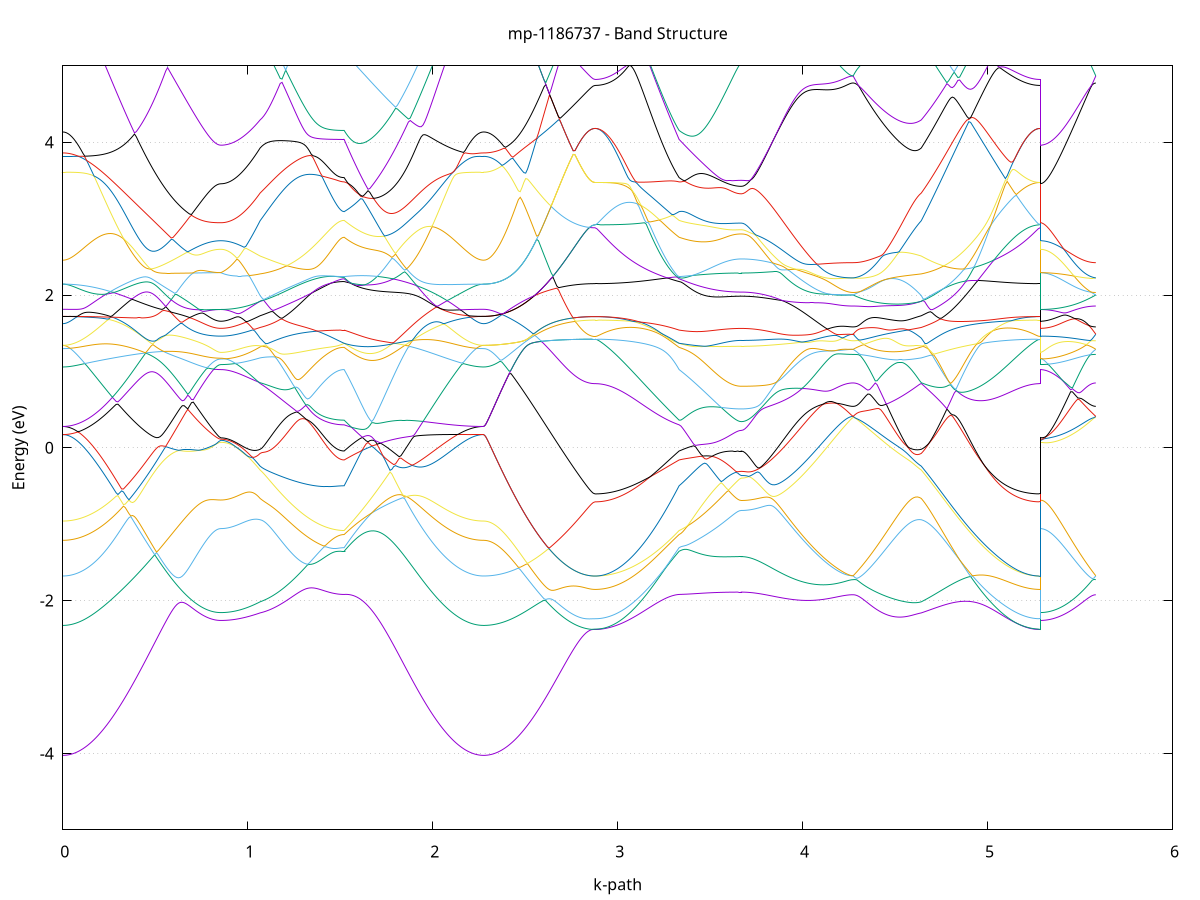 set title 'mp-1186737 - Band Structure'
set xlabel 'k-path'
set ylabel 'Energy (eV)'
set grid y
set yrange [-5:5]
set terminal png size 800,600
set output 'mp-1186737_bands_gnuplot.png'
plot '-' using 1:2 with lines notitle, '-' using 1:2 with lines notitle, '-' using 1:2 with lines notitle, '-' using 1:2 with lines notitle, '-' using 1:2 with lines notitle, '-' using 1:2 with lines notitle, '-' using 1:2 with lines notitle, '-' using 1:2 with lines notitle, '-' using 1:2 with lines notitle, '-' using 1:2 with lines notitle, '-' using 1:2 with lines notitle, '-' using 1:2 with lines notitle, '-' using 1:2 with lines notitle, '-' using 1:2 with lines notitle, '-' using 1:2 with lines notitle, '-' using 1:2 with lines notitle, '-' using 1:2 with lines notitle, '-' using 1:2 with lines notitle, '-' using 1:2 with lines notitle, '-' using 1:2 with lines notitle, '-' using 1:2 with lines notitle, '-' using 1:2 with lines notitle, '-' using 1:2 with lines notitle, '-' using 1:2 with lines notitle, '-' using 1:2 with lines notitle, '-' using 1:2 with lines notitle, '-' using 1:2 with lines notitle, '-' using 1:2 with lines notitle, '-' using 1:2 with lines notitle, '-' using 1:2 with lines notitle, '-' using 1:2 with lines notitle, '-' using 1:2 with lines notitle, '-' using 1:2 with lines notitle, '-' using 1:2 with lines notitle, '-' using 1:2 with lines notitle, '-' using 1:2 with lines notitle, '-' using 1:2 with lines notitle, '-' using 1:2 with lines notitle, '-' using 1:2 with lines notitle, '-' using 1:2 with lines notitle, '-' using 1:2 with lines notitle, '-' using 1:2 with lines notitle, '-' using 1:2 with lines notitle, '-' using 1:2 with lines notitle, '-' using 1:2 with lines notitle, '-' using 1:2 with lines notitle, '-' using 1:2 with lines notitle, '-' using 1:2 with lines notitle
0.000000 -39.747558
0.009938 -39.747458
0.019876 -39.747558
0.029815 -39.747458
0.039753 -39.747458
0.049691 -39.747458
0.059629 -39.747458
0.069568 -39.747458
0.079506 -39.747458
0.089444 -39.747458
0.099382 -39.747458
0.109321 -39.747458
0.119259 -39.747358
0.129197 -39.747358
0.139135 -39.747358
0.149074 -39.747358
0.159012 -39.747258
0.168950 -39.747258
0.178888 -39.747258
0.188827 -39.747258
0.198765 -39.747158
0.208703 -39.747158
0.218641 -39.747158
0.228580 -39.747058
0.238518 -39.747058
0.248456 -39.746958
0.258394 -39.746958
0.268333 -39.746958
0.278271 -39.746858
0.288209 -39.746858
0.298147 -39.746858
0.308086 -39.746758
0.318024 -39.746758
0.327962 -39.746658
0.337900 -39.746658
0.347839 -39.746558
0.357777 -39.746558
0.367715 -39.746558
0.377653 -39.746458
0.387592 -39.746458
0.397530 -39.746358
0.407468 -39.746358
0.417406 -39.746358
0.427345 -39.746258
0.437283 -39.746258
0.447221 -39.746158
0.457159 -39.746158
0.467098 -39.746058
0.477036 -39.746058
0.486974 -39.746058
0.496912 -39.745958
0.506851 -39.745958
0.516789 -39.745958
0.526727 -39.745858
0.536665 -39.745858
0.546604 -39.745758
0.556542 -39.745758
0.566480 -39.745758
0.576418 -39.745658
0.586357 -39.745658
0.596295 -39.745658
0.606233 -39.745658
0.616171 -39.745558
0.626110 -39.745558
0.636048 -39.745558
0.645986 -39.745458
0.655924 -39.745458
0.665862 -39.745458
0.675801 -39.745458
0.685739 -39.745358
0.695677 -39.745358
0.705615 -39.745358
0.715554 -39.745358
0.725492 -39.745358
0.735430 -39.745358
0.745368 -39.745358
0.755307 -39.745258
0.765245 -39.745258
0.775183 -39.745258
0.785121 -39.745258
0.795060 -39.745258
0.804998 -39.745258
0.814936 -39.745258
0.824874 -39.745258
0.834813 -39.745258
0.844751 -39.745258
0.854689 -39.745258
0.854689 -39.745258
0.864339 -39.745258
0.873989 -39.745258
0.883639 -39.745258
0.893288 -39.745258
0.902938 -39.745258
0.912588 -39.745258
0.922238 -39.745258
0.931888 -39.745258
0.941537 -39.745258
0.951187 -39.745258
0.960837 -39.745258
0.970487 -39.745258
0.980137 -39.745258
0.989786 -39.745258
0.999436 -39.745258
1.009086 -39.745358
1.018736 -39.745358
1.028386 -39.745358
1.038036 -39.745358
1.047685 -39.745358
1.057335 -39.745358
1.066985 -39.745358
1.066985 -39.745358
1.076860 -39.745358
1.086735 -39.745358
1.096609 -39.745458
1.106484 -39.745458
1.116359 -39.745458
1.126234 -39.745458
1.136109 -39.745458
1.145983 -39.745458
1.155858 -39.745458
1.165733 -39.745458
1.175608 -39.745558
1.185483 -39.745558
1.195357 -39.745558
1.205232 -39.745558
1.215107 -39.745558
1.224982 -39.745558
1.234857 -39.745658
1.244731 -39.745658
1.254606 -39.745658
1.264481 -39.745658
1.274356 -39.745658
1.284231 -39.745658
1.294105 -39.745758
1.303980 -39.745758
1.313855 -39.745758
1.323730 -39.745758
1.333604 -39.745758
1.343479 -39.745758
1.353354 -39.745758
1.363229 -39.745858
1.373104 -39.745858
1.382978 -39.745858
1.392853 -39.745858
1.402728 -39.745858
1.412603 -39.745858
1.422478 -39.745858
1.432352 -39.745858
1.442227 -39.745858
1.452102 -39.745858
1.461977 -39.745858
1.471852 -39.745958
1.481726 -39.745958
1.491601 -39.745958
1.501476 -39.745958
1.511351 -39.745958
1.521226 -39.745958
1.521226 -39.745958
1.531153 -39.745958
1.541080 -39.745958
1.551007 -39.745858
1.560935 -39.745858
1.570862 -39.745858
1.580789 -39.745858
1.590717 -39.745858
1.600644 -39.745858
1.610571 -39.745858
1.620498 -39.745858
1.630426 -39.745858
1.640353 -39.745858
1.650280 -39.745958
1.660207 -39.745958
1.670135 -39.745958
1.680062 -39.745958
1.689989 -39.745958
1.699916 -39.745958
1.709844 -39.745958
1.719771 -39.746058
1.729698 -39.746058
1.739626 -39.746058
1.749553 -39.746058
1.759480 -39.746058
1.769407 -39.746158
1.779335 -39.746158
1.789262 -39.746158
1.799189 -39.746158
1.809116 -39.746258
1.819044 -39.746258
1.828971 -39.746258
1.838898 -39.746358
1.848826 -39.746358
1.858753 -39.746358
1.868680 -39.746458
1.878607 -39.746458
1.888535 -39.746458
1.898462 -39.746558
1.908389 -39.746558
1.918316 -39.746558
1.928244 -39.746658
1.938171 -39.746658
1.948098 -39.746758
1.958025 -39.746758
1.967953 -39.746758
1.977880 -39.746858
1.987807 -39.746858
1.997735 -39.746858
2.007662 -39.746958
2.017589 -39.746958
2.027516 -39.747058
2.037444 -39.747058
2.047371 -39.747058
2.057298 -39.747158
2.067225 -39.747158
2.077153 -39.747158
2.087080 -39.747158
2.097007 -39.747258
2.106934 -39.747258
2.116862 -39.747258
2.126789 -39.747358
2.136716 -39.747358
2.146644 -39.747358
2.156571 -39.747358
2.166498 -39.747358
2.176425 -39.747458
2.186353 -39.747458
2.196280 -39.747458
2.206207 -39.747458
2.216134 -39.747458
2.226062 -39.747458
2.235989 -39.747458
2.245916 -39.747558
2.255843 -39.747558
2.265771 -39.747558
2.275698 -39.747558
2.275698 -39.747558
2.285573 -39.747558
2.295449 -39.747558
2.305325 -39.747558
2.315200 -39.747458
2.325076 -39.747458
2.334951 -39.747458
2.344827 -39.747458
2.354702 -39.747458
2.364578 -39.747458
2.374453 -39.747458
2.384329 -39.747458
2.394204 -39.747458
2.404080 -39.747458
2.413955 -39.747358
2.423831 -39.747358
2.433706 -39.747358
2.443582 -39.747358
2.453457 -39.747358
2.463333 -39.747358
2.473208 -39.747258
2.483084 -39.747258
2.492959 -39.747258
2.502835 -39.747258
2.512710 -39.747158
2.522586 -39.747158
2.532461 -39.747158
2.542337 -39.747158
2.552212 -39.747158
2.562088 -39.747058
2.571964 -39.747058
2.581839 -39.747058
2.591715 -39.747058
2.601590 -39.746958
2.611466 -39.746958
2.621341 -39.746958
2.631217 -39.746958
2.641092 -39.746858
2.650968 -39.746858
2.660843 -39.746858
2.670719 -39.746858
2.680594 -39.746758
2.690470 -39.746758
2.700345 -39.746758
2.710221 -39.746758
2.720096 -39.746758
2.729972 -39.746758
2.739847 -39.746658
2.749723 -39.746658
2.759598 -39.746658
2.769474 -39.746658
2.779349 -39.746658
2.789225 -39.746658
2.799100 -39.746658
2.808976 -39.746658
2.818851 -39.746658
2.828727 -39.746658
2.838602 -39.746558
2.848478 -39.746558
2.858354 -39.746558
2.868229 -39.746558
2.878105 -39.746558
2.878105 -39.746558
2.887979 -39.746558
2.897854 -39.746558
2.907729 -39.746558
2.917604 -39.746558
2.927479 -39.746558
2.937353 -39.746558
2.947228 -39.746558
2.957103 -39.746558
2.966978 -39.746558
2.976853 -39.746558
2.986727 -39.746558
2.996602 -39.746558
3.006477 -39.746458
3.016352 -39.746458
3.026227 -39.746458
3.036101 -39.746458
3.045976 -39.746458
3.055851 -39.746458
3.065726 -39.746358
3.075601 -39.746358
3.085475 -39.746358
3.095350 -39.746358
3.105225 -39.746358
3.115100 -39.746358
3.124975 -39.746258
3.134849 -39.746258
3.144724 -39.746258
3.154599 -39.746258
3.164474 -39.746158
3.174349 -39.746158
3.184223 -39.746158
3.194098 -39.746158
3.203973 -39.746158
3.213848 -39.746058
3.223723 -39.746058
3.233597 -39.746058
3.243472 -39.746058
3.253347 -39.746058
3.263222 -39.746058
3.273097 -39.745958
3.282971 -39.745958
3.292846 -39.745958
3.302721 -39.745958
3.312596 -39.745958
3.322471 -39.745958
3.332345 -39.745958
3.332345 -39.745958
3.342244 -39.745958
3.352142 -39.745958
3.362040 -39.745958
3.371938 -39.745958
3.381836 -39.745858
3.391734 -39.745858
3.401633 -39.745958
3.411531 -39.745858
3.421429 -39.745858
3.431327 -39.745858
3.441225 -39.745958
3.451124 -39.745858
3.461022 -39.745958
3.470920 -39.745958
3.480818 -39.745858
3.490716 -39.745958
3.500615 -39.745958
3.510513 -39.745958
3.520411 -39.745958
3.530309 -39.745958
3.540207 -39.745958
3.550106 -39.745958
3.560004 -39.745958
3.569902 -39.745958
3.579800 -39.745958
3.589698 -39.745958
3.599597 -39.745958
3.609495 -39.745958
3.619393 -39.745958
3.629291 -39.745958
3.639189 -39.745958
3.649087 -39.745958
3.658986 -39.745958
3.668884 -39.745958
3.668884 -39.745958
3.678791 -39.745958
3.688699 -39.745958
3.698606 -39.745958
3.708514 -39.745958
3.718421 -39.745958
3.728329 -39.745958
3.738236 -39.745958
3.748144 -39.745858
3.758051 -39.745858
3.767959 -39.745858
3.777866 -39.745858
3.787774 -39.745858
3.797681 -39.745858
3.807589 -39.745858
3.817496 -39.745858
3.827404 -39.745858
3.837311 -39.745758
3.847219 -39.745758
3.857126 -39.745758
3.867034 -39.745758
3.876941 -39.745758
3.886848 -39.745758
3.896756 -39.745758
3.906663 -39.745658
3.916571 -39.745658
3.926478 -39.745658
3.936386 -39.745658
3.946293 -39.745658
3.956201 -39.745658
3.966108 -39.745558
3.976016 -39.745558
3.985923 -39.745558
3.995831 -39.745558
4.005738 -39.745558
4.015646 -39.745458
4.025553 -39.745458
4.035461 -39.745458
4.045368 -39.745458
4.055276 -39.745458
4.065183 -39.745458
4.075091 -39.745358
4.084998 -39.745358
4.094906 -39.745358
4.104813 -39.745358
4.114721 -39.745358
4.124628 -39.745358
4.134536 -39.745358
4.144443 -39.745258
4.154351 -39.745258
4.164258 -39.745258
4.174166 -39.745258
4.184073 -39.745258
4.193980 -39.745258
4.203888 -39.745258
4.213795 -39.745258
4.223703 -39.745258
4.233610 -39.745258
4.243518 -39.745258
4.253425 -39.745258
4.263333 -39.745258
4.273240 -39.745258
4.273240 -39.745258
4.283200 -39.745258
4.293159 -39.745258
4.303119 -39.745258
4.313078 -39.745258
4.323038 -39.745258
4.332997 -39.745258
4.342957 -39.745258
4.352916 -39.745258
4.362876 -39.745258
4.372835 -39.745258
4.382795 -39.745258
4.392754 -39.745258
4.402714 -39.745258
4.412673 -39.745258
4.422633 -39.745258
4.432592 -39.745258
4.442552 -39.745258
4.452511 -39.745258
4.462471 -39.745258
4.472430 -39.745258
4.482390 -39.745258
4.492349 -39.745258
4.502308 -39.745258
4.512268 -39.745258
4.522227 -39.745258
4.532187 -39.745358
4.542146 -39.745358
4.552106 -39.745358
4.562065 -39.745358
4.572025 -39.745358
4.581984 -39.745358
4.591944 -39.745358
4.601903 -39.745358
4.611863 -39.745358
4.621822 -39.745358
4.631782 -39.745358
4.641741 -39.745358
4.641741 -39.745358
4.651624 -39.745358
4.661507 -39.745358
4.671390 -39.745458
4.681273 -39.745458
4.691156 -39.745458
4.701039 -39.745458
4.710922 -39.745458
4.720805 -39.745558
4.730688 -39.745558
4.740571 -39.745558
4.750454 -39.745558
4.760337 -39.745558
4.770220 -39.745658
4.780103 -39.745658
4.789986 -39.745658
4.799869 -39.745658
4.809752 -39.745658
4.819635 -39.745758
4.829518 -39.745758
4.839401 -39.745758
4.849284 -39.745758
4.859167 -39.745858
4.869050 -39.745858
4.878933 -39.745858
4.888816 -39.745858
4.898699 -39.745958
4.908582 -39.745958
4.918465 -39.745958
4.928348 -39.745958
4.938231 -39.746058
4.948114 -39.746058
4.957997 -39.746058
4.967879 -39.746058
4.977762 -39.746158
4.987645 -39.746158
4.997528 -39.746158
5.007411 -39.746158
5.017294 -39.746258
5.027177 -39.746258
5.037060 -39.746258
5.046943 -39.746258
5.056826 -39.746358
5.066709 -39.746358
5.076592 -39.746358
5.086475 -39.746358
5.096358 -39.746358
5.106241 -39.746458
5.116124 -39.746458
5.126007 -39.746458
5.135890 -39.746458
5.145773 -39.746458
5.155656 -39.746458
5.165539 -39.746558
5.175422 -39.746558
5.185305 -39.746558
5.195188 -39.746558
5.205071 -39.746558
5.214954 -39.746558
5.224837 -39.746558
5.234720 -39.746558
5.244603 -39.746558
5.254486 -39.746558
5.264369 -39.746558
5.274252 -39.746558
5.284135 -39.746558
5.284135 -39.745258
5.293851 -39.745258
5.303567 -39.745258
5.313283 -39.745258
5.323000 -39.745258
5.332716 -39.745258
5.342432 -39.745258
5.352148 -39.745258
5.361865 -39.745258
5.371581 -39.745258
5.381297 -39.745258
5.391013 -39.745258
5.400730 -39.745258
5.410446 -39.745258
5.420162 -39.745258
5.429878 -39.745258
5.439594 -39.745258
5.449311 -39.745258
5.459027 -39.745258
5.468743 -39.745258
5.478459 -39.745258
5.488176 -39.745258
5.497892 -39.745258
5.507608 -39.745258
5.517324 -39.745258
5.527041 -39.745258
5.536757 -39.745258
5.546473 -39.745258
5.556189 -39.745258
5.565906 -39.745258
5.575622 -39.745258
5.585338 -39.745258
e
0.000000 -36.129358
0.009938 -36.129358
0.019876 -36.129258
0.029815 -36.129158
0.039753 -36.129058
0.049691 -36.128858
0.059629 -36.128658
0.069568 -36.128458
0.079506 -36.128158
0.089444 -36.127758
0.099382 -36.127458
0.109321 -36.127058
0.119259 -36.126558
0.129197 -36.126058
0.139135 -36.125558
0.149074 -36.125058
0.159012 -36.124458
0.168950 -36.123858
0.178888 -36.123158
0.188827 -36.122458
0.198765 -36.121758
0.208703 -36.120958
0.218641 -36.120158
0.228580 -36.119358
0.238518 -36.118558
0.248456 -36.117658
0.258394 -36.116758
0.268333 -36.115758
0.278271 -36.114758
0.288209 -36.113758
0.298147 -36.112758
0.308086 -36.111758
0.318024 -36.110658
0.327962 -36.109558
0.337900 -36.108458
0.347839 -36.107358
0.357777 -36.106158
0.367715 -36.104958
0.377653 -36.103758
0.387592 -36.102558
0.397530 -36.101358
0.407468 -36.100058
0.417406 -36.098858
0.427345 -36.097558
0.437283 -36.096258
0.447221 -36.094958
0.457159 -36.093658
0.467098 -36.092358
0.477036 -36.090958
0.486974 -36.089658
0.496912 -36.088358
0.506851 -36.086958
0.516789 -36.085658
0.526727 -36.084258
0.536665 -36.082958
0.546604 -36.081658
0.556542 -36.080258
0.566480 -36.078958
0.576418 -36.077558
0.586357 -36.076258
0.596295 -36.074958
0.606233 -36.073658
0.616171 -36.072358
0.626110 -36.071058
0.636048 -36.069858
0.645986 -36.068558
0.655924 -36.067358
0.665862 -36.066158
0.675801 -36.064958
0.685739 -36.063858
0.695677 -36.062758
0.705615 -36.061658
0.715554 -36.060558
0.725492 -36.059558
0.735430 -36.058658
0.745368 -36.057758
0.755307 -36.056858
0.765245 -36.056058
0.775183 -36.055358
0.785121 -36.054658
0.795060 -36.054058
0.804998 -36.053558
0.814936 -36.053158
0.824874 -36.052858
0.834813 -36.052558
0.844751 -36.052458
0.854689 -36.052358
0.854689 -36.052358
0.864339 -36.052358
0.873989 -36.052358
0.883639 -36.052358
0.893288 -36.052358
0.902938 -36.052358
0.912588 -36.052358
0.922238 -36.052358
0.931888 -36.052458
0.941537 -36.052458
0.951187 -36.052458
0.960837 -36.052458
0.970487 -36.052458
0.980137 -36.052458
0.989786 -36.052458
0.999436 -36.052458
1.009086 -36.052458
1.018736 -36.052458
1.028386 -36.052558
1.038036 -36.052558
1.047685 -36.052558
1.057335 -36.052558
1.066985 -36.052558
1.066985 -36.052558
1.076860 -36.052558
1.086735 -36.052658
1.096609 -36.052758
1.106484 -36.052858
1.116359 -36.052958
1.126234 -36.053158
1.136109 -36.053358
1.145983 -36.053558
1.155858 -36.053758
1.165733 -36.053958
1.175608 -36.054258
1.185483 -36.054458
1.195357 -36.054758
1.205232 -36.055058
1.215107 -36.055358
1.224982 -36.055558
1.234857 -36.055858
1.244731 -36.056158
1.254606 -36.056458
1.264481 -36.056758
1.274356 -36.056958
1.284231 -36.057258
1.294105 -36.057558
1.303980 -36.057758
1.313855 -36.058058
1.323730 -36.058258
1.333604 -36.058558
1.343479 -36.058758
1.353354 -36.058958
1.363229 -36.059258
1.373104 -36.059458
1.382978 -36.059658
1.392853 -36.059758
1.402728 -36.059958
1.412603 -36.060158
1.422478 -36.060258
1.432352 -36.060358
1.442227 -36.060558
1.452102 -36.060658
1.461977 -36.060658
1.471852 -36.060758
1.481726 -36.060858
1.491601 -36.060858
1.501476 -36.060958
1.511351 -36.060958
1.521226 -36.060958
1.521226 -36.060958
1.531153 -36.061658
1.541080 -36.062358
1.551007 -36.063158
1.560935 -36.063958
1.570862 -36.064858
1.580789 -36.065658
1.590717 -36.066558
1.600644 -36.067558
1.610571 -36.068558
1.620498 -36.069558
1.630426 -36.070558
1.640353 -36.071658
1.650280 -36.072758
1.660207 -36.073858
1.670135 -36.074958
1.680062 -36.076158
1.689989 -36.077358
1.699916 -36.078558
1.709844 -36.079758
1.719771 -36.080958
1.729698 -36.082258
1.739626 -36.083458
1.749553 -36.084758
1.759480 -36.086058
1.769407 -36.087358
1.779335 -36.088658
1.789262 -36.089858
1.799189 -36.091158
1.809116 -36.092458
1.819044 -36.093758
1.828971 -36.095058
1.838898 -36.096358
1.848826 -36.097558
1.858753 -36.098858
1.868680 -36.100058
1.878607 -36.101358
1.888535 -36.102558
1.898462 -36.103758
1.908389 -36.104958
1.918316 -36.106158
1.928244 -36.107258
1.938171 -36.108458
1.948098 -36.109558
1.958025 -36.110658
1.967953 -36.111758
1.977880 -36.112758
1.987807 -36.113758
1.997735 -36.114758
2.007662 -36.115758
2.017589 -36.116758
2.027516 -36.117658
2.037444 -36.118458
2.047371 -36.119358
2.057298 -36.120158
2.067225 -36.120958
2.077153 -36.121758
2.087080 -36.122458
2.097007 -36.123158
2.106934 -36.123858
2.116862 -36.124458
2.126789 -36.125058
2.136716 -36.125558
2.146644 -36.126058
2.156571 -36.126558
2.166498 -36.127058
2.176425 -36.127458
2.186353 -36.127758
2.196280 -36.128158
2.206207 -36.128458
2.216134 -36.128658
2.226062 -36.128858
2.235989 -36.129058
2.245916 -36.129158
2.255843 -36.129258
2.265771 -36.129358
2.275698 -36.129358
2.275698 -36.129358
2.285573 -36.129358
2.295449 -36.129258
2.305325 -36.129158
2.315200 -36.129058
2.325076 -36.128858
2.334951 -36.128558
2.344827 -36.128258
2.354702 -36.127958
2.364578 -36.127658
2.374453 -36.127158
2.384329 -36.126758
2.394204 -36.126258
2.404080 -36.125758
2.413955 -36.125158
2.423831 -36.124558
2.433706 -36.123858
2.443582 -36.123158
2.453457 -36.122358
2.463333 -36.121658
2.473208 -36.120758
2.483084 -36.119958
2.492959 -36.119058
2.502835 -36.118158
2.512710 -36.117158
2.522586 -36.116158
2.532461 -36.115058
2.542337 -36.114058
2.552212 -36.112858
2.562088 -36.111758
2.571964 -36.110558
2.581839 -36.109358
2.591715 -36.108158
2.601590 -36.106858
2.611466 -36.105558
2.621341 -36.104258
2.631217 -36.102858
2.641092 -36.101458
2.650968 -36.100058
2.660843 -36.098658
2.670719 -36.097258
2.680594 -36.095758
2.690470 -36.094258
2.700345 -36.092758
2.710221 -36.091258
2.720096 -36.089658
2.729972 -36.088158
2.739847 -36.086558
2.749723 -36.085058
2.759598 -36.083458
2.769474 -36.081858
2.779349 -36.080358
2.789225 -36.078758
2.799100 -36.077258
2.808976 -36.075858
2.818851 -36.074358
2.828727 -36.073058
2.838602 -36.071858
2.848478 -36.070758
2.858354 -36.069958
2.868229 -36.069358
2.878105 -36.069158
2.878105 -36.069158
2.887979 -36.069158
2.897854 -36.069158
2.907729 -36.069058
2.917604 -36.068958
2.927479 -36.068758
2.937353 -36.068558
2.947228 -36.068358
2.957103 -36.068058
2.966978 -36.067758
2.976853 -36.067458
2.986727 -36.067158
2.996602 -36.066758
3.006477 -36.066358
3.016352 -36.065858
3.026227 -36.065358
3.036101 -36.064858
3.045976 -36.064258
3.055851 -36.063658
3.065726 -36.063058
3.075601 -36.062458
3.085475 -36.061758
3.095350 -36.061058
3.105225 -36.060358
3.115100 -36.059558
3.124975 -36.058758
3.134849 -36.057958
3.144724 -36.057158
3.154599 -36.056258
3.164474 -36.055358
3.174349 -36.054458
3.184223 -36.054458
3.194098 -36.054658
3.203973 -36.054958
3.213848 -36.055258
3.223723 -36.055558
3.233597 -36.055858
3.243472 -36.056258
3.253347 -36.056658
3.263222 -36.057058
3.273097 -36.057558
3.282971 -36.058058
3.292846 -36.058558
3.302721 -36.059058
3.312596 -36.059658
3.322471 -36.060258
3.332345 -36.060958
3.332345 -36.060958
3.342244 -36.061258
3.352142 -36.061758
3.362040 -36.062258
3.371938 -36.062758
3.381836 -36.063358
3.391734 -36.063958
3.401633 -36.064558
3.411531 -36.065158
3.421429 -36.065858
3.431327 -36.066458
3.441225 -36.067058
3.451124 -36.067658
3.461022 -36.068258
3.470920 -36.068858
3.480818 -36.069458
3.490716 -36.070058
3.500615 -36.070558
3.510513 -36.071058
3.520411 -36.071558
3.530309 -36.071958
3.540207 -36.072458
3.550106 -36.072858
3.560004 -36.073158
3.569902 -36.073558
3.579800 -36.073858
3.589698 -36.074158
3.599597 -36.074358
3.609495 -36.074558
3.619393 -36.074758
3.629291 -36.074958
3.639189 -36.075058
3.649087 -36.075158
3.658986 -36.075158
3.668884 -36.075158
3.668884 -36.075158
3.678791 -36.075158
3.688699 -36.075158
3.698606 -36.075058
3.708514 -36.075058
3.718421 -36.074958
3.728329 -36.074858
3.738236 -36.074658
3.748144 -36.074458
3.758051 -36.074358
3.767959 -36.074158
3.777866 -36.073858
3.787774 -36.073658
3.797681 -36.073358
3.807589 -36.073058
3.817496 -36.072758
3.827404 -36.072458
3.837311 -36.072058
3.847219 -36.071758
3.857126 -36.071358
3.867034 -36.070958
3.876941 -36.070558
3.886848 -36.070158
3.896756 -36.069658
3.906663 -36.069158
3.916571 -36.068758
3.926478 -36.068258
3.936386 -36.067758
3.946293 -36.067158
3.956201 -36.066658
3.966108 -36.066158
3.976016 -36.065558
3.985923 -36.065058
3.995831 -36.064458
4.005738 -36.063858
4.015646 -36.063358
4.025553 -36.062758
4.035461 -36.062158
4.045368 -36.061558
4.055276 -36.060958
4.065183 -36.060358
4.075091 -36.059758
4.084998 -36.059258
4.094906 -36.058658
4.104813 -36.058058
4.114721 -36.057558
4.124628 -36.057058
4.134536 -36.056458
4.144443 -36.055958
4.154351 -36.055558
4.164258 -36.055058
4.174166 -36.054658
4.184073 -36.054258
4.193980 -36.053858
4.203888 -36.053558
4.213795 -36.053258
4.223703 -36.052958
4.233610 -36.052758
4.243518 -36.052558
4.253425 -36.052458
4.263333 -36.052358
4.273240 -36.052358
4.273240 -36.052358
4.283200 -36.052358
4.293159 -36.052458
4.303119 -36.052458
4.313078 -36.052458
4.323038 -36.052558
4.332997 -36.052558
4.342957 -36.052658
4.352916 -36.052758
4.362876 -36.052758
4.372835 -36.052858
4.382795 -36.052958
4.392754 -36.052958
4.402714 -36.053058
4.412673 -36.053058
4.422633 -36.053158
4.432592 -36.053158
4.442552 -36.053258
4.452511 -36.053258
4.462471 -36.053258
4.472430 -36.053258
4.482390 -36.053258
4.492349 -36.053258
4.502308 -36.053258
4.512268 -36.053158
4.522227 -36.053158
4.532187 -36.053058
4.542146 -36.053058
4.552106 -36.052958
4.562065 -36.052958
4.572025 -36.052858
4.581984 -36.052758
4.591944 -36.052758
4.601903 -36.052658
4.611863 -36.052658
4.621822 -36.052558
4.631782 -36.052558
4.641741 -36.052558
4.641741 -36.052558
4.651624 -36.052558
4.661507 -36.052558
4.671390 -36.052558
4.681273 -36.052658
4.691156 -36.052658
4.701039 -36.052658
4.710922 -36.052658
4.720805 -36.052658
4.730688 -36.052658
4.740571 -36.052658
4.750454 -36.052658
4.760337 -36.052758
4.770220 -36.052758
4.780103 -36.052758
4.789986 -36.052758
4.799869 -36.052758
4.809752 -36.052758
4.819635 -36.052758
4.829518 -36.052758
4.839401 -36.052758
4.849284 -36.052758
4.859167 -36.052758
4.869050 -36.052758
4.878933 -36.052758
4.888816 -36.052758
4.898699 -36.052758
4.908582 -36.052758
4.918465 -36.052758
4.928348 -36.052758
4.938231 -36.052758
4.948114 -36.052758
4.957997 -36.052758
4.967879 -36.053358
4.977762 -36.054258
4.987645 -36.055058
4.997528 -36.055958
5.007411 -36.056758
5.017294 -36.057558
5.027177 -36.058358
5.037060 -36.059058
5.046943 -36.059858
5.056826 -36.060558
5.066709 -36.061258
5.076592 -36.061958
5.086475 -36.062558
5.096358 -36.063158
5.106241 -36.063758
5.116124 -36.064358
5.126007 -36.064858
5.135890 -36.065358
5.145773 -36.065858
5.155656 -36.066358
5.165539 -36.066758
5.175422 -36.067158
5.185305 -36.067458
5.195188 -36.067858
5.205071 -36.068058
5.214954 -36.068358
5.224837 -36.068558
5.234720 -36.068758
5.244603 -36.068958
5.254486 -36.069058
5.264369 -36.069158
5.274252 -36.069158
5.284135 -36.069158
5.284135 -36.052358
5.293851 -36.052358
5.303567 -36.052358
5.313283 -36.052358
5.323000 -36.052358
5.332716 -36.052358
5.342432 -36.052358
5.352148 -36.052358
5.361865 -36.052358
5.371581 -36.052358
5.381297 -36.052358
5.391013 -36.052358
5.400730 -36.052358
5.410446 -36.052358
5.420162 -36.052358
5.429878 -36.052358
5.439594 -36.052358
5.449311 -36.052358
5.459027 -36.052358
5.468743 -36.052358
5.478459 -36.052358
5.488176 -36.052358
5.497892 -36.052358
5.507608 -36.052358
5.517324 -36.052358
5.527041 -36.052358
5.536757 -36.052358
5.546473 -36.052358
5.556189 -36.052358
5.565906 -36.052358
5.575622 -36.052358
5.585338 -36.052358
e
0.000000 -35.989058
0.009938 -35.989058
0.019876 -35.989058
0.029815 -35.989058
0.039753 -35.989158
0.049691 -35.989158
0.059629 -35.989158
0.069568 -35.989258
0.079506 -35.989358
0.089444 -35.989358
0.099382 -35.989458
0.109321 -35.989558
0.119259 -35.989658
0.129197 -35.989758
0.139135 -35.989858
0.149074 -35.989958
0.159012 -35.990058
0.168950 -35.990158
0.178888 -35.990358
0.188827 -35.990458
0.198765 -35.990658
0.208703 -35.990858
0.218641 -35.990958
0.228580 -35.991158
0.238518 -35.991358
0.248456 -35.991558
0.258394 -35.991758
0.268333 -35.991958
0.278271 -35.992258
0.288209 -35.992458
0.298147 -35.992658
0.308086 -35.992958
0.318024 -35.993258
0.327962 -35.993458
0.337900 -35.993758
0.347839 -35.994058
0.357777 -35.994358
0.367715 -35.994658
0.377653 -35.995058
0.387592 -35.995358
0.397530 -35.995758
0.407468 -35.996058
0.417406 -35.996458
0.427345 -35.996858
0.437283 -35.997258
0.447221 -35.997658
0.457159 -35.998058
0.467098 -35.998458
0.477036 -35.998858
0.486974 -35.999358
0.496912 -35.999858
0.506851 -36.000258
0.516789 -36.000758
0.526727 -36.001258
0.536665 -36.001758
0.546604 -36.002258
0.556542 -36.002758
0.566480 -36.003358
0.576418 -36.004158
0.586357 -36.004958
0.596295 -36.005658
0.606233 -36.006458
0.616171 -36.007158
0.626110 -36.007858
0.636048 -36.008558
0.645986 -36.009158
0.655924 -36.009858
0.665862 -36.010458
0.675801 -36.010958
0.685739 -36.011558
0.695677 -36.012058
0.705615 -36.012558
0.715554 -36.013058
0.725492 -36.013458
0.735430 -36.013858
0.745368 -36.014258
0.755307 -36.014558
0.765245 -36.014958
0.775183 -36.015158
0.785121 -36.015558
0.795060 -36.015958
0.804998 -36.016258
0.814936 -36.016558
0.824874 -36.016758
0.834813 -36.016858
0.844751 -36.016958
0.854689 -36.017058
0.854689 -36.017058
0.864339 -36.016958
0.873989 -36.016958
0.883639 -36.016858
0.893288 -36.016758
0.902938 -36.016658
0.912588 -36.016858
0.922238 -36.017058
0.931888 -36.017358
0.941537 -36.017658
0.951187 -36.017958
0.960837 -36.018258
0.970487 -36.018658
0.980137 -36.019058
0.989786 -36.019458
0.999436 -36.019958
1.009086 -36.020458
1.018736 -36.020958
1.028386 -36.021558
1.038036 -36.022058
1.047685 -36.022758
1.057335 -36.023358
1.066985 -36.023958
1.066985 -36.023958
1.076860 -36.024458
1.086735 -36.024958
1.096609 -36.025458
1.106484 -36.025858
1.116359 -36.026358
1.126234 -36.026758
1.136109 -36.027258
1.145983 -36.027658
1.155858 -36.028058
1.165733 -36.028558
1.175608 -36.028958
1.185483 -36.029358
1.195357 -36.029758
1.205232 -36.030158
1.215107 -36.030558
1.224982 -36.030858
1.234857 -36.031258
1.244731 -36.031658
1.254606 -36.031958
1.264481 -36.032258
1.274356 -36.032658
1.284231 -36.032958
1.294105 -36.033258
1.303980 -36.033558
1.313855 -36.033858
1.323730 -36.034058
1.333604 -36.034358
1.343479 -36.034558
1.353354 -36.034858
1.363229 -36.035058
1.373104 -36.035258
1.382978 -36.035458
1.392853 -36.035658
1.402728 -36.035858
1.412603 -36.035958
1.422478 -36.036158
1.432352 -36.036258
1.442227 -36.036358
1.452102 -36.036458
1.461977 -36.036558
1.471852 -36.036658
1.481726 -36.036658
1.491601 -36.036758
1.501476 -36.036758
1.511351 -36.036758
1.521226 -36.036758
1.521226 -36.036758
1.531153 -36.035558
1.541080 -36.034258
1.551007 -36.033058
1.560935 -36.031758
1.570862 -36.030458
1.580789 -36.029158
1.590717 -36.027858
1.600644 -36.026458
1.610571 -36.025158
1.620498 -36.023858
1.630426 -36.022558
1.640353 -36.021158
1.650280 -36.019858
1.660207 -36.018558
1.670135 -36.017158
1.680062 -36.015858
1.689989 -36.014458
1.699916 -36.013158
1.709844 -36.011858
1.719771 -36.010458
1.729698 -36.009158
1.739626 -36.007858
1.749553 -36.006558
1.759480 -36.005258
1.769407 -36.003958
1.779335 -36.002658
1.789262 -36.001358
1.799189 -36.000058
1.809116 -35.998858
1.819044 -35.997558
1.828971 -35.996358
1.838898 -35.995158
1.848826 -35.994158
1.858753 -35.994058
1.868680 -35.993958
1.878607 -35.993758
1.888535 -35.993558
1.898462 -35.993458
1.908389 -35.993258
1.918316 -35.993158
1.928244 -35.992958
1.938171 -35.992758
1.948098 -35.992558
1.958025 -35.992458
1.967953 -35.992258
1.977880 -35.992058
1.987807 -35.991958
1.997735 -35.991758
2.007662 -35.991558
2.017589 -35.991458
2.027516 -35.991258
2.037444 -35.991158
2.047371 -35.990958
2.057298 -35.990858
2.067225 -35.990658
2.077153 -35.990558
2.087080 -35.990358
2.097007 -35.990258
2.106934 -35.990158
2.116862 -35.990058
2.126789 -35.989858
2.136716 -35.989758
2.146644 -35.989658
2.156571 -35.989658
2.166498 -35.989558
2.176425 -35.989458
2.186353 -35.989358
2.196280 -35.989358
2.206207 -35.989258
2.216134 -35.989158
2.226062 -35.989158
2.235989 -35.989158
2.245916 -35.989058
2.255843 -35.989058
2.265771 -35.989058
2.275698 -35.989058
2.275698 -35.989058
2.285573 -35.989058
2.295449 -35.989158
2.305325 -35.989258
2.315200 -35.989458
2.325076 -35.989658
2.334951 -35.989958
2.344827 -35.990258
2.354702 -35.990558
2.364578 -35.990958
2.374453 -35.991458
2.384329 -35.991958
2.394204 -35.992458
2.404080 -35.993058
2.413955 -35.993758
2.423831 -35.994358
2.433706 -35.995058
2.443582 -35.995858
2.453457 -35.996658
2.463333 -35.997558
2.473208 -35.998458
2.483084 -35.999358
2.492959 -36.000358
2.502835 -36.001358
2.512710 -36.002358
2.522586 -36.003458
2.532461 -36.004558
2.542337 -36.005758
2.552212 -36.006958
2.562088 -36.008158
2.571964 -36.009458
2.581839 -36.010758
2.591715 -36.012058
2.601590 -36.013358
2.611466 -36.014758
2.621341 -36.016158
2.631217 -36.017658
2.641092 -36.019058
2.650968 -36.020558
2.660843 -36.022058
2.670719 -36.023558
2.680594 -36.025158
2.690470 -36.026658
2.700345 -36.028258
2.710221 -36.029858
2.720096 -36.031458
2.729972 -36.033058
2.739847 -36.034658
2.749723 -36.036258
2.759598 -36.037858
2.769474 -36.039458
2.779349 -36.041058
2.789225 -36.042658
2.799100 -36.044258
2.808976 -36.045758
2.818851 -36.047158
2.828727 -36.048558
2.838602 -36.049758
2.848478 -36.050858
2.858354 -36.051758
2.868229 -36.052258
2.878105 -36.052458
2.878105 -36.052458
2.887979 -36.052458
2.897854 -36.052458
2.907729 -36.052458
2.917604 -36.052458
2.927479 -36.052458
2.937353 -36.052458
2.947228 -36.052458
2.957103 -36.052458
2.966978 -36.052458
2.976853 -36.052558
2.986727 -36.052558
2.996602 -36.052558
3.006477 -36.052558
3.016352 -36.052558
3.026227 -36.052658
3.036101 -36.052658
3.045976 -36.052758
3.055851 -36.052758
3.065726 -36.052858
3.075601 -36.052858
3.085475 -36.052958
3.095350 -36.053058
3.105225 -36.053158
3.115100 -36.053258
3.124975 -36.053358
3.134849 -36.053558
3.144724 -36.053658
3.154599 -36.053858
3.164474 -36.053958
3.174349 -36.054258
3.184223 -36.053458
3.194098 -36.052558
3.203973 -36.051558
3.213848 -36.050458
3.223723 -36.049458
3.233597 -36.048358
3.243472 -36.047358
3.253347 -36.046258
3.263222 -36.045058
3.273097 -36.043958
3.282971 -36.042858
3.292846 -36.041658
3.302721 -36.040458
3.312596 -36.039258
3.322471 -36.038058
3.332345 -36.036758
3.332345 -36.036758
3.342244 -36.036158
3.352142 -36.035558
3.362040 -36.034758
3.371938 -36.034058
3.381836 -36.033158
3.391734 -36.032358
3.401633 -36.031458
3.411531 -36.030658
3.421429 -36.029758
3.431327 -36.028858
3.441225 -36.028058
3.451124 -36.027258
3.461022 -36.026358
3.470920 -36.025558
3.480818 -36.024758
3.490716 -36.024058
3.500615 -36.023358
3.510513 -36.022658
3.520411 -36.021958
3.530309 -36.021258
3.540207 -36.020658
3.550106 -36.020158
3.560004 -36.019658
3.569902 -36.019158
3.579800 -36.018658
3.589698 -36.018258
3.599597 -36.017958
3.609495 -36.017558
3.619393 -36.017358
3.629291 -36.017158
3.639189 -36.016958
3.649087 -36.016858
3.658986 -36.016758
3.668884 -36.016758
3.668884 -36.016758
3.678791 -36.016758
3.688699 -36.016758
3.698606 -36.016758
3.708514 -36.016758
3.718421 -36.016758
3.728329 -36.016758
3.738236 -36.016758
3.748144 -36.016758
3.758051 -36.016758
3.767959 -36.016658
3.777866 -36.016658
3.787774 -36.016658
3.797681 -36.016658
3.807589 -36.016658
3.817496 -36.016658
3.827404 -36.016658
3.837311 -36.016658
3.847219 -36.016658
3.857126 -36.016658
3.867034 -36.016658
3.876941 -36.016658
3.886848 -36.016658
3.896756 -36.016658
3.906663 -36.016658
3.916571 -36.016658
3.926478 -36.016658
3.936386 -36.016658
3.946293 -36.016658
3.956201 -36.016658
3.966108 -36.016658
3.976016 -36.016658
3.985923 -36.016658
3.995831 -36.016658
4.005738 -36.016658
4.015646 -36.016658
4.025553 -36.016658
4.035461 -36.016658
4.045368 -36.016658
4.055276 -36.016658
4.065183 -36.016658
4.075091 -36.016658
4.084998 -36.016658
4.094906 -36.016658
4.104813 -36.016658
4.114721 -36.016658
4.124628 -36.016658
4.134536 -36.016658
4.144443 -36.016658
4.154351 -36.016658
4.164258 -36.016658
4.174166 -36.016658
4.184073 -36.016658
4.193980 -36.016658
4.203888 -36.016658
4.213795 -36.016658
4.223703 -36.016658
4.233610 -36.016658
4.243518 -36.016658
4.253425 -36.016658
4.263333 -36.016658
4.273240 -36.016658
4.273240 -36.016658
4.283200 -36.016658
4.293159 -36.016658
4.303119 -36.016658
4.313078 -36.016658
4.323038 -36.016558
4.332997 -36.016558
4.342957 -36.016558
4.352916 -36.016558
4.362876 -36.016558
4.372835 -36.016558
4.382795 -36.016658
4.392754 -36.016658
4.402714 -36.016758
4.412673 -36.016858
4.422633 -36.016958
4.432592 -36.017158
4.442552 -36.017258
4.452511 -36.017458
4.462471 -36.017658
4.472430 -36.017858
4.482390 -36.018158
4.492349 -36.018358
4.502308 -36.018658
4.512268 -36.018958
4.522227 -36.019258
4.532187 -36.019558
4.542146 -36.019958
4.552106 -36.020358
4.562065 -36.020658
4.572025 -36.021058
4.581984 -36.021458
4.591944 -36.021958
4.601903 -36.022358
4.611863 -36.022758
4.621822 -36.023158
4.631782 -36.023558
4.641741 -36.023958
4.641741 -36.023958
4.651624 -36.024658
4.661507 -36.025358
4.671390 -36.026158
4.681273 -36.026858
4.691156 -36.027658
4.701039 -36.028458
4.710922 -36.029258
4.720805 -36.030158
4.730688 -36.030958
4.740571 -36.031858
4.750454 -36.032758
4.760337 -36.033658
4.770220 -36.034558
4.780103 -36.035458
4.789986 -36.036458
4.799869 -36.037358
4.809752 -36.038258
4.819635 -36.039258
4.829518 -36.040258
4.839401 -36.041158
4.849284 -36.042158
4.859167 -36.043058
4.869050 -36.044058
4.878933 -36.045058
4.888816 -36.045958
4.898699 -36.046958
4.908582 -36.047858
4.918465 -36.048758
4.928348 -36.049758
4.938231 -36.050658
4.948114 -36.051558
4.957997 -36.052458
4.967879 -36.052758
4.977762 -36.052758
4.987645 -36.052658
4.997528 -36.052658
5.007411 -36.052658
5.017294 -36.052658
5.027177 -36.052658
5.037060 -36.052658
5.046943 -36.052658
5.056826 -36.052658
5.066709 -36.052658
5.076592 -36.052558
5.086475 -36.052558
5.096358 -36.052558
5.106241 -36.052558
5.116124 -36.052558
5.126007 -36.052558
5.135890 -36.052558
5.145773 -36.052558
5.155656 -36.052558
5.165539 -36.052458
5.175422 -36.052458
5.185305 -36.052458
5.195188 -36.052458
5.205071 -36.052458
5.214954 -36.052458
5.224837 -36.052458
5.234720 -36.052458
5.244603 -36.052458
5.254486 -36.052458
5.264369 -36.052458
5.274252 -36.052458
5.284135 -36.052458
5.284135 -36.017058
5.293851 -36.017058
5.303567 -36.017058
5.313283 -36.017058
5.323000 -36.017058
5.332716 -36.016958
5.342432 -36.016958
5.352148 -36.016958
5.361865 -36.016958
5.371581 -36.016958
5.381297 -36.016958
5.391013 -36.016958
5.400730 -36.016958
5.410446 -36.016958
5.420162 -36.016958
5.429878 -36.016958
5.439594 -36.016858
5.449311 -36.016858
5.459027 -36.016858
5.468743 -36.016858
5.478459 -36.016858
5.488176 -36.016858
5.497892 -36.016858
5.507608 -36.016758
5.517324 -36.016758
5.527041 -36.016758
5.536757 -36.016758
5.546473 -36.016758
5.556189 -36.016658
5.565906 -36.016658
5.575622 -36.016658
5.585338 -36.016658
e
0.000000 -35.965358
0.009938 -35.965358
0.019876 -35.965458
0.029815 -35.965558
0.039753 -35.965658
0.049691 -35.965758
0.059629 -35.965958
0.069568 -35.966158
0.079506 -35.966458
0.089444 -35.966758
0.099382 -35.967058
0.109321 -35.967358
0.119259 -35.967758
0.129197 -35.968158
0.139135 -35.968658
0.149074 -35.969158
0.159012 -35.969658
0.168950 -35.970158
0.178888 -35.970658
0.188827 -35.971258
0.198765 -35.971858
0.208703 -35.972558
0.218641 -35.973158
0.228580 -35.973858
0.238518 -35.974558
0.248456 -35.975358
0.258394 -35.976058
0.268333 -35.976858
0.278271 -35.977658
0.288209 -35.978458
0.298147 -35.979258
0.308086 -35.980058
0.318024 -35.980958
0.327962 -35.981858
0.337900 -35.982658
0.347839 -35.983558
0.357777 -35.984458
0.367715 -35.985358
0.377653 -35.986258
0.387592 -35.987258
0.397530 -35.988158
0.407468 -35.989058
0.417406 -35.989958
0.427345 -35.990958
0.437283 -35.991858
0.447221 -35.992758
0.457159 -35.993758
0.467098 -35.994658
0.477036 -35.995558
0.486974 -35.996458
0.496912 -35.997358
0.506851 -35.998258
0.516789 -35.999158
0.526727 -35.999958
0.536665 -36.000858
0.546604 -36.001758
0.556542 -36.002558
0.566480 -36.003358
0.576418 -36.003858
0.586357 -36.004458
0.596295 -36.004958
0.606233 -36.005558
0.616171 -36.006158
0.626110 -36.006758
0.636048 -36.007358
0.645986 -36.007858
0.655924 -36.008458
0.665862 -36.009058
0.675801 -36.009658
0.685739 -36.010258
0.695677 -36.010858
0.705615 -36.011458
0.715554 -36.012058
0.725492 -36.012658
0.735430 -36.013158
0.745368 -36.013658
0.755307 -36.014258
0.765245 -36.014658
0.775183 -36.015158
0.785121 -36.015458
0.795060 -36.015658
0.804998 -36.015858
0.814936 -36.015958
0.824874 -36.016158
0.834813 -36.016158
0.844751 -36.016258
0.854689 -36.016258
0.854689 -36.016258
0.864339 -36.016258
0.873989 -36.016358
0.883639 -36.016458
0.893288 -36.016558
0.902938 -36.016658
0.912588 -36.016458
0.922238 -36.016258
0.931888 -36.015958
0.941537 -36.015758
0.951187 -36.015458
0.960837 -36.015158
0.970487 -36.014758
0.980137 -36.014358
0.989786 -36.013958
0.999436 -36.013558
1.009086 -36.013058
1.018736 -36.012558
1.028386 -36.012058
1.038036 -36.011458
1.047685 -36.010858
1.057335 -36.010258
1.066985 -36.009658
1.066985 -36.009658
1.076860 -36.009158
1.086735 -36.008658
1.096609 -36.008158
1.106484 -36.007658
1.116359 -36.007058
1.126234 -36.006458
1.136109 -36.005858
1.145983 -36.005258
1.155858 -36.004658
1.165733 -36.004058
1.175608 -36.003358
1.185483 -36.002758
1.195357 -36.002158
1.205232 -36.001458
1.215107 -36.000858
1.224982 -36.000258
1.234857 -35.999658
1.244731 -35.999058
1.254606 -35.998458
1.264481 -35.997858
1.274356 -35.997258
1.284231 -35.996758
1.294105 -35.996158
1.303980 -35.995658
1.313855 -35.995158
1.323730 -35.994658
1.333604 -35.994158
1.343479 -35.993758
1.353354 -35.993258
1.363229 -35.992858
1.373104 -35.992458
1.382978 -35.992158
1.392853 -35.991758
1.402728 -35.991458
1.412603 -35.991158
1.422478 -35.990858
1.432352 -35.990658
1.442227 -35.990458
1.452102 -35.990258
1.461977 -35.990058
1.471852 -35.989958
1.481726 -35.989758
1.491601 -35.989658
1.501476 -35.989658
1.511351 -35.989558
1.521226 -35.989558
1.521226 -35.989558
1.531153 -35.990158
1.541080 -35.990658
1.551007 -35.991058
1.560935 -35.991558
1.570862 -35.991958
1.580789 -35.992358
1.590717 -35.992758
1.600644 -35.993058
1.610571 -35.993358
1.620498 -35.993658
1.630426 -35.993858
1.640353 -35.994158
1.650280 -35.994358
1.660207 -35.994458
1.670135 -35.994658
1.680062 -35.994758
1.689989 -35.994858
1.699916 -35.994958
1.709844 -35.995058
1.719771 -35.995058
1.729698 -35.995058
1.739626 -35.995058
1.749553 -35.995058
1.759480 -35.995058
1.769407 -35.994958
1.779335 -35.994958
1.789262 -35.994858
1.799189 -35.994758
1.809116 -35.994658
1.819044 -35.994558
1.828971 -35.994458
1.838898 -35.994358
1.848826 -35.993958
1.858753 -35.992758
1.868680 -35.991558
1.878607 -35.990458
1.888535 -35.989258
1.898462 -35.988158
1.908389 -35.987058
1.918316 -35.986058
1.928244 -35.984958
1.938171 -35.983958
1.948098 -35.982958
1.958025 -35.981958
1.967953 -35.980958
1.977880 -35.980058
1.987807 -35.979058
1.997735 -35.978158
2.007662 -35.977358
2.017589 -35.976458
2.027516 -35.975658
2.037444 -35.974858
2.047371 -35.974158
2.057298 -35.973458
2.067225 -35.972758
2.077153 -35.972058
2.087080 -35.971458
2.097007 -35.970758
2.106934 -35.970258
2.116862 -35.969658
2.126789 -35.969158
2.136716 -35.968658
2.146644 -35.968258
2.156571 -35.967758
2.166498 -35.967458
2.176425 -35.967058
2.186353 -35.966758
2.196280 -35.966458
2.206207 -35.966158
2.216134 -35.965958
2.226062 -35.965758
2.235989 -35.965658
2.245916 -35.965558
2.255843 -35.965458
2.265771 -35.965358
2.275698 -35.965358
2.275698 -35.965358
2.285573 -35.965358
2.295449 -35.965358
2.305325 -35.965358
2.315200 -35.965358
2.325076 -35.965358
2.334951 -35.965358
2.344827 -35.965358
2.354702 -35.965358
2.364578 -35.965358
2.374453 -35.965358
2.384329 -35.965358
2.394204 -35.965358
2.404080 -35.965458
2.413955 -35.965458
2.423831 -35.965458
2.433706 -35.965458
2.443582 -35.965458
2.453457 -35.965458
2.463333 -35.965458
2.473208 -35.965458
2.483084 -35.965458
2.492959 -35.965458
2.502835 -35.965458
2.512710 -35.965558
2.522586 -35.965558
2.532461 -35.965558
2.542337 -35.965558
2.552212 -35.965558
2.562088 -35.965558
2.571964 -35.965558
2.581839 -35.965558
2.591715 -35.965658
2.601590 -35.965658
2.611466 -35.965658
2.621341 -35.965658
2.631217 -35.965658
2.641092 -35.965658
2.650968 -35.965658
2.660843 -35.965658
2.670719 -35.965658
2.680594 -35.965758
2.690470 -35.965758
2.700345 -35.965758
2.710221 -35.965758
2.720096 -35.965758
2.729972 -35.965758
2.739847 -35.965758
2.749723 -35.965758
2.759598 -35.965758
2.769474 -35.965758
2.779349 -35.965758
2.789225 -35.965758
2.799100 -35.965758
2.808976 -35.965858
2.818851 -35.965858
2.828727 -35.965858
2.838602 -35.965858
2.848478 -35.965858
2.858354 -35.965858
2.868229 -35.965858
2.878105 -35.965858
2.878105 -35.965858
2.887979 -35.965858
2.897854 -35.965858
2.907729 -35.965958
2.917604 -35.966058
2.927479 -35.966258
2.937353 -35.966458
2.947228 -35.966658
2.957103 -35.966858
2.966978 -35.967158
2.976853 -35.967458
2.986727 -35.967858
2.996602 -35.968258
3.006477 -35.968658
3.016352 -35.969058
3.026227 -35.969558
3.036101 -35.969958
3.045976 -35.970558
3.055851 -35.971058
3.065726 -35.971558
3.075601 -35.972158
3.085475 -35.972758
3.095350 -35.973458
3.105225 -35.974058
3.115100 -35.974758
3.124975 -35.975358
3.134849 -35.976058
3.144724 -35.976758
3.154599 -35.977458
3.164474 -35.978158
3.174349 -35.978858
3.184223 -35.979658
3.194098 -35.980358
3.203973 -35.981058
3.213848 -35.981758
3.223723 -35.982458
3.233597 -35.983258
3.243472 -35.983958
3.253347 -35.984658
3.263222 -35.985258
3.273097 -35.985958
3.282971 -35.986658
3.292846 -35.987258
3.302721 -35.987858
3.312596 -35.988458
3.322471 -35.989058
3.332345 -35.989558
3.332345 -35.989558
3.342244 -35.989858
3.352142 -35.990058
3.362040 -35.990258
3.371938 -35.990558
3.381836 -35.990758
3.391734 -35.990958
3.401633 -35.991158
3.411531 -35.991358
3.421429 -35.991558
3.431327 -35.991858
3.441225 -35.992058
3.451124 -35.992258
3.461022 -35.992458
3.470920 -35.992558
3.480818 -35.992758
3.490716 -35.992958
3.500615 -35.993158
3.510513 -35.993358
3.520411 -35.993458
3.530309 -35.993658
3.540207 -35.993758
3.550106 -35.993958
3.560004 -35.994058
3.569902 -35.994258
3.579800 -35.994358
3.589698 -35.994458
3.599597 -35.994558
3.609495 -35.994658
3.619393 -35.994758
3.629291 -35.994758
3.639189 -35.994858
3.649087 -35.994858
3.658986 -35.994858
3.668884 -35.994858
3.668884 -35.994858
3.678791 -35.994858
3.688699 -35.994958
3.698606 -35.994958
3.708514 -35.995058
3.718421 -35.995158
3.728329 -35.995258
3.738236 -35.995358
3.748144 -35.995558
3.758051 -35.995758
3.767959 -35.995958
3.777866 -35.996158
3.787774 -35.996358
3.797681 -35.996558
3.807589 -35.996858
3.817496 -35.997158
3.827404 -35.997458
3.837311 -35.997758
3.847219 -35.998158
3.857126 -35.998458
3.867034 -35.998858
3.876941 -35.999258
3.886848 -35.999658
3.896756 -36.000058
3.906663 -36.000558
3.916571 -36.000958
3.926478 -36.001458
3.936386 -36.001958
3.946293 -36.002458
3.956201 -36.002958
3.966108 -36.003458
3.976016 -36.003958
3.985923 -36.004458
3.995831 -36.005058
4.005738 -36.005558
4.015646 -36.006158
4.025553 -36.006658
4.035461 -36.007258
4.045368 -36.007758
4.055276 -36.008358
4.065183 -36.008958
4.075091 -36.009458
4.084998 -36.010058
4.094906 -36.010558
4.104813 -36.011158
4.114721 -36.011658
4.124628 -36.012158
4.134536 -36.012658
4.144443 -36.013158
4.154351 -36.013658
4.164258 -36.014058
4.174166 -36.014458
4.184073 -36.014858
4.193980 -36.015258
4.203888 -36.015558
4.213795 -36.015858
4.223703 -36.016058
4.233610 -36.016258
4.243518 -36.016458
4.253425 -36.016558
4.263333 -36.016658
4.273240 -36.016658
4.273240 -36.016658
4.283200 -36.016658
4.293159 -36.016558
4.303119 -36.016558
4.313078 -36.016558
4.323038 -36.016558
4.332997 -36.016558
4.342957 -36.016458
4.352916 -36.016458
4.362876 -36.016358
4.372835 -36.016258
4.382795 -36.016158
4.392754 -36.016058
4.402714 -36.015858
4.412673 -36.015758
4.422633 -36.015658
4.432592 -36.015458
4.442552 -36.015258
4.452511 -36.015058
4.462471 -36.014858
4.472430 -36.014658
4.482390 -36.014458
4.492349 -36.014258
4.502308 -36.014058
4.512268 -36.013758
4.522227 -36.013558
4.532187 -36.013258
4.542146 -36.012958
4.552106 -36.012658
4.562065 -36.012358
4.572025 -36.012058
4.581984 -36.011758
4.591944 -36.011458
4.601903 -36.011158
4.611863 -36.010758
4.621822 -36.010358
4.631782 -36.010058
4.641741 -36.009658
4.641741 -36.009658
4.651624 -36.009058
4.661507 -36.008358
4.671390 -36.007658
4.681273 -36.006858
4.691156 -36.006158
4.701039 -36.005358
4.710922 -36.004558
4.720805 -36.003758
4.730688 -36.002958
4.740571 -36.002158
4.750454 -36.001258
4.760337 -36.000358
4.770220 -35.999558
4.780103 -35.998658
4.789986 -35.997758
4.799869 -35.996858
4.809752 -35.995958
4.819635 -35.995058
4.829518 -35.994058
4.839401 -35.993158
4.849284 -35.992258
4.859167 -35.991358
4.869050 -35.990358
4.878933 -35.989458
4.888816 -35.988558
4.898699 -35.987558
4.908582 -35.986658
4.918465 -35.985758
4.928348 -35.984858
4.938231 -35.983958
4.948114 -35.983058
4.957997 -35.982258
4.967879 -35.981358
4.977762 -35.980458
4.987645 -35.979658
4.997528 -35.978858
5.007411 -35.978058
5.017294 -35.977258
5.027177 -35.976458
5.037060 -35.975758
5.046943 -35.975058
5.056826 -35.974358
5.066709 -35.973658
5.076592 -35.972958
5.086475 -35.972358
5.096358 -35.971758
5.106241 -35.971158
5.116124 -35.970558
5.126007 -35.970058
5.135890 -35.969558
5.145773 -35.969058
5.155656 -35.968658
5.165539 -35.968258
5.175422 -35.967858
5.185305 -35.967558
5.195188 -35.967158
5.205071 -35.966858
5.214954 -35.966658
5.224837 -35.966458
5.234720 -35.966258
5.244603 -35.966058
5.254486 -35.965958
5.264369 -35.965858
5.274252 -35.965858
5.284135 -35.965858
5.284135 -36.016258
5.293851 -36.016258
5.303567 -36.016258
5.313283 -36.016258
5.323000 -36.016258
5.332716 -36.016258
5.342432 -36.016258
5.352148 -36.016258
5.361865 -36.016258
5.371581 -36.016358
5.381297 -36.016358
5.391013 -36.016358
5.400730 -36.016358
5.410446 -36.016358
5.420162 -36.016358
5.429878 -36.016358
5.439594 -36.016358
5.449311 -36.016358
5.459027 -36.016458
5.468743 -36.016458
5.478459 -36.016458
5.488176 -36.016458
5.497892 -36.016458
5.507608 -36.016458
5.517324 -36.016558
5.527041 -36.016558
5.536757 -36.016558
5.546473 -36.016558
5.556189 -36.016558
5.565906 -36.016558
5.575622 -36.016658
5.585338 -36.016658
e
0.000000 -18.745358
0.009938 -18.745258
0.019876 -18.744958
0.029815 -18.744358
0.039753 -18.743658
0.049691 -18.742658
0.059629 -18.741458
0.069568 -18.739958
0.079506 -18.738358
0.089444 -18.736458
0.099382 -18.734458
0.109321 -18.732158
0.119259 -18.729658
0.129197 -18.726958
0.139135 -18.724058
0.149074 -18.720958
0.159012 -18.717658
0.168950 -18.714058
0.178888 -18.710358
0.188827 -18.706558
0.198765 -18.702458
0.208703 -18.698158
0.218641 -18.693758
0.228580 -18.689258
0.238518 -18.684558
0.248456 -18.679658
0.258394 -18.674758
0.268333 -18.669858
0.278271 -18.664858
0.288209 -18.659958
0.298147 -18.655158
0.308086 -18.650758
0.318024 -18.646958
0.327962 -18.644158
0.337900 -18.642758
0.347839 -18.643058
0.357777 -18.644958
0.367715 -18.648358
0.377653 -18.652858
0.387592 -18.657958
0.397530 -18.663558
0.407468 -18.669458
0.417406 -18.675558
0.427345 -18.681758
0.437283 -18.687958
0.447221 -18.694158
0.457159 -18.700358
0.467098 -18.706558
0.477036 -18.712658
0.486974 -18.718758
0.496912 -18.724758
0.506851 -18.730658
0.516789 -18.736358
0.526727 -18.742058
0.536665 -18.747658
0.546604 -18.753058
0.556542 -18.758358
0.566480 -18.763558
0.576418 -18.768558
0.586357 -18.773458
0.596295 -18.778258
0.606233 -18.782858
0.616171 -18.787358
0.626110 -18.791558
0.636048 -18.795758
0.645986 -18.799758
0.655924 -18.803558
0.665862 -18.807158
0.675801 -18.810658
0.685739 -18.813858
0.695677 -18.817058
0.705615 -18.819958
0.715554 -18.822758
0.725492 -18.825258
0.735430 -18.827658
0.745368 -18.829858
0.755307 -18.831858
0.765245 -18.833758
0.775183 -18.835358
0.785121 -18.836858
0.795060 -18.838058
0.804998 -18.839158
0.814936 -18.839958
0.824874 -18.840658
0.834813 -18.841158
0.844751 -18.841458
0.854689 -18.841558
0.854689 -18.841558
0.864339 -18.841358
0.873989 -18.840758
0.883639 -18.839858
0.893288 -18.838558
0.902938 -18.836858
0.912588 -18.834758
0.922238 -18.832358
0.931888 -18.829558
0.941537 -18.826358
0.951187 -18.822858
0.960837 -18.818958
0.970487 -18.814758
0.980137 -18.810158
0.989786 -18.805258
0.999436 -18.799958
1.009086 -18.794358
1.018736 -18.788458
1.028386 -18.782158
1.038036 -18.775558
1.047685 -18.768758
1.057335 -18.761558
1.066985 -18.754058
1.066985 -18.754058
1.076860 -18.748458
1.086735 -18.742558
1.096609 -18.736458
1.106484 -18.730158
1.116359 -18.723658
1.126234 -18.716958
1.136109 -18.709958
1.145983 -18.702858
1.155858 -18.695558
1.165733 -18.688058
1.175608 -18.680458
1.185483 -18.672658
1.195357 -18.664658
1.205232 -18.656558
1.215107 -18.648358
1.224982 -18.639958
1.234857 -18.631558
1.244731 -18.622958
1.254606 -18.614358
1.264481 -18.605758
1.274356 -18.597058
1.284231 -18.588258
1.294105 -18.579558
1.303980 -18.570858
1.313855 -18.562158
1.323730 -18.557458
1.333604 -18.554358
1.343479 -18.551958
1.353354 -18.549958
1.363229 -18.548358
1.373104 -18.546858
1.382978 -18.545558
1.392853 -18.544458
1.402728 -18.543358
1.412603 -18.542258
1.422478 -18.541358
1.432352 -18.540558
1.442227 -18.539758
1.452102 -18.539058
1.461977 -18.538358
1.471852 -18.537858
1.481726 -18.537458
1.491601 -18.537058
1.501476 -18.536858
1.511351 -18.536658
1.521226 -18.536658
1.521226 -18.536658
1.531153 -18.528358
1.541080 -18.520058
1.551007 -18.511658
1.560935 -18.503158
1.570862 -18.494658
1.580789 -18.486058
1.590717 -18.479858
1.600644 -18.484358
1.610571 -18.488758
1.620498 -18.492958
1.630426 -18.497058
1.640353 -18.501058
1.650280 -18.504858
1.660207 -18.508658
1.670135 -18.512258
1.680062 -18.515658
1.689989 -18.519058
1.699916 -18.522358
1.709844 -18.525558
1.719771 -18.528758
1.729698 -18.531758
1.739626 -18.534858
1.749553 -18.537958
1.759480 -18.541058
1.769407 -18.544258
1.779335 -18.547558
1.789262 -18.550958
1.799189 -18.554558
1.809116 -18.558458
1.819044 -18.562558
1.828971 -18.567058
1.838898 -18.571758
1.848826 -18.576758
1.858753 -18.581958
1.868680 -18.587458
1.878607 -18.593158
1.888535 -18.598958
1.898462 -18.604858
1.908389 -18.610858
1.918316 -18.616958
1.928244 -18.622958
1.938171 -18.629058
1.948098 -18.635058
1.958025 -18.640958
1.967953 -18.646758
1.977880 -18.652558
1.987807 -18.658158
1.997735 -18.663758
2.007662 -18.669158
2.017589 -18.674358
2.027516 -18.679458
2.037444 -18.684458
2.047371 -18.689158
2.057298 -18.693858
2.067225 -18.698258
2.077153 -18.702558
2.087080 -18.706558
2.097007 -18.710458
2.106934 -18.714158
2.116862 -18.717658
2.126789 -18.720958
2.136716 -18.724058
2.146644 -18.726958
2.156571 -18.729658
2.166498 -18.732158
2.176425 -18.734458
2.186353 -18.736558
2.196280 -18.738358
2.206207 -18.740058
2.216134 -18.741458
2.226062 -18.742658
2.235989 -18.743658
2.245916 -18.744358
2.255843 -18.744958
2.265771 -18.745258
2.275698 -18.745358
2.275698 -18.745358
2.285573 -18.745258
2.295449 -18.744758
2.305325 -18.743858
2.315200 -18.742758
2.325076 -18.741258
2.334951 -18.739458
2.344827 -18.737258
2.354702 -18.734758
2.364578 -18.731958
2.374453 -18.728858
2.384329 -18.725358
2.394204 -18.721558
2.404080 -18.717458
2.413955 -18.713058
2.423831 -18.708358
2.433706 -18.703258
2.443582 -18.697858
2.453457 -18.692258
2.463333 -18.686258
2.473208 -18.679958
2.483084 -18.673358
2.492959 -18.666458
2.502835 -18.659358
2.512710 -18.651858
2.522586 -18.644158
2.532461 -18.636058
2.542337 -18.627858
2.552212 -18.634458
2.562088 -18.640858
2.571964 -18.647158
2.581839 -18.653258
2.591715 -18.659258
2.601590 -18.665058
2.611466 -18.670758
2.621341 -18.676158
2.631217 -18.681458
2.641092 -18.686558
2.650968 -18.691458
2.660843 -18.696158
2.670719 -18.700758
2.680594 -18.705058
2.690470 -18.709158
2.700345 -18.713158
2.710221 -18.716858
2.720096 -18.720458
2.729972 -18.723758
2.739847 -18.726958
2.749723 -18.729858
2.759598 -18.732558
2.769474 -18.735058
2.779349 -18.737358
2.789225 -18.739458
2.799100 -18.741258
2.808976 -18.742958
2.818851 -18.744358
2.828727 -18.745558
2.838602 -18.746558
2.848478 -18.747358
2.858354 -18.747858
2.868229 -18.748258
2.878105 -18.748358
2.878105 -18.748358
2.887979 -18.748258
2.897854 -18.747858
2.907729 -18.747358
2.917604 -18.746558
2.927479 -18.745558
2.937353 -18.744358
2.947228 -18.742858
2.957103 -18.741258
2.966978 -18.739358
2.976853 -18.737258
2.986727 -18.734958
2.996602 -18.732458
3.006477 -18.729758
3.016352 -18.726758
3.026227 -18.723658
3.036101 -18.720258
3.045976 -18.716658
3.055851 -18.712858
3.065726 -18.708958
3.075601 -18.704758
3.085475 -18.700358
3.095350 -18.695758
3.105225 -18.691058
3.115100 -18.686058
3.124975 -18.680958
3.134849 -18.675658
3.144724 -18.670158
3.154599 -18.664458
3.164474 -18.658558
3.174349 -18.652558
3.184223 -18.646358
3.194098 -18.640058
3.203973 -18.633558
3.213848 -18.626858
3.223723 -18.620058
3.233597 -18.613058
3.243472 -18.605958
3.253347 -18.598758
3.263222 -18.591358
3.273097 -18.583858
3.282971 -18.576258
3.292846 -18.568558
3.302721 -18.560758
3.312596 -18.552758
3.322471 -18.544758
3.332345 -18.536658
3.332345 -18.536658
3.342244 -18.532858
3.352142 -18.528958
3.362040 -18.524858
3.371938 -18.520658
3.381836 -18.516258
3.391734 -18.511658
3.401633 -18.506958
3.411531 -18.502058
3.421429 -18.497058
3.431327 -18.500758
3.441225 -18.504658
3.451124 -18.508258
3.461022 -18.511558
3.470920 -18.514458
3.480818 -18.517158
3.490716 -18.519458
3.500615 -18.521558
3.510513 -18.523258
3.520411 -18.524658
3.530309 -18.525858
3.540207 -18.526758
3.550106 -18.527358
3.560004 -18.527758
3.569902 -18.527858
3.579800 -18.527858
3.589698 -18.527758
3.599597 -18.527458
3.609495 -18.527058
3.619393 -18.526658
3.629291 -18.526258
3.639189 -18.525858
3.649087 -18.525558
3.658986 -18.525358
3.668884 -18.525258
3.668884 -18.525258
3.678791 -18.525658
3.688699 -18.526758
3.698606 -18.528558
3.708514 -18.531058
3.718421 -18.534158
3.728329 -18.537858
3.738236 -18.541958
3.748144 -18.546658
3.758051 -18.551658
3.767959 -18.556958
3.777866 -18.562558
3.787774 -18.568358
3.797681 -18.574458
3.807589 -18.580558
3.817496 -18.586758
3.827404 -18.593058
3.837311 -18.599458
3.847219 -18.605758
3.857126 -18.612058
3.867034 -18.618358
3.876941 -18.624558
3.886848 -18.630658
3.896756 -18.636758
3.906663 -18.642658
3.916571 -18.648458
3.926478 -18.654158
3.936386 -18.659658
3.946293 -18.665058
3.956201 -18.670258
3.966108 -18.675258
3.976016 -18.680158
3.985923 -18.684758
3.995831 -18.689258
4.005738 -18.693458
4.015646 -18.697558
4.025553 -18.701358
4.035461 -18.705058
4.045368 -18.708458
4.055276 -18.711658
4.065183 -18.714658
4.075091 -18.717358
4.084998 -18.719858
4.094906 -18.722158
4.104813 -18.724258
4.114721 -18.726058
4.124628 -18.727658
4.134536 -18.729058
4.144443 -18.730258
4.154351 -18.731258
4.164258 -18.731958
4.174166 -18.732558
4.184073 -18.732958
4.193980 -18.733158
4.203888 -18.733258
4.213795 -18.733158
4.223703 -18.733058
4.233610 -18.732858
4.243518 -18.732658
4.253425 -18.732458
4.263333 -18.732358
4.273240 -18.732258
4.273240 -18.732258
4.283200 -18.733358
4.293159 -18.736258
4.303119 -18.740558
4.313078 -18.745558
4.323038 -18.750958
4.332997 -18.756458
4.342957 -18.761858
4.352916 -18.767158
4.362876 -18.772158
4.372835 -18.776958
4.382795 -18.781358
4.392754 -18.785458
4.402714 -18.789158
4.412673 -18.792458
4.422633 -18.795358
4.432592 -18.797858
4.442552 -18.799958
4.452511 -18.801658
4.462471 -18.802858
4.472430 -18.803658
4.482390 -18.803958
4.492349 -18.803858
4.502308 -18.803358
4.512268 -18.802358
4.522227 -18.800858
4.532187 -18.799058
4.542146 -18.796658
4.552106 -18.793958
4.562065 -18.790758
4.572025 -18.787058
4.581984 -18.783058
4.591944 -18.778658
4.601903 -18.773958
4.611863 -18.768958
4.621822 -18.763858
4.631782 -18.758858
4.641741 -18.754058
4.641741 -18.754058
4.651624 -18.746158
4.661507 -18.737858
4.671390 -18.729358
4.681273 -18.720558
4.691156 -18.711558
4.701039 -18.702258
4.710922 -18.692658
4.720805 -18.682858
4.730688 -18.672958
4.740571 -18.662758
4.750454 -18.652358
4.760337 -18.641758
4.770220 -18.631058
4.780103 -18.620258
4.789986 -18.609258
4.799869 -18.598058
4.809752 -18.591358
4.819635 -18.589658
4.829518 -18.589958
4.839401 -18.591458
4.849284 -18.593758
4.859167 -18.596558
4.869050 -18.599858
4.878933 -18.603458
4.888816 -18.607258
4.898699 -18.611258
4.908582 -18.615358
4.918465 -18.619758
4.928348 -18.624158
4.938231 -18.628758
4.948114 -18.633358
4.957997 -18.638058
4.967879 -18.642858
4.977762 -18.647758
4.987645 -18.652558
4.997528 -18.657458
5.007411 -18.662358
5.017294 -18.667258
5.027177 -18.672158
5.037060 -18.676958
5.046943 -18.681758
5.056826 -18.686458
5.066709 -18.691058
5.076592 -18.695558
5.086475 -18.699958
5.096358 -18.704258
5.106241 -18.708458
5.116124 -18.712458
5.126007 -18.716258
5.135890 -18.719958
5.145773 -18.723358
5.155656 -18.726658
5.165539 -18.729758
5.175422 -18.732658
5.185305 -18.735358
5.195188 -18.737758
5.205071 -18.739958
5.214954 -18.741858
5.224837 -18.743558
5.234720 -18.745058
5.244603 -18.746158
5.254486 -18.747158
5.264369 -18.747758
5.274252 -18.748158
5.284135 -18.748358
5.284135 -18.841558
5.293851 -18.841458
5.303567 -18.840958
5.313283 -18.840258
5.323000 -18.839358
5.332716 -18.838058
5.342432 -18.836558
5.352148 -18.834758
5.361865 -18.832658
5.371581 -18.830258
5.381297 -18.827658
5.391013 -18.824758
5.400730 -18.821658
5.410446 -18.818258
5.420162 -18.814558
5.429878 -18.810658
5.439594 -18.806558
5.449311 -18.802158
5.459027 -18.797558
5.468743 -18.792658
5.478459 -18.787658
5.488176 -18.782358
5.497892 -18.776958
5.507608 -18.771358
5.517324 -18.765658
5.527041 -18.759758
5.536757 -18.753858
5.546473 -18.748058
5.556189 -18.742458
5.565906 -18.737458
5.575622 -18.733758
5.585338 -18.732258
e
0.000000 -18.436058
0.009938 -18.436258
0.019876 -18.436858
0.029815 -18.437958
0.039753 -18.439458
0.049691 -18.441458
0.059629 -18.443758
0.069568 -18.446458
0.079506 -18.449558
0.089444 -18.453058
0.099382 -18.456858
0.109321 -18.460958
0.119259 -18.465358
0.129197 -18.470158
0.139135 -18.475158
0.149074 -18.480358
0.159012 -18.485758
0.168950 -18.491458
0.178888 -18.497258
0.188827 -18.503258
0.198765 -18.509458
0.208703 -18.515658
0.218641 -18.522058
0.228580 -18.528458
0.238518 -18.534958
0.248456 -18.541458
0.258394 -18.547958
0.268333 -18.554358
0.278271 -18.560558
0.288209 -18.566658
0.298147 -18.572358
0.308086 -18.577658
0.318024 -18.582058
0.327962 -18.585358
0.337900 -18.587158
0.347839 -18.590858
0.357777 -18.598858
0.367715 -18.606858
0.377653 -18.614758
0.387592 -18.622558
0.397530 -18.630358
0.407468 -18.637958
0.417406 -18.645558
0.427345 -18.653058
0.437283 -18.660458
0.447221 -18.667658
0.457159 -18.674858
0.467098 -18.681858
0.477036 -18.688758
0.486974 -18.695558
0.496912 -18.702258
0.506851 -18.708758
0.516789 -18.715158
0.526727 -18.721358
0.536665 -18.727458
0.546604 -18.733358
0.556542 -18.739158
0.566480 -18.744758
0.576418 -18.750258
0.586357 -18.755558
0.596295 -18.760658
0.606233 -18.765658
0.616171 -18.770458
0.626110 -18.775058
0.636048 -18.779558
0.645986 -18.783758
0.655924 -18.787858
0.665862 -18.791758
0.675801 -18.795458
0.685739 -18.798958
0.695677 -18.802258
0.705615 -18.805458
0.715554 -18.808358
0.725492 -18.811058
0.735430 -18.813658
0.745368 -18.815958
0.755307 -18.818158
0.765245 -18.820058
0.775183 -18.821858
0.785121 -18.823358
0.795060 -18.824758
0.804998 -18.825858
0.814936 -18.826758
0.824874 -18.827458
0.834813 -18.827958
0.844751 -18.828358
0.854689 -18.828458
0.854689 -18.828458
0.864339 -18.828258
0.873989 -18.827658
0.883639 -18.826658
0.893288 -18.825258
0.902938 -18.823458
0.912588 -18.821358
0.922238 -18.818758
0.931888 -18.815858
0.941537 -18.812558
0.951187 -18.808858
0.960837 -18.804758
0.970487 -18.800358
0.980137 -18.795558
0.989786 -18.790458
0.999436 -18.784958
1.009086 -18.779158
1.018736 -18.773058
1.028386 -18.766558
1.038036 -18.759758
1.047685 -18.752658
1.057335 -18.745358
1.066985 -18.737658
1.066985 -18.737658
1.076860 -18.731958
1.086735 -18.725958
1.096609 -18.719758
1.106484 -18.713358
1.116359 -18.706758
1.126234 -18.699958
1.136109 -18.693058
1.145983 -18.685858
1.155858 -18.678558
1.165733 -18.671158
1.175608 -18.663558
1.185483 -18.655858
1.195357 -18.648058
1.205232 -18.640258
1.215107 -18.632258
1.224982 -18.624358
1.234857 -18.616358
1.244731 -18.608458
1.254606 -18.600658
1.264481 -18.593058
1.274356 -18.585658
1.284231 -18.578558
1.294105 -18.572058
1.303980 -18.566258
1.313855 -18.561358
1.323730 -18.553558
1.333604 -18.544958
1.343479 -18.536558
1.353354 -18.528258
1.363229 -18.520158
1.373104 -18.512258
1.382978 -18.504658
1.392853 -18.497258
1.402728 -18.490258
1.412603 -18.483558
1.422478 -18.479458
1.432352 -18.476258
1.442227 -18.473358
1.452102 -18.470958
1.461977 -18.468958
1.471852 -18.467158
1.481726 -18.465858
1.491601 -18.464758
1.501476 -18.464058
1.511351 -18.463558
1.521226 -18.463458
1.521226 -18.463458
1.531153 -18.461158
1.541080 -18.460458
1.551007 -18.460958
1.560935 -18.465558
1.570862 -18.470458
1.580789 -18.475258
1.590717 -18.477458
1.600644 -18.471358
1.610571 -18.473958
1.620498 -18.476558
1.630426 -18.479158
1.640353 -18.481658
1.650280 -18.484058
1.660207 -18.486258
1.670135 -18.488458
1.680062 -18.490458
1.689989 -18.492258
1.699916 -18.494058
1.709844 -18.495558
1.719771 -18.496958
1.729698 -18.498158
1.739626 -18.499158
1.749553 -18.500058
1.759480 -18.500758
1.769407 -18.501158
1.779335 -18.501458
1.789262 -18.501658
1.799189 -18.501558
1.809116 -18.501258
1.819044 -18.500858
1.828971 -18.500158
1.838898 -18.499358
1.848826 -18.498358
1.858753 -18.497158
1.868680 -18.495758
1.878607 -18.495758
1.888535 -18.496858
1.898462 -18.497458
1.908389 -18.497758
1.918316 -18.497658
1.928244 -18.497258
1.938171 -18.496558
1.948098 -18.495658
1.958025 -18.494558
1.967953 -18.493158
1.977880 -18.491658
1.987807 -18.489958
1.997735 -18.488058
2.007662 -18.486158
2.017589 -18.484058
2.027516 -18.481758
2.037444 -18.479458
2.047371 -18.477158
2.057298 -18.474658
2.067225 -18.472258
2.077153 -18.469658
2.087080 -18.467158
2.097007 -18.464658
2.106934 -18.462158
2.116862 -18.459658
2.126789 -18.457258
2.136716 -18.454858
2.146644 -18.452558
2.156571 -18.450358
2.166498 -18.448258
2.176425 -18.446258
2.186353 -18.444458
2.196280 -18.442758
2.206207 -18.441258
2.216134 -18.439858
2.226062 -18.438758
2.235989 -18.437758
2.245916 -18.436958
2.255843 -18.436458
2.265771 -18.436158
2.275698 -18.436058
2.275698 -18.436058
2.285573 -18.437258
2.295449 -18.440658
2.305325 -18.445758
2.315200 -18.452058
2.325076 -18.458958
2.334951 -18.466458
2.344827 -18.474158
2.354702 -18.482058
2.364578 -18.490158
2.374453 -18.498258
2.384329 -18.506358
2.394204 -18.514458
2.404080 -18.522658
2.413955 -18.530758
2.423831 -18.538758
2.433706 -18.546758
2.443582 -18.554658
2.453457 -18.562458
2.463333 -18.570158
2.473208 -18.577758
2.483084 -18.585358
2.492959 -18.592758
2.502835 -18.599958
2.512710 -18.607158
2.522586 -18.614158
2.532461 -18.621058
2.542337 -18.627858
2.552212 -18.634458
2.562088 -18.640858
2.571964 -18.647158
2.581839 -18.653258
2.591715 -18.659258
2.601590 -18.665058
2.611466 -18.670758
2.621341 -18.676158
2.631217 -18.681458
2.641092 -18.686558
2.650968 -18.691458
2.660843 -18.696158
2.670719 -18.700758
2.680594 -18.705058
2.690470 -18.709158
2.700345 -18.713158
2.710221 -18.716858
2.720096 -18.720458
2.729972 -18.723758
2.739847 -18.726958
2.749723 -18.729858
2.759598 -18.732558
2.769474 -18.735058
2.779349 -18.737358
2.789225 -18.739458
2.799100 -18.741258
2.808976 -18.742958
2.818851 -18.744358
2.828727 -18.745558
2.838602 -18.746558
2.848478 -18.747358
2.858354 -18.747858
2.868229 -18.748258
2.878105 -18.748358
2.878105 -18.748358
2.887979 -18.748158
2.897854 -18.747658
2.907729 -18.746858
2.917604 -18.745658
2.927479 -18.744158
2.937353 -18.742358
2.947228 -18.740258
2.957103 -18.737758
2.966978 -18.734958
2.976853 -18.731858
2.986727 -18.728458
2.996602 -18.724658
3.006477 -18.720558
3.016352 -18.716158
3.026227 -18.711458
3.036101 -18.706458
3.045976 -18.701158
3.055851 -18.695458
3.065726 -18.689558
3.075601 -18.683358
3.085475 -18.676758
3.095350 -18.669958
3.105225 -18.662858
3.115100 -18.655458
3.124975 -18.647858
3.134849 -18.639858
3.144724 -18.631658
3.154599 -18.623258
3.164474 -18.614558
3.174349 -18.605658
3.184223 -18.596458
3.194098 -18.587158
3.203973 -18.577558
3.213848 -18.567858
3.223723 -18.557958
3.233597 -18.547958
3.243472 -18.537858
3.253347 -18.527758
3.263222 -18.517658
3.273097 -18.507758
3.282971 -18.498158
3.292846 -18.488958
3.302721 -18.480558
3.312596 -18.473258
3.322471 -18.467458
3.332345 -18.463458
3.332345 -18.463458
3.342244 -18.462958
3.352142 -18.464658
3.362040 -18.468258
3.371938 -18.472858
3.381836 -18.477758
3.391734 -18.482658
3.401633 -18.487458
3.411531 -18.492158
3.421429 -18.496558
3.431327 -18.491858
3.441225 -18.486558
3.451124 -18.481158
3.461022 -18.475558
3.470920 -18.469858
3.480818 -18.464058
3.490716 -18.458158
3.500615 -18.452058
3.510513 -18.445958
3.520411 -18.439758
3.530309 -18.433458
3.540207 -18.427158
3.550106 -18.420858
3.560004 -18.414458
3.569902 -18.408658
3.579800 -18.410358
3.589698 -18.412658
3.599597 -18.415458
3.609495 -18.418458
3.619393 -18.421258
3.629291 -18.423758
3.639189 -18.425858
3.649087 -18.427358
3.658986 -18.428358
3.668884 -18.428658
3.668884 -18.428658
3.678791 -18.430258
3.688699 -18.434658
3.698606 -18.441058
3.708514 -18.448558
3.718421 -18.456858
3.728329 -18.465458
3.738236 -18.474358
3.748144 -18.483258
3.758051 -18.492258
3.767959 -18.501258
3.777866 -18.510258
3.787774 -18.519058
3.797681 -18.527858
3.807589 -18.536458
3.817496 -18.545058
3.827404 -18.553358
3.837311 -18.561658
3.847219 -18.569658
3.857126 -18.577558
3.867034 -18.585358
3.876941 -18.592858
3.886848 -18.600158
3.896756 -18.607358
3.906663 -18.614258
3.916571 -18.621058
3.926478 -18.627558
3.936386 -18.633858
3.946293 -18.639958
3.956201 -18.645758
3.966108 -18.651358
3.976016 -18.656758
3.985923 -18.661858
3.995831 -18.666758
4.005738 -18.671458
4.015646 -18.675858
4.025553 -18.679958
4.035461 -18.683858
4.045368 -18.687458
4.055276 -18.690858
4.065183 -18.693958
4.075091 -18.696858
4.084998 -18.699358
4.094906 -18.701658
4.104813 -18.703658
4.114721 -18.705458
4.124628 -18.706958
4.134536 -18.708158
4.144443 -18.709058
4.154351 -18.709758
4.164258 -18.710058
4.174166 -18.710158
4.184073 -18.710058
4.193980 -18.709558
4.203888 -18.708858
4.213795 -18.707858
4.223703 -18.706558
4.233610 -18.705058
4.243518 -18.703258
4.253425 -18.701358
4.263333 -18.699258
4.273240 -18.698058
4.273240 -18.698058
4.283200 -18.700658
4.293159 -18.706558
4.303119 -18.711958
4.313078 -18.716758
4.323038 -18.721158
4.332997 -18.725058
4.342957 -18.728758
4.352916 -18.732058
4.362876 -18.735258
4.372835 -18.738058
4.382795 -18.740758
4.392754 -18.743158
4.402714 -18.745358
4.412673 -18.747458
4.422633 -18.749258
4.432592 -18.750958
4.442552 -18.752358
4.452511 -18.753658
4.462471 -18.754758
4.472430 -18.755658
4.482390 -18.756358
4.492349 -18.756858
4.502308 -18.757158
4.512268 -18.757358
4.522227 -18.757258
4.532187 -18.757058
4.542146 -18.756658
4.552106 -18.756058
4.562065 -18.755258
4.572025 -18.754158
4.581984 -18.752958
4.591944 -18.751458
4.601903 -18.749758
4.611863 -18.747558
4.621822 -18.745058
4.631782 -18.741758
4.641741 -18.737658
4.641741 -18.737658
4.651624 -18.729558
4.661507 -18.721258
4.671390 -18.712558
4.681273 -18.703758
4.691156 -18.694658
4.701039 -18.685358
4.710922 -18.675958
4.720805 -18.666358
4.730688 -18.656658
4.740571 -18.646958
4.750454 -18.637258
4.760337 -18.627558
4.770220 -18.618258
4.780103 -18.609458
4.789986 -18.601558
4.799869 -18.595358
4.809752 -18.586858
4.819635 -18.575558
4.829518 -18.564158
4.839401 -18.552758
4.849284 -18.556658
4.859167 -18.561958
4.869050 -18.567458
4.878933 -18.573058
4.888816 -18.578658
4.898699 -18.584458
4.908582 -18.590358
4.918465 -18.596258
4.928348 -18.602258
4.938231 -18.608358
4.948114 -18.614358
4.957997 -18.620458
4.967879 -18.626558
4.977762 -18.632658
4.987645 -18.638758
4.997528 -18.644758
5.007411 -18.650658
5.017294 -18.656558
5.027177 -18.662458
5.037060 -18.668158
5.046943 -18.673758
5.056826 -18.679258
5.066709 -18.684558
5.076592 -18.689758
5.086475 -18.694858
5.096358 -18.699758
5.106241 -18.704358
5.116124 -18.708858
5.126007 -18.713158
5.135890 -18.717258
5.145773 -18.721158
5.155656 -18.724758
5.165539 -18.728158
5.175422 -18.731358
5.185305 -18.734258
5.195188 -18.736858
5.205071 -18.739258
5.214954 -18.741358
5.224837 -18.743158
5.234720 -18.744758
5.244603 -18.746058
5.254486 -18.747058
5.264369 -18.747758
5.274252 -18.748158
5.284135 -18.748358
5.284135 -18.828458
5.293851 -18.828258
5.303567 -18.827858
5.313283 -18.827058
5.323000 -18.826058
5.332716 -18.824658
5.342432 -18.823058
5.352148 -18.821158
5.361865 -18.818858
5.371581 -18.816358
5.381297 -18.813558
5.391013 -18.810458
5.400730 -18.807058
5.410446 -18.803458
5.420162 -18.799458
5.429878 -18.795258
5.439594 -18.790758
5.449311 -18.786058
5.459027 -18.780958
5.468743 -18.775658
5.478459 -18.770158
5.488176 -18.764358
5.497892 -18.758258
5.507608 -18.751958
5.517324 -18.745458
5.527041 -18.738658
5.536757 -18.731658
5.546473 -18.724458
5.556189 -18.717058
5.565906 -18.709458
5.575622 -18.701558
5.585338 -18.698058
e
0.000000 -18.436058
0.009938 -18.435858
0.019876 -18.435258
0.029815 -18.434258
0.039753 -18.432858
0.049691 -18.431058
0.059629 -18.428958
0.069568 -18.426358
0.079506 -18.423458
0.089444 -18.420158
0.099382 -18.416458
0.109321 -18.412358
0.119259 -18.412458
0.129197 -18.418658
0.139135 -18.425258
0.149074 -18.432058
0.159012 -18.439058
0.168950 -18.446358
0.178888 -18.453758
0.188827 -18.461258
0.198765 -18.469058
0.208703 -18.476858
0.218641 -18.484758
0.228580 -18.492758
0.238518 -18.500858
0.248456 -18.508958
0.258394 -18.517158
0.268333 -18.525358
0.278271 -18.533558
0.288209 -18.541858
0.298147 -18.550058
0.308086 -18.558258
0.318024 -18.566458
0.327962 -18.574658
0.337900 -18.582758
0.347839 -18.586958
0.357777 -18.584958
0.367715 -18.581258
0.377653 -18.576358
0.387592 -18.570558
0.397530 -18.564158
0.407468 -18.557158
0.417406 -18.549758
0.427345 -18.542058
0.437283 -18.534158
0.447221 -18.525958
0.457159 -18.517558
0.467098 -18.508958
0.477036 -18.500258
0.486974 -18.491358
0.496912 -18.482258
0.506851 -18.473158
0.516789 -18.463758
0.526727 -18.454358
0.536665 -18.444858
0.546604 -18.435158
0.556542 -18.431858
0.566480 -18.439058
0.576418 -18.446158
0.586357 -18.452958
0.596295 -18.459458
0.606233 -18.465758
0.616171 -18.471658
0.626110 -18.477358
0.636048 -18.482758
0.645986 -18.487858
0.655924 -18.492558
0.665862 -18.497058
0.675801 -18.501158
0.685739 -18.504858
0.695677 -18.508258
0.705615 -18.511358
0.715554 -18.514058
0.725492 -18.516458
0.735430 -18.518558
0.745368 -18.520258
0.755307 -18.521658
0.765245 -18.522858
0.775183 -18.523658
0.785121 -18.524258
0.795060 -18.524658
0.804998 -18.524758
0.814936 -18.524858
0.824874 -18.524758
0.834813 -18.524758
0.844751 -18.524658
0.854689 -18.524658
0.854689 -18.524658
0.864339 -18.524658
0.873989 -18.524658
0.883639 -18.524758
0.893288 -18.524858
0.902938 -18.525058
0.912588 -18.525258
0.922238 -18.525458
0.931888 -18.525758
0.941537 -18.526058
0.951187 -18.526458
0.960837 -18.526858
0.970487 -18.527258
0.980137 -18.527758
0.989786 -18.528358
0.999436 -18.528958
1.009086 -18.529558
1.018736 -18.530258
1.028386 -18.531058
1.038036 -18.531958
1.047685 -18.532858
1.057335 -18.533758
1.066985 -18.534858
1.066985 -18.534858
1.076860 -18.535658
1.086735 -18.536458
1.096609 -18.537358
1.106484 -18.538258
1.116359 -18.539158
1.126234 -18.540158
1.136109 -18.540958
1.145983 -18.541858
1.155858 -18.542658
1.165733 -18.543358
1.175608 -18.543958
1.185483 -18.544458
1.195357 -18.544858
1.205232 -18.545158
1.215107 -18.545358
1.224982 -18.545358
1.234857 -18.545158
1.244731 -18.544858
1.254606 -18.544358
1.264481 -18.543558
1.274356 -18.542458
1.284231 -18.540958
1.294105 -18.538958
1.303980 -18.536358
1.313855 -18.532858
1.323730 -18.528558
1.333604 -18.523558
1.343479 -18.518158
1.353354 -18.512558
1.363229 -18.506958
1.373104 -18.501558
1.382978 -18.496358
1.392853 -18.491558
1.402728 -18.487158
1.412603 -18.483058
1.422478 -18.477258
1.432352 -18.471458
1.442227 -18.466158
1.452102 -18.461258
1.461977 -18.457058
1.471852 -18.453358
1.481726 -18.450258
1.491601 -18.447958
1.501476 -18.446158
1.511351 -18.445158
1.521226 -18.444758
1.521226 -18.444758
1.531153 -18.450158
1.541080 -18.455458
1.551007 -18.460558
1.560935 -18.462258
1.570862 -18.464158
1.580789 -18.466358
1.590717 -18.468858
1.600644 -18.468758
1.610571 -18.460158
1.620498 -18.451458
1.630426 -18.442758
1.640353 -18.434058
1.650280 -18.425458
1.660207 -18.416858
1.670135 -18.408258
1.680062 -18.399858
1.689989 -18.391458
1.699916 -18.394658
1.709844 -18.403258
1.719771 -18.411558
1.729698 -18.419758
1.739626 -18.427758
1.749553 -18.435458
1.759480 -18.442958
1.769407 -18.450058
1.779335 -18.456758
1.789262 -18.463058
1.799189 -18.468958
1.809116 -18.474258
1.819044 -18.478958
1.828971 -18.483158
1.838898 -18.486858
1.848826 -18.489858
1.858753 -18.492358
1.868680 -18.494358
1.878607 -18.494158
1.888535 -18.492458
1.898462 -18.490458
1.908389 -18.488358
1.918316 -18.486058
1.928244 -18.483658
1.938171 -18.480958
1.948098 -18.478158
1.958025 -18.475258
1.967953 -18.472158
1.977880 -18.468958
1.987807 -18.465558
1.997735 -18.462058
2.007662 -18.458458
2.017589 -18.454658
2.027516 -18.450858
2.037444 -18.446858
2.047371 -18.442858
2.057298 -18.438758
2.067225 -18.434658
2.077153 -18.430458
2.087080 -18.426258
2.097007 -18.422058
2.106934 -18.417758
2.116862 -18.413658
2.126789 -18.416258
2.136716 -18.418858
2.146644 -18.421158
2.156571 -18.423358
2.166498 -18.425358
2.176425 -18.427158
2.186353 -18.428858
2.196280 -18.430358
2.206207 -18.431658
2.216134 -18.432858
2.226062 -18.433758
2.235989 -18.434558
2.245916 -18.435258
2.255843 -18.435658
2.265771 -18.435958
2.275698 -18.436058
2.275698 -18.436058
2.285573 -18.437258
2.295449 -18.440658
2.305325 -18.445758
2.315200 -18.452058
2.325076 -18.458958
2.334951 -18.466458
2.344827 -18.474158
2.354702 -18.482058
2.364578 -18.490158
2.374453 -18.498258
2.384329 -18.506358
2.394204 -18.514458
2.404080 -18.522658
2.413955 -18.530758
2.423831 -18.538758
2.433706 -18.546758
2.443582 -18.554658
2.453457 -18.562458
2.463333 -18.570158
2.473208 -18.577758
2.483084 -18.585358
2.492959 -18.592758
2.502835 -18.599958
2.512710 -18.607158
2.522586 -18.614158
2.532461 -18.621058
2.542337 -18.627758
2.552212 -18.619258
2.562088 -18.610358
2.571964 -18.601258
2.581839 -18.591958
2.591715 -18.582358
2.601590 -18.572458
2.611466 -18.562358
2.621341 -18.552058
2.631217 -18.541558
2.641092 -18.530758
2.650968 -18.519758
2.660843 -18.508658
2.670719 -18.497258
2.680594 -18.485758
2.690470 -18.474058
2.700345 -18.462158
2.710221 -18.450058
2.720096 -18.437958
2.729972 -18.425658
2.739847 -18.413158
2.749723 -18.400658
2.759598 -18.387958
2.769474 -18.375258
2.779349 -18.362458
2.789225 -18.349558
2.799100 -18.336758
2.808976 -18.323758
2.818851 -18.310858
2.828727 -18.297958
2.838602 -18.285058
2.848478 -18.272258
2.858354 -18.259558
2.868229 -18.247058
2.878105 -18.236958
2.878105 -18.236958
2.887979 -18.237058
2.897854 -18.237558
2.907729 -18.238358
2.917604 -18.239458
2.927479 -18.240858
2.937353 -18.242458
2.947228 -18.244458
2.957103 -18.246758
2.966978 -18.249258
2.976853 -18.251958
2.986727 -18.255058
2.996602 -18.258258
3.006477 -18.261658
3.016352 -18.265358
3.026227 -18.269158
3.036101 -18.273258
3.045976 -18.277458
3.055851 -18.281758
3.065726 -18.286258
3.075601 -18.290858
3.085475 -18.295858
3.095350 -18.301458
3.105225 -18.307058
3.115100 -18.312858
3.124975 -18.318758
3.134849 -18.324758
3.144724 -18.330758
3.154599 -18.336858
3.164474 -18.343058
3.174349 -18.349258
3.184223 -18.355458
3.194098 -18.361658
3.203973 -18.367858
3.213848 -18.374158
3.223723 -18.380358
3.233597 -18.386458
3.243472 -18.392658
3.253347 -18.398658
3.263222 -18.404758
3.273097 -18.410658
3.282971 -18.416558
3.292846 -18.422458
3.302721 -18.428158
3.312596 -18.433758
3.322471 -18.439358
3.332345 -18.444758
3.332345 -18.444758
3.342244 -18.446758
3.352142 -18.447058
3.362040 -18.445758
3.371938 -18.443658
3.381836 -18.441258
3.391734 -18.438758
3.401633 -18.436158
3.411531 -18.433558
3.421429 -18.430958
3.431327 -18.428458
3.441225 -18.426058
3.451124 -18.423758
3.461022 -18.421458
3.470920 -18.419258
3.480818 -18.417258
3.490716 -18.415258
3.500615 -18.413458
3.510513 -18.411858
3.520411 -18.410358
3.530309 -18.409158
3.540207 -18.408258
3.550106 -18.407758
3.560004 -18.407858
3.569902 -18.408058
3.579800 -18.401758
3.589698 -18.395558
3.599597 -18.389558
3.609495 -18.388658
3.619393 -18.388758
3.629291 -18.388758
3.639189 -18.388658
3.649087 -18.388558
3.658986 -18.388458
3.668884 -18.388458
3.668884 -18.388458
3.678791 -18.388658
3.688699 -18.389458
3.698606 -18.390658
3.708514 -18.392358
3.718421 -18.394458
3.728329 -18.397058
3.738236 -18.400058
3.748144 -18.403458
3.758051 -18.407158
3.767959 -18.411258
3.777866 -18.415658
3.787774 -18.420458
3.797681 -18.425458
3.807589 -18.430758
3.817496 -18.436258
3.827404 -18.442158
3.837311 -18.448158
3.847219 -18.454358
3.857126 -18.460758
3.867034 -18.467358
3.876941 -18.474058
3.886848 -18.480958
3.896756 -18.487858
3.906663 -18.494958
3.916571 -18.502158
3.926478 -18.509358
3.936386 -18.516558
3.946293 -18.523858
3.956201 -18.531158
3.966108 -18.538458
3.976016 -18.545758
3.985923 -18.552958
3.995831 -18.560158
4.005738 -18.567358
4.015646 -18.574458
4.025553 -18.581458
4.035461 -18.588358
4.045368 -18.595158
4.055276 -18.601858
4.065183 -18.608458
4.075091 -18.614858
4.084998 -18.621158
4.094906 -18.627258
4.104813 -18.633258
4.114721 -18.639058
4.124628 -18.644658
4.134536 -18.649958
4.144443 -18.655158
4.154351 -18.660058
4.164258 -18.664758
4.174166 -18.669258
4.184073 -18.673358
4.193980 -18.677258
4.203888 -18.680758
4.213795 -18.683958
4.223703 -18.686758
4.233610 -18.689158
4.243518 -18.691058
4.253425 -18.692458
4.263333 -18.693258
4.273240 -18.693558
4.273240 -18.693558
4.283200 -18.696458
4.293159 -18.693458
4.303119 -18.689058
4.313078 -18.683858
4.323038 -18.678058
4.332997 -18.672058
4.342957 -18.665758
4.352916 -18.659258
4.362876 -18.652658
4.372835 -18.646058
4.382795 -18.639358
4.392754 -18.632758
4.402714 -18.626058
4.412673 -18.619458
4.422633 -18.612858
4.432592 -18.606458
4.442552 -18.600158
4.452511 -18.593958
4.462471 -18.587958
4.472430 -18.582158
4.482390 -18.576558
4.492349 -18.571258
4.502308 -18.566158
4.512268 -18.561458
4.522227 -18.556958
4.532187 -18.552858
4.542146 -18.549158
4.552106 -18.545858
4.562065 -18.542958
4.572025 -18.540458
4.581984 -18.538358
4.591944 -18.536658
4.601903 -18.535458
4.611863 -18.534658
4.621822 -18.534358
4.631782 -18.534358
4.641741 -18.534858
4.641741 -18.534858
4.651624 -18.535958
4.661507 -18.537158
4.671390 -18.538458
4.681273 -18.539858
4.691156 -18.541258
4.701039 -18.542858
4.710922 -18.544458
4.720805 -18.546058
4.730688 -18.547758
4.740571 -18.549458
4.750454 -18.551058
4.760337 -18.552658
4.770220 -18.553958
4.780103 -18.554658
4.789986 -18.554558
4.799869 -18.552858
4.809752 -18.549058
4.819635 -18.542958
4.829518 -18.546458
4.839401 -18.551458
4.849284 -18.541258
4.859167 -18.529758
4.869050 -18.518158
4.878933 -18.506658
4.888816 -18.495158
4.898699 -18.483758
4.908582 -18.472358
4.918465 -18.461158
4.928348 -18.449958
4.938231 -18.438858
4.948114 -18.427958
4.957997 -18.417158
4.967879 -18.406558
4.977762 -18.396258
4.987645 -18.386058
4.997528 -18.376158
5.007411 -18.366458
5.017294 -18.356958
5.027177 -18.347858
5.037060 -18.339058
5.046943 -18.330458
5.056826 -18.322258
5.066709 -18.314358
5.076592 -18.306858
5.086475 -18.299858
5.096358 -18.293758
5.106241 -18.287958
5.116124 -18.282458
5.126007 -18.277258
5.135890 -18.272358
5.145773 -18.267858
5.155656 -18.263558
5.165539 -18.259658
5.175422 -18.255958
5.185305 -18.252658
5.195188 -18.249658
5.205071 -18.247058
5.214954 -18.244658
5.224837 -18.242658
5.234720 -18.240858
5.244603 -18.239458
5.254486 -18.238358
5.264369 -18.237558
5.274252 -18.237058
5.284135 -18.236958
5.284135 -18.524658
5.293851 -18.524958
5.303567 -18.525958
5.313283 -18.527758
5.323000 -18.530058
5.332716 -18.533058
5.342432 -18.536658
5.352148 -18.540758
5.361865 -18.545458
5.371581 -18.550658
5.381297 -18.556258
5.391013 -18.562158
5.400730 -18.568558
5.410446 -18.575158
5.420162 -18.582058
5.429878 -18.589258
5.439594 -18.596558
5.449311 -18.604058
5.459027 -18.611758
5.468743 -18.619458
5.478459 -18.627258
5.488176 -18.635058
5.497892 -18.642758
5.507608 -18.650558
5.517324 -18.658258
5.527041 -18.665758
5.536757 -18.673158
5.546473 -18.680158
5.556189 -18.686658
5.565906 -18.692358
5.575622 -18.696458
5.585338 -18.693558
e
0.000000 -18.371458
0.009938 -18.371758
0.019876 -18.372758
0.029815 -18.374358
0.039753 -18.376458
0.049691 -18.379258
0.059629 -18.382658
0.069568 -18.386458
0.079506 -18.390858
0.089444 -18.395658
0.099382 -18.400858
0.109321 -18.406458
0.119259 -18.407958
0.129197 -18.403158
0.139135 -18.398058
0.149074 -18.392458
0.159012 -18.386658
0.168950 -18.380458
0.178888 -18.373958
0.188827 -18.367058
0.198765 -18.359858
0.208703 -18.352458
0.218641 -18.344658
0.228580 -18.336558
0.238518 -18.328158
0.248456 -18.319558
0.258394 -18.310658
0.268333 -18.301458
0.278271 -18.292058
0.288209 -18.282458
0.298147 -18.272558
0.308086 -18.262558
0.318024 -18.259958
0.327962 -18.261958
0.337900 -18.265058
0.347839 -18.269158
0.357777 -18.274258
0.367715 -18.279958
0.377653 -18.286458
0.387592 -18.293458
0.397530 -18.300858
0.407468 -18.308558
0.417406 -18.316658
0.427345 -18.324858
0.437283 -18.333258
0.447221 -18.341758
0.457159 -18.350258
0.467098 -18.358858
0.477036 -18.367358
0.486974 -18.375858
0.496912 -18.384258
0.506851 -18.392558
0.516789 -18.400758
0.526727 -18.408758
0.536665 -18.416658
0.546604 -18.424358
0.556542 -18.425458
0.566480 -18.415658
0.576418 -18.405658
0.586357 -18.395758
0.596295 -18.385658
0.606233 -18.375558
0.616171 -18.365358
0.626110 -18.355058
0.636048 -18.344858
0.645986 -18.334458
0.655924 -18.332958
0.665862 -18.343658
0.675801 -18.354058
0.685739 -18.364258
0.695677 -18.373958
0.705615 -18.383458
0.715554 -18.392458
0.725492 -18.401158
0.735430 -18.409458
0.745368 -18.417258
0.755307 -18.424558
0.765245 -18.431458
0.775183 -18.437758
0.785121 -18.443558
0.795060 -18.448658
0.804998 -18.453158
0.814936 -18.456958
0.824874 -18.459958
0.834813 -18.462258
0.844751 -18.463558
0.854689 -18.464058
0.854689 -18.464058
0.864339 -18.464058
0.873989 -18.464158
0.883639 -18.464258
0.893288 -18.464558
0.902938 -18.464758
0.912588 -18.465158
0.922238 -18.465558
0.931888 -18.466058
0.941537 -18.466658
0.951187 -18.467258
0.960837 -18.467958
0.970487 -18.468758
0.980137 -18.469658
0.989786 -18.470558
0.999436 -18.471658
1.009086 -18.472758
1.018736 -18.474058
1.028386 -18.475358
1.038036 -18.476858
1.047685 -18.478358
1.057335 -18.480058
1.066985 -18.481858
1.066985 -18.481858
1.076860 -18.483058
1.086735 -18.483858
1.096609 -18.484358
1.106484 -18.484458
1.116359 -18.484358
1.126234 -18.483858
1.136109 -18.483158
1.145983 -18.482258
1.155858 -18.481158
1.165733 -18.479758
1.175608 -18.478258
1.185483 -18.476658
1.195357 -18.474758
1.205232 -18.472858
1.215107 -18.470858
1.224982 -18.468658
1.234857 -18.466458
1.244731 -18.464058
1.254606 -18.461658
1.264481 -18.459158
1.274356 -18.456658
1.284231 -18.453958
1.294105 -18.451258
1.303980 -18.448458
1.313855 -18.445558
1.323730 -18.442658
1.333604 -18.439558
1.343479 -18.436458
1.353354 -18.433258
1.363229 -18.429858
1.373104 -18.426458
1.382978 -18.422858
1.392853 -18.419258
1.402728 -18.415558
1.412603 -18.411858
1.422478 -18.408258
1.432352 -18.404658
1.442227 -18.401258
1.452102 -18.398058
1.461977 -18.395158
1.471852 -18.392558
1.481726 -18.390358
1.491601 -18.388558
1.501476 -18.387358
1.511351 -18.386558
1.521226 -18.386258
1.521226 -18.386258
1.531153 -18.380158
1.541080 -18.372358
1.551007 -18.363058
1.560935 -18.352658
1.570862 -18.341558
1.580789 -18.329758
1.590717 -18.317658
1.600644 -18.305258
1.610571 -18.313558
1.620498 -18.322758
1.630426 -18.331958
1.640353 -18.341058
1.650280 -18.350258
1.660207 -18.359258
1.670135 -18.368258
1.680062 -18.377158
1.689989 -18.385958
1.699916 -18.383158
1.709844 -18.374958
1.719771 -18.366858
1.729698 -18.359058
1.739626 -18.351358
1.749553 -18.343958
1.759480 -18.336758
1.769407 -18.329958
1.779335 -18.323458
1.789262 -18.317358
1.799189 -18.311658
1.809116 -18.306458
1.819044 -18.301858
1.828971 -18.297758
1.838898 -18.294358
1.848826 -18.291558
1.858753 -18.292058
1.868680 -18.298358
1.878607 -18.304458
1.888535 -18.310458
1.898462 -18.316358
1.908389 -18.322258
1.918316 -18.327958
1.928244 -18.333458
1.938171 -18.338958
1.948098 -18.344258
1.958025 -18.349458
1.967953 -18.354558
1.977880 -18.359558
1.987807 -18.364358
1.997735 -18.369058
2.007662 -18.373558
2.017589 -18.377958
2.027516 -18.382258
2.037444 -18.386358
2.047371 -18.390258
2.057298 -18.394058
2.067225 -18.397758
2.077153 -18.401258
2.087080 -18.404558
2.097007 -18.407758
2.106934 -18.410758
2.116862 -18.413658
2.126789 -18.409458
2.136716 -18.405458
2.146644 -18.401458
2.156571 -18.397558
2.166498 -18.393958
2.176425 -18.390358
2.186353 -18.387058
2.196280 -18.384058
2.206207 -18.381258
2.216134 -18.378758
2.226062 -18.376558
2.235989 -18.374758
2.245916 -18.373358
2.255843 -18.372258
2.265771 -18.371658
2.275698 -18.371458
2.275698 -18.371458
2.285573 -18.370258
2.295449 -18.366758
2.305325 -18.361658
2.315200 -18.355358
2.325076 -18.348358
2.334951 -18.340958
2.344827 -18.333158
2.354702 -18.325158
2.364578 -18.317058
2.374453 -18.308958
2.384329 -18.300758
2.394204 -18.292458
2.404080 -18.284258
2.413955 -18.276158
2.423831 -18.268058
2.433706 -18.259958
2.443582 -18.251958
2.453457 -18.244058
2.463333 -18.236258
2.473208 -18.228458
2.483084 -18.220858
2.492959 -18.213358
2.502835 -18.205958
2.512710 -18.198658
2.522586 -18.191458
2.532461 -18.184458
2.542337 -18.177558
2.552212 -18.170758
2.562088 -18.164158
2.571964 -18.157658
2.581839 -18.151358
2.591715 -18.145158
2.601590 -18.139158
2.611466 -18.133258
2.621341 -18.127558
2.631217 -18.122058
2.641092 -18.116658
2.650968 -18.111458
2.660843 -18.106358
2.670719 -18.101558
2.680594 -18.096858
2.690470 -18.092358
2.700345 -18.088058
2.710221 -18.083958
2.720096 -18.080058
2.729972 -18.076358
2.739847 -18.083358
2.749723 -18.091858
2.759598 -18.100858
2.769474 -18.110158
2.779349 -18.119858
2.789225 -18.129958
2.799100 -18.140458
2.808976 -18.151258
2.818851 -18.162358
2.828727 -18.173758
2.838602 -18.185358
2.848478 -18.197258
2.858354 -18.209258
2.868229 -18.221358
2.878105 -18.231358
2.878105 -18.231358
2.887979 -18.231458
2.897854 -18.231958
2.907729 -18.232758
2.917604 -18.233958
2.927479 -18.235358
2.937353 -18.237158
2.947228 -18.239258
2.957103 -18.241558
2.966978 -18.244258
2.976853 -18.247258
2.986727 -18.250458
2.996602 -18.253958
3.006477 -18.257758
3.016352 -18.261758
3.026227 -18.266058
3.036101 -18.270558
3.045976 -18.275258
3.055851 -18.280158
3.065726 -18.285258
3.075601 -18.290458
3.085475 -18.295558
3.095350 -18.300358
3.105225 -18.305258
3.115100 -18.310158
3.124975 -18.315258
3.134849 -18.320258
3.144724 -18.325358
3.154599 -18.330458
3.164474 -18.335658
3.174349 -18.340758
3.184223 -18.345858
3.194098 -18.350858
3.203973 -18.355858
3.213848 -18.360758
3.223723 -18.365558
3.233597 -18.370158
3.243472 -18.374558
3.253347 -18.378858
3.263222 -18.382758
3.273097 -18.386158
3.282971 -18.389158
3.292846 -18.391358
3.302721 -18.392458
3.312596 -18.392258
3.322471 -18.390258
3.332345 -18.386258
3.332345 -18.386258
3.342244 -18.383458
3.352142 -18.379958
3.362040 -18.375858
3.371938 -18.371458
3.381836 -18.366958
3.391734 -18.362358
3.401633 -18.357658
3.411531 -18.353058
3.421429 -18.348558
3.431327 -18.344158
3.441225 -18.339858
3.451124 -18.335758
3.461022 -18.331758
3.470920 -18.327958
3.480818 -18.328958
3.490716 -18.336158
3.500615 -18.343358
3.510513 -18.350258
3.520411 -18.356958
3.530309 -18.363358
3.540207 -18.369258
3.550106 -18.374658
3.560004 -18.379358
3.569902 -18.383058
3.579800 -18.385658
3.589698 -18.387358
3.599597 -18.388258
3.609495 -18.383858
3.619393 -18.378458
3.629291 -18.373558
3.639189 -18.369458
3.649087 -18.366158
3.658986 -18.364158
3.668884 -18.363458
3.668884 -18.363458
3.678791 -18.361758
3.688699 -18.357158
3.698606 -18.350458
3.708514 -18.342358
3.718421 -18.333558
3.728329 -18.324158
3.738236 -18.314458
3.748144 -18.315558
3.758051 -18.321358
3.767959 -18.327758
3.777866 -18.334458
3.787774 -18.341658
3.797681 -18.349058
3.807589 -18.356958
3.817496 -18.364958
3.827404 -18.373258
3.837311 -18.381858
3.847219 -18.390458
3.857126 -18.399358
3.867034 -18.408258
3.876941 -18.417258
3.886848 -18.426358
3.896756 -18.435558
3.906663 -18.444658
3.916571 -18.453858
3.926478 -18.463058
3.936386 -18.472158
3.946293 -18.481258
3.956201 -18.490358
3.966108 -18.499358
3.976016 -18.508258
3.985923 -18.517058
3.995831 -18.525758
4.005738 -18.534358
4.015646 -18.542758
4.025553 -18.551158
4.035461 -18.559358
4.045368 -18.567358
4.055276 -18.575258
4.065183 -18.582958
4.075091 -18.590558
4.084998 -18.597858
4.094906 -18.605058
4.104813 -18.612058
4.114721 -18.618758
4.124628 -18.625358
4.134536 -18.631658
4.144443 -18.637858
4.154351 -18.643758
4.164258 -18.649458
4.174166 -18.654858
4.184073 -18.660058
4.193980 -18.665058
4.203888 -18.669758
4.213795 -18.674158
4.223703 -18.678358
4.233610 -18.682358
4.243518 -18.685958
4.253425 -18.689258
4.263333 -18.692158
4.273240 -18.693558
4.273240 -18.693558
4.283200 -18.686758
4.293159 -18.679658
4.303119 -18.672558
4.313078 -18.665158
4.323038 -18.657758
4.332997 -18.650258
4.342957 -18.642558
4.352916 -18.634858
4.362876 -18.627058
4.372835 -18.619158
4.382795 -18.611258
4.392754 -18.603358
4.402714 -18.595458
4.412673 -18.587658
4.422633 -18.579858
4.432592 -18.572058
4.442552 -18.564358
4.452511 -18.556858
4.462471 -18.549458
4.472430 -18.542358
4.482390 -18.535358
4.492349 -18.528658
4.502308 -18.522258
4.512268 -18.516158
4.522227 -18.510358
4.532187 -18.505058
4.542146 -18.500158
4.552106 -18.495758
4.562065 -18.491858
4.572025 -18.488558
4.581984 -18.485758
4.591944 -18.483658
4.601903 -18.482058
4.611863 -18.481158
4.621822 -18.480758
4.631782 -18.481058
4.641741 -18.481858
4.641741 -18.481858
4.651624 -18.483858
4.661507 -18.485958
4.671390 -18.488258
4.681273 -18.490658
4.691156 -18.493158
4.701039 -18.495858
4.710922 -18.498758
4.720805 -18.501858
4.730688 -18.505058
4.740571 -18.508358
4.750454 -18.511958
4.760337 -18.515658
4.770220 -18.519558
4.780103 -18.523658
4.789986 -18.527858
4.799869 -18.532258
4.809752 -18.536858
4.819635 -18.541558
4.829518 -18.535058
4.839401 -18.526058
4.849284 -18.516458
4.859167 -18.506358
4.869050 -18.496058
4.878933 -18.485758
4.888816 -18.475358
4.898699 -18.464958
4.908582 -18.454558
4.918465 -18.444258
4.928348 -18.434158
4.938231 -18.424158
4.948114 -18.414258
4.957997 -18.404558
4.967879 -18.395058
4.977762 -18.385658
4.987645 -18.376658
4.997528 -18.367758
5.007411 -18.359158
5.017294 -18.350758
5.027177 -18.342658
5.037060 -18.334758
5.046943 -18.327258
5.056826 -18.319958
5.066709 -18.312958
5.076592 -18.306258
5.086475 -18.299658
5.096358 -18.292858
5.106241 -18.286358
5.116124 -18.280258
5.126007 -18.274558
5.135890 -18.269258
5.145773 -18.264258
5.155656 -18.259558
5.165539 -18.255358
5.175422 -18.251458
5.185305 -18.247858
5.195188 -18.244758
5.205071 -18.241858
5.214954 -18.239358
5.224837 -18.237258
5.234720 -18.235458
5.244603 -18.233958
5.254486 -18.232858
5.264369 -18.231958
5.274252 -18.231458
5.284135 -18.231358
5.284135 -18.464058
5.293851 -18.464558
5.303567 -18.466058
5.313283 -18.468558
5.323000 -18.471958
5.332716 -18.476358
5.342432 -18.481358
5.352148 -18.487258
5.361865 -18.493658
5.371581 -18.500658
5.381297 -18.508058
5.391013 -18.515958
5.400730 -18.524158
5.410446 -18.532658
5.420162 -18.541458
5.429878 -18.550358
5.439594 -18.559358
5.449311 -18.568558
5.459027 -18.577758
5.468743 -18.587058
5.478459 -18.596358
5.488176 -18.605658
5.497892 -18.614858
5.507608 -18.624058
5.517324 -18.633158
5.527041 -18.642158
5.536757 -18.651058
5.546473 -18.659858
5.556189 -18.668558
5.565906 -18.677058
5.575622 -18.685358
5.585338 -18.693558
e
0.000000 -18.371458
0.009938 -18.371258
0.019876 -18.370658
0.029815 -18.369658
0.039753 -18.368358
0.049691 -18.366558
0.059629 -18.364458
0.069568 -18.361958
0.079506 -18.359058
0.089444 -18.355858
0.099382 -18.352258
0.109321 -18.348358
0.119259 -18.344158
0.129197 -18.339658
0.139135 -18.334958
0.149074 -18.329958
0.159012 -18.324658
0.168950 -18.319258
0.178888 -18.313658
0.188827 -18.307958
0.198765 -18.302158
0.208703 -18.296358
0.218641 -18.290658
0.228580 -18.285058
0.238518 -18.279758
0.248456 -18.274758
0.258394 -18.270158
0.268333 -18.266258
0.278271 -18.262958
0.288209 -18.260658
0.298147 -18.259258
0.308086 -18.259058
0.318024 -18.252258
0.327962 -18.241858
0.337900 -18.231258
0.347839 -18.220458
0.357777 -18.209558
0.367715 -18.198458
0.377653 -18.187358
0.387592 -18.176058
0.397530 -18.164658
0.407468 -18.153258
0.417406 -18.141758
0.427345 -18.130258
0.437283 -18.118658
0.447221 -18.110958
0.457159 -18.116958
0.467098 -18.123958
0.477036 -18.131858
0.486974 -18.140558
0.496912 -18.150058
0.506851 -18.160058
0.516789 -18.170658
0.526727 -18.181658
0.536665 -18.192958
0.546604 -18.204558
0.556542 -18.216358
0.566480 -18.228258
0.576418 -18.240258
0.586357 -18.252158
0.596295 -18.264158
0.606233 -18.275958
0.616171 -18.287758
0.626110 -18.299358
0.636048 -18.310758
0.645986 -18.321958
0.655924 -18.324158
0.665862 -18.313758
0.675801 -18.303358
0.685739 -18.292958
0.695677 -18.282558
0.705615 -18.272158
0.715554 -18.261758
0.725492 -18.251458
0.735430 -18.241158
0.745368 -18.230958
0.755307 -18.220758
0.765245 -18.210758
0.775183 -18.200858
0.785121 -18.191158
0.795060 -18.181758
0.804998 -18.172658
0.814936 -18.164058
0.824874 -18.156358
0.834813 -18.149858
0.844751 -18.145458
0.854689 -18.143858
0.854689 -18.143858
0.864339 -18.143858
0.873989 -18.143758
0.883639 -18.143558
0.893288 -18.143358
0.902938 -18.143158
0.912588 -18.142858
0.922238 -18.142558
0.931888 -18.142158
0.941537 -18.141658
0.951187 -18.141158
0.960837 -18.140558
0.970487 -18.139958
0.980137 -18.139358
0.989786 -18.138658
0.999436 -18.137858
1.009086 -18.137058
1.018736 -18.136258
1.028386 -18.135358
1.038036 -18.134358
1.047685 -18.133358
1.057335 -18.132358
1.066985 -18.131358
1.066985 -18.131358
1.076860 -18.131158
1.086735 -18.132258
1.096609 -18.134358
1.106484 -18.137158
1.116359 -18.140458
1.126234 -18.144158
1.136109 -18.148058
1.145983 -18.152158
1.155858 -18.156258
1.165733 -18.160458
1.175608 -18.164658
1.185483 -18.168858
1.195357 -18.172958
1.205232 -18.177058
1.215107 -18.181058
1.224982 -18.184958
1.234857 -18.188758
1.244731 -18.192458
1.254606 -18.195958
1.264481 -18.199458
1.274356 -18.202758
1.284231 -18.205858
1.294105 -18.208858
1.303980 -18.211758
1.313855 -18.214458
1.323730 -18.216958
1.333604 -18.219258
1.343479 -18.221458
1.353354 -18.223358
1.363229 -18.225158
1.373104 -18.226758
1.382978 -18.228058
1.392853 -18.229258
1.402728 -18.230258
1.412603 -18.231058
1.422478 -18.231658
1.432352 -18.232058
1.442227 -18.232358
1.452102 -18.232558
1.461977 -18.232558
1.471852 -18.232558
1.481726 -18.232458
1.491601 -18.232358
1.501476 -18.232258
1.511351 -18.232158
1.521226 -18.232158
1.521226 -18.232158
1.531153 -18.240958
1.541080 -18.249858
1.551007 -18.258858
1.560935 -18.267858
1.570862 -18.276958
1.580789 -18.286058
1.590717 -18.295258
1.600644 -18.304458
1.610571 -18.292558
1.620498 -18.279758
1.630426 -18.266858
1.640353 -18.253858
1.650280 -18.240958
1.660207 -18.228058
1.670135 -18.215258
1.680062 -18.202558
1.689989 -18.190058
1.699916 -18.182158
1.709844 -18.189458
1.719771 -18.196658
1.729698 -18.203858
1.739626 -18.211058
1.749553 -18.218158
1.759480 -18.225158
1.769407 -18.232158
1.779335 -18.239158
1.789262 -18.246058
1.799189 -18.252858
1.809116 -18.259558
1.819044 -18.266258
1.828971 -18.272858
1.838898 -18.279358
1.848826 -18.285758
1.858753 -18.289558
1.868680 -18.288158
1.878607 -18.287358
1.888535 -18.287358
1.898462 -18.287858
1.908389 -18.288858
1.918316 -18.290358
1.928244 -18.292258
1.938171 -18.294558
1.948098 -18.297058
1.958025 -18.299858
1.967953 -18.302858
1.977880 -18.306058
1.987807 -18.309258
1.997735 -18.312558
2.007662 -18.315958
2.017589 -18.319358
2.027516 -18.322658
2.037444 -18.326058
2.047371 -18.329358
2.057298 -18.332558
2.067225 -18.335658
2.077153 -18.338758
2.087080 -18.341758
2.097007 -18.344658
2.106934 -18.347358
2.116862 -18.350058
2.126789 -18.352558
2.136716 -18.354858
2.146644 -18.357058
2.156571 -18.359158
2.166498 -18.361058
2.176425 -18.362858
2.186353 -18.364458
2.196280 -18.365958
2.206207 -18.367258
2.216134 -18.368358
2.226062 -18.369258
2.235989 -18.370058
2.245916 -18.370658
2.255843 -18.371058
2.265771 -18.371358
2.275698 -18.371458
2.275698 -18.371458
2.285573 -18.370258
2.295449 -18.366758
2.305325 -18.361658
2.315200 -18.355358
2.325076 -18.348358
2.334951 -18.340958
2.344827 -18.333158
2.354702 -18.325158
2.364578 -18.317058
2.374453 -18.308958
2.384329 -18.300758
2.394204 -18.292458
2.404080 -18.284258
2.413955 -18.276158
2.423831 -18.268058
2.433706 -18.259958
2.443582 -18.251958
2.453457 -18.244058
2.463333 -18.236258
2.473208 -18.228458
2.483084 -18.220858
2.492959 -18.213358
2.502835 -18.205958
2.512710 -18.198658
2.522586 -18.191458
2.532461 -18.184458
2.542337 -18.177558
2.552212 -18.170758
2.562088 -18.164158
2.571964 -18.157658
2.581839 -18.151358
2.591715 -18.145158
2.601590 -18.139158
2.611466 -18.133258
2.621341 -18.127558
2.631217 -18.122058
2.641092 -18.116658
2.650968 -18.111458
2.660843 -18.106358
2.670719 -18.101558
2.680594 -18.096858
2.690470 -18.092358
2.700345 -18.088058
2.710221 -18.083958
2.720096 -18.080058
2.729972 -18.076358
2.739847 -18.072858
2.749723 -18.069558
2.759598 -18.066558
2.769474 -18.063658
2.779349 -18.061058
2.789225 -18.058658
2.799100 -18.057158
2.808976 -18.056858
2.818851 -18.056658
2.828727 -18.056458
2.838602 -18.056258
2.848478 -18.056158
2.858354 -18.056058
2.868229 -18.056058
2.878105 -18.056058
2.878105 -18.056058
2.887979 -18.056058
2.897854 -18.056158
2.907729 -18.056258
2.917604 -18.056558
2.927479 -18.056758
2.937353 -18.057158
2.947228 -18.057558
2.957103 -18.057958
2.966978 -18.058558
2.976853 -18.059158
2.986727 -18.059958
2.996602 -18.060758
3.006477 -18.061758
3.016352 -18.062858
3.026227 -18.064058
3.036101 -18.065458
3.045976 -18.067058
3.055851 -18.068958
3.065726 -18.070958
3.075601 -18.073258
3.085475 -18.075858
3.095350 -18.078658
3.105225 -18.081858
3.115100 -18.085358
3.124975 -18.089158
3.134849 -18.093258
3.144724 -18.097758
3.154599 -18.102558
3.164474 -18.107658
3.174349 -18.113058
3.184223 -18.118858
3.194098 -18.124858
3.203973 -18.131158
3.213848 -18.137758
3.223723 -18.144558
3.233597 -18.151658
3.243472 -18.158858
3.253347 -18.166358
3.263222 -18.174058
3.273097 -18.181958
3.282971 -18.189958
3.292846 -18.198158
3.302721 -18.206458
3.312596 -18.214958
3.322471 -18.223458
3.332345 -18.232158
3.332345 -18.232158
3.342244 -18.236358
3.352142 -18.240958
3.362040 -18.246158
3.371938 -18.251758
3.381836 -18.257758
3.391734 -18.264158
3.401633 -18.270758
3.411531 -18.277658
3.421429 -18.284658
3.431327 -18.291958
3.441225 -18.299258
3.451124 -18.306658
3.461022 -18.314058
3.470920 -18.321458
3.480818 -18.324358
3.490716 -18.320858
3.500615 -18.317658
3.510513 -18.314658
3.520411 -18.311758
3.530309 -18.309058
3.540207 -18.306658
3.550106 -18.304358
3.560004 -18.302358
3.569902 -18.300458
3.579800 -18.298758
3.589698 -18.297258
3.599597 -18.295958
3.609495 -18.294858
3.619393 -18.293958
3.629291 -18.293158
3.639189 -18.292558
3.649087 -18.292158
3.658986 -18.291858
3.668884 -18.291758
3.668884 -18.291758
3.678791 -18.292158
3.688699 -18.293358
3.698606 -18.295358
3.708514 -18.298058
3.718421 -18.301458
3.728329 -18.305558
3.738236 -18.310158
3.748144 -18.304258
3.758051 -18.294158
3.767959 -18.283858
3.777866 -18.273458
3.787774 -18.262958
3.797681 -18.252458
3.807589 -18.242058
3.817496 -18.231558
3.827404 -18.221058
3.837311 -18.210658
3.847219 -18.200258
3.857126 -18.189858
3.867034 -18.179558
3.876941 -18.169358
3.886848 -18.159258
3.896756 -18.149158
3.906663 -18.139258
3.916571 -18.129458
3.926478 -18.122658
3.936386 -18.116058
3.946293 -18.109558
3.956201 -18.103258
3.966108 -18.097158
3.976016 -18.091058
3.985923 -18.085258
3.995831 -18.079558
4.005738 -18.073958
4.015646 -18.068558
4.025553 -18.063258
4.035461 -18.058158
4.045368 -18.053158
4.055276 -18.048258
4.065183 -18.043458
4.075091 -18.038858
4.084998 -18.034358
4.094906 -18.029958
4.104813 -18.025658
4.114721 -18.021458
4.124628 -18.017458
4.134536 -18.013458
4.144443 -18.009658
4.154351 -18.005958
4.164258 -18.002458
4.174166 -17.999058
4.184073 -17.995758
4.193980 -17.992758
4.203888 -17.989858
4.213795 -17.987258
4.223703 -17.984958
4.233610 -17.982958
4.243518 -17.981258
4.253425 -17.980058
4.263333 -17.979358
4.273240 -17.979058
4.273240 -17.979058
4.283200 -17.979358
4.293159 -17.980058
4.303119 -17.981058
4.313078 -17.982558
4.323038 -17.984258
4.332997 -17.986358
4.342957 -17.988658
4.352916 -17.991258
4.362876 -17.994158
4.372835 -17.997258
4.382795 -18.000558
4.392754 -18.007058
4.402714 -18.014858
4.412673 -18.022558
4.422633 -18.030258
4.432592 -18.037958
4.442552 -18.045558
4.452511 -18.053058
4.462471 -18.060358
4.472430 -18.067558
4.482390 -18.074558
4.492349 -18.081358
4.502308 -18.087758
4.512268 -18.093958
4.522227 -18.099758
4.532187 -18.105258
4.542146 -18.110258
4.552106 -18.114758
4.562065 -18.118858
4.572025 -18.122358
4.581984 -18.125358
4.591944 -18.127758
4.601903 -18.129658
4.611863 -18.130858
4.621822 -18.131558
4.631782 -18.131758
4.641741 -18.131358
4.641741 -18.131358
4.651624 -18.130158
4.661507 -18.129058
4.671390 -18.127858
4.681273 -18.126558
4.691156 -18.125258
4.701039 -18.123958
4.710922 -18.122658
4.720805 -18.121258
4.730688 -18.119858
4.740571 -18.118458
4.750454 -18.116958
4.760337 -18.115458
4.770220 -18.114058
4.780103 -18.112458
4.789986 -18.110958
4.799869 -18.109458
4.809752 -18.107858
4.819635 -18.106258
4.829518 -18.104658
4.839401 -18.103158
4.849284 -18.101558
4.859167 -18.099958
4.869050 -18.098358
4.878933 -18.096758
4.888816 -18.095158
4.898699 -18.093558
4.908582 -18.091958
4.918465 -18.090458
4.928348 -18.088858
4.938231 -18.087358
4.948114 -18.085858
4.957997 -18.084358
4.967879 -18.082858
4.977762 -18.081358
4.987645 -18.079958
4.997528 -18.078558
5.007411 -18.077158
5.017294 -18.075758
5.027177 -18.074458
5.037060 -18.073158
5.046943 -18.071958
5.056826 -18.070658
5.066709 -18.069558
5.076592 -18.068358
5.086475 -18.067258
5.096358 -18.066258
5.106241 -18.065258
5.116124 -18.064258
5.126007 -18.063358
5.135890 -18.062458
5.145773 -18.061658
5.155656 -18.060958
5.165539 -18.060158
5.175422 -18.059558
5.185305 -18.058958
5.195188 -18.058358
5.205071 -18.057858
5.214954 -18.057458
5.224837 -18.057058
5.234720 -18.056758
5.244603 -18.056458
5.254486 -18.056258
5.264369 -18.056158
5.274252 -18.056058
5.284135 -18.056058
5.284135 -18.143858
5.293851 -18.143358
5.303567 -18.141758
5.313283 -18.139258
5.323000 -18.135858
5.332716 -18.131558
5.342432 -18.126558
5.352148 -18.120758
5.361865 -18.114358
5.371581 -18.107358
5.381297 -18.099958
5.391013 -18.092158
5.400730 -18.084058
5.410446 -18.075658
5.420162 -18.067058
5.429878 -18.058258
5.439594 -18.049358
5.449311 -18.040358
5.459027 -18.031358
5.468743 -18.022258
5.478459 -18.013258
5.488176 -18.004258
5.497892 -17.998158
5.507608 -17.994358
5.517324 -17.990958
5.527041 -17.987858
5.536757 -17.985258
5.546473 -17.983058
5.556189 -17.981358
5.565906 -17.980058
5.575622 -17.979358
5.585338 -17.979058
e
0.000000 -18.081758
0.009938 -18.081558
0.019876 -18.080958
0.029815 -18.079858
0.039753 -18.078458
0.049691 -18.076758
0.059629 -18.074658
0.069568 -18.072358
0.079506 -18.069658
0.089444 -18.066858
0.099382 -18.063858
0.109321 -18.060658
0.119259 -18.057358
0.129197 -18.053958
0.139135 -18.050458
0.149074 -18.046958
0.159012 -18.043458
0.168950 -18.039958
0.178888 -18.039858
0.188827 -18.045458
0.198765 -18.051258
0.208703 -18.057158
0.218641 -18.062958
0.228580 -18.068658
0.238518 -18.074258
0.248456 -18.079558
0.258394 -18.084458
0.268333 -18.088958
0.278271 -18.092958
0.288209 -18.096158
0.298147 -18.098658
0.308086 -18.100358
0.318024 -18.101258
0.327962 -18.101458
0.337900 -18.101058
0.347839 -18.100158
0.357777 -18.099058
0.367715 -18.097858
0.377653 -18.096958
0.387592 -18.096458
0.397530 -18.096558
0.407468 -18.097458
0.417406 -18.099258
0.427345 -18.102058
0.437283 -18.105958
0.447221 -18.107058
0.457159 -18.095458
0.467098 -18.083958
0.477036 -18.072358
0.486974 -18.060858
0.496912 -18.049458
0.506851 -18.038158
0.516789 -18.026858
0.526727 -18.015758
0.536665 -18.004758
0.546604 -17.993858
0.556542 -17.983158
0.566480 -17.972558
0.576418 -17.962258
0.586357 -17.952058
0.596295 -17.942158
0.606233 -17.932458
0.616171 -17.923058
0.626110 -17.923058
0.636048 -17.928758
0.645986 -17.934758
0.655924 -17.940958
0.665862 -17.947458
0.675801 -17.954158
0.685739 -17.961058
0.695677 -17.968258
0.705615 -17.975558
0.715554 -17.983158
0.725492 -17.990858
0.735430 -17.998758
0.745368 -18.006758
0.755307 -18.014958
0.765245 -18.023158
0.775183 -18.031458
0.785121 -18.039758
0.795060 -18.047958
0.804998 -18.055958
0.814936 -18.063658
0.824874 -18.070758
0.834813 -18.076758
0.844751 -18.080958
0.854689 -18.082458
0.854689 -18.082458
0.864339 -18.082458
0.873989 -18.082358
0.883639 -18.082158
0.893288 -18.081958
0.902938 -18.081758
0.912588 -18.081458
0.922238 -18.081058
0.931888 -18.080658
0.941537 -18.080158
0.951187 -18.079658
0.960837 -18.079058
0.970487 -18.078458
0.980137 -18.077758
0.989786 -18.076958
0.999436 -18.076158
1.009086 -18.075258
1.018736 -18.074358
1.028386 -18.073458
1.038036 -18.072458
1.047685 -18.071358
1.057335 -18.070258
1.066985 -18.069058
1.066985 -18.069058
1.076860 -18.067558
1.086735 -18.064958
1.096609 -18.061358
1.106484 -18.057058
1.116359 -18.052358
1.126234 -18.047358
1.136109 -18.042158
1.145983 -18.036858
1.155858 -18.031558
1.165733 -18.026358
1.175608 -18.021158
1.185483 -18.016058
1.195357 -18.011158
1.205232 -18.006358
1.215107 -18.001758
1.224982 -17.997458
1.234857 -17.993358
1.244731 -17.989558
1.254606 -17.986058
1.264481 -17.983058
1.274356 -17.980458
1.284231 -17.978358
1.294105 -17.980158
1.303980 -17.984758
1.313855 -17.989158
1.323730 -17.993558
1.333604 -17.997658
1.343479 -18.001658
1.353354 -18.005558
1.363229 -18.009158
1.373104 -18.012658
1.382978 -18.015858
1.392853 -18.018858
1.402728 -18.021658
1.412603 -18.024158
1.422478 -18.026358
1.432352 -18.028358
1.442227 -18.030158
1.452102 -18.034358
1.461977 -18.038658
1.471852 -18.042358
1.481726 -18.045558
1.491601 -18.048158
1.501476 -18.049958
1.511351 -18.051158
1.521226 -18.051558
1.521226 -18.051558
1.531153 -18.058558
1.541080 -18.065558
1.551007 -18.072658
1.560935 -18.079858
1.570862 -18.087058
1.580789 -18.094258
1.590717 -18.101558
1.600644 -18.108858
1.610571 -18.116158
1.620498 -18.123458
1.630426 -18.130858
1.640353 -18.138158
1.650280 -18.145558
1.660207 -18.152858
1.670135 -18.160258
1.680062 -18.167558
1.689989 -18.174858
1.699916 -18.177858
1.709844 -18.166058
1.719771 -18.154558
1.729698 -18.143558
1.739626 -18.133058
1.749553 -18.123158
1.759480 -18.113958
1.769407 -18.105458
1.779335 -18.101658
1.789262 -18.105058
1.799189 -18.108058
1.809116 -18.110658
1.819044 -18.112758
1.828971 -18.114358
1.838898 -18.115358
1.848826 -18.115758
1.858753 -18.115458
1.868680 -18.114658
1.878607 -18.113158
1.888535 -18.111158
1.898462 -18.108558
1.908389 -18.105458
1.918316 -18.101958
1.928244 -18.098058
1.938171 -18.093858
1.948098 -18.089458
1.958025 -18.084858
1.967953 -18.080058
1.977880 -18.075158
1.987807 -18.070258
1.997735 -18.065358
2.007662 -18.060358
2.017589 -18.055458
2.027516 -18.050558
2.037444 -18.045858
2.047371 -18.041158
2.057298 -18.040058
2.067225 -18.040858
2.077153 -18.041858
2.087080 -18.043158
2.097007 -18.044658
2.106934 -18.046458
2.116862 -18.048558
2.126789 -18.050858
2.136716 -18.053358
2.146644 -18.055958
2.156571 -18.058758
2.166498 -18.061558
2.176425 -18.064458
2.186353 -18.067258
2.196280 -18.069958
2.206207 -18.072458
2.216134 -18.074758
2.226062 -18.076758
2.235989 -18.078558
2.245916 -18.079858
2.255843 -18.080958
2.265771 -18.081558
2.275698 -18.081758
2.275698 -18.081758
2.285573 -18.081758
2.295449 -18.081658
2.305325 -18.081558
2.315200 -18.081458
2.325076 -18.081358
2.334951 -18.081158
2.344827 -18.080958
2.354702 -18.080658
2.364578 -18.080358
2.374453 -18.080058
2.384329 -18.079758
2.394204 -18.079358
2.404080 -18.078958
2.413955 -18.078558
2.423831 -18.078058
2.433706 -18.077658
2.443582 -18.077158
2.453457 -18.076658
2.463333 -18.076058
2.473208 -18.075558
2.483084 -18.074958
2.492959 -18.074358
2.502835 -18.073758
2.512710 -18.073158
2.522586 -18.072558
2.532461 -18.071858
2.542337 -18.071258
2.552212 -18.070558
2.562088 -18.069958
2.571964 -18.069258
2.581839 -18.068558
2.591715 -18.067958
2.601590 -18.067258
2.611466 -18.066658
2.621341 -18.065958
2.631217 -18.065358
2.641092 -18.064658
2.650968 -18.064058
2.660843 -18.063458
2.670719 -18.062858
2.680594 -18.062258
2.690470 -18.061758
2.700345 -18.061158
2.710221 -18.060658
2.720096 -18.067758
2.729972 -18.075358
2.739847 -18.072858
2.749723 -18.069558
2.759598 -18.066558
2.769474 -18.063658
2.779349 -18.061058
2.789225 -18.058658
2.799100 -18.056558
2.808976 -18.054658
2.818851 -18.052958
2.828727 -18.051558
2.838602 -18.050458
2.848478 -18.049558
2.858354 -18.048858
2.868229 -18.048458
2.878105 -18.048358
2.878105 -18.048358
2.887979 -18.048358
2.897854 -18.048258
2.907729 -18.048158
2.917604 -18.047958
2.927479 -18.047658
2.937353 -18.047458
2.947228 -18.047158
2.957103 -18.046758
2.966978 -18.046358
2.976853 -18.045958
2.986727 -18.045558
2.996602 -18.045158
3.006477 -18.044658
3.016352 -18.044258
3.026227 -18.043758
3.036101 -18.043358
3.045976 -18.042958
3.055851 -18.042458
3.065726 -18.042058
3.075601 -18.041658
3.085475 -18.041358
3.095350 -18.040958
3.105225 -18.040658
3.115100 -18.040358
3.124975 -18.040058
3.134849 -18.039758
3.144724 -18.039458
3.154599 -18.039258
3.164474 -18.039058
3.174349 -18.038858
3.184223 -18.038658
3.194098 -18.038458
3.203973 -18.038258
3.213848 -18.038058
3.223723 -18.037958
3.233597 -18.037758
3.243472 -18.037658
3.253347 -18.037458
3.263222 -18.037258
3.273097 -18.037058
3.282971 -18.036858
3.292846 -18.036658
3.302721 -18.036458
3.312596 -18.037758
3.322471 -18.044658
3.332345 -18.051558
3.332345 -18.051558
3.342244 -18.055058
3.352142 -18.059458
3.362040 -18.064558
3.371938 -18.070158
3.381836 -18.076258
3.391734 -18.082658
3.401633 -18.089458
3.411531 -18.096458
3.421429 -18.103658
3.431327 -18.111058
3.441225 -18.118558
3.451124 -18.126258
3.461022 -18.134058
3.470920 -18.141958
3.480818 -18.149858
3.490716 -18.157858
3.500615 -18.165858
3.510513 -18.173958
3.520411 -18.181958
3.530309 -18.189958
3.540207 -18.197958
3.550106 -18.205858
3.560004 -18.213658
3.569902 -18.221358
3.579800 -18.228858
3.589698 -18.236058
3.599597 -18.243058
3.609495 -18.249658
3.619393 -18.255758
3.629291 -18.261258
3.639189 -18.265858
3.649087 -18.269358
3.658986 -18.271658
3.668884 -18.272358
3.668884 -18.272358
3.678791 -18.271958
3.688699 -18.270658
3.698606 -18.268558
3.708514 -18.265658
3.718421 -18.262058
3.728329 -18.257758
3.738236 -18.252958
3.748144 -18.247558
3.758051 -18.241858
3.767959 -18.235658
3.777866 -18.229158
3.787774 -18.222458
3.797681 -18.215558
3.807589 -18.208458
3.817496 -18.201258
3.827404 -18.194058
3.837311 -18.186658
3.847219 -18.179358
3.857126 -18.172058
3.867034 -18.164758
3.876941 -18.157458
3.886848 -18.150258
3.896756 -18.143258
3.906663 -18.136258
3.916571 -18.129358
3.926478 -18.119758
3.936386 -18.110158
3.946293 -18.100658
3.956201 -18.091358
3.966108 -18.082258
3.976016 -18.073258
3.985923 -18.064458
3.995831 -18.055758
4.005738 -18.047358
4.015646 -18.039058
4.025553 -18.030958
4.035461 -18.023158
4.045368 -18.015558
4.055276 -18.008158
4.065183 -18.000958
4.075091 -17.994058
4.084998 -17.987358
4.094906 -17.980958
4.104813 -17.974858
4.114721 -17.969058
4.124628 -17.963458
4.134536 -17.958258
4.144443 -17.953258
4.154351 -17.948658
4.164258 -17.944358
4.174166 -17.940458
4.184073 -17.936858
4.193980 -17.933558
4.203888 -17.930658
4.213795 -17.928158
4.223703 -17.926058
4.233610 -17.924258
4.243518 -17.922858
4.253425 -17.921858
4.263333 -17.921258
4.273240 -17.921058
4.273240 -17.921058
4.283200 -17.927458
4.293159 -17.933958
4.303119 -17.940658
4.313078 -17.947558
4.323038 -17.954558
4.332997 -17.961758
4.342957 -17.969058
4.352916 -17.976558
4.362876 -17.984058
4.372835 -17.991658
4.382795 -17.999358
4.392754 -18.004058
4.402714 -18.007658
4.412673 -18.011458
4.422633 -18.015358
4.432592 -18.019358
4.442552 -18.023358
4.452511 -18.027458
4.462471 -18.031458
4.472430 -18.035458
4.482390 -18.039358
4.492349 -18.043158
4.502308 -18.046758
4.512268 -18.050258
4.522227 -18.053558
4.532187 -18.056558
4.542146 -18.059358
4.552106 -18.061758
4.562065 -18.063958
4.572025 -18.065758
4.581984 -18.067358
4.591944 -18.068458
4.601903 -18.069258
4.611863 -18.069758
4.621822 -18.069858
4.631782 -18.069658
4.641741 -18.069058
4.641741 -18.069058
4.651624 -18.067858
4.661507 -18.066558
4.671390 -18.065158
4.681273 -18.063758
4.691156 -18.062358
4.701039 -18.060858
4.710922 -18.059258
4.720805 -18.057658
4.730688 -18.055958
4.740571 -18.054258
4.750454 -18.052558
4.760337 -18.050658
4.770220 -18.048858
4.780103 -18.046858
4.789986 -18.044858
4.799869 -18.042858
4.809752 -18.040758
4.819635 -18.038558
4.829518 -18.036358
4.839401 -18.034058
4.849284 -18.031758
4.859167 -18.029258
4.869050 -18.026758
4.878933 -18.024258
4.888816 -18.021558
4.898699 -18.018858
4.908582 -18.015958
4.918465 -18.013058
4.928348 -18.010058
4.938231 -18.012858
4.948114 -18.015558
4.957997 -18.018158
4.967879 -18.020658
4.977762 -18.022958
4.987645 -18.025058
4.997528 -18.027058
5.007411 -18.028958
5.017294 -18.030758
5.027177 -18.032358
5.037060 -18.033858
5.046943 -18.035358
5.056826 -18.036658
5.066709 -18.037858
5.076592 -18.038958
5.086475 -18.040058
5.096358 -18.040958
5.106241 -18.041858
5.116124 -18.042658
5.126007 -18.043358
5.135890 -18.044058
5.145773 -18.044658
5.155656 -18.045258
5.165539 -18.045758
5.175422 -18.046158
5.185305 -18.046558
5.195188 -18.046958
5.205071 -18.047258
5.214954 -18.047558
5.224837 -18.047758
5.234720 -18.047958
5.244603 -18.048058
5.254486 -18.048258
5.264369 -18.048258
5.274252 -18.048358
5.284135 -18.048358
5.284135 -18.082458
5.293851 -18.082158
5.303567 -18.081258
5.313283 -18.079858
5.323000 -18.077858
5.332716 -18.075358
5.342432 -18.072358
5.352148 -18.068958
5.361865 -18.065058
5.371581 -18.060858
5.381297 -18.056458
5.391013 -18.051758
5.400730 -18.046758
5.410446 -18.041758
5.420162 -18.036658
5.429878 -18.031458
5.439594 -18.026258
5.449311 -18.021158
5.459027 -18.016158
5.468743 -18.011358
5.478459 -18.006758
5.488176 -18.002358
5.497892 -17.995358
5.507608 -17.986558
5.517324 -17.977758
5.527041 -17.969158
5.536757 -17.960758
5.546473 -17.952458
5.556189 -17.944358
5.565906 -17.936358
5.575622 -17.928658
5.585338 -17.921058
e
0.000000 -17.983958
0.009938 -17.983858
0.019876 -17.983358
0.029815 -17.984358
0.039753 -17.985758
0.049691 -17.987458
0.059629 -17.989558
0.069568 -17.992058
0.079506 -17.994858
0.089444 -17.998058
0.099382 -18.001558
0.109321 -18.005358
0.119259 -18.009558
0.129197 -18.013958
0.139135 -18.018658
0.149074 -18.023658
0.159012 -18.028858
0.168950 -18.034258
0.178888 -18.036358
0.188827 -18.032858
0.198765 -18.029258
0.208703 -18.025758
0.218641 -18.022258
0.228580 -18.018758
0.238518 -18.015258
0.248456 -18.011858
0.258394 -18.008358
0.268333 -18.004858
0.278271 -18.001358
0.288209 -17.997958
0.298147 -17.994458
0.308086 -17.990958
0.318024 -17.987458
0.327962 -17.983858
0.337900 -17.980358
0.347839 -17.976758
0.357777 -17.973158
0.367715 -17.969558
0.377653 -17.965958
0.387592 -17.962358
0.397530 -17.958658
0.407468 -17.954958
0.417406 -17.951258
0.427345 -17.947558
0.437283 -17.943858
0.447221 -17.940158
0.457159 -17.936358
0.467098 -17.932558
0.477036 -17.928858
0.486974 -17.925058
0.496912 -17.921258
0.506851 -17.917458
0.516789 -17.913658
0.526727 -17.909858
0.536665 -17.906058
0.546604 -17.902358
0.556542 -17.898558
0.566480 -17.894958
0.576418 -17.898858
0.586357 -17.903058
0.596295 -17.907658
0.606233 -17.912458
0.616171 -17.917658
0.626110 -17.913858
0.636048 -17.904958
0.645986 -17.896358
0.655924 -17.888058
0.665862 -17.880058
0.675801 -17.872358
0.685739 -17.865058
0.695677 -17.858058
0.705615 -17.851458
0.715554 -17.845258
0.725492 -17.839358
0.735430 -17.835858
0.745368 -17.832858
0.755307 -17.829958
0.765245 -17.827158
0.775183 -17.824358
0.785121 -17.821658
0.795060 -17.819058
0.804998 -17.816558
0.814936 -17.814158
0.824874 -17.811858
0.834813 -17.809658
0.844751 -17.807758
0.854689 -17.806758
0.854689 -17.806758
0.864339 -17.806858
0.873989 -17.807058
0.883639 -17.807358
0.893288 -17.807758
0.902938 -17.808358
0.912588 -17.809058
0.922238 -17.811058
0.931888 -17.813358
0.941537 -17.815858
0.951187 -17.818758
0.960837 -17.821758
0.970487 -17.825158
0.980137 -17.828758
0.989786 -17.832558
0.999436 -17.836558
1.009086 -17.840758
1.018736 -17.845158
1.028386 -17.849758
1.038036 -17.854558
1.047685 -17.859458
1.057335 -17.864458
1.066985 -17.869658
1.066985 -17.869658
1.076860 -17.873558
1.086735 -17.877558
1.096609 -17.881858
1.106484 -17.886258
1.116359 -17.890858
1.126234 -17.895458
1.136109 -17.900258
1.145983 -17.905058
1.155858 -17.910058
1.165733 -17.915058
1.175608 -17.920058
1.185483 -17.925158
1.195357 -17.930258
1.205232 -17.935358
1.215107 -17.940558
1.224982 -17.945658
1.234857 -17.950758
1.244731 -17.955758
1.254606 -17.960758
1.264481 -17.965758
1.274356 -17.970658
1.284231 -17.975458
1.294105 -17.976858
1.303980 -17.976058
1.313855 -17.975958
1.323730 -17.976858
1.333604 -17.978558
1.343479 -17.981058
1.353354 -17.984458
1.363229 -17.988458
1.373104 -17.992958
1.382978 -17.997958
1.392853 -18.003258
1.402728 -18.008658
1.412603 -18.014058
1.422478 -18.019458
1.432352 -18.024758
1.442227 -18.029758
1.452102 -18.031558
1.461977 -18.032758
1.471852 -18.033758
1.481726 -18.034458
1.491601 -18.035058
1.501476 -18.035358
1.511351 -18.035558
1.521226 -18.035658
1.521226 -18.035658
1.531153 -18.035358
1.541080 -18.034958
1.551007 -18.034558
1.560935 -18.034058
1.570862 -18.033558
1.580789 -18.032958
1.590717 -18.032358
1.600644 -18.031658
1.610571 -18.030858
1.620498 -18.032758
1.630426 -18.036558
1.640353 -18.040558
1.650280 -18.044758
1.660207 -18.049058
1.670135 -18.053458
1.680062 -18.057958
1.689989 -18.062558
1.699916 -18.067158
1.709844 -18.071858
1.719771 -18.076458
1.729698 -18.080958
1.739626 -18.085458
1.749553 -18.089858
1.759480 -18.093958
1.769407 -18.097958
1.779335 -18.097758
1.789262 -18.090858
1.799189 -18.084658
1.809116 -18.079258
1.819044 -18.074358
1.828971 -18.070158
1.838898 -18.066358
1.848826 -18.063058
1.858753 -18.060058
1.868680 -18.057458
1.878607 -18.055058
1.888535 -18.052958
1.898462 -18.051058
1.908389 -18.049258
1.918316 -18.047658
1.928244 -18.046258
1.938171 -18.044958
1.948098 -18.043758
1.958025 -18.042658
1.967953 -18.041758
1.977880 -18.040958
1.987807 -18.040258
1.997735 -18.039758
2.007662 -18.039358
2.017589 -18.039158
2.027516 -18.039058
2.037444 -18.039158
2.047371 -18.039558
2.057298 -18.036558
2.067225 -18.032058
2.077153 -18.027758
2.087080 -18.023658
2.097007 -18.019658
2.106934 -18.015758
2.116862 -18.012158
2.126789 -18.008658
2.136716 -18.005458
2.146644 -18.002358
2.156571 -17.999458
2.166498 -17.996858
2.176425 -17.994358
2.186353 -17.992158
2.196280 -17.990158
2.206207 -17.988458
2.216134 -17.986858
2.226062 -17.985558
2.235989 -17.984558
2.245916 -17.983658
2.255843 -17.983358
2.265771 -17.983858
2.275698 -17.983958
2.275698 -17.983958
2.285573 -17.983958
2.295449 -17.983958
2.305325 -17.984058
2.315200 -17.984058
2.325076 -17.984158
2.334951 -17.984158
2.344827 -17.984258
2.354702 -17.984358
2.364578 -17.984458
2.374453 -17.984558
2.384329 -17.984758
2.394204 -17.984958
2.404080 -17.985158
2.413955 -17.985358
2.423831 -17.985658
2.433706 -17.986058
2.443582 -17.986458
2.453457 -17.986958
2.463333 -17.987458
2.473208 -17.988158
2.483084 -17.988858
2.492959 -17.989658
2.502835 -17.990558
2.512710 -17.991558
2.522586 -17.992758
2.532461 -17.994058
2.542337 -17.995458
2.552212 -17.997058
2.562088 -17.998858
2.571964 -18.000958
2.581839 -18.003158
2.591715 -18.005558
2.601590 -18.008358
2.611466 -18.011358
2.621341 -18.014558
2.631217 -18.018258
2.641092 -18.022158
2.650968 -18.026458
2.660843 -18.031058
2.670719 -18.036158
2.680594 -18.041558
2.690470 -18.047458
2.700345 -18.053758
2.710221 -18.060558
2.720096 -18.060158
2.729972 -18.059658
2.739847 -18.059258
2.749723 -18.058858
2.759598 -18.058458
2.769474 -18.058058
2.779349 -18.057758
2.789225 -18.057358
2.799100 -18.056558
2.808976 -18.054658
2.818851 -18.052958
2.828727 -18.051558
2.838602 -18.050458
2.848478 -18.049558
2.858354 -18.048858
2.868229 -18.048458
2.878105 -18.048358
2.878105 -18.048358
2.887979 -18.048358
2.897854 -18.048158
2.907729 -18.047958
2.917604 -18.047558
2.927479 -18.047158
2.937353 -18.046658
2.947228 -18.045958
2.957103 -18.045258
2.966978 -18.044458
2.976853 -18.043558
2.986727 -18.042658
2.996602 -18.041558
3.006477 -18.040458
3.016352 -18.039258
3.026227 -18.037958
3.036101 -18.036658
3.045976 -18.035258
3.055851 -18.033758
3.065726 -18.032258
3.075601 -18.030758
3.085475 -18.029158
3.095350 -18.027558
3.105225 -18.025858
3.115100 -18.024258
3.124975 -18.022558
3.134849 -18.020958
3.144724 -18.019258
3.154599 -18.017658
3.164474 -18.016058
3.174349 -18.014558
3.184223 -18.013058
3.194098 -18.011658
3.203973 -18.010358
3.213848 -18.009158
3.223723 -18.008058
3.233597 -18.007058
3.243472 -18.006258
3.253347 -18.005558
3.263222 -18.005058
3.273097 -18.011158
3.282971 -18.017758
3.292846 -18.024358
3.302721 -18.031058
3.312596 -18.036258
3.322471 -18.035958
3.332345 -18.035658
3.332345 -18.035658
3.342244 -18.035258
3.352142 -18.034558
3.362040 -18.033358
3.371938 -18.031858
3.381836 -18.030058
3.391734 -18.027958
3.401633 -18.025658
3.411531 -18.023058
3.421429 -18.020458
3.431327 -18.017658
3.441225 -18.014758
3.451124 -18.011758
3.461022 -18.008858
3.470920 -18.005858
3.480818 -18.002958
3.490716 -18.000058
3.500615 -17.997258
3.510513 -17.994558
3.520411 -17.991958
3.530309 -17.989458
3.540207 -17.987058
3.550106 -17.984858
3.560004 -17.982758
3.569902 -17.980858
3.579800 -17.979058
3.589698 -17.977458
3.599597 -17.976058
3.609495 -17.974858
3.619393 -17.973758
3.629291 -17.972958
3.639189 -17.972258
3.649087 -17.971758
3.658986 -17.971458
3.668884 -17.971358
3.668884 -17.971358
3.678791 -17.971258
3.688699 -17.971058
3.698606 -17.970758
3.708514 -17.970258
3.718421 -17.969558
3.728329 -17.968758
3.738236 -17.967858
3.748144 -17.966758
3.758051 -17.965558
3.767959 -17.964158
3.777866 -17.962558
3.787774 -17.960858
3.797681 -17.958958
3.807589 -17.956958
3.817496 -17.954758
3.827404 -17.952358
3.837311 -17.949758
3.847219 -17.947058
3.857126 -17.944258
3.867034 -17.941158
3.876941 -17.937958
3.886848 -17.934558
3.896756 -17.931058
3.906663 -17.927358
3.916571 -17.923558
3.926478 -17.919658
3.936386 -17.915558
3.946293 -17.911358
3.956201 -17.907058
3.966108 -17.902658
3.976016 -17.898158
3.985923 -17.893658
3.995831 -17.889058
4.005738 -17.884458
4.015646 -17.879858
4.025553 -17.875458
4.035461 -17.871958
4.045368 -17.871958
4.055276 -17.873958
4.065183 -17.876358
4.075091 -17.878958
4.084998 -17.881458
4.094906 -17.884058
4.104813 -17.886758
4.114721 -17.889358
4.124628 -17.892058
4.134536 -17.894658
4.144443 -17.897358
4.154351 -17.899958
4.164258 -17.902558
4.174166 -17.905158
4.184073 -17.907558
4.193980 -17.909958
4.203888 -17.912258
4.213795 -17.914358
4.223703 -17.916258
4.233610 -17.917858
4.243518 -17.919258
4.253425 -17.920258
4.263333 -17.920858
4.273240 -17.921058
4.273240 -17.921058
4.283200 -17.914958
4.293159 -17.908958
4.303119 -17.903158
4.313078 -17.897658
4.323038 -17.892358
4.332997 -17.887358
4.342957 -17.882758
4.352916 -17.878258
4.362876 -17.874158
4.372835 -17.870258
4.382795 -17.866558
4.392754 -17.863058
4.402714 -17.859858
4.412673 -17.856858
4.422633 -17.854058
4.432592 -17.851358
4.442552 -17.848858
4.452511 -17.846558
4.462471 -17.844458
4.472430 -17.842458
4.482390 -17.840758
4.492349 -17.839058
4.502308 -17.837658
4.512268 -17.836358
4.522227 -17.835758
4.532187 -17.838258
4.542146 -17.840858
4.552106 -17.843458
4.562065 -17.846158
4.572025 -17.848958
4.581984 -17.851758
4.591944 -17.854558
4.601903 -17.857558
4.611863 -17.860458
4.621822 -17.863558
4.631782 -17.866558
4.641741 -17.869658
4.641741 -17.869658
4.651624 -17.875058
4.661507 -17.880558
4.671390 -17.886058
4.681273 -17.891658
4.691156 -17.897358
4.701039 -17.903058
4.710922 -17.908658
4.720805 -17.914358
4.730688 -17.919958
4.740571 -17.925658
4.750454 -17.931158
4.760337 -17.936658
4.770220 -17.942058
4.780103 -17.947358
4.789986 -17.952558
4.799869 -17.957558
4.809752 -17.962558
4.819635 -17.967358
4.829518 -17.972058
4.839401 -17.976558
4.849284 -17.980958
4.859167 -17.985158
4.869050 -17.989158
4.878933 -17.993058
4.888816 -17.996758
4.898699 -18.000358
4.908582 -18.003658
4.918465 -18.006958
4.928348 -18.009958
4.938231 -18.006958
4.948114 -18.003758
4.957997 -18.000458
4.967879 -17.996958
4.977762 -17.993458
4.987645 -17.993358
4.997528 -17.997058
5.007411 -18.000658
5.017294 -18.004058
5.027177 -18.007458
5.037060 -18.010558
5.046943 -18.013658
5.056826 -18.016558
5.066709 -18.019258
5.076592 -18.021858
5.086475 -18.024358
5.096358 -18.026758
5.106241 -18.028958
5.116124 -18.031158
5.126007 -18.033058
5.135890 -18.034958
5.145773 -18.036658
5.155656 -18.038258
5.165539 -18.039758
5.175422 -18.041158
5.185305 -18.042458
5.195188 -18.043558
5.205071 -18.044558
5.214954 -18.045458
5.224837 -18.046258
5.234720 -18.046858
5.244603 -18.047458
5.254486 -18.047858
5.264369 -18.048158
5.274252 -18.048258
5.284135 -18.048358
5.284135 -17.806758
5.293851 -17.806858
5.303567 -17.807258
5.313283 -17.807858
5.323000 -17.808558
5.332716 -17.809658
5.342432 -17.810858
5.352148 -17.812358
5.361865 -17.814058
5.371581 -17.816058
5.381297 -17.818258
5.391013 -17.820658
5.400730 -17.823258
5.410446 -17.826258
5.420162 -17.829358
5.429878 -17.832758
5.439594 -17.836358
5.449311 -17.840258
5.459027 -17.844458
5.468743 -17.848858
5.478459 -17.853558
5.488176 -17.858458
5.497892 -17.863558
5.507608 -17.868958
5.517324 -17.874658
5.527041 -17.880558
5.536757 -17.886758
5.546473 -17.893158
5.556189 -17.899758
5.565906 -17.906658
5.575622 -17.913758
5.585338 -17.921058
e
0.000000 -17.982658
0.009938 -17.982858
0.019876 -17.983358
0.029815 -17.982558
0.039753 -17.981558
0.049691 -17.980158
0.059629 -17.978558
0.069568 -17.977058
0.079506 -17.975358
0.089444 -17.973458
0.099382 -17.971358
0.109321 -17.968958
0.119259 -17.966358
0.129197 -17.963458
0.139135 -17.960458
0.149074 -17.957258
0.159012 -17.953758
0.168950 -17.950158
0.178888 -17.946358
0.188827 -17.942358
0.198765 -17.938258
0.208703 -17.934058
0.218641 -17.929658
0.228580 -17.925258
0.238518 -17.920658
0.248456 -17.916458
0.258394 -17.912858
0.268333 -17.909258
0.278271 -17.905858
0.288209 -17.902458
0.298147 -17.899158
0.308086 -17.896058
0.318024 -17.893058
0.327962 -17.890258
0.337900 -17.887558
0.347839 -17.885058
0.357777 -17.882758
0.367715 -17.880658
0.377653 -17.878858
0.387592 -17.877158
0.397530 -17.875758
0.407468 -17.874558
0.417406 -17.873658
0.427345 -17.872958
0.437283 -17.872558
0.447221 -17.872458
0.457159 -17.872558
0.467098 -17.873058
0.477036 -17.873858
0.486974 -17.874958
0.496912 -17.876258
0.506851 -17.877958
0.516789 -17.880058
0.526727 -17.882358
0.536665 -17.885058
0.546604 -17.888058
0.556542 -17.891358
0.566480 -17.894858
0.576418 -17.891058
0.586357 -17.887358
0.596295 -17.883658
0.606233 -17.879958
0.616171 -17.876358
0.626110 -17.872758
0.636048 -17.869158
0.645986 -17.865658
0.655924 -17.862058
0.665862 -17.858658
0.675801 -17.855258
0.685739 -17.851858
0.695677 -17.848558
0.705615 -17.845258
0.715554 -17.842158
0.725492 -17.838958
0.735430 -17.833958
0.745368 -17.828858
0.755307 -17.824258
0.765245 -17.820058
0.775183 -17.816258
0.785121 -17.812858
0.795060 -17.809958
0.804998 -17.807458
0.814936 -17.805458
0.824874 -17.803858
0.834813 -17.802758
0.844751 -17.802658
0.854689 -17.803558
0.854689 -17.803558
0.864339 -17.803658
0.873989 -17.804158
0.883639 -17.804958
0.893288 -17.805958
0.902938 -17.807358
0.912588 -17.809058
0.922238 -17.809858
0.931888 -17.810858
0.941537 -17.811958
0.951187 -17.813158
0.960837 -17.814558
0.970487 -17.815958
0.980137 -17.817658
0.989786 -17.819358
0.999436 -17.821258
1.009086 -17.823358
1.018736 -17.825458
1.028386 -17.827858
1.038036 -17.830258
1.047685 -17.832858
1.057335 -17.835658
1.066985 -17.838558
1.066985 -17.838558
1.076860 -17.840758
1.086735 -17.842958
1.096609 -17.845258
1.106484 -17.847658
1.116359 -17.850058
1.126234 -17.852658
1.136109 -17.855358
1.145983 -17.858158
1.155858 -17.861158
1.165733 -17.864258
1.175608 -17.867458
1.185483 -17.870758
1.195357 -17.874258
1.205232 -17.877958
1.215107 -17.881658
1.224982 -17.885558
1.234857 -17.889658
1.244731 -17.893858
1.254606 -17.898158
1.264481 -17.902558
1.274356 -17.907158
1.284231 -17.911758
1.294105 -17.916558
1.303980 -17.921458
1.313855 -17.926358
1.323730 -17.931358
1.333604 -17.936458
1.343479 -17.941558
1.353354 -17.946658
1.363229 -17.951758
1.373104 -17.956858
1.382978 -17.961958
1.392853 -17.966958
1.402728 -17.971858
1.412603 -17.976558
1.422478 -17.981158
1.432352 -17.985458
1.442227 -17.989558
1.452102 -17.993358
1.461977 -17.996858
1.471852 -17.999958
1.481726 -18.002558
1.491601 -18.004658
1.501476 -18.006258
1.511351 -18.007158
1.521226 -18.007458
1.521226 -18.007458
1.531153 -18.008858
1.541080 -18.010458
1.551007 -18.012358
1.560935 -18.014458
1.570862 -18.016858
1.580789 -18.019558
1.590717 -18.022558
1.600644 -18.025658
1.610571 -18.029158
1.620498 -18.029958
1.630426 -18.028958
1.640353 -18.027958
1.650280 -18.026758
1.660207 -18.025358
1.670135 -18.023858
1.680062 -18.022158
1.689989 -18.020258
1.699916 -18.018158
1.709844 -18.015758
1.719771 -18.013058
1.729698 -18.009958
1.739626 -18.006458
1.749553 -18.002558
1.759480 -17.998158
1.769407 -17.993358
1.779335 -17.988058
1.789262 -17.982258
1.799189 -17.976158
1.809116 -17.969858
1.819044 -17.963358
1.828971 -17.956858
1.838898 -17.950558
1.848826 -17.944458
1.858753 -17.938758
1.868680 -17.933458
1.878607 -17.928858
1.888535 -17.924758
1.898462 -17.921458
1.908389 -17.918858
1.918316 -17.917058
1.928244 -17.915858
1.938171 -17.915458
1.948098 -17.915758
1.958025 -17.916658
1.967953 -17.918158
1.977880 -17.920158
1.987807 -17.922558
1.997735 -17.925358
2.007662 -17.928558
2.017589 -17.931958
2.027516 -17.935558
2.037444 -17.939258
2.047371 -17.943058
2.057298 -17.946758
2.067225 -17.950558
2.077153 -17.954158
2.087080 -17.957658
2.097007 -17.960958
2.106934 -17.963958
2.116862 -17.966758
2.126789 -17.969258
2.136716 -17.971458
2.146644 -17.973458
2.156571 -17.975158
2.166498 -17.976658
2.176425 -17.977858
2.186353 -17.978958
2.196280 -17.979858
2.206207 -17.980558
2.216134 -17.981158
2.226062 -17.981658
2.235989 -17.981958
2.245916 -17.982558
2.255843 -17.983058
2.265771 -17.982758
2.275698 -17.982658
2.275698 -17.982658
2.285573 -17.982558
2.295449 -17.982358
2.305325 -17.981958
2.315200 -17.981458
2.325076 -17.980858
2.334951 -17.980058
2.344827 -17.979158
2.354702 -17.978058
2.364578 -17.976858
2.374453 -17.975558
2.384329 -17.974058
2.394204 -17.972458
2.404080 -17.970758
2.413955 -17.968958
2.423831 -17.966958
2.433706 -17.964858
2.443582 -17.962658
2.453457 -17.960458
2.463333 -17.958058
2.473208 -17.955558
2.483084 -17.952958
2.492959 -17.950358
2.502835 -17.947658
2.512710 -17.944858
2.522586 -17.941958
2.532461 -17.939058
2.542337 -17.936158
2.552212 -17.933158
2.562088 -17.930158
2.571964 -17.927058
2.581839 -17.924058
2.591715 -17.920958
2.601590 -17.917958
2.611466 -17.914958
2.621341 -17.911958
2.631217 -17.908958
2.641092 -17.906058
2.650968 -17.903158
2.660843 -17.900358
2.670719 -17.897558
2.680594 -17.894858
2.690470 -17.892358
2.700345 -17.889858
2.710221 -17.887358
2.720096 -17.885058
2.729972 -17.882958
2.739847 -17.880858
2.749723 -17.878858
2.759598 -17.877058
2.769474 -17.875358
2.779349 -17.873858
2.789225 -17.872358
2.799100 -17.871158
2.808976 -17.869958
2.818851 -17.868958
2.828727 -17.868158
2.838602 -17.867458
2.848478 -17.866958
2.858354 -17.866558
2.868229 -17.866358
2.878105 -17.866258
2.878105 -17.866258
2.887979 -17.866458
2.897854 -17.867258
2.907729 -17.868358
2.917604 -17.869958
2.927479 -17.871958
2.937353 -17.874258
2.947228 -17.876858
2.957103 -17.879658
2.966978 -17.882558
2.976853 -17.885658
2.986727 -17.888858
2.996602 -17.892058
3.006477 -17.895358
3.016352 -17.898558
3.026227 -17.901658
3.036101 -17.904758
3.045976 -17.907658
3.055851 -17.910458
3.065726 -17.913058
3.075601 -17.915458
3.085475 -17.917658
3.095350 -17.919658
3.105225 -17.921258
3.115100 -17.922658
3.124975 -17.926658
3.134849 -17.931358
3.144724 -17.936258
3.154599 -17.941258
3.164474 -17.946358
3.174349 -17.951658
3.184223 -17.957058
3.194098 -17.962658
3.203973 -17.968258
3.213848 -17.974058
3.223723 -17.979958
3.233597 -17.986058
3.243472 -17.992158
3.253347 -17.998458
3.263222 -18.004758
3.273097 -18.004758
3.282971 -18.004558
3.292846 -18.004658
3.302721 -18.005058
3.312596 -18.005558
3.322471 -18.006458
3.332345 -18.007458
3.332345 -18.007458
3.342244 -18.007658
3.352142 -18.007358
3.362040 -18.006458
3.371938 -18.005358
3.381836 -18.003958
3.391734 -18.002358
3.401633 -18.000658
3.411531 -17.998958
3.421429 -17.997058
3.431327 -17.995258
3.441225 -17.993458
3.451124 -17.991558
3.461022 -17.989758
3.470920 -17.988058
3.480818 -17.986258
3.490716 -17.984558
3.500615 -17.982958
3.510513 -17.981358
3.520411 -17.979858
3.530309 -17.978458
3.540207 -17.977058
3.550106 -17.975858
3.560004 -17.974658
3.569902 -17.973558
3.579800 -17.972558
3.589698 -17.971658
3.599597 -17.970858
3.609495 -17.970158
3.619393 -17.969558
3.629291 -17.969058
3.639189 -17.968658
3.649087 -17.968358
3.658986 -17.968158
3.668884 -17.968158
3.668884 -17.968158
3.678791 -17.967858
3.688699 -17.967158
3.698606 -17.965858
3.708514 -17.964058
3.718421 -17.961858
3.728329 -17.959258
3.738236 -17.956258
3.748144 -17.952958
3.758051 -17.949358
3.767959 -17.945558
3.777866 -17.941458
3.787774 -17.937358
3.797681 -17.932958
3.807589 -17.928558
3.817496 -17.924158
3.827404 -17.919658
3.837311 -17.915158
3.847219 -17.910658
3.857126 -17.906158
3.867034 -17.901658
3.876941 -17.897258
3.886848 -17.892958
3.896756 -17.888758
3.906663 -17.884558
3.916571 -17.880458
3.926478 -17.876458
3.936386 -17.872458
3.946293 -17.868658
3.956201 -17.864958
3.966108 -17.861258
3.976016 -17.857758
3.985923 -17.856458
3.995831 -17.858658
4.005738 -17.860958
4.015646 -17.863258
4.025553 -17.865358
4.035461 -17.866758
4.045368 -17.864658
4.055276 -17.860558
4.065183 -17.856258
4.075091 -17.851858
4.084998 -17.847658
4.094906 -17.843458
4.104813 -17.839458
4.114721 -17.835558
4.124628 -17.831858
4.134536 -17.828258
4.144443 -17.824858
4.154351 -17.821758
4.164258 -17.818758
4.174166 -17.816058
4.184073 -17.813558
4.193980 -17.811258
4.203888 -17.809258
4.213795 -17.807458
4.223703 -17.805958
4.233610 -17.804758
4.243518 -17.803758
4.253425 -17.803058
4.263333 -17.802858
4.273240 -17.802758
4.273240 -17.802758
4.283200 -17.802758
4.293159 -17.802958
4.303119 -17.803258
4.313078 -17.803658
4.323038 -17.804258
4.332997 -17.804858
4.342957 -17.805658
4.352916 -17.806458
4.362876 -17.807458
4.372835 -17.808558
4.382795 -17.809658
4.392754 -17.810958
4.402714 -17.812358
4.412673 -17.813858
4.422633 -17.815358
4.432592 -17.817058
4.442552 -17.818758
4.452511 -17.820558
4.462471 -17.822558
4.472430 -17.824558
4.482390 -17.826658
4.492349 -17.828758
4.502308 -17.831058
4.512268 -17.833358
4.522227 -17.835258
4.532187 -17.834358
4.542146 -17.833658
4.552106 -17.833058
4.562065 -17.832758
4.572025 -17.832658
4.581984 -17.832758
4.591944 -17.833058
4.601903 -17.833658
4.611863 -17.834458
4.621822 -17.835558
4.631782 -17.836958
4.641741 -17.838558
4.641741 -17.838558
4.651624 -17.841658
4.661507 -17.844958
4.671390 -17.848358
4.681273 -17.851958
4.691156 -17.855658
4.701039 -17.859558
4.710922 -17.863558
4.720805 -17.867658
4.730688 -17.871958
4.740571 -17.876358
4.750454 -17.880858
4.760337 -17.885458
4.770220 -17.890158
4.780103 -17.894958
4.789986 -17.899858
4.799869 -17.904758
4.809752 -17.909758
4.819635 -17.914758
4.829518 -17.919758
4.839401 -17.924758
4.849284 -17.929858
4.859167 -17.934858
4.869050 -17.939858
4.878933 -17.944758
4.888816 -17.949658
4.898699 -17.954458
4.908582 -17.959258
4.918465 -17.963858
4.928348 -17.968458
4.938231 -17.972858
4.948114 -17.977258
4.957997 -17.981458
4.967879 -17.985558
4.977762 -17.989558
4.987645 -17.989758
4.997528 -17.985958
5.007411 -17.982058
5.017294 -17.978058
5.027177 -17.973858
5.037060 -17.969558
5.046943 -17.965158
5.056826 -17.960658
5.066709 -17.955958
5.076592 -17.951258
5.086475 -17.946358
5.096358 -17.941358
5.106241 -17.936358
5.116124 -17.931258
5.126007 -17.926058
5.135890 -17.920858
5.145773 -17.915758
5.155656 -17.910558
5.165539 -17.905458
5.175422 -17.900458
5.185305 -17.895558
5.195188 -17.890858
5.205071 -17.886358
5.214954 -17.882158
5.224837 -17.878258
5.234720 -17.874858
5.244603 -17.871858
5.254486 -17.869458
5.264369 -17.867658
5.274252 -17.866658
5.284135 -17.866258
5.284135 -17.803558
5.293851 -17.803558
5.303567 -17.803558
5.313283 -17.803458
5.323000 -17.803458
5.332716 -17.803458
5.342432 -17.803458
5.352148 -17.803458
5.361865 -17.803458
5.371581 -17.803458
5.381297 -17.803458
5.391013 -17.803358
5.400730 -17.803358
5.410446 -17.803358
5.420162 -17.803358
5.429878 -17.803258
5.439594 -17.803258
5.449311 -17.803258
5.459027 -17.803158
5.468743 -17.803158
5.478459 -17.803158
5.488176 -17.803058
5.497892 -17.803058
5.507608 -17.803058
5.517324 -17.802958
5.527041 -17.802958
5.536757 -17.802858
5.546473 -17.802858
5.556189 -17.802858
5.565906 -17.802758
5.575622 -17.802758
5.585338 -17.802758
e
0.000000 -17.982658
0.009938 -17.982458
0.019876 -17.982158
0.029815 -17.981558
0.039753 -17.980858
0.049691 -17.979858
0.059629 -17.978558
0.069568 -17.976558
0.079506 -17.974458
0.089444 -17.972058
0.099382 -17.969458
0.109321 -17.966658
0.119259 -17.963658
0.129197 -17.960458
0.139135 -17.957158
0.149074 -17.953658
0.159012 -17.950158
0.168950 -17.946558
0.178888 -17.942858
0.188827 -17.939058
0.198765 -17.935358
0.208703 -17.931558
0.218641 -17.927758
0.228580 -17.923958
0.238518 -17.920158
0.248456 -17.916158
0.258394 -17.911458
0.268333 -17.906858
0.278271 -17.902158
0.288209 -17.897458
0.298147 -17.892758
0.308086 -17.888158
0.318024 -17.883558
0.327962 -17.878958
0.337900 -17.874458
0.347839 -17.869958
0.357777 -17.865658
0.367715 -17.861358
0.377653 -17.857058
0.387592 -17.852958
0.397530 -17.848958
0.407468 -17.845058
0.417406 -17.841158
0.427345 -17.837458
0.437283 -17.833858
0.447221 -17.830458
0.457159 -17.827058
0.467098 -17.823858
0.477036 -17.820758
0.486974 -17.817758
0.496912 -17.814958
0.506851 -17.812258
0.516789 -17.809658
0.526727 -17.807258
0.536665 -17.804958
0.546604 -17.802858
0.556542 -17.800858
0.566480 -17.798958
0.576418 -17.797258
0.586357 -17.795758
0.596295 -17.794258
0.606233 -17.792958
0.616171 -17.791858
0.626110 -17.790858
0.636048 -17.790058
0.645986 -17.789258
0.655924 -17.788758
0.665862 -17.788358
0.675801 -17.788058
0.685739 -17.787858
0.695677 -17.787858
0.705615 -17.787958
0.715554 -17.788258
0.725492 -17.788658
0.735430 -17.789158
0.745368 -17.789858
0.755307 -17.790558
0.765245 -17.791558
0.775183 -17.792558
0.785121 -17.793658
0.795060 -17.794958
0.804998 -17.796358
0.814936 -17.797858
0.824874 -17.799358
0.834813 -17.801058
0.844751 -17.802058
0.854689 -17.801758
0.854689 -17.801758
0.864339 -17.801858
0.873989 -17.801858
0.883639 -17.801958
0.893288 -17.802158
0.902938 -17.802358
0.912588 -17.802558
0.922238 -17.802758
0.931888 -17.803058
0.941537 -17.803458
0.951187 -17.803858
0.960837 -17.804258
0.970487 -17.804658
0.980137 -17.805158
0.989786 -17.805758
0.999436 -17.806258
1.009086 -17.806858
1.018736 -17.807558
1.028386 -17.808258
1.038036 -17.808958
1.047685 -17.809658
1.057335 -17.810458
1.066985 -17.811258
1.066985 -17.811258
1.076860 -17.811958
1.086735 -17.812958
1.096609 -17.814258
1.106484 -17.815758
1.116359 -17.817558
1.126234 -17.819758
1.136109 -17.822158
1.145983 -17.824858
1.155858 -17.827758
1.165733 -17.831058
1.175608 -17.834558
1.185483 -17.838258
1.195357 -17.842258
1.205232 -17.846458
1.215107 -17.850958
1.224982 -17.855458
1.234857 -17.860158
1.244731 -17.865058
1.254606 -17.869858
1.264481 -17.874658
1.274356 -17.879458
1.284231 -17.884058
1.294105 -17.888258
1.303980 -17.892258
1.313855 -17.895658
1.323730 -17.898458
1.333604 -17.900658
1.343479 -17.902258
1.353354 -17.903258
1.363229 -17.903758
1.373104 -17.903758
1.382978 -17.903458
1.392853 -17.902958
1.402728 -17.902358
1.412603 -17.901558
1.422478 -17.900758
1.432352 -17.899958
1.442227 -17.899158
1.452102 -17.898358
1.461977 -17.897758
1.471852 -17.897158
1.481726 -17.896658
1.491601 -17.896258
1.501476 -17.895958
1.511351 -17.895758
1.521226 -17.895758
1.521226 -17.895758
1.531153 -17.893058
1.541080 -17.890358
1.551007 -17.887658
1.560935 -17.884958
1.570862 -17.882258
1.580789 -17.879558
1.590717 -17.876958
1.600644 -17.874358
1.610571 -17.871858
1.620498 -17.869358
1.630426 -17.867058
1.640353 -17.864758
1.650280 -17.862558
1.660207 -17.860558
1.670135 -17.858658
1.680062 -17.856858
1.689989 -17.855158
1.699916 -17.853658
1.709844 -17.852358
1.719771 -17.851158
1.729698 -17.850258
1.739626 -17.849458
1.749553 -17.848858
1.759480 -17.848458
1.769407 -17.848258
1.779335 -17.848258
1.789262 -17.848558
1.799189 -17.848958
1.809116 -17.849658
1.819044 -17.850558
1.828971 -17.851658
1.838898 -17.852958
1.848826 -17.854558
1.858753 -17.856258
1.868680 -17.858258
1.878607 -17.860458
1.888535 -17.862858
1.898462 -17.865358
1.908389 -17.868158
1.918316 -17.871058
1.928244 -17.874158
1.938171 -17.877458
1.948098 -17.880858
1.958025 -17.884358
1.967953 -17.888058
1.977880 -17.891858
1.987807 -17.895758
1.997735 -17.899758
2.007662 -17.903758
2.017589 -17.907858
2.027516 -17.912058
2.037444 -17.916258
2.047371 -17.920458
2.057298 -17.924658
2.067225 -17.928858
2.077153 -17.933058
2.087080 -17.937158
2.097007 -17.941258
2.106934 -17.945258
2.116862 -17.949058
2.126789 -17.952858
2.136716 -17.956458
2.146644 -17.959958
2.156571 -17.963258
2.166498 -17.966358
2.176425 -17.969258
2.186353 -17.971958
2.196280 -17.974358
2.206207 -17.976558
2.216134 -17.978458
2.226062 -17.980158
2.235989 -17.981558
2.245916 -17.982258
2.255843 -17.982458
2.265771 -17.982558
2.275698 -17.982658
2.275698 -17.982658
2.285573 -17.982558
2.295449 -17.982358
2.305325 -17.981958
2.315200 -17.981458
2.325076 -17.980858
2.334951 -17.980058
2.344827 -17.979158
2.354702 -17.978058
2.364578 -17.976858
2.374453 -17.975558
2.384329 -17.974058
2.394204 -17.972458
2.404080 -17.970758
2.413955 -17.968958
2.423831 -17.966958
2.433706 -17.964858
2.443582 -17.962658
2.453457 -17.960458
2.463333 -17.958058
2.473208 -17.955558
2.483084 -17.952958
2.492959 -17.950358
2.502835 -17.947658
2.512710 -17.944858
2.522586 -17.941958
2.532461 -17.939058
2.542337 -17.936158
2.552212 -17.933158
2.562088 -17.930158
2.571964 -17.927058
2.581839 -17.924058
2.591715 -17.920958
2.601590 -17.917958
2.611466 -17.914958
2.621341 -17.911958
2.631217 -17.908958
2.641092 -17.906058
2.650968 -17.903158
2.660843 -17.900358
2.670719 -17.897558
2.680594 -17.894858
2.690470 -17.892358
2.700345 -17.889858
2.710221 -17.887358
2.720096 -17.885058
2.729972 -17.882958
2.739847 -17.880858
2.749723 -17.878858
2.759598 -17.877058
2.769474 -17.875358
2.779349 -17.873858
2.789225 -17.872358
2.799100 -17.871158
2.808976 -17.869958
2.818851 -17.868958
2.828727 -17.868158
2.838602 -17.867458
2.848478 -17.866958
2.858354 -17.866558
2.868229 -17.866358
2.878105 -17.866258
2.878105 -17.866258
2.887979 -17.866358
2.897854 -17.866658
2.907729 -17.867158
2.917604 -17.867858
2.927479 -17.868758
2.937353 -17.869858
2.947228 -17.871158
2.957103 -17.872658
2.966978 -17.874358
2.976853 -17.876258
2.986727 -17.878358
2.996602 -17.880658
3.006477 -17.883058
3.016352 -17.885758
3.026227 -17.888558
3.036101 -17.891658
3.045976 -17.894858
3.055851 -17.898158
3.065726 -17.901758
3.075601 -17.905458
3.085475 -17.909358
3.095350 -17.913458
3.105225 -17.917758
3.115100 -17.922058
3.124975 -17.923858
3.134849 -17.924658
3.144724 -17.925258
3.154599 -17.925458
3.164474 -17.925458
3.174349 -17.925158
3.184223 -17.924658
3.194098 -17.923858
3.203973 -17.922858
3.213848 -17.921658
3.223723 -17.920258
3.233597 -17.918658
3.243472 -17.916858
3.253347 -17.914958
3.263222 -17.912858
3.273097 -17.910658
3.282971 -17.908358
3.292846 -17.905958
3.302721 -17.903558
3.312596 -17.900958
3.322471 -17.898358
3.332345 -17.895758
3.332345 -17.895758
3.342244 -17.894458
3.352142 -17.893158
3.362040 -17.891758
3.371938 -17.890158
3.381836 -17.888458
3.391734 -17.886658
3.401633 -17.884658
3.411531 -17.882658
3.421429 -17.880358
3.431327 -17.877958
3.441225 -17.875458
3.451124 -17.872858
3.461022 -17.870058
3.470920 -17.867058
3.480818 -17.864058
3.490716 -17.860858
3.500615 -17.857658
3.510513 -17.854258
3.520411 -17.850958
3.530309 -17.847458
3.540207 -17.844058
3.550106 -17.840658
3.560004 -17.837358
3.569902 -17.834058
3.579800 -17.830958
3.589698 -17.827958
3.599597 -17.825258
3.609495 -17.822758
3.619393 -17.820558
3.629291 -17.818658
3.639189 -17.817158
3.649087 -17.816158
3.658986 -17.815458
3.668884 -17.815258
3.668884 -17.815258
3.678791 -17.815258
3.688699 -17.815458
3.698606 -17.815658
3.708514 -17.816058
3.718421 -17.816458
3.728329 -17.817058
3.738236 -17.817658
3.748144 -17.818358
3.758051 -17.819158
3.767959 -17.820058
3.777866 -17.821058
3.787774 -17.822158
3.797681 -17.823258
3.807589 -17.824458
3.817496 -17.825658
3.827404 -17.827058
3.837311 -17.828458
3.847219 -17.829858
3.857126 -17.831458
3.867034 -17.833058
3.876941 -17.834658
3.886848 -17.836358
3.896756 -17.838158
3.906663 -17.839958
3.916571 -17.841858
3.926478 -17.843758
3.936386 -17.845758
3.946293 -17.847858
3.956201 -17.849858
3.966108 -17.852058
3.976016 -17.854258
3.985923 -17.854358
3.995831 -17.850958
4.005738 -17.847758
4.015646 -17.844558
4.025553 -17.841558
4.035461 -17.838658
4.045368 -17.835758
4.055276 -17.833058
4.065183 -17.830458
4.075091 -17.827958
4.084998 -17.825558
4.094906 -17.823258
4.104813 -17.821058
4.114721 -17.819058
4.124628 -17.817058
4.134536 -17.815258
4.144443 -17.813558
4.154351 -17.811958
4.164258 -17.810558
4.174166 -17.809158
4.184073 -17.807958
4.193980 -17.806858
4.203888 -17.805958
4.213795 -17.805058
4.223703 -17.804358
4.233610 -17.803758
4.243518 -17.803358
4.253425 -17.803058
4.263333 -17.802658
4.273240 -17.802558
4.273240 -17.802558
4.283200 -17.802558
4.293159 -17.802658
4.303119 -17.802658
4.313078 -17.802758
4.323038 -17.802758
4.332997 -17.802858
4.342957 -17.802958
4.352916 -17.803058
4.362876 -17.803258
4.372835 -17.803358
4.382795 -17.803558
4.392754 -17.803758
4.402714 -17.803958
4.412673 -17.804158
4.422633 -17.804358
4.432592 -17.804658
4.442552 -17.804858
4.452511 -17.805058
4.462471 -17.805358
4.472430 -17.805558
4.482390 -17.805858
4.492349 -17.806158
4.502308 -17.806358
4.512268 -17.806658
4.522227 -17.806958
4.532187 -17.807258
4.542146 -17.807558
4.552106 -17.807858
4.562065 -17.808158
4.572025 -17.808458
4.581984 -17.808758
4.591944 -17.809158
4.601903 -17.809458
4.611863 -17.809858
4.621822 -17.810358
4.631782 -17.810758
4.641741 -17.811258
4.641741 -17.811258
4.651624 -17.812058
4.661507 -17.812958
4.671390 -17.813858
4.681273 -17.814758
4.691156 -17.815758
4.701039 -17.816658
4.710922 -17.817658
4.720805 -17.818758
4.730688 -17.819758
4.740571 -17.820858
4.750454 -17.821958
4.760337 -17.822958
4.770220 -17.824158
4.780103 -17.825258
4.789986 -17.826358
4.799869 -17.827558
4.809752 -17.828658
4.819635 -17.829858
4.829518 -17.830958
4.839401 -17.832158
4.849284 -17.833358
4.859167 -17.834458
4.869050 -17.835658
4.878933 -17.836858
4.888816 -17.837958
4.898699 -17.839158
4.908582 -17.840258
4.918465 -17.841458
4.928348 -17.842558
4.938231 -17.843658
4.948114 -17.844758
4.957997 -17.845858
4.967879 -17.846958
4.977762 -17.848058
4.987645 -17.849058
4.997528 -17.850058
5.007411 -17.851058
5.017294 -17.852058
5.027177 -17.853058
5.037060 -17.853958
5.046943 -17.854858
5.056826 -17.855758
5.066709 -17.856558
5.076592 -17.857358
5.086475 -17.858158
5.096358 -17.858958
5.106241 -17.859658
5.116124 -17.860358
5.126007 -17.861058
5.135890 -17.861658
5.145773 -17.862258
5.155656 -17.862758
5.165539 -17.863258
5.175422 -17.863758
5.185305 -17.864158
5.195188 -17.864558
5.205071 -17.864958
5.214954 -17.865258
5.224837 -17.865458
5.234720 -17.865758
5.244603 -17.865958
5.254486 -17.866058
5.264369 -17.866158
5.274252 -17.866258
5.284135 -17.866258
5.284135 -17.801758
5.293851 -17.801758
5.303567 -17.801758
5.313283 -17.801858
5.323000 -17.801858
5.332716 -17.801858
5.342432 -17.801858
5.352148 -17.801858
5.361865 -17.801858
5.371581 -17.801858
5.381297 -17.801858
5.391013 -17.801958
5.400730 -17.801958
5.410446 -17.801958
5.420162 -17.801958
5.429878 -17.802058
5.439594 -17.802058
5.449311 -17.802058
5.459027 -17.802158
5.468743 -17.802158
5.478459 -17.802158
5.488176 -17.802258
5.497892 -17.802258
5.507608 -17.802258
5.517324 -17.802358
5.527041 -17.802358
5.536757 -17.802458
5.546473 -17.802458
5.556189 -17.802458
5.565906 -17.802558
5.575622 -17.802558
5.585338 -17.802558
e
0.000000 -17.428458
0.009938 -17.428758
0.019876 -17.429658
0.029815 -17.431258
0.039753 -17.433358
0.049691 -17.436058
0.059629 -17.439358
0.069568 -17.443258
0.079506 -17.447658
0.089444 -17.452758
0.099382 -17.458258
0.109321 -17.464458
0.119259 -17.471058
0.129197 -17.478158
0.139135 -17.485858
0.149074 -17.493958
0.159012 -17.502558
0.168950 -17.511558
0.178888 -17.520958
0.188827 -17.530758
0.198765 -17.540858
0.208703 -17.551358
0.218641 -17.562058
0.228580 -17.573158
0.238518 -17.584358
0.248456 -17.595758
0.258394 -17.607358
0.268333 -17.619058
0.278271 -17.630658
0.288209 -17.642358
0.298147 -17.653958
0.308086 -17.665358
0.318024 -17.676558
0.327962 -17.687458
0.337900 -17.697958
0.347839 -17.707858
0.357777 -17.717158
0.367715 -17.725658
0.377653 -17.733358
0.387592 -17.740058
0.397530 -17.745558
0.407468 -17.749958
0.417406 -17.752958
0.427345 -17.754758
0.437283 -17.755158
0.447221 -17.754158
0.457159 -17.751958
0.467098 -17.748558
0.477036 -17.744158
0.486974 -17.738658
0.496912 -17.732358
0.506851 -17.725358
0.516789 -17.717658
0.526727 -17.709458
0.536665 -17.700858
0.546604 -17.691858
0.556542 -17.682558
0.566480 -17.673158
0.576418 -17.663558
0.586357 -17.653958
0.596295 -17.644358
0.606233 -17.634758
0.616171 -17.625258
0.626110 -17.615858
0.636048 -17.606558
0.645986 -17.597558
0.655924 -17.588758
0.665862 -17.580158
0.675801 -17.571858
0.685739 -17.563958
0.695677 -17.556258
0.705615 -17.548958
0.715554 -17.542058
0.725492 -17.535558
0.735430 -17.529458
0.745368 -17.525058
0.755307 -17.525258
0.765245 -17.525358
0.775183 -17.525458
0.785121 -17.525558
0.795060 -17.525658
0.804998 -17.525758
0.814936 -17.525758
0.824874 -17.525858
0.834813 -17.525858
0.844751 -17.525858
0.854689 -17.525858
0.854689 -17.525858
0.864339 -17.525958
0.873989 -17.526058
0.883639 -17.526258
0.893288 -17.526458
0.902938 -17.526858
0.912588 -17.527258
0.922238 -17.527758
0.931888 -17.528358
0.941537 -17.529058
0.951187 -17.529758
0.960837 -17.530558
0.970487 -17.531458
0.980137 -17.532358
0.989786 -17.533358
0.999436 -17.534458
1.009086 -17.535658
1.018736 -17.536858
1.028386 -17.538158
1.038036 -17.539558
1.047685 -17.541058
1.057335 -17.542558
1.066985 -17.544058
1.066985 -17.544058
1.076860 -17.545258
1.086735 -17.546358
1.096609 -17.547458
1.106484 -17.548558
1.116359 -17.549558
1.126234 -17.550558
1.136109 -17.551458
1.145983 -17.552258
1.155858 -17.553058
1.165733 -17.553758
1.175608 -17.554358
1.185483 -17.554958
1.195357 -17.555358
1.205232 -17.555758
1.215107 -17.556058
1.224982 -17.556258
1.234857 -17.557658
1.244731 -17.562258
1.254606 -17.566958
1.264481 -17.571658
1.274356 -17.576358
1.284231 -17.580958
1.294105 -17.585558
1.303980 -17.590058
1.313855 -17.594558
1.323730 -17.598958
1.333604 -17.603258
1.343479 -17.607458
1.353354 -17.611558
1.363229 -17.615458
1.373104 -17.619258
1.382978 -17.622858
1.392853 -17.626258
1.402728 -17.629458
1.412603 -17.632458
1.422478 -17.635258
1.432352 -17.637858
1.442227 -17.640158
1.452102 -17.642258
1.461977 -17.644058
1.471852 -17.645558
1.481726 -17.646858
1.491601 -17.647858
1.501476 -17.648558
1.511351 -17.649058
1.521226 -17.649158
1.521226 -17.649158
1.531153 -17.650258
1.541080 -17.651058
1.551007 -17.651558
1.560935 -17.651758
1.570862 -17.651658
1.580789 -17.651258
1.590717 -17.650558
1.600644 -17.649558
1.610571 -17.648258
1.620498 -17.646658
1.630426 -17.644758
1.640353 -17.642658
1.650280 -17.640258
1.660207 -17.637658
1.670135 -17.634858
1.680062 -17.631758
1.689989 -17.628558
1.699916 -17.625058
1.709844 -17.621458
1.719771 -17.617658
1.729698 -17.613758
1.739626 -17.609658
1.749553 -17.605458
1.759480 -17.608358
1.769407 -17.611458
1.779335 -17.614458
1.789262 -17.617258
1.799189 -17.619758
1.809116 -17.621958
1.819044 -17.623858
1.828971 -17.625358
1.838898 -17.626458
1.848826 -17.627058
1.858753 -17.627058
1.868680 -17.626558
1.878607 -17.625358
1.888535 -17.623558
1.898462 -17.621158
1.908389 -17.618058
1.918316 -17.614258
1.928244 -17.609958
1.938171 -17.604958
1.948098 -17.599458
1.958025 -17.593558
1.967953 -17.587158
1.977880 -17.580458
1.987807 -17.573458
1.997735 -17.566258
2.007662 -17.558858
2.017589 -17.551358
2.027516 -17.543858
2.037444 -17.536258
2.047371 -17.528758
2.057298 -17.521358
2.067225 -17.514058
2.077153 -17.506858
2.087080 -17.499958
2.097007 -17.493158
2.106934 -17.486658
2.116862 -17.480458
2.126789 -17.474458
2.136716 -17.468758
2.146644 -17.463458
2.156571 -17.458458
2.166498 -17.453758
2.176425 -17.449458
2.186353 -17.445558
2.196280 -17.442058
2.206207 -17.438858
2.216134 -17.436158
2.226062 -17.433858
2.235989 -17.431858
2.245916 -17.430458
2.255843 -17.429358
2.265771 -17.428658
2.275698 -17.428458
2.275698 -17.428458
2.285573 -17.428558
2.295449 -17.428758
2.305325 -17.429058
2.315200 -17.429458
2.325076 -17.429958
2.334951 -17.430558
2.344827 -17.431358
2.354702 -17.432258
2.364578 -17.433258
2.374453 -17.434358
2.384329 -17.435558
2.394204 -17.436858
2.404080 -17.438358
2.413955 -17.443858
2.423831 -17.449658
2.433706 -17.455858
2.443582 -17.462358
2.453457 -17.469258
2.463333 -17.476358
2.473208 -17.483758
2.483084 -17.491358
2.492959 -17.499358
2.502835 -17.507458
2.512710 -17.515758
2.522586 -17.524358
2.532461 -17.533058
2.542337 -17.541858
2.552212 -17.550858
2.562088 -17.559858
2.571964 -17.568958
2.581839 -17.578158
2.591715 -17.587258
2.601590 -17.596458
2.611466 -17.605558
2.621341 -17.614458
2.631217 -17.623358
2.641092 -17.632058
2.650968 -17.640658
2.660843 -17.648958
2.670719 -17.657058
2.680594 -17.664858
2.690470 -17.672358
2.700345 -17.679558
2.710221 -17.686458
2.720096 -17.692858
2.729972 -17.698958
2.739847 -17.704658
2.749723 -17.710058
2.759598 -17.714958
2.769474 -17.719358
2.779349 -17.723458
2.789225 -17.727158
2.799100 -17.730358
2.808976 -17.733258
2.818851 -17.735758
2.828727 -17.737758
2.838602 -17.739458
2.848478 -17.740758
2.858354 -17.741758
2.868229 -17.742258
2.878105 -17.742458
2.878105 -17.742458
2.887979 -17.742158
2.897854 -17.741258
2.907729 -17.739758
2.917604 -17.737658
2.927479 -17.735058
2.937353 -17.732058
2.947228 -17.728658
2.957103 -17.724858
2.966978 -17.720758
2.976853 -17.716358
2.986727 -17.711758
2.996602 -17.706958
3.006477 -17.702058
3.016352 -17.697058
3.026227 -17.691858
3.036101 -17.686658
3.045976 -17.681358
3.055851 -17.676058
3.065726 -17.670658
3.075601 -17.665258
3.085475 -17.659858
3.095350 -17.654558
3.105225 -17.649258
3.115100 -17.643958
3.124975 -17.638658
3.134849 -17.633458
3.144724 -17.628358
3.154599 -17.623258
3.164474 -17.618258
3.174349 -17.613358
3.184223 -17.608558
3.194098 -17.610558
3.203973 -17.614258
3.213848 -17.617858
3.223723 -17.621358
3.233597 -17.624758
3.243472 -17.628058
3.253347 -17.631258
3.263222 -17.634258
3.273097 -17.637058
3.282971 -17.639658
3.292846 -17.642058
3.302721 -17.644158
3.312596 -17.646158
3.322471 -17.647758
3.332345 -17.649158
3.332345 -17.649158
3.342244 -17.649658
3.352142 -17.650158
3.362040 -17.650458
3.371938 -17.650758
3.381836 -17.651058
3.391734 -17.651258
3.401633 -17.651458
3.411531 -17.651658
3.421429 -17.651758
3.431327 -17.651858
3.441225 -17.651958
3.451124 -17.652058
3.461022 -17.652158
3.470920 -17.652158
3.480818 -17.652258
3.490716 -17.652258
3.500615 -17.652358
3.510513 -17.652358
3.520411 -17.652458
3.530309 -17.652458
3.540207 -17.652558
3.550106 -17.652558
3.560004 -17.652658
3.569902 -17.652658
3.579800 -17.652758
3.589698 -17.652758
3.599597 -17.652758
3.609495 -17.652858
3.619393 -17.652858
3.629291 -17.653858
3.639189 -17.655258
3.649087 -17.656358
3.658986 -17.656958
3.668884 -17.657158
3.668884 -17.657158
3.678791 -17.657058
3.688699 -17.656658
3.698606 -17.656058
3.708514 -17.655058
3.718421 -17.653958
3.728329 -17.652558
3.738236 -17.650858
3.748144 -17.648958
3.758051 -17.646858
3.767959 -17.644458
3.777866 -17.641858
3.787774 -17.639058
3.797681 -17.636058
3.807589 -17.632858
3.817496 -17.629458
3.827404 -17.625958
3.837311 -17.622258
3.847219 -17.618358
3.857126 -17.614358
3.867034 -17.610258
3.876941 -17.606058
3.886848 -17.601758
3.896756 -17.597458
3.906663 -17.593158
3.916571 -17.588758
3.926478 -17.584358
3.936386 -17.580058
3.946293 -17.575858
3.956201 -17.571758
3.966108 -17.567758
3.976016 -17.563958
3.985923 -17.560458
3.995831 -17.557158
4.005738 -17.554358
4.015646 -17.551958
4.025553 -17.550158
4.035461 -17.548758
4.045368 -17.547958
4.055276 -17.547658
4.065183 -17.547758
4.075091 -17.548158
4.084998 -17.548858
4.094906 -17.549758
4.104813 -17.550758
4.114721 -17.551958
4.124628 -17.553158
4.134536 -17.554358
4.144443 -17.555658
4.154351 -17.556858
4.164258 -17.558058
4.174166 -17.559158
4.184073 -17.560258
4.193980 -17.561258
4.203888 -17.562158
4.213795 -17.562958
4.223703 -17.563658
4.233610 -17.564158
4.243518 -17.564658
4.253425 -17.564958
4.263333 -17.565158
4.273240 -17.565258
4.273240 -17.565258
4.283200 -17.565158
4.293159 -17.564858
4.303119 -17.564258
4.313078 -17.563558
4.323038 -17.562758
4.332997 -17.561658
4.342957 -17.560558
4.352916 -17.559258
4.362876 -17.557858
4.372835 -17.556358
4.382795 -17.554858
4.392754 -17.553358
4.402714 -17.551758
4.412673 -17.550258
4.422633 -17.548858
4.432592 -17.547458
4.442552 -17.546158
4.452511 -17.544958
4.462471 -17.543858
4.472430 -17.542858
4.482390 -17.541958
4.492349 -17.541258
4.502308 -17.540658
4.512268 -17.540158
4.522227 -17.539758
4.532187 -17.539558
4.542146 -17.539458
4.552106 -17.539458
4.562065 -17.539558
4.572025 -17.539758
4.581984 -17.540158
4.591944 -17.540558
4.601903 -17.541058
4.611863 -17.541658
4.621822 -17.542358
4.631782 -17.543158
4.641741 -17.544058
4.641741 -17.544058
4.651624 -17.545758
4.661507 -17.547558
4.671390 -17.549358
4.681273 -17.551158
4.691156 -17.553158
4.701039 -17.555158
4.710922 -17.557158
4.720805 -17.559358
4.730688 -17.561558
4.740571 -17.563758
4.750454 -17.566058
4.760337 -17.568458
4.770220 -17.570858
4.780103 -17.573258
4.789986 -17.575858
4.799869 -17.578358
4.809752 -17.581058
4.819635 -17.583758
4.829518 -17.586458
4.839401 -17.589258
4.849284 -17.592058
4.859167 -17.594958
4.869050 -17.597958
4.878933 -17.600958
4.888816 -17.603958
4.898699 -17.607158
4.908582 -17.610258
4.918465 -17.613458
4.928348 -17.616758
4.938231 -17.620058
4.948114 -17.623458
4.957997 -17.626858
4.967879 -17.630358
4.977762 -17.633858
4.987645 -17.637458
4.997528 -17.641158
5.007411 -17.644858
5.017294 -17.648658
5.027177 -17.652458
5.037060 -17.656258
5.046943 -17.660258
5.056826 -17.664158
5.066709 -17.668258
5.076592 -17.672258
5.086475 -17.676358
5.096358 -17.680558
5.106241 -17.684758
5.116124 -17.688958
5.126007 -17.693158
5.135890 -17.697358
5.145773 -17.701658
5.155656 -17.705858
5.165539 -17.709958
5.175422 -17.714058
5.185305 -17.718058
5.195188 -17.721958
5.205071 -17.725658
5.214954 -17.729158
5.224837 -17.732358
5.234720 -17.735258
5.244603 -17.737758
5.254486 -17.739758
5.264369 -17.741258
5.274252 -17.742158
5.284135 -17.742458
5.284135 -17.525858
5.293851 -17.525958
5.303567 -17.526258
5.313283 -17.526658
5.323000 -17.527258
5.332716 -17.528058
5.342432 -17.528958
5.352148 -17.530058
5.361865 -17.531358
5.371581 -17.532758
5.381297 -17.534258
5.391013 -17.535858
5.400730 -17.537558
5.410446 -17.539358
5.420162 -17.541258
5.429878 -17.543258
5.439594 -17.545158
5.449311 -17.547158
5.459027 -17.549158
5.468743 -17.551158
5.478459 -17.553058
5.488176 -17.554958
5.497892 -17.556658
5.507608 -17.558358
5.517324 -17.559858
5.527041 -17.561258
5.536757 -17.562358
5.546473 -17.563358
5.556189 -17.564158
5.565906 -17.564758
5.575622 -17.565158
5.585338 -17.565258
e
0.000000 -17.428458
0.009938 -17.428458
0.019876 -17.428458
0.029815 -17.428458
0.039753 -17.428458
0.049691 -17.428458
0.059629 -17.428358
0.069568 -17.428358
0.079506 -17.428358
0.089444 -17.428258
0.099382 -17.428258
0.109321 -17.428158
0.119259 -17.428058
0.129197 -17.428058
0.139135 -17.427958
0.149074 -17.427858
0.159012 -17.427858
0.168950 -17.427758
0.178888 -17.427658
0.188827 -17.427558
0.198765 -17.427458
0.208703 -17.427358
0.218641 -17.428358
0.228580 -17.430558
0.238518 -17.432858
0.248456 -17.435258
0.258394 -17.437758
0.268333 -17.440258
0.278271 -17.442758
0.288209 -17.445358
0.298147 -17.448058
0.308086 -17.450758
0.318024 -17.453458
0.327962 -17.456258
0.337900 -17.458958
0.347839 -17.461758
0.357777 -17.464558
0.367715 -17.467358
0.377653 -17.470158
0.387592 -17.472958
0.397530 -17.475658
0.407468 -17.478458
0.417406 -17.481158
0.427345 -17.483758
0.437283 -17.486358
0.447221 -17.488858
0.457159 -17.491358
0.467098 -17.493758
0.477036 -17.496058
0.486974 -17.498358
0.496912 -17.500458
0.506851 -17.502558
0.516789 -17.504458
0.526727 -17.506358
0.536665 -17.508058
0.546604 -17.509758
0.556542 -17.511358
0.566480 -17.512758
0.576418 -17.514158
0.586357 -17.515358
0.596295 -17.516558
0.606233 -17.517658
0.616171 -17.518558
0.626110 -17.519458
0.636048 -17.520258
0.645986 -17.521058
0.655924 -17.521658
0.665862 -17.522258
0.675801 -17.522758
0.685739 -17.523258
0.695677 -17.523658
0.705615 -17.524058
0.715554 -17.524358
0.725492 -17.524658
0.735430 -17.524858
0.745368 -17.523858
0.755307 -17.518658
0.765245 -17.513858
0.775183 -17.509558
0.785121 -17.505758
0.795060 -17.502458
0.804998 -17.499558
0.814936 -17.497258
0.824874 -17.495458
0.834813 -17.494158
0.844751 -17.493358
0.854689 -17.493158
0.854689 -17.493158
0.864339 -17.493158
0.873989 -17.493158
0.883639 -17.493158
0.893288 -17.493158
0.902938 -17.493258
0.912588 -17.493358
0.922238 -17.493458
0.931888 -17.493558
0.941537 -17.493658
0.951187 -17.493758
0.960837 -17.493858
0.970487 -17.494058
0.980137 -17.494258
0.989786 -17.494458
0.999436 -17.494658
1.009086 -17.494958
1.018736 -17.495258
1.028386 -17.495458
1.038036 -17.495858
1.047685 -17.496158
1.057335 -17.496558
1.066985 -17.496858
1.066985 -17.496858
1.076860 -17.497358
1.086735 -17.498258
1.096609 -17.499958
1.106484 -17.502658
1.116359 -17.506058
1.126234 -17.509758
1.136109 -17.513658
1.145983 -17.517758
1.155858 -17.521858
1.165733 -17.526158
1.175608 -17.530458
1.185483 -17.534858
1.195357 -17.539358
1.205232 -17.543858
1.215107 -17.548358
1.224982 -17.552958
1.234857 -17.556458
1.244731 -17.556458
1.254606 -17.556458
1.264481 -17.556458
1.274356 -17.556258
1.284231 -17.556058
1.294105 -17.555858
1.303980 -17.555558
1.313855 -17.555258
1.323730 -17.554858
1.333604 -17.554458
1.343479 -17.554058
1.353354 -17.553658
1.363229 -17.553258
1.373104 -17.552758
1.382978 -17.552358
1.392853 -17.551958
1.402728 -17.551458
1.412603 -17.551058
1.422478 -17.550658
1.432352 -17.550358
1.442227 -17.549958
1.452102 -17.549658
1.461977 -17.549458
1.471852 -17.549158
1.481726 -17.548958
1.491601 -17.548858
1.501476 -17.548758
1.511351 -17.548658
1.521226 -17.548658
1.521226 -17.548658
1.531153 -17.545558
1.541080 -17.542458
1.551007 -17.542958
1.560935 -17.545258
1.570862 -17.547658
1.580789 -17.550158
1.590717 -17.552758
1.600644 -17.555558
1.610571 -17.558358
1.620498 -17.561358
1.630426 -17.564458
1.640353 -17.567558
1.650280 -17.570758
1.660207 -17.574058
1.670135 -17.577458
1.680062 -17.580858
1.689989 -17.584358
1.699916 -17.587858
1.709844 -17.591358
1.719771 -17.594858
1.729698 -17.598358
1.739626 -17.601758
1.749553 -17.605158
1.759480 -17.601158
1.769407 -17.596758
1.779335 -17.592258
1.789262 -17.587758
1.799189 -17.583158
1.809116 -17.578458
1.819044 -17.573758
1.828971 -17.568958
1.838898 -17.564158
1.848826 -17.559358
1.858753 -17.554558
1.868680 -17.549758
1.878607 -17.544958
1.888535 -17.540258
1.898462 -17.535458
1.908389 -17.530758
1.918316 -17.526058
1.928244 -17.521458
1.938171 -17.516858
1.948098 -17.512358
1.958025 -17.507858
1.967953 -17.503458
1.977880 -17.499158
1.987807 -17.494958
1.997735 -17.490858
2.007662 -17.486758
2.017589 -17.482858
2.027516 -17.479058
2.037444 -17.475258
2.047371 -17.471658
2.057298 -17.468158
2.067225 -17.464858
2.077153 -17.461558
2.087080 -17.458458
2.097007 -17.455558
2.106934 -17.452658
2.116862 -17.449958
2.126789 -17.447458
2.136716 -17.445058
2.146644 -17.442858
2.156571 -17.440758
2.166498 -17.438758
2.176425 -17.437058
2.186353 -17.435458
2.196280 -17.433958
2.206207 -17.432658
2.216134 -17.431558
2.226062 -17.430658
2.235989 -17.429858
2.245916 -17.429258
2.255843 -17.428858
2.265771 -17.428558
2.275698 -17.428458
2.275698 -17.428458
2.285573 -17.428558
2.295449 -17.428758
2.305325 -17.429058
2.315200 -17.429458
2.325076 -17.429958
2.334951 -17.430558
2.344827 -17.431358
2.354702 -17.432258
2.364578 -17.433258
2.374453 -17.434358
2.384329 -17.435558
2.394204 -17.436858
2.404080 -17.438258
2.413955 -17.439758
2.423831 -17.441358
2.433706 -17.443058
2.443582 -17.444858
2.453457 -17.446758
2.463333 -17.448758
2.473208 -17.450758
2.483084 -17.452858
2.492959 -17.455058
2.502835 -17.457358
2.512710 -17.459658
2.522586 -17.462058
2.532461 -17.464458
2.542337 -17.466958
2.552212 -17.469458
2.562088 -17.472058
2.571964 -17.474658
2.581839 -17.477258
2.591715 -17.479858
2.601590 -17.482458
2.611466 -17.485158
2.621341 -17.487758
2.631217 -17.490358
2.641092 -17.492958
2.650968 -17.495558
2.660843 -17.498058
2.670719 -17.500558
2.680594 -17.503058
2.690470 -17.505458
2.700345 -17.507758
2.710221 -17.510058
2.720096 -17.512158
2.729972 -17.514258
2.739847 -17.516258
2.749723 -17.518158
2.759598 -17.519958
2.769474 -17.521658
2.779349 -17.523158
2.789225 -17.524558
2.799100 -17.525858
2.808976 -17.527058
2.818851 -17.528058
2.828727 -17.528858
2.838602 -17.529558
2.848478 -17.530158
2.858354 -17.530558
2.868229 -17.530758
2.878105 -17.530858
2.878105 -17.530858
2.887979 -17.530958
2.897854 -17.531258
2.907729 -17.531758
2.917604 -17.532358
2.927479 -17.533258
2.937353 -17.534258
2.947228 -17.535558
2.957103 -17.536958
2.966978 -17.538558
2.976853 -17.540358
2.986727 -17.542258
2.996602 -17.544358
3.006477 -17.546658
3.016352 -17.549058
3.026227 -17.551658
3.036101 -17.554358
3.045976 -17.557258
3.055851 -17.560258
3.065726 -17.563358
3.075601 -17.566658
3.085475 -17.569958
3.095350 -17.573458
3.105225 -17.576958
3.115100 -17.580558
3.124975 -17.584158
3.134849 -17.587958
3.144724 -17.591658
3.154599 -17.595458
3.164474 -17.599258
3.174349 -17.603058
3.184223 -17.606858
3.194098 -17.603858
3.203973 -17.599158
3.213848 -17.594658
3.223723 -17.590258
3.233597 -17.585858
3.243472 -17.581658
3.253347 -17.577558
3.263222 -17.573558
3.273097 -17.569658
3.282971 -17.565858
3.292846 -17.562158
3.302721 -17.558658
3.312596 -17.555258
3.322471 -17.551858
3.332345 -17.548658
3.332345 -17.548658
3.342244 -17.548758
3.352142 -17.551258
3.362040 -17.554658
3.371938 -17.558358
3.381836 -17.562358
3.391734 -17.566358
3.401633 -17.570458
3.411531 -17.574558
3.421429 -17.578758
3.431327 -17.582958
3.441225 -17.587158
3.451124 -17.591358
3.461022 -17.595558
3.470920 -17.599758
3.480818 -17.603958
3.490716 -17.608158
3.500615 -17.612258
3.510513 -17.616258
3.520411 -17.620258
3.530309 -17.624158
3.540207 -17.627958
3.550106 -17.631658
3.560004 -17.635158
3.569902 -17.638558
3.579800 -17.641758
3.589698 -17.644758
3.599597 -17.647458
3.609495 -17.649858
3.619393 -17.652058
3.629291 -17.652858
3.639189 -17.652858
3.649087 -17.652958
3.658986 -17.652958
3.668884 -17.652958
3.668884 -17.652958
3.678791 -17.652758
3.688699 -17.652158
3.698606 -17.651258
3.708514 -17.649958
3.718421 -17.648358
3.728329 -17.646358
3.738236 -17.644058
3.748144 -17.641458
3.758051 -17.638658
3.767959 -17.635458
3.777866 -17.632058
3.787774 -17.628358
3.797681 -17.624558
3.807589 -17.620458
3.817496 -17.616258
3.827404 -17.611858
3.837311 -17.607358
3.847219 -17.602758
3.857126 -17.598058
3.867034 -17.593258
3.876941 -17.588358
3.886848 -17.583458
3.896756 -17.578558
3.906663 -17.573558
3.916571 -17.568658
3.926478 -17.563758
3.936386 -17.558858
3.946293 -17.554058
3.956201 -17.549258
3.966108 -17.544458
3.976016 -17.539858
3.985923 -17.535258
3.995831 -17.530858
4.005738 -17.526458
4.015646 -17.522258
4.025553 -17.518058
4.035461 -17.514058
4.045368 -17.510258
4.055276 -17.506458
4.065183 -17.502858
4.075091 -17.499458
4.084998 -17.496158
4.094906 -17.493158
4.104813 -17.490558
4.114721 -17.487958
4.124628 -17.485458
4.134536 -17.483058
4.144443 -17.480758
4.154351 -17.478558
4.164258 -17.476458
4.174166 -17.474558
4.184073 -17.472758
4.193980 -17.471158
4.203888 -17.469758
4.213795 -17.468458
4.223703 -17.467458
4.233610 -17.466558
4.243518 -17.465858
4.253425 -17.465358
4.263333 -17.465058
4.273240 -17.464958
4.273240 -17.464958
4.283200 -17.466458
4.293159 -17.467858
4.303119 -17.469258
4.313078 -17.470558
4.323038 -17.471858
4.332997 -17.473158
4.342957 -17.474358
4.352916 -17.475558
4.362876 -17.476758
4.372835 -17.477858
4.382795 -17.478958
4.392754 -17.479958
4.402714 -17.480958
4.412673 -17.481958
4.422633 -17.482958
4.432592 -17.483858
4.442552 -17.484758
4.452511 -17.485658
4.462471 -17.486558
4.472430 -17.487358
4.482390 -17.488158
4.492349 -17.488958
4.502308 -17.489658
4.512268 -17.490358
4.522227 -17.491058
4.532187 -17.491758
4.542146 -17.492358
4.552106 -17.492958
4.562065 -17.493558
4.572025 -17.494158
4.581984 -17.494658
4.591944 -17.495158
4.601903 -17.495558
4.611863 -17.495958
4.621822 -17.496358
4.631782 -17.496658
4.641741 -17.496858
4.641741 -17.496858
4.651624 -17.497358
4.661507 -17.497758
4.671390 -17.499858
4.681273 -17.504658
4.691156 -17.509358
4.701039 -17.514058
4.710922 -17.518658
4.720805 -17.523258
4.730688 -17.527658
4.740571 -17.531958
4.750454 -17.536058
4.760337 -17.540058
4.770220 -17.543758
4.780103 -17.547458
4.789986 -17.550858
4.799869 -17.554058
4.809752 -17.557058
4.819635 -17.559758
4.829518 -17.562358
4.839401 -17.564658
4.849284 -17.566758
4.859167 -17.568658
4.869050 -17.570258
4.878933 -17.571658
4.888816 -17.572758
4.898699 -17.573758
4.908582 -17.574458
4.918465 -17.574958
4.928348 -17.575258
4.938231 -17.575258
4.948114 -17.575158
4.957997 -17.574858
4.967879 -17.574258
4.977762 -17.573558
4.987645 -17.572758
4.997528 -17.571658
5.007411 -17.570558
5.017294 -17.569158
5.027177 -17.567758
5.037060 -17.566158
5.046943 -17.564558
5.056826 -17.562758
5.066709 -17.560958
5.076592 -17.559058
5.086475 -17.557158
5.096358 -17.555258
5.106241 -17.553258
5.116124 -17.551258
5.126007 -17.549358
5.135890 -17.547458
5.145773 -17.545558
5.155656 -17.543758
5.165539 -17.542058
5.175422 -17.540358
5.185305 -17.538858
5.195188 -17.537358
5.205071 -17.536058
5.214954 -17.534858
5.224837 -17.533858
5.234720 -17.532958
5.244603 -17.532158
5.254486 -17.531658
5.264369 -17.531158
5.274252 -17.530958
5.284135 -17.530858
5.284135 -17.493158
5.293851 -17.493058
5.303567 -17.492958
5.313283 -17.492858
5.323000 -17.492658
5.332716 -17.492358
5.342432 -17.492058
5.352148 -17.491658
5.361865 -17.491258
5.371581 -17.490758
5.381297 -17.490158
5.391013 -17.489558
5.400730 -17.488958
5.410446 -17.488158
5.420162 -17.487358
5.429878 -17.486558
5.439594 -17.485658
5.449311 -17.484658
5.459027 -17.483558
5.468743 -17.482558
5.478459 -17.481358
5.488176 -17.480158
5.497892 -17.478858
5.507608 -17.477558
5.517324 -17.476158
5.527041 -17.474658
5.536757 -17.473158
5.546473 -17.471658
5.556189 -17.470058
5.565906 -17.468358
5.575622 -17.466758
5.585338 -17.464958
e
0.000000 -17.402858
0.009938 -17.402858
0.019876 -17.403058
0.029815 -17.403358
0.039753 -17.403758
0.049691 -17.404258
0.059629 -17.404858
0.069568 -17.405558
0.079506 -17.406358
0.089444 -17.407258
0.099382 -17.408358
0.109321 -17.409458
0.119259 -17.410658
0.129197 -17.412058
0.139135 -17.413458
0.149074 -17.415058
0.159012 -17.416658
0.168950 -17.418358
0.178888 -17.420158
0.188827 -17.422158
0.198765 -17.424058
0.208703 -17.426158
0.218641 -17.427258
0.228580 -17.427158
0.238518 -17.427058
0.248456 -17.426958
0.258394 -17.426858
0.268333 -17.426758
0.278271 -17.426658
0.288209 -17.426558
0.298147 -17.426458
0.308086 -17.426358
0.318024 -17.426258
0.327962 -17.426158
0.337900 -17.426058
0.347839 -17.425958
0.357777 -17.425758
0.367715 -17.425658
0.377653 -17.425558
0.387592 -17.425458
0.397530 -17.425358
0.407468 -17.425258
0.417406 -17.425158
0.427345 -17.425058
0.437283 -17.424958
0.447221 -17.424858
0.457159 -17.424758
0.467098 -17.424658
0.477036 -17.424658
0.486974 -17.424558
0.496912 -17.424458
0.506851 -17.424358
0.516789 -17.424258
0.526727 -17.424158
0.536665 -17.424158
0.546604 -17.424058
0.556542 -17.423958
0.566480 -17.423958
0.576418 -17.423858
0.586357 -17.423758
0.596295 -17.423758
0.606233 -17.423658
0.616171 -17.423658
0.626110 -17.423558
0.636048 -17.423558
0.645986 -17.423458
0.655924 -17.423458
0.665862 -17.423358
0.675801 -17.423358
0.685739 -17.423258
0.695677 -17.423258
0.705615 -17.423258
0.715554 -17.423158
0.725492 -17.423158
0.735430 -17.423158
0.745368 -17.423058
0.755307 -17.423058
0.765245 -17.423058
0.775183 -17.423058
0.785121 -17.423058
0.795060 -17.422958
0.804998 -17.422958
0.814936 -17.422958
0.824874 -17.422958
0.834813 -17.422958
0.844751 -17.422958
0.854689 -17.422958
0.854689 -17.422958
0.864339 -17.423158
0.873989 -17.423558
0.883639 -17.424358
0.893288 -17.425358
0.902938 -17.426758
0.912588 -17.428458
0.922238 -17.430358
0.931888 -17.432558
0.941537 -17.435058
0.951187 -17.437758
0.960837 -17.440758
0.970487 -17.443958
0.980137 -17.447358
0.989786 -17.450958
0.999436 -17.454858
1.009086 -17.458758
1.018736 -17.462958
1.028386 -17.467258
1.038036 -17.471658
1.047685 -17.476158
1.057335 -17.480758
1.066985 -17.485358
1.066985 -17.485358
1.076860 -17.488658
1.086735 -17.491858
1.096609 -17.494458
1.106484 -17.496258
1.116359 -17.497558
1.126234 -17.498758
1.136109 -17.499958
1.145983 -17.501158
1.155858 -17.502458
1.165733 -17.503758
1.175608 -17.505158
1.185483 -17.506558
1.195357 -17.507958
1.205232 -17.509358
1.215107 -17.510858
1.224982 -17.512358
1.234857 -17.513758
1.244731 -17.515258
1.254606 -17.516658
1.264481 -17.518058
1.274356 -17.519358
1.284231 -17.520658
1.294105 -17.521958
1.303980 -17.523258
1.313855 -17.524458
1.323730 -17.525558
1.333604 -17.526658
1.343479 -17.527658
1.353354 -17.528658
1.363229 -17.529658
1.373104 -17.530458
1.382978 -17.531258
1.392853 -17.532058
1.402728 -17.532758
1.412603 -17.533458
1.422478 -17.534058
1.432352 -17.534558
1.442227 -17.535058
1.452102 -17.535458
1.461977 -17.535858
1.471852 -17.536158
1.481726 -17.536358
1.491601 -17.536558
1.501476 -17.536758
1.511351 -17.536758
1.521226 -17.536858
1.521226 -17.536858
1.531153 -17.538758
1.541080 -17.540758
1.551007 -17.539558
1.560935 -17.536758
1.570862 -17.534058
1.580789 -17.531358
1.590717 -17.528858
1.600644 -17.526358
1.610571 -17.524058
1.620498 -17.521758
1.630426 -17.519458
1.640353 -17.517258
1.650280 -17.515158
1.660207 -17.513058
1.670135 -17.511058
1.680062 -17.509058
1.689989 -17.507058
1.699916 -17.505158
1.709844 -17.503258
1.719771 -17.501258
1.729698 -17.499358
1.739626 -17.497458
1.749553 -17.495558
1.759480 -17.493658
1.769407 -17.491658
1.779335 -17.489658
1.789262 -17.487758
1.799189 -17.485658
1.809116 -17.483658
1.819044 -17.481558
1.828971 -17.479458
1.838898 -17.477358
1.848826 -17.475158
1.858753 -17.472958
1.868680 -17.470658
1.878607 -17.468458
1.888535 -17.466158
1.898462 -17.463858
1.908389 -17.461458
1.918316 -17.459158
1.928244 -17.456758
1.938171 -17.454458
1.948098 -17.452058
1.958025 -17.449758
1.967953 -17.447358
1.977880 -17.445058
1.987807 -17.442658
1.997735 -17.440358
2.007662 -17.438158
2.017589 -17.435858
2.027516 -17.433658
2.037444 -17.431558
2.047371 -17.429358
2.057298 -17.427358
2.067225 -17.425358
2.077153 -17.423358
2.087080 -17.421558
2.097007 -17.419758
2.106934 -17.417958
2.116862 -17.416358
2.126789 -17.414758
2.136716 -17.413258
2.146644 -17.411858
2.156571 -17.410558
2.166498 -17.409358
2.176425 -17.408258
2.186353 -17.407258
2.196280 -17.406358
2.206207 -17.405558
2.216134 -17.404858
2.226062 -17.404258
2.235989 -17.403758
2.245916 -17.403358
2.255843 -17.403058
2.265771 -17.402858
2.275698 -17.402858
2.275698 -17.402858
2.285573 -17.403058
2.295449 -17.403758
2.305325 -17.404758
2.315200 -17.406258
2.325076 -17.408258
2.334951 -17.410558
2.344827 -17.413358
2.354702 -17.416558
2.364578 -17.420158
2.374453 -17.424058
2.384329 -17.428458
2.394204 -17.433258
2.404080 -17.438258
2.413955 -17.439758
2.423831 -17.441358
2.433706 -17.443058
2.443582 -17.444858
2.453457 -17.446758
2.463333 -17.448758
2.473208 -17.450758
2.483084 -17.452858
2.492959 -17.455058
2.502835 -17.457358
2.512710 -17.459658
2.522586 -17.462058
2.532461 -17.464458
2.542337 -17.466958
2.552212 -17.469458
2.562088 -17.472058
2.571964 -17.474658
2.581839 -17.477258
2.591715 -17.479858
2.601590 -17.482458
2.611466 -17.485158
2.621341 -17.487758
2.631217 -17.490358
2.641092 -17.492958
2.650968 -17.495558
2.660843 -17.498058
2.670719 -17.500558
2.680594 -17.503058
2.690470 -17.505458
2.700345 -17.507758
2.710221 -17.510058
2.720096 -17.512158
2.729972 -17.514258
2.739847 -17.516258
2.749723 -17.518158
2.759598 -17.519958
2.769474 -17.521658
2.779349 -17.523158
2.789225 -17.524558
2.799100 -17.525858
2.808976 -17.527058
2.818851 -17.528058
2.828727 -17.528858
2.838602 -17.529558
2.848478 -17.530158
2.858354 -17.530558
2.868229 -17.530758
2.878105 -17.530858
2.878105 -17.530858
2.887979 -17.530858
2.897854 -17.530758
2.907729 -17.530658
2.917604 -17.530458
2.927479 -17.530258
2.937353 -17.530058
2.947228 -17.529758
2.957103 -17.529358
2.966978 -17.529058
2.976853 -17.528658
2.986727 -17.528158
2.996602 -17.527758
3.006477 -17.527258
3.016352 -17.526858
3.026227 -17.526358
3.036101 -17.525858
3.045976 -17.525358
3.055851 -17.524958
3.065726 -17.524458
3.075601 -17.524058
3.085475 -17.523658
3.095350 -17.523258
3.105225 -17.522858
3.115100 -17.522658
3.124975 -17.522358
3.134849 -17.522158
3.144724 -17.522058
3.154599 -17.521958
3.164474 -17.521958
3.174349 -17.522058
3.184223 -17.522158
3.194098 -17.522458
3.203973 -17.522758
3.213848 -17.523258
3.223723 -17.523758
3.233597 -17.524358
3.243472 -17.525058
3.253347 -17.525958
3.263222 -17.526858
3.273097 -17.527958
3.282971 -17.529158
3.292846 -17.530458
3.302721 -17.531858
3.312596 -17.533358
3.322471 -17.535058
3.332345 -17.536858
3.332345 -17.536858
3.342244 -17.536158
3.352142 -17.533358
3.362040 -17.529858
3.371938 -17.526058
3.381836 -17.522358
3.391734 -17.518758
3.401633 -17.515258
3.411531 -17.511858
3.421429 -17.508658
3.431327 -17.505658
3.441225 -17.502858
3.451124 -17.500158
3.461022 -17.497658
3.470920 -17.495358
3.480818 -17.493158
3.490716 -17.491158
3.500615 -17.489358
3.510513 -17.487658
3.520411 -17.486158
3.530309 -17.484858
3.540207 -17.483558
3.550106 -17.482558
3.560004 -17.481558
3.569902 -17.480658
3.579800 -17.479958
3.589698 -17.479358
3.599597 -17.478758
3.609495 -17.478358
3.619393 -17.477958
3.629291 -17.477658
3.639189 -17.477458
3.649087 -17.477258
3.658986 -17.477158
3.668884 -17.477158
3.668884 -17.477158
3.678791 -17.477158
3.688699 -17.477358
3.698606 -17.477458
3.708514 -17.477758
3.718421 -17.478158
3.728329 -17.478558
3.738236 -17.479058
3.748144 -17.479558
3.758051 -17.480258
3.767959 -17.480958
3.777866 -17.481758
3.787774 -17.482558
3.797681 -17.483458
3.807589 -17.484458
3.817496 -17.485458
3.827404 -17.486558
3.837311 -17.487658
3.847219 -17.488858
3.857126 -17.490158
3.867034 -17.491458
3.876941 -17.492758
3.886848 -17.494058
3.896756 -17.495458
3.906663 -17.496858
3.916571 -17.498258
3.926478 -17.499658
3.936386 -17.500958
3.946293 -17.502258
3.956201 -17.503458
3.966108 -17.504658
3.976016 -17.505658
3.985923 -17.506458
3.995831 -17.506958
4.005738 -17.507258
4.015646 -17.507058
4.025553 -17.506558
4.035461 -17.505658
4.045368 -17.504258
4.055276 -17.502458
4.065183 -17.500458
4.075091 -17.498158
4.084998 -17.495658
4.094906 -17.492958
4.104813 -17.489958
4.114721 -17.487158
4.124628 -17.484558
4.134536 -17.482058
4.144443 -17.479658
4.154351 -17.477558
4.164258 -17.475558
4.174166 -17.473658
4.184073 -17.472058
4.193980 -17.470558
4.203888 -17.469258
4.213795 -17.468158
4.223703 -17.467158
4.233610 -17.466358
4.243518 -17.465758
4.253425 -17.465358
4.263333 -17.465058
4.273240 -17.464958
4.273240 -17.464958
4.283200 -17.463558
4.293159 -17.462258
4.303119 -17.461058
4.313078 -17.459958
4.323038 -17.458958
4.332997 -17.458058
4.342957 -17.457158
4.352916 -17.456458
4.362876 -17.455858
4.372835 -17.455258
4.382795 -17.454858
4.392754 -17.454458
4.402714 -17.454258
4.412673 -17.454058
4.422633 -17.453958
4.432592 -17.454058
4.442552 -17.454158
4.452511 -17.454458
4.462471 -17.454858
4.472430 -17.455358
4.482390 -17.455958
4.492349 -17.456758
4.502308 -17.457658
4.512268 -17.458658
4.522227 -17.459858
4.532187 -17.461158
4.542146 -17.462658
4.552106 -17.464358
4.562065 -17.466158
4.572025 -17.468058
4.581984 -17.470158
4.591944 -17.472458
4.601903 -17.474858
4.611863 -17.477358
4.621822 -17.479958
4.631782 -17.482658
4.641741 -17.485358
4.641741 -17.485358
4.651624 -17.490158
4.661507 -17.494958
4.671390 -17.498258
4.681273 -17.498758
4.691156 -17.499258
4.701039 -17.499758
4.710922 -17.500358
4.720805 -17.500958
4.730688 -17.501558
4.740571 -17.502158
4.750454 -17.502758
4.760337 -17.503458
4.770220 -17.504158
4.780103 -17.504758
4.789986 -17.505458
4.799869 -17.506158
4.809752 -17.506958
4.819635 -17.507658
4.829518 -17.508358
4.839401 -17.509158
4.849284 -17.509858
4.859167 -17.510658
4.869050 -17.511358
4.878933 -17.512158
4.888816 -17.512858
4.898699 -17.513658
4.908582 -17.514358
4.918465 -17.515158
4.928348 -17.515858
4.938231 -17.516558
4.948114 -17.517258
4.957997 -17.517958
4.967879 -17.518658
4.977762 -17.519358
4.987645 -17.520058
4.997528 -17.520758
5.007411 -17.521358
5.017294 -17.521958
5.027177 -17.522558
5.037060 -17.523158
5.046943 -17.523758
5.056826 -17.524358
5.066709 -17.524858
5.076592 -17.525358
5.086475 -17.525858
5.096358 -17.526358
5.106241 -17.526758
5.116124 -17.527258
5.126007 -17.527658
5.135890 -17.528058
5.145773 -17.528358
5.155656 -17.528758
5.165539 -17.529058
5.175422 -17.529358
5.185305 -17.529558
5.195188 -17.529858
5.205071 -17.530058
5.214954 -17.530258
5.224837 -17.530358
5.234720 -17.530558
5.244603 -17.530658
5.254486 -17.530758
5.264369 -17.530758
5.274252 -17.530858
5.284135 -17.530858
5.284135 -17.422958
5.293851 -17.423058
5.303567 -17.423258
5.313283 -17.423558
5.323000 -17.423958
5.332716 -17.424558
5.342432 -17.425258
5.352148 -17.426058
5.361865 -17.426958
5.371581 -17.427958
5.381297 -17.429058
5.391013 -17.430358
5.400730 -17.431658
5.410446 -17.433058
5.420162 -17.434558
5.429878 -17.436058
5.439594 -17.437658
5.449311 -17.439358
5.459027 -17.441058
5.468743 -17.442858
5.478459 -17.444658
5.488176 -17.446558
5.497892 -17.448358
5.507608 -17.450258
5.517324 -17.452158
5.527041 -17.454058
5.536757 -17.455858
5.546473 -17.457758
5.556189 -17.459558
5.565906 -17.461458
5.575622 -17.463258
5.585338 -17.464958
e
0.000000 -4.025958
0.009938 -4.025258
0.019876 -4.023058
0.029815 -4.019358
0.039753 -4.014258
0.049691 -4.007658
0.059629 -3.999658
0.069568 -3.990258
0.079506 -3.979358
0.089444 -3.967158
0.099382 -3.953458
0.109321 -3.938358
0.119259 -3.921958
0.129197 -3.904258
0.139135 -3.885158
0.149074 -3.864758
0.159012 -3.843058
0.168950 -3.820058
0.178888 -3.795958
0.188827 -3.770558
0.198765 -3.743958
0.208703 -3.716158
0.218641 -3.687258
0.228580 -3.657258
0.238518 -3.626258
0.248456 -3.594158
0.258394 -3.561058
0.268333 -3.526958
0.278271 -3.491858
0.288209 -3.455958
0.298147 -3.419058
0.308086 -3.381358
0.318024 -3.342858
0.327962 -3.303658
0.337900 -3.263558
0.347839 -3.222858
0.357777 -3.181458
0.367715 -3.139358
0.377653 -3.096758
0.387592 -3.053458
0.397530 -3.009758
0.407468 -2.965558
0.417406 -2.920858
0.427345 -2.875758
0.437283 -2.830258
0.447221 -2.784458
0.457159 -2.738458
0.467098 -2.692158
0.477036 -2.645658
0.486974 -2.599058
0.496912 -2.552358
0.506851 -2.505758
0.516789 -2.459258
0.526727 -2.412858
0.536665 -2.366858
0.546604 -2.321358
0.556542 -2.276658
0.566480 -2.232858
0.576418 -2.190558
0.586357 -2.150358
0.596295 -2.113058
0.606233 -2.079958
0.616171 -2.052858
0.626110 -2.033458
0.636048 -2.023158
0.645986 -2.021858
0.655924 -2.027958
0.665862 -2.039358
0.675801 -2.054258
0.685739 -2.070958
0.695677 -2.088658
0.705615 -2.106558
0.715554 -2.124358
0.725492 -2.141558
0.735430 -2.157958
0.745368 -2.173458
0.755307 -2.187958
0.765245 -2.201158
0.775183 -2.213258
0.785121 -2.223958
0.795060 -2.233358
0.804998 -2.241358
0.814936 -2.247958
0.824874 -2.253158
0.834813 -2.256858
0.844751 -2.259058
0.854689 -2.259758
0.854689 -2.259758
0.864339 -2.259558
0.873989 -2.258858
0.883639 -2.257758
0.893288 -2.256158
0.902938 -2.254158
0.912588 -2.251658
0.922238 -2.248758
0.931888 -2.245358
0.941537 -2.241658
0.951187 -2.237458
0.960837 -2.232858
0.970487 -2.227958
0.980137 -2.222658
0.989786 -2.216958
0.999436 -2.210958
1.009086 -2.204658
1.018736 -2.197958
1.028386 -2.191058
1.038036 -2.183858
1.047685 -2.176458
1.057335 -2.168758
1.066985 -2.160958
1.066985 -2.160958
1.076860 -2.154858
1.086735 -2.147858
1.096609 -2.140058
1.106484 -2.131458
1.116359 -2.122158
1.126234 -2.111958
1.136109 -2.101058
1.145983 -2.089458
1.155858 -2.077158
1.165733 -2.064158
1.175608 -2.050558
1.185483 -2.036358
1.195357 -2.021658
1.205232 -2.006458
1.215107 -1.990758
1.224982 -1.974858
1.234857 -1.958758
1.244731 -1.942458
1.254606 -1.926358
1.264481 -1.910558
1.274356 -1.895258
1.284231 -1.880758
1.294105 -1.867458
1.303980 -1.855858
1.313855 -1.846258
1.323730 -1.839158
1.333604 -1.834658
1.343479 -1.832958
1.353354 -1.833858
1.363229 -1.837058
1.373104 -1.841958
1.382978 -1.848158
1.392853 -1.855258
1.402728 -1.862758
1.412603 -1.870358
1.422478 -1.877858
1.432352 -1.885058
1.442227 -1.891858
1.452102 -1.897958
1.461977 -1.903458
1.471852 -1.908158
1.481726 -1.912158
1.491601 -1.915258
1.501476 -1.917458
1.511351 -1.918858
1.521226 -1.919258
1.521226 -1.919258
1.531153 -1.918458
1.541080 -1.919358
1.551007 -1.922258
1.560935 -1.927158
1.570862 -1.934058
1.580789 -1.943258
1.590717 -1.954558
1.600644 -1.968058
1.610571 -1.983858
1.620498 -2.001958
1.630426 -2.022258
1.640353 -2.044758
1.650280 -2.069458
1.660207 -2.096158
1.670135 -2.124958
1.680062 -2.155558
1.689989 -2.188058
1.699916 -2.222158
1.709844 -2.257958
1.719771 -2.295158
1.729698 -2.333658
1.739626 -2.373458
1.749553 -2.414258
1.759480 -2.455958
1.769407 -2.498658
1.779335 -2.541958
1.789262 -2.585858
1.799189 -2.630258
1.809116 -2.674958
1.819044 -2.720058
1.828971 -2.765258
1.838898 -2.810558
1.848826 -2.855858
1.858753 -2.900958
1.868680 -2.945958
1.878607 -2.990758
1.888535 -3.035158
1.898462 -3.079158
1.908389 -3.122758
1.918316 -3.165758
1.928244 -3.208158
1.938171 -3.249958
1.948098 -3.291058
1.958025 -3.331458
1.967953 -3.370958
1.977880 -3.409658
1.987807 -3.447558
1.997735 -3.484458
2.007662 -3.520358
2.017589 -3.555258
2.027516 -3.589158
2.037444 -3.621958
2.047371 -3.653658
2.057298 -3.684258
2.067225 -3.713658
2.077153 -3.741858
2.087080 -3.768858
2.097007 -3.794558
2.106934 -3.819058
2.116862 -3.842258
2.126789 -3.864158
2.136716 -3.884758
2.146644 -3.903958
2.156571 -3.921858
2.166498 -3.938358
2.176425 -3.953458
2.186353 -3.967158
2.196280 -3.979458
2.206207 -3.990258
2.216134 -3.999758
2.226062 -4.007758
2.235989 -4.014258
2.245916 -4.019358
2.255843 -4.023058
2.265771 -4.025258
2.275698 -4.025958
2.275698 -4.025958
2.285573 -4.025258
2.295449 -4.023058
2.305325 -4.019558
2.315200 -4.014558
2.325076 -4.008158
2.334951 -4.000358
2.344827 -3.991058
2.354702 -3.980458
2.364578 -3.968458
2.374453 -3.955058
2.384329 -3.940258
2.394204 -3.924158
2.404080 -3.906758
2.413955 -3.887958
2.423831 -3.867858
2.433706 -3.846458
2.443582 -3.823858
2.453457 -3.799958
2.463333 -3.774758
2.473208 -3.748458
2.483084 -3.720858
2.492959 -3.692258
2.502835 -3.662458
2.512710 -3.631458
2.522586 -3.599558
2.532461 -3.566558
2.542337 -3.532558
2.552212 -3.497558
2.562088 -3.461658
2.571964 -3.424958
2.581839 -3.387358
2.591715 -3.348958
2.601590 -3.309858
2.611466 -3.270058
2.621341 -3.229658
2.631217 -3.188758
2.641092 -3.147258
2.650968 -3.105358
2.660843 -3.063158
2.670719 -3.020758
2.680594 -2.978058
2.690470 -2.935358
2.700345 -2.892758
2.710221 -2.850258
2.720096 -2.807958
2.729972 -2.766158
2.739847 -2.725058
2.749723 -2.684658
2.759598 -2.645258
2.769474 -2.607058
2.779349 -2.570458
2.789225 -2.535658
2.799100 -2.503158
2.808976 -2.473358
2.818851 -2.446758
2.828727 -2.423858
2.838602 -2.405058
2.848478 -2.390658
2.858354 -2.380758
2.868229 -2.377958
2.878105 -2.378558
2.878105 -2.378558
2.887979 -2.377958
2.897854 -2.376558
2.907729 -2.374158
2.917604 -2.370958
2.927479 -2.367158
2.937353 -2.362658
2.947228 -2.357458
2.957103 -2.351658
2.966978 -2.345158
2.976853 -2.337958
2.986727 -2.330158
2.996602 -2.321658
3.006477 -2.312458
3.016352 -2.302758
3.026227 -2.292358
3.036101 -2.281458
3.045976 -2.270058
3.055851 -2.258058
3.065726 -2.245558
3.075601 -2.232658
3.085475 -2.219358
3.095350 -2.205658
3.105225 -2.191558
3.115100 -2.177258
3.124975 -2.162658
3.134849 -2.147858
3.144724 -2.132858
3.154599 -2.117858
3.164474 -2.102758
3.174349 -2.087758
3.184223 -2.072858
3.194098 -2.058058
3.203973 -2.043558
3.213848 -2.029358
3.223723 -2.015558
3.233597 -2.002258
3.243472 -1.989558
3.253347 -1.977558
3.263222 -1.966258
3.273097 -1.955958
3.282971 -1.946658
3.292846 -1.938458
3.302721 -1.931558
3.312596 -1.925958
3.322471 -1.921858
3.332345 -1.919258
3.332345 -1.919258
3.342244 -1.918458
3.352142 -1.917558
3.362040 -1.916558
3.371938 -1.915558
3.381836 -1.914358
3.391734 -1.913058
3.401633 -1.911658
3.411531 -1.910258
3.421429 -1.908758
3.431327 -1.907258
3.441225 -1.905758
3.451124 -1.904258
3.461022 -1.902758
3.470920 -1.901358
3.480818 -1.900058
3.490716 -1.898758
3.500615 -1.897558
3.510513 -1.896458
3.520411 -1.895358
3.530309 -1.894458
3.540207 -1.893558
3.550106 -1.892758
3.560004 -1.892158
3.569902 -1.891458
3.579800 -1.890958
3.589698 -1.890458
3.599597 -1.890058
3.609495 -1.889758
3.619393 -1.889458
3.629291 -1.889258
3.639189 -1.889058
3.649087 -1.888958
3.658986 -1.888858
3.668884 -1.888858
3.668884 -1.888858
3.678791 -1.889058
3.688699 -1.889758
3.698606 -1.890858
3.708514 -1.892458
3.718421 -1.894458
3.728329 -1.896758
3.738236 -1.899558
3.748144 -1.902658
3.758051 -1.906058
3.767959 -1.909758
3.777866 -1.913658
3.787774 -1.917858
3.797681 -1.922258
3.807589 -1.926658
3.817496 -1.931258
3.827404 -1.935958
3.837311 -1.940658
3.847219 -1.945358
3.857126 -1.950058
3.867034 -1.954558
3.876941 -1.959058
3.886848 -1.963458
3.896756 -1.967658
3.906663 -1.971658
3.916571 -1.975458
3.926478 -1.979058
3.936386 -1.982358
3.946293 -1.985458
3.956201 -1.988158
3.966108 -1.990658
3.976016 -1.992758
3.985923 -1.994558
3.995831 -1.995958
4.005738 -1.996958
4.015646 -1.997658
4.025553 -1.997958
4.035461 -1.997858
4.045368 -1.997358
4.055276 -1.996458
4.065183 -1.995158
4.075091 -1.993458
4.084998 -1.991358
4.094906 -1.988858
4.104813 -1.986058
4.114721 -1.982858
4.124628 -1.979258
4.134536 -1.975458
4.144443 -1.971258
4.154351 -1.966858
4.164258 -1.962258
4.174166 -1.957458
4.184073 -1.952658
4.193980 -1.947758
4.203888 -1.943058
4.213795 -1.938458
4.223703 -1.934258
4.233610 -1.930558
4.243518 -1.927458
4.253425 -1.925058
4.263333 -1.923658
4.273240 -1.923158
4.273240 -1.923158
4.283200 -1.925558
4.293159 -1.932658
4.303119 -1.943958
4.313078 -1.958558
4.323038 -1.975258
4.332997 -1.993458
4.342957 -2.012258
4.352916 -2.031258
4.362876 -2.050158
4.372835 -2.068558
4.382795 -2.086358
4.392754 -2.103258
4.402714 -2.119158
4.412673 -2.134058
4.422633 -2.147858
4.432592 -2.160458
4.442552 -2.171758
4.452511 -2.181858
4.462471 -2.190658
4.472430 -2.198158
4.482390 -2.204358
4.492349 -2.209158
4.502308 -2.212758
4.512268 -2.214958
4.522227 -2.215958
4.532187 -2.215758
4.542146 -2.214258
4.552106 -2.211658
4.562065 -2.208058
4.572025 -2.203458
4.581984 -2.198058
4.591944 -2.191958
4.601903 -2.185458
4.611863 -2.178758
4.621822 -2.172258
4.631782 -2.166158
4.641741 -2.160958
4.641741 -2.160958
4.651624 -2.152758
4.661507 -2.144458
4.671390 -2.136058
4.681273 -2.127558
4.691156 -2.119058
4.701039 -2.110458
4.710922 -2.102058
4.720805 -2.093558
4.730688 -2.085358
4.740571 -2.077258
4.750454 -2.069358
4.760337 -2.061658
4.770220 -2.054358
4.780103 -2.047358
4.789986 -2.040858
4.799869 -2.034758
4.809752 -2.029158
4.819635 -2.024058
4.829518 -2.019658
4.839401 -2.015958
4.849284 -2.012858
4.859167 -2.010558
4.869050 -2.009158
4.878933 -2.008558
4.888816 -2.008858
4.898699 -2.010058
4.908582 -2.012258
4.918465 -2.015558
4.928348 -2.019758
4.938231 -2.025058
4.948114 -2.031358
4.957997 -2.038758
4.967879 -2.047158
4.977762 -2.056558
4.987645 -2.066858
4.997528 -2.078058
5.007411 -2.090158
5.017294 -2.102858
5.027177 -2.116158
5.037060 -2.129858
5.046943 -2.144058
5.056826 -2.158458
5.066709 -2.173058
5.076592 -2.187558
5.086475 -2.202058
5.096358 -2.216458
5.106241 -2.230458
5.116124 -2.244258
5.126007 -2.257558
5.135890 -2.270358
5.145773 -2.282658
5.155656 -2.294358
5.165539 -2.305858
5.175422 -2.317458
5.185305 -2.327958
5.195188 -2.337558
5.205071 -2.346158
5.214954 -2.353758
5.224837 -2.360258
5.234720 -2.365858
5.244603 -2.370358
5.254486 -2.373958
5.264369 -2.376458
5.274252 -2.377958
5.284135 -2.378558
5.284135 -2.259758
5.293851 -2.259358
5.303567 -2.257958
5.313283 -2.255658
5.323000 -2.252558
5.332716 -2.248458
5.342432 -2.243458
5.352148 -2.237658
5.361865 -2.230858
5.371581 -2.223258
5.381297 -2.214758
5.391013 -2.205458
5.400730 -2.195258
5.410446 -2.184158
5.420162 -2.172358
5.429878 -2.159658
5.439594 -2.146158
5.449311 -2.131958
5.459027 -2.117058
5.468743 -2.101458
5.478459 -2.085158
5.488176 -2.068258
5.497892 -2.050958
5.507608 -2.033258
5.517324 -2.015258
5.527041 -1.997258
5.536757 -1.979558
5.546473 -1.962758
5.556189 -1.947358
5.565906 -1.934758
5.575622 -1.926158
5.585338 -1.923158
e
0.000000 -2.324858
0.009938 -2.324258
0.019876 -2.322458
0.029815 -2.319558
0.039753 -2.315458
0.049691 -2.310258
0.059629 -2.303858
0.069568 -2.296458
0.079506 -2.287958
0.089444 -2.278358
0.099382 -2.267758
0.109321 -2.256258
0.119259 -2.243758
0.129197 -2.230358
0.139135 -2.216158
0.149074 -2.201158
0.159012 -2.185358
0.168950 -2.168858
0.178888 -2.151658
0.188827 -2.133858
0.198765 -2.115458
0.208703 -2.096558
0.218641 -2.077158
0.228580 -2.057258
0.238518 -2.036958
0.248456 -2.016258
0.258394 -1.995158
0.268333 -1.973658
0.278271 -1.951858
0.288209 -1.929758
0.298147 -1.907258
0.308086 -1.884558
0.318024 -1.861558
0.327962 -1.838158
0.337900 -1.814558
0.347839 -1.790758
0.357777 -1.766558
0.367715 -1.742058
0.377653 -1.717358
0.387592 -1.692358
0.397530 -1.667058
0.407468 -1.641558
0.417406 -1.615658
0.427345 -1.589558
0.437283 -1.563158
0.447221 -1.536458
0.457159 -1.509458
0.467098 -1.482258
0.477036 -1.454758
0.486974 -1.427058
0.496912 -1.399358
0.506851 -1.435558
0.516789 -1.471258
0.526727 -1.506458
0.536665 -1.541058
0.546604 -1.575058
0.556542 -1.608458
0.566480 -1.641158
0.576418 -1.673158
0.586357 -1.704458
0.596295 -1.734958
0.606233 -1.764558
0.616171 -1.793458
0.626110 -1.821358
0.636048 -1.848358
0.645986 -1.874458
0.655924 -1.899558
0.665862 -1.923658
0.675801 -1.946658
0.685739 -1.968658
0.695677 -1.989558
0.705615 -2.009258
0.715554 -2.027858
0.725492 -2.045358
0.735430 -2.061558
0.745368 -2.076558
0.755307 -2.090358
0.765245 -2.102858
0.775183 -2.114058
0.785121 -2.124058
0.795060 -2.132658
0.804998 -2.140058
0.814936 -2.146058
0.824874 -2.150758
0.834813 -2.154058
0.844751 -2.156058
0.854689 -2.156758
0.854689 -2.156758
0.864339 -2.156458
0.873989 -2.155558
0.883639 -2.153958
0.893288 -2.151758
0.902938 -2.148958
0.912588 -2.145558
0.922238 -2.141558
0.931888 -2.136958
0.941537 -2.131758
0.951187 -2.125958
0.960837 -2.119658
0.970487 -2.112758
0.980137 -2.105258
0.989786 -2.097258
0.999436 -2.088758
1.009086 -2.079658
1.018736 -2.070158
1.028386 -2.060158
1.038036 -2.049658
1.047685 -2.038758
1.057335 -2.027458
1.066985 -2.015758
1.066985 -2.015758
1.076860 -2.006758
1.086735 -1.996758
1.096609 -1.986058
1.106484 -1.974458
1.116359 -1.961958
1.126234 -1.948658
1.136109 -1.934558
1.145983 -1.919558
1.155858 -1.903858
1.165733 -1.887358
1.175608 -1.869958
1.185483 -1.851958
1.195357 -1.833058
1.205232 -1.813558
1.215107 -1.793258
1.224982 -1.772358
1.234857 -1.750758
1.244731 -1.728458
1.254606 -1.705658
1.264481 -1.682158
1.274356 -1.658158
1.284231 -1.633658
1.294105 -1.608658
1.303980 -1.583258
1.313855 -1.557558
1.323730 -1.531458
1.333604 -1.526358
1.343479 -1.524458
1.353354 -1.518958
1.363229 -1.510258
1.373104 -1.498858
1.382978 -1.485558
1.392853 -1.470758
1.402728 -1.454958
1.412603 -1.438858
1.422478 -1.422758
1.432352 -1.407158
1.442227 -1.392458
1.452102 -1.379358
1.461977 -1.368558
1.471852 -1.360658
1.481726 -1.356158
1.491601 -1.354358
1.501476 -1.353858
1.511351 -1.353958
1.521226 -1.353958
1.521226 -1.353958
1.531153 -1.326058
1.541080 -1.298958
1.551007 -1.272658
1.560935 -1.247458
1.570862 -1.223458
1.580789 -1.200858
1.590717 -1.179758
1.600644 -1.160458
1.610571 -1.143058
1.620498 -1.127658
1.630426 -1.114558
1.640353 -1.103858
1.650280 -1.095758
1.660207 -1.090158
1.670135 -1.087258
1.680062 -1.087058
1.689989 -1.089558
1.699916 -1.094758
1.709844 -1.102658
1.719771 -1.113058
1.729698 -1.126058
1.739626 -1.141258
1.749553 -1.158758
1.759480 -1.178358
1.769407 -1.199758
1.779335 -1.223058
1.789262 -1.247858
1.799189 -1.274058
1.809116 -1.301458
1.819044 -1.330058
1.828971 -1.359658
1.838898 -1.389958
1.848826 -1.420958
1.858753 -1.452458
1.868680 -1.484358
1.878607 -1.516658
1.888535 -1.549058
1.898462 -1.581558
1.908389 -1.614058
1.918316 -1.646458
1.928244 -1.678558
1.938171 -1.710558
1.948098 -1.742158
1.958025 -1.773258
1.967953 -1.804058
1.977880 -1.834258
1.987807 -1.863858
1.997735 -1.892858
2.007662 -1.921158
2.017589 -1.948758
2.027516 -1.975558
2.037444 -2.001558
2.047371 -2.026758
2.057298 -2.051158
2.067225 -2.074558
2.077153 -2.097058
2.087080 -2.118658
2.097007 -2.139258
2.106934 -2.158858
2.116862 -2.177458
2.126789 -2.194958
2.136716 -2.211458
2.146644 -2.226858
2.156571 -2.241258
2.166498 -2.254458
2.176425 -2.266558
2.186353 -2.277558
2.196280 -2.287458
2.206207 -2.296158
2.216134 -2.303758
2.226062 -2.310158
2.235989 -2.315458
2.245916 -2.319558
2.255843 -2.322458
2.265771 -2.324258
2.275698 -2.324858
2.275698 -2.324858
2.285573 -2.324458
2.295449 -2.323258
2.305325 -2.321458
2.315200 -2.318758
2.325076 -2.315358
2.334951 -2.311258
2.344827 -2.306358
2.354702 -2.300758
2.364578 -2.294358
2.374453 -2.287358
2.384329 -2.279658
2.394204 -2.271258
2.404080 -2.262158
2.413955 -2.252458
2.423831 -2.242158
2.433706 -2.231158
2.443582 -2.219658
2.453457 -2.207658
2.463333 -2.195058
2.473208 -2.182058
2.483084 -2.168558
2.492959 -2.154658
2.502835 -2.140458
2.512710 -2.125858
2.522586 -2.111058
2.532461 -2.096058
2.542337 -2.080958
2.552212 -2.065858
2.562088 -2.050858
2.571964 -2.036158
2.581839 -2.021858
2.591715 -2.008258
2.601590 -1.995858
2.611466 -2.001558
2.621341 -2.027358
2.631217 -2.052358
2.641092 -2.076658
2.650968 -2.100158
2.660843 -2.122858
2.670719 -2.144758
2.680594 -2.165758
2.690470 -2.185958
2.700345 -2.205158
2.710221 -2.223458
2.720096 -2.240758
2.729972 -2.257158
2.739847 -2.272558
2.749723 -2.286958
2.759598 -2.300358
2.769474 -2.312758
2.779349 -2.324058
2.789225 -2.334358
2.799100 -2.343558
2.808976 -2.351758
2.818851 -2.358858
2.828727 -2.364858
2.838602 -2.369758
2.848478 -2.373558
2.858354 -2.376358
2.868229 -2.374858
2.878105 -2.372958
2.878105 -2.372958
2.887979 -2.372458
2.897854 -2.370958
2.907729 -2.368358
2.917604 -2.364558
2.927479 -2.359458
2.937353 -2.353058
2.947228 -2.345258
2.957103 -2.336358
2.966978 -2.326158
2.976853 -2.314658
2.986727 -2.302058
2.996602 -2.288258
3.006477 -2.273358
3.016352 -2.257258
3.026227 -2.239958
3.036101 -2.221658
3.045976 -2.202158
3.055851 -2.181658
3.065726 -2.160158
3.075601 -2.137558
3.085475 -2.113958
3.095350 -2.089358
3.105225 -2.063858
3.115100 -2.037458
3.124975 -2.010058
3.134849 -1.981858
3.144724 -1.952858
3.154599 -1.923058
3.164474 -1.892458
3.174349 -1.861258
3.184223 -1.829358
3.194098 -1.796858
3.203973 -1.763758
3.213848 -1.730258
3.223723 -1.696458
3.233597 -1.662258
3.243472 -1.628158
3.253347 -1.594458
3.263222 -1.561858
3.273097 -1.530558
3.282971 -1.500158
3.292846 -1.470158
3.302721 -1.440458
3.312596 -1.411258
3.322471 -1.382358
3.332345 -1.353958
3.332345 -1.353958
3.342244 -1.342458
3.352142 -1.333658
3.362040 -1.328958
3.371938 -1.329258
3.381836 -1.333858
3.391734 -1.340858
3.401633 -1.349058
3.411531 -1.357758
3.421429 -1.366358
3.431327 -1.374658
3.441225 -1.382558
3.451124 -1.389758
3.461022 -1.396358
3.470920 -1.402258
3.480818 -1.407458
3.490716 -1.411958
3.500615 -1.415758
3.510513 -1.418858
3.520411 -1.421358
3.530309 -1.423358
3.540207 -1.424858
3.550106 -1.425758
3.560004 -1.426458
3.569902 -1.426658
3.579800 -1.426758
3.589698 -1.426558
3.599597 -1.426258
3.609495 -1.425858
3.619393 -1.425458
3.629291 -1.424958
3.639189 -1.424658
3.649087 -1.424358
3.658986 -1.424158
3.668884 -1.424158
3.668884 -1.424158
3.678791 -1.424858
3.688699 -1.427058
3.698606 -1.430758
3.708514 -1.435758
3.718421 -1.442058
3.728329 -1.449558
3.738236 -1.458158
3.748144 -1.467658
3.758051 -1.478058
3.767959 -1.489158
3.777866 -1.500858
3.787774 -1.513058
3.797681 -1.525558
3.807589 -1.538458
3.817496 -1.551458
3.827404 -1.564558
3.837311 -1.577758
3.847219 -1.590858
3.857126 -1.603858
3.867034 -1.616758
3.876941 -1.629358
3.886848 -1.641758
3.896756 -1.653758
3.906663 -1.665458
3.916571 -1.676858
3.926478 -1.687758
3.936386 -1.698258
3.946293 -1.708258
3.956201 -1.717758
3.966108 -1.726858
3.976016 -1.735358
3.985923 -1.743358
3.995831 -1.750758
4.005738 -1.757658
4.015646 -1.763958
4.025553 -1.769658
4.035461 -1.774758
4.045368 -1.779158
4.055276 -1.783058
4.065183 -1.786358
4.075091 -1.788958
4.084998 -1.790958
4.094906 -1.792358
4.104813 -1.793058
4.114721 -1.793158
4.124628 -1.792658
4.134536 -1.791458
4.144443 -1.789558
4.154351 -1.787158
4.164258 -1.784058
4.174166 -1.780258
4.184073 -1.775958
4.193980 -1.770958
4.203888 -1.765458
4.213795 -1.759458
4.223703 -1.752958
4.233610 -1.746158
4.243518 -1.739258
4.253425 -1.732858
4.263333 -1.727858
4.273240 -1.725858
4.273240 -1.725858
4.283200 -1.724358
4.293159 -1.728458
4.303119 -1.746458
4.313078 -1.765158
4.323038 -1.782758
4.332997 -1.799258
4.342957 -1.814758
4.352916 -1.829358
4.362876 -1.843258
4.372835 -1.856458
4.382795 -1.869158
4.392754 -1.881258
4.402714 -1.892758
4.412673 -1.903958
4.422633 -1.914558
4.432592 -1.924858
4.442552 -1.934658
4.452511 -1.943958
4.462471 -1.952958
4.472430 -1.961558
4.482390 -1.969658
4.492349 -1.977358
4.502308 -1.984658
4.512268 -1.991458
4.522227 -1.997858
4.532187 -2.003758
4.542146 -2.009258
4.552106 -2.014158
4.562065 -2.018458
4.572025 -2.022058
4.581984 -2.024958
4.591944 -2.026958
4.601903 -2.027858
4.611863 -2.027458
4.621822 -2.025458
4.631782 -2.021658
4.641741 -2.015758
4.641741 -2.015758
4.651624 -2.003358
4.661507 -1.990658
4.671390 -1.977658
4.681273 -1.964258
4.691156 -1.950758
4.701039 -1.936958
4.710922 -1.922958
4.720805 -1.908758
4.730688 -1.894558
4.740571 -1.880258
4.750454 -1.866058
4.760337 -1.851758
4.770220 -1.837658
4.780103 -1.823658
4.789986 -1.809758
4.799869 -1.796258
4.809752 -1.783058
4.819635 -1.770258
4.829518 -1.757858
4.839401 -1.745958
4.849284 -1.734658
4.859167 -1.723958
4.869050 -1.713958
4.878933 -1.704758
4.888816 -1.696458
4.898699 -1.688958
4.908582 -1.684458
4.918465 -1.718558
4.928348 -1.751958
4.938231 -1.784558
4.948114 -1.816558
4.957997 -1.847758
4.967879 -1.878258
4.977762 -1.907858
4.987645 -1.936758
4.997528 -1.964758
5.007411 -1.992058
5.017294 -2.018458
5.027177 -2.043958
5.037060 -2.068658
5.046943 -2.092458
5.056826 -2.115358
5.066709 -2.137358
5.076592 -2.158458
5.086475 -2.178558
5.096358 -2.197858
5.106241 -2.216158
5.116124 -2.233458
5.126007 -2.249958
5.135890 -2.265358
5.145773 -2.279858
5.155656 -2.293358
5.165539 -2.305358
5.175422 -2.315658
5.185305 -2.325258
5.195188 -2.334058
5.205071 -2.342058
5.214954 -2.349158
5.224837 -2.355358
5.234720 -2.360758
5.244603 -2.365158
5.254486 -2.368558
5.264369 -2.371058
5.274252 -2.372558
5.284135 -2.372958
5.284135 -2.156758
5.293851 -2.156258
5.303567 -2.154658
5.313283 -2.152058
5.323000 -2.148458
5.332716 -2.143858
5.342432 -2.138158
5.352148 -2.131358
5.361865 -2.123658
5.371581 -2.114858
5.381297 -2.105058
5.391013 -2.094258
5.400730 -2.082458
5.410446 -2.069658
5.420162 -2.055858
5.429878 -2.040958
5.439594 -2.025158
5.449311 -2.008358
5.459027 -1.990658
5.468743 -1.971858
5.478459 -1.952158
5.488176 -1.931558
5.497892 -1.909958
5.507608 -1.887458
5.517324 -1.864058
5.527041 -1.839658
5.536757 -1.814458
5.546473 -1.788258
5.556189 -1.761258
5.565906 -1.733458
5.575622 -1.722158
5.585338 -1.725858
e
0.000000 -1.677758
0.009938 -1.677158
0.019876 -1.675358
0.029815 -1.672458
0.039753 -1.668458
0.049691 -1.663158
0.059629 -1.656758
0.069568 -1.649058
0.079506 -1.640258
0.089444 -1.630158
0.099382 -1.618858
0.109321 -1.606358
0.119259 -1.592558
0.129197 -1.577458
0.139135 -1.561058
0.149074 -1.543358
0.159012 -1.524358
0.168950 -1.504058
0.178888 -1.482358
0.188827 -1.459358
0.198765 -1.435058
0.208703 -1.409358
0.218641 -1.382458
0.228580 -1.354258
0.238518 -1.324858
0.248456 -1.294158
0.258394 -1.262358
0.268333 -1.229458
0.278271 -1.195558
0.288209 -1.160758
0.298147 -1.125258
0.308086 -1.089058
0.318024 -1.052458
0.327962 -1.015758
0.337900 -0.979658
0.347839 -0.945058
0.357777 -0.914258
0.367715 -0.900658
0.377653 -0.940058
0.387592 -0.979358
0.397530 -1.018558
0.407468 -1.057758
0.417406 -1.096658
0.427345 -1.135458
0.437283 -1.174058
0.447221 -1.212458
0.457159 -1.250558
0.467098 -1.288258
0.477036 -1.325758
0.486974 -1.362758
0.496912 -1.399058
0.506851 -1.371458
0.516789 -1.404658
0.526727 -1.442758
0.536665 -1.479858
0.546604 -1.515858
0.556542 -1.550458
0.566480 -1.583258
0.576418 -1.613958
0.586357 -1.641858
0.596295 -1.665958
0.606233 -1.685158
0.616171 -1.697658
0.626110 -1.701658
0.636048 -1.695758
0.645986 -1.680058
0.655924 -1.656158
0.665862 -1.626258
0.675801 -1.592258
0.685739 -1.555658
0.695677 -1.517358
0.705615 -1.478258
0.715554 -1.438858
0.725492 -1.399558
0.735430 -1.360658
0.745368 -1.322558
0.755307 -1.285358
0.765245 -1.249458
0.775183 -1.215258
0.785121 -1.182958
0.795060 -1.153158
0.804998 -1.126258
0.814936 -1.102858
0.824874 -1.083558
0.834813 -1.069158
0.844751 -1.060258
0.854689 -1.057158
0.854689 -1.057158
0.864339 -1.056558
0.873989 -1.054758
0.883639 -1.051758
0.893288 -1.047658
0.902938 -1.042358
0.912588 -1.036058
0.922238 -1.028858
0.931888 -1.020758
0.941537 -1.012058
0.951187 -1.002758
0.960837 -0.993058
0.970487 -0.983258
0.980137 -0.973558
0.989786 -0.964258
0.999436 -0.955558
1.009086 -0.947958
1.018736 -0.941658
1.028386 -0.937058
1.038036 -0.934458
1.047685 -0.934158
1.057335 -0.936458
1.066985 -0.941458
1.066985 -0.941458
1.076860 -0.948858
1.086735 -0.961758
1.096609 -0.979358
1.106484 -1.000858
1.116359 -1.025458
1.126234 -1.052158
1.136109 -1.080458
1.145983 -1.109758
1.155858 -1.139658
1.165733 -1.169758
1.175608 -1.199958
1.185483 -1.229858
1.195357 -1.259458
1.205232 -1.288458
1.215107 -1.316758
1.224982 -1.344158
1.234857 -1.370558
1.244731 -1.395758
1.254606 -1.419558
1.264481 -1.441758
1.274356 -1.462158
1.284231 -1.480358
1.294105 -1.496158
1.303980 -1.508958
1.313855 -1.518458
1.323730 -1.524358
1.333604 -1.505058
1.343479 -1.478558
1.353354 -1.451958
1.363229 -1.425358
1.373104 -1.398858
1.382978 -1.372658
1.392853 -1.346658
1.402728 -1.321258
1.412603 -1.296558
1.422478 -1.294958
1.432352 -1.302758
1.442227 -1.309258
1.452102 -1.314358
1.461977 -1.317558
1.471852 -1.318358
1.481726 -1.316758
1.491601 -1.313558
1.501476 -1.310258
1.511351 -1.307958
1.521226 -1.307058
1.521226 -1.307058
1.531153 -1.272558
1.541080 -1.238458
1.551007 -1.204858
1.560935 -1.171758
1.570862 -1.139258
1.580789 -1.107458
1.590717 -1.076358
1.600644 -1.045858
1.610571 -1.016158
1.620498 -0.987158
1.630426 -0.958858
1.640353 -0.931358
1.650280 -0.904558
1.660207 -0.878558
1.670135 -0.853358
1.680062 -0.838658
1.689989 -0.824458
1.699916 -0.810758
1.709844 -0.797358
1.719771 -0.784358
1.729698 -0.771758
1.739626 -0.759358
1.749553 -0.747258
1.759480 -0.735458
1.769407 -0.723958
1.779335 -0.712758
1.789262 -0.701758
1.799189 -0.691158
1.809116 -0.680958
1.819044 -0.671058
1.828971 -0.661758
1.838898 -0.652958
1.848826 -0.667158
1.858753 -0.710858
1.868680 -0.753858
1.878607 -0.796058
1.888535 -0.837458
1.898462 -0.877958
1.908389 -0.917758
1.918316 -0.956558
1.928244 -0.994558
1.938171 -1.031658
1.948098 -1.067858
1.958025 -1.103058
1.967953 -1.137358
1.977880 -1.170758
1.987807 -1.203058
1.997735 -1.234458
2.007662 -1.264858
2.017589 -1.294258
2.027516 -1.322658
2.037444 -1.350058
2.047371 -1.376358
2.057298 -1.401558
2.067225 -1.425758
2.077153 -1.448958
2.087080 -1.470958
2.097007 -1.491958
2.106934 -1.511858
2.116862 -1.530658
2.126789 -1.548358
2.136716 -1.564958
2.146644 -1.580358
2.156571 -1.594758
2.166498 -1.607958
2.176425 -1.620058
2.186353 -1.630958
2.196280 -1.640758
2.206207 -1.649358
2.216134 -1.656958
2.226062 -1.663258
2.235989 -1.668458
2.245916 -1.672558
2.255843 -1.675458
2.265771 -1.677158
2.275698 -1.677758
2.275698 -1.677758
2.285573 -1.677458
2.295449 -1.676558
2.305325 -1.675158
2.315200 -1.673158
2.325076 -1.670558
2.334951 -1.667358
2.344827 -1.663658
2.354702 -1.659258
2.364578 -1.654358
2.374453 -1.648958
2.384329 -1.642858
2.394204 -1.636258
2.404080 -1.629158
2.413955 -1.621358
2.423831 -1.613058
2.433706 -1.604158
2.443582 -1.594758
2.453457 -1.584658
2.463333 -1.574158
2.473208 -1.594258
2.483084 -1.624358
2.492959 -1.654558
2.502835 -1.684958
2.512710 -1.715258
2.522586 -1.745458
2.532461 -1.775458
2.542337 -1.805258
2.552212 -1.834658
2.562088 -1.863758
2.571964 -1.892358
2.581839 -1.920558
2.591715 -1.948158
2.601590 -1.975158
2.611466 -1.985258
2.621341 -1.977858
2.631217 -1.975458
2.641092 -1.979658
2.650968 -1.990758
2.660843 -2.006458
2.670719 -2.024758
2.680594 -2.044158
2.690470 -2.063658
2.700345 -2.082858
2.710221 -2.101558
2.720096 -2.119458
2.729972 -2.136358
2.739847 -2.152358
2.749723 -2.167158
2.759598 -2.180858
2.769474 -2.193358
2.779349 -2.204558
2.789225 -2.214258
2.799100 -2.222558
2.808976 -2.229158
2.818851 -2.234158
2.828727 -2.237458
2.838602 -2.238958
2.848478 -2.239158
2.858354 -2.238558
2.868229 -2.237758
2.878105 -2.237358
2.878105 -2.237358
2.887979 -2.236858
2.897854 -2.235358
2.907729 -2.232958
2.917604 -2.229458
2.927479 -2.224958
2.937353 -2.219458
2.947228 -2.213058
2.957103 -2.205558
2.966978 -2.197158
2.976853 -2.187758
2.986727 -2.177458
2.996602 -2.166058
3.006477 -2.153758
3.016352 -2.140558
3.026227 -2.126358
3.036101 -2.111258
3.045976 -2.095258
3.055851 -2.078358
3.065726 -2.060558
3.075601 -2.041858
3.085475 -2.022258
3.095350 -2.001858
3.105225 -1.980658
3.115100 -1.958758
3.124975 -1.935958
3.134849 -1.912458
3.144724 -1.888258
3.154599 -1.863358
3.164474 -1.837858
3.174349 -1.811758
3.184223 -1.784958
3.194098 -1.757658
3.203973 -1.729858
3.213848 -1.701658
3.223723 -1.672858
3.233597 -1.643558
3.243472 -1.613758
3.253347 -1.582958
3.263222 -1.550758
3.273097 -1.516958
3.282971 -1.482158
3.292846 -1.447058
3.302721 -1.411858
3.312596 -1.376758
3.322471 -1.341758
3.332345 -1.307058
3.332345 -1.307058
3.342244 -1.294858
3.352142 -1.287858
3.362040 -1.282358
3.371938 -1.275258
3.381836 -1.265858
3.391734 -1.254858
3.401633 -1.242858
3.411531 -1.230258
3.421429 -1.217258
3.431327 -1.203858
3.441225 -1.190058
3.451124 -1.176058
3.461022 -1.161758
3.470920 -1.147058
3.480818 -1.132058
3.490716 -1.116658
3.500615 -1.101058
3.510513 -1.084958
3.520411 -1.068558
3.530309 -1.051758
3.540207 -1.034558
3.550106 -1.016958
3.560004 -0.999058
3.569902 -0.980858
3.579800 -0.962258
3.589698 -0.943358
3.599597 -0.924358
3.609495 -0.905158
3.619393 -0.886158
3.629291 -0.867658
3.639189 -0.850158
3.649087 -0.834958
3.658986 -0.824058
3.668884 -0.819958
3.668884 -0.819958
3.678791 -0.819558
3.688699 -0.818358
3.698606 -0.816358
3.708514 -0.813658
3.718421 -0.810258
3.728329 -0.806058
3.738236 -0.801158
3.748144 -0.795558
3.758051 -0.789458
3.767959 -0.782858
3.777866 -0.775858
3.787774 -0.768758
3.797681 -0.761958
3.807589 -0.756258
3.817496 -0.752858
3.827404 -0.753858
3.837311 -0.761558
3.847219 -0.776658
3.857126 -0.797358
3.867034 -0.821758
3.876941 -0.848258
3.886848 -0.875858
3.896756 -0.904258
3.906663 -0.932958
3.916571 -0.961758
3.926478 -0.990658
3.936386 -1.019358
3.946293 -1.048058
3.956201 -1.076458
3.966108 -1.104558
3.976016 -1.132458
3.985923 -1.159958
3.995831 -1.187058
4.005738 -1.213758
4.015646 -1.240158
4.025553 -1.266058
4.035461 -1.291458
4.045368 -1.316458
4.055276 -1.340858
4.065183 -1.364758
4.075091 -1.388158
4.084998 -1.410958
4.094906 -1.433158
4.104813 -1.454758
4.114721 -1.475758
4.124628 -1.496058
4.134536 -1.515558
4.144443 -1.534358
4.154351 -1.552458
4.164258 -1.569558
4.174166 -1.585858
4.184073 -1.601058
4.193980 -1.615258
4.203888 -1.628258
4.213795 -1.640058
4.223703 -1.650258
4.233610 -1.658958
4.243518 -1.665958
4.253425 -1.671058
4.263333 -1.674158
4.273240 -1.675258
4.273240 -1.675258
4.283200 -1.698458
4.293159 -1.709258
4.303119 -1.700058
4.313078 -1.684958
4.323038 -1.666558
4.332997 -1.645858
4.342957 -1.623258
4.352916 -1.599158
4.362876 -1.573958
4.372835 -1.547658
4.382795 -1.520558
4.392754 -1.492758
4.402714 -1.464358
4.412673 -1.435458
4.422633 -1.406058
4.432592 -1.376458
4.442552 -1.346658
4.452511 -1.316658
4.462471 -1.286758
4.472430 -1.256858
4.482390 -1.227258
4.492349 -1.197958
4.502308 -1.169158
4.512268 -1.140958
4.522227 -1.113658
4.532187 -1.087358
4.542146 -1.062358
4.552106 -1.038858
4.562065 -1.017158
4.572025 -0.997458
4.581984 -0.980258
4.591944 -0.965658
4.601903 -0.954158
4.611863 -0.945758
4.621822 -0.940858
4.631782 -0.939358
4.641741 -0.941458
4.641741 -0.941458
4.651624 -0.949458
4.661507 -0.960358
4.671390 -0.974058
4.681273 -0.990358
4.691156 -1.009158
4.701039 -1.030158
4.710922 -1.053058
4.720805 -1.077658
4.730688 -1.103758
4.740571 -1.131158
4.750454 -1.159558
4.760337 -1.188758
4.770220 -1.218658
4.780103 -1.249058
4.789986 -1.279958
4.799869 -1.311058
4.809752 -1.342358
4.819635 -1.373758
4.829518 -1.405158
4.839401 -1.436358
4.849284 -1.467458
4.859167 -1.504558
4.869050 -1.541758
4.878933 -1.578358
4.888816 -1.614358
4.898699 -1.649758
4.908582 -1.682358
4.918465 -1.676858
4.928348 -1.702958
4.938231 -1.730058
4.948114 -1.756358
4.957997 -1.782058
4.967879 -1.807058
4.977762 -1.831358
4.987645 -1.854858
4.997528 -1.877658
5.007411 -1.899758
5.017294 -1.921258
5.027177 -1.941958
5.037060 -1.962058
5.046943 -1.981558
5.056826 -2.000458
5.066709 -2.018758
5.076592 -2.036458
5.086475 -2.053658
5.096358 -2.070158
5.106241 -2.086158
5.116124 -2.101458
5.126007 -2.116158
5.135890 -2.130058
5.145773 -2.143358
5.155656 -2.155858
5.165539 -2.167558
5.175422 -2.178458
5.185305 -2.188458
5.195188 -2.197558
5.205071 -2.205858
5.214954 -2.213158
5.224837 -2.219558
5.234720 -2.224958
5.244603 -2.229458
5.254486 -2.232958
5.264369 -2.235358
5.274252 -2.236858
5.284135 -2.237358
5.284135 -1.057158
5.293851 -1.058958
5.303567 -1.064058
5.313283 -1.072558
5.323000 -1.084158
5.332716 -1.098658
5.342432 -1.115758
5.352148 -1.135258
5.361865 -1.156858
5.371581 -1.180258
5.381297 -1.205058
5.391013 -1.231258
5.400730 -1.258358
5.410446 -1.286458
5.420162 -1.315058
5.429878 -1.344158
5.439594 -1.373658
5.449311 -1.403258
5.459027 -1.432858
5.468743 -1.462358
5.478459 -1.491658
5.488176 -1.520658
5.497892 -1.549058
5.507608 -1.576858
5.517324 -1.603858
5.527041 -1.629658
5.536757 -1.654058
5.546473 -1.676458
5.556189 -1.696058
5.565906 -1.711758
5.575622 -1.704758
5.585338 -1.675258
e
0.000000 -1.210758
0.009938 -1.210358
0.019876 -1.209158
0.029815 -1.207058
0.039753 -1.204158
0.049691 -1.200358
0.059629 -1.195858
0.069568 -1.190458
0.079506 -1.184258
0.089444 -1.177158
0.099382 -1.169258
0.109321 -1.160558
0.119259 -1.151058
0.129197 -1.140658
0.139135 -1.129458
0.149074 -1.117458
0.159012 -1.104658
0.168950 -1.090958
0.178888 -1.076458
0.188827 -1.061158
0.198765 -1.045058
0.208703 -1.028158
0.218641 -1.010458
0.228580 -0.991958
0.238518 -0.972558
0.248456 -0.952458
0.258394 -0.931558
0.268333 -0.909858
0.278271 -0.887358
0.288209 -0.864058
0.298147 -0.840058
0.308086 -0.815258
0.318024 -0.789758
0.327962 -0.763458
0.337900 -0.782658
0.347839 -0.821958
0.357777 -0.861358
0.367715 -0.891858
0.377653 -0.885758
0.387592 -0.899658
0.397530 -0.927458
0.407468 -0.962158
0.417406 -1.000258
0.427345 -1.040058
0.437283 -1.080758
0.447221 -1.121758
0.457159 -1.162958
0.467098 -1.204158
0.477036 -1.245158
0.486974 -1.285758
0.496912 -1.325958
0.506851 -1.365058
0.516789 -1.342258
0.526727 -1.313658
0.536665 -1.284858
0.546604 -1.255758
0.556542 -1.226558
0.566480 -1.197258
0.576418 -1.167858
0.586357 -1.138358
0.596295 -1.108858
0.606233 -1.079358
0.616171 -1.049958
0.626110 -1.020758
0.636048 -0.991658
0.645986 -0.962858
0.655924 -0.934558
0.665862 -0.906658
0.675801 -0.879558
0.685739 -0.853158
0.695677 -0.827758
0.705615 -0.803558
0.715554 -0.780858
0.725492 -0.759758
0.735430 -0.740658
0.745368 -0.723858
0.755307 -0.709458
0.765245 -0.697758
0.775183 -0.688858
0.785121 -0.682758
0.795060 -0.679158
0.804998 -0.677758
0.814936 -0.678158
0.824874 -0.679558
0.834813 -0.681258
0.844751 -0.682658
0.854689 -0.683158
0.854689 -0.683158
0.864339 -0.682458
0.873989 -0.680358
0.883639 -0.676958
0.893288 -0.672358
0.902938 -0.666358
0.912588 -0.659358
0.922238 -0.651158
0.931888 -0.642158
0.941537 -0.632458
0.951187 -0.622358
0.960837 -0.612058
0.970487 -0.602058
0.980137 -0.592958
0.989786 -0.585458
0.999436 -0.580358
1.009086 -0.578358
1.018736 -0.580558
1.028386 -0.587458
1.038036 -0.599358
1.047685 -0.616258
1.057335 -0.637558
1.066985 -0.662858
1.066985 -0.662858
1.076860 -0.681458
1.086735 -0.698658
1.096609 -0.714758
1.106484 -0.730558
1.116359 -0.746658
1.126234 -0.763358
1.136109 -0.780858
1.145983 -0.799358
1.155858 -0.818758
1.165733 -0.838958
1.175608 -0.859858
1.185483 -0.881158
1.195357 -0.902758
1.205232 -0.924558
1.215107 -0.946458
1.224982 -0.968358
1.234857 -0.990058
1.244731 -1.011458
1.254606 -1.032558
1.264481 -1.053258
1.274356 -1.073558
1.284231 -1.093258
1.294105 -1.112458
1.303980 -1.130958
1.313855 -1.148958
1.323730 -1.166158
1.333604 -1.182658
1.343479 -1.198458
1.353354 -1.213558
1.363229 -1.227758
1.373104 -1.241158
1.382978 -1.253758
1.392853 -1.265458
1.402728 -1.276258
1.412603 -1.286158
1.422478 -1.272758
1.432352 -1.249958
1.442227 -1.228558
1.452102 -1.208658
1.461977 -1.190558
1.471852 -1.174558
1.481726 -1.160958
1.491601 -1.149858
1.501476 -1.141658
1.511351 -1.136658
1.521226 -1.134958
1.521226 -1.134958
1.531153 -1.112558
1.541080 -1.090658
1.551007 -1.069258
1.560935 -1.048258
1.570862 -1.027758
1.580789 -1.007758
1.590717 -0.988358
1.600644 -0.969558
1.610571 -0.951258
1.620498 -0.933558
1.630426 -0.916458
1.640353 -0.899858
1.650280 -0.883858
1.660207 -0.868258
1.670135 -0.853258
1.680062 -0.828958
1.689989 -0.805358
1.699916 -0.782558
1.709844 -0.760658
1.719771 -0.739758
1.729698 -0.719758
1.739626 -0.700958
1.749553 -0.683358
1.759480 -0.667058
1.769407 -0.652458
1.779335 -0.639558
1.789262 -0.628958
1.799189 -0.620658
1.809116 -0.615358
1.819044 -0.613058
1.828971 -0.614158
1.838898 -0.622658
1.848826 -0.644958
1.858753 -0.637758
1.868680 -0.650658
1.878607 -0.666158
1.888535 -0.683258
1.898462 -0.701758
1.908389 -0.721158
1.918316 -0.741258
1.928244 -0.761858
1.938171 -0.782758
1.948098 -0.803758
1.958025 -0.824758
1.967953 -0.845658
1.977880 -0.866358
1.987807 -0.886758
1.997735 -0.906858
2.007662 -0.926558
2.017589 -0.945758
2.027516 -0.964558
2.037444 -0.982858
2.047371 -1.000558
2.057298 -1.017658
2.067225 -1.034158
2.077153 -1.049958
2.087080 -1.065158
2.097007 -1.079758
2.106934 -1.093558
2.116862 -1.106658
2.126789 -1.119058
2.136716 -1.130658
2.146644 -1.141558
2.156571 -1.151758
2.166498 -1.161058
2.176425 -1.169658
2.186353 -1.177358
2.196280 -1.184358
2.206207 -1.190558
2.216134 -1.195858
2.226062 -1.200458
2.235989 -1.204158
2.245916 -1.207058
2.255843 -1.209158
2.265771 -1.210358
2.275698 -1.210758
2.275698 -1.210758
2.285573 -1.212058
2.295449 -1.215758
2.305325 -1.221958
2.315200 -1.230458
2.325076 -1.241258
2.334951 -1.254358
2.344827 -1.269458
2.354702 -1.286558
2.364578 -1.305558
2.374453 -1.326158
2.384329 -1.348358
2.394204 -1.371958
2.404080 -1.396758
2.413955 -1.422658
2.423831 -1.449558
2.433706 -1.477358
2.443582 -1.505758
2.453457 -1.534858
2.463333 -1.564358
2.473208 -1.562958
2.483084 -1.551258
2.492959 -1.539058
2.502835 -1.526258
2.512710 -1.517758
2.522586 -1.551058
2.532461 -1.584058
2.542337 -1.616658
2.552212 -1.648758
2.562088 -1.680158
2.571964 -1.710858
2.581839 -1.740458
2.591715 -1.768958
2.601590 -1.795658
2.611466 -1.819958
2.621341 -1.840758
2.631217 -1.856158
2.641092 -1.864558
2.650968 -1.865758
2.660843 -1.862158
2.670719 -1.855658
2.680594 -1.848158
2.690470 -1.840358
2.700345 -1.832858
2.710221 -1.826058
2.720096 -1.820258
2.729972 -1.815458
2.739847 -1.811858
2.749723 -1.809558
2.759598 -1.808658
2.769474 -1.809058
2.779349 -1.810858
2.789225 -1.813858
2.799100 -1.817958
2.808976 -1.822958
2.818851 -1.828658
2.828727 -1.834658
2.838602 -1.840458
2.848478 -1.845758
2.858354 -1.849958
2.868229 -1.852658
2.878105 -1.853658
2.878105 -1.853658
2.887979 -1.853258
2.897854 -1.852058
2.907729 -1.850058
2.917604 -1.847258
2.927479 -1.843758
2.937353 -1.839358
2.947228 -1.834158
2.957103 -1.828258
2.966978 -1.821458
2.976853 -1.813858
2.986727 -1.805458
2.996602 -1.796258
3.006477 -1.786258
3.016352 -1.775458
3.026227 -1.763858
3.036101 -1.751558
3.045976 -1.738358
3.055851 -1.724458
3.065726 -1.709758
3.075601 -1.694358
3.085475 -1.678258
3.095350 -1.661458
3.105225 -1.643958
3.115100 -1.625858
3.124975 -1.607058
3.134849 -1.587758
3.144724 -1.567758
3.154599 -1.547258
3.164474 -1.526358
3.174349 -1.504858
3.184223 -1.482958
3.194098 -1.460758
3.203973 -1.438058
3.213848 -1.415158
3.223723 -1.391958
3.233597 -1.368658
3.243472 -1.345058
3.253347 -1.321458
3.263222 -1.297758
3.273097 -1.274058
3.282971 -1.250458
3.292846 -1.226858
3.302721 -1.203558
3.312596 -1.180358
3.322471 -1.157458
3.332345 -1.134958
3.332345 -1.134958
3.342244 -1.120658
3.352142 -1.098758
3.362040 -1.071258
3.371938 -1.040158
3.381836 -1.016458
3.391734 -1.001058
3.401633 -0.984858
3.411531 -0.968058
3.421429 -0.950558
3.431327 -0.932358
3.441225 -0.913658
3.451124 -0.894258
3.461022 -0.874258
3.470920 -0.853858
3.480818 -0.832758
3.490716 -0.811258
3.500615 -0.789358
3.510513 -0.766958
3.520411 -0.744058
3.530309 -0.720958
3.540207 -0.697458
3.550106 -0.673658
3.560004 -0.649558
3.569902 -0.625358
3.579800 -0.600858
3.589698 -0.576358
3.599597 -0.559658
3.609495 -0.585458
3.619393 -0.610158
3.629291 -0.633358
3.639189 -0.654358
3.649087 -0.672158
3.658986 -0.684758
3.668884 -0.689358
3.668884 -0.689358
3.678791 -0.689058
3.688699 -0.687958
3.698606 -0.686258
3.708514 -0.683858
3.718421 -0.680858
3.728329 -0.677258
3.738236 -0.673158
3.748144 -0.668558
3.758051 -0.663558
3.767959 -0.658458
3.777866 -0.653458
3.787774 -0.649058
3.797681 -0.645858
3.807589 -0.645058
3.817496 -0.647958
3.827404 -0.656258
3.837311 -0.670658
3.847219 -0.690858
3.857126 -0.715358
3.867034 -0.742858
3.876941 -0.772158
3.886848 -0.802458
3.896756 -0.833358
3.906663 -0.864558
3.916571 -0.895858
3.926478 -0.926958
3.936386 -0.957958
3.946293 -0.988658
3.956201 -1.018958
3.966108 -1.048958
3.976016 -1.078558
3.985923 -1.107658
3.995831 -1.136258
4.005738 -1.164458
4.015646 -1.192058
4.025553 -1.219158
4.035461 -1.245758
4.045368 -1.271658
4.055276 -1.297058
4.065183 -1.321958
4.075091 -1.346158
4.084998 -1.369758
4.094906 -1.392758
4.104813 -1.415158
4.114721 -1.436958
4.124628 -1.458058
4.134536 -1.478558
4.144443 -1.498358
4.154351 -1.517458
4.164258 -1.535958
4.174166 -1.553758
4.184073 -1.570758
4.193980 -1.587158
4.203888 -1.602758
4.213795 -1.617458
4.223703 -1.631358
4.233610 -1.644258
4.243518 -1.655858
4.253425 -1.665558
4.263333 -1.672558
4.273240 -1.675258
4.273240 -1.675258
4.283200 -1.649758
4.293159 -1.623358
4.303119 -1.596058
4.313078 -1.568058
4.323038 -1.539158
4.332997 -1.509558
4.342957 -1.479258
4.352916 -1.448258
4.362876 -1.416558
4.372835 -1.384258
4.382795 -1.351358
4.392754 -1.317858
4.402714 -1.283958
4.412673 -1.249558
4.422633 -1.214758
4.432592 -1.179558
4.442552 -1.144158
4.452511 -1.108458
4.462471 -1.072658
4.472430 -1.036658
4.482390 -1.000758
4.492349 -0.964958
4.502308 -0.929458
4.512268 -0.894358
4.522227 -0.859858
4.532187 -0.826158
4.542146 -0.793658
4.552106 -0.762558
4.562065 -0.733558
4.572025 -0.707158
4.581984 -0.684158
4.591944 -0.665258
4.601903 -0.651658
4.611863 -0.644258
4.621822 -0.643558
4.631782 -0.649858
4.641741 -0.662858
4.641741 -0.662858
4.651624 -0.692058
4.661507 -0.724058
4.671390 -0.758258
4.681273 -0.794158
4.691156 -0.831458
4.701039 -0.869758
4.710922 -0.908858
4.720805 -0.948558
4.730688 -0.988658
4.740571 -1.029058
4.750454 -1.069658
4.760337 -1.110258
4.770220 -1.150858
4.780103 -1.191358
4.789986 -1.231658
4.799869 -1.271758
4.809752 -1.311558
4.819635 -1.351058
4.829518 -1.390058
4.839401 -1.428758
4.849284 -1.466958
4.859167 -1.498358
4.869050 -1.528958
4.878933 -1.559158
4.888816 -1.588958
4.898699 -1.618258
4.908582 -1.647058
4.918465 -1.675258
4.928348 -1.672258
4.938231 -1.668758
4.948114 -1.666358
4.957997 -1.665058
4.967879 -1.664858
4.977762 -1.665658
4.987645 -1.667558
4.997528 -1.670458
5.007411 -1.674358
5.017294 -1.679158
5.027177 -1.684758
5.037060 -1.691158
5.046943 -1.698158
5.056826 -1.705758
5.066709 -1.713858
5.076592 -1.722358
5.086475 -1.731158
5.096358 -1.740058
5.106241 -1.749158
5.116124 -1.758258
5.126007 -1.767358
5.135890 -1.776258
5.145773 -1.784958
5.155656 -1.793458
5.165539 -1.801458
5.175422 -1.809158
5.185305 -1.816458
5.195188 -1.823158
5.205071 -1.829258
5.214954 -1.834858
5.224837 -1.839658
5.234720 -1.843858
5.244603 -1.847358
5.254486 -1.850058
5.264369 -1.852058
5.274252 -1.853258
5.284135 -1.853658
5.284135 -0.683158
5.293851 -0.686358
5.303567 -0.695958
5.313283 -0.711258
5.323000 -0.731758
5.332716 -0.756558
5.342432 -0.784958
5.352148 -0.816058
5.361865 -0.849558
5.371581 -0.884658
5.381297 -0.921058
5.391013 -0.958358
5.400730 -0.996258
5.410446 -1.034658
5.420162 -1.073258
5.429878 -1.111958
5.439594 -1.150558
5.449311 -1.188958
5.459027 -1.227158
5.468743 -1.265058
5.478459 -1.302558
5.488176 -1.339558
5.497892 -1.375958
5.507608 -1.411958
5.517324 -1.447258
5.527041 -1.481958
5.536757 -1.515958
5.546473 -1.549358
5.556189 -1.581958
5.565906 -1.613858
5.575622 -1.644958
5.585338 -1.675258
e
0.000000 -0.958658
0.009938 -0.958258
0.019876 -0.957058
0.029815 -0.955158
0.039753 -0.952458
0.049691 -0.948958
0.059629 -0.944758
0.069568 -0.939758
0.079506 -0.933958
0.089444 -0.927358
0.099382 -0.920058
0.109321 -0.911958
0.119259 -0.903058
0.129197 -0.893358
0.139135 -0.882958
0.149074 -0.871758
0.159012 -0.859758
0.168950 -0.847058
0.178888 -0.833458
0.188827 -0.819158
0.198765 -0.804058
0.208703 -0.788258
0.218641 -0.771558
0.228580 -0.754158
0.238518 -0.736058
0.248456 -0.717058
0.258394 -0.697358
0.268333 -0.676958
0.278271 -0.655758
0.288209 -0.633758
0.298147 -0.626558
0.308086 -0.665358
0.318024 -0.704358
0.327962 -0.743458
0.337900 -0.736358
0.347839 -0.708658
0.357777 -0.684958
0.367715 -0.708758
0.377653 -0.716258
0.387592 -0.703758
0.397530 -0.677258
0.407468 -0.643958
0.417406 -0.607458
0.427345 -0.569558
0.437283 -0.531158
0.447221 -0.492658
0.457159 -0.454658
0.467098 -0.417258
0.477036 -0.380658
0.486974 -0.345258
0.496912 -0.311058
0.506851 -0.278258
0.516789 -0.246958
0.526727 -0.217458
0.536665 -0.189758
0.546604 -0.164058
0.556542 -0.140358
0.566480 -0.118858
0.576418 -0.099458
0.586357 -0.082258
0.596295 -0.067358
0.606233 -0.054658
0.616171 -0.044058
0.626110 -0.035658
0.636048 -0.036758
0.645986 -0.040258
0.655924 -0.042958
0.665862 -0.044758
0.675801 -0.045758
0.685739 -0.045858
0.695677 -0.045058
0.705615 -0.043358
0.715554 -0.040758
0.725492 -0.037258
0.735430 -0.032858
0.745368 -0.032258
0.755307 -0.031058
0.765245 -0.028058
0.775183 -0.022658
0.785121 -0.014758
0.795060 -0.004258
0.804998 0.009042
0.814936 0.024942
0.824874 0.043242
0.834813 0.057042
0.844751 0.067442
0.854689 0.072442
0.854689 0.072442
0.864339 0.071542
0.873989 0.068842
0.883639 0.064442
0.893288 0.058242
0.902938 0.050342
0.912588 0.040742
0.922238 0.029542
0.931888 0.016742
0.941537 0.000242
0.951187 -0.019158
0.960837 -0.038958
0.970487 -0.058558
0.980137 -0.077258
0.989786 -0.094258
0.999436 -0.111658
1.009086 -0.134758
1.018736 -0.158758
1.028386 -0.183658
1.038036 -0.209358
1.047685 -0.235858
1.057335 -0.263058
1.066985 -0.290758
1.066985 -0.290758
1.076860 -0.313058
1.086735 -0.338258
1.096609 -0.365058
1.106484 -0.392758
1.116359 -0.420658
1.126234 -0.448558
1.136109 -0.476358
1.145983 -0.503758
1.155858 -0.530958
1.165733 -0.557658
1.175608 -0.584058
1.185483 -0.609858
1.195357 -0.635258
1.205232 -0.660058
1.215107 -0.684358
1.224982 -0.708058
1.234857 -0.731158
1.244731 -0.753658
1.254606 -0.775558
1.264481 -0.796758
1.274356 -0.817358
1.284231 -0.837158
1.294105 -0.856358
1.303980 -0.874858
1.313855 -0.892558
1.323730 -0.909558
1.333604 -0.925858
1.343479 -0.941258
1.353354 -0.955958
1.363229 -0.969958
1.373104 -0.983058
1.382978 -0.995458
1.392853 -1.006958
1.402728 -1.017658
1.412603 -1.027658
1.422478 -1.036758
1.432352 -1.044958
1.442227 -1.052458
1.452102 -1.059158
1.461977 -1.064958
1.471852 -1.070058
1.481726 -1.074258
1.491601 -1.077758
1.501476 -1.080258
1.511351 -1.081958
1.521226 -1.082458
1.521226 -1.082458
1.531153 -1.056958
1.541080 -1.030858
1.551007 -1.004358
1.560935 -0.977458
1.570862 -0.950058
1.580789 -0.922158
1.590717 -0.893858
1.600644 -0.865058
1.610571 -0.835858
1.620498 -0.806258
1.630426 -0.776158
1.640353 -0.745758
1.650280 -0.714858
1.660207 -0.683658
1.670135 -0.651958
1.680062 -0.619958
1.689989 -0.587558
1.699916 -0.554858
1.709844 -0.521758
1.719771 -0.488258
1.729698 -0.454558
1.739626 -0.420458
1.749553 -0.386058
1.759480 -0.351358
1.769407 -0.316458
1.779335 -0.342458
1.789262 -0.390558
1.799189 -0.438158
1.809116 -0.485158
1.819044 -0.531658
1.828971 -0.577458
1.838898 -0.618758
1.848826 -0.626558
1.858753 -0.637358
1.868680 -0.631658
1.878607 -0.626758
1.888535 -0.623358
1.898462 -0.621558
1.908389 -0.621658
1.918316 -0.623658
1.928244 -0.627658
1.938171 -0.633658
1.948098 -0.641458
1.958025 -0.650958
1.967953 -0.661858
1.977880 -0.673858
1.987807 -0.686758
1.997735 -0.700358
2.007662 -0.714358
2.017589 -0.728758
2.027516 -0.743258
2.037444 -0.757758
2.047371 -0.772158
2.057298 -0.786458
2.067225 -0.800358
2.077153 -0.813958
2.087080 -0.827058
2.097007 -0.839858
2.106934 -0.852058
2.116862 -0.863658
2.126789 -0.874758
2.136716 -0.885258
2.146644 -0.895158
2.156571 -0.904358
2.166498 -0.912858
2.176425 -0.920658
2.186353 -0.927758
2.196280 -0.934258
2.206207 -0.939858
2.216134 -0.944858
2.226062 -0.949058
2.235989 -0.952458
2.245916 -0.955158
2.255843 -0.957058
2.265771 -0.958258
2.275698 -0.958658
2.275698 -0.958658
2.285573 -0.959958
2.295449 -0.964058
2.305325 -0.970858
2.315200 -0.980258
2.325076 -0.992258
2.334951 -1.006658
2.344827 -1.023458
2.354702 -1.042358
2.364578 -1.063358
2.374453 -1.086158
2.384329 -1.110758
2.394204 -1.136958
2.404080 -1.164458
2.413955 -1.193258
2.423831 -1.223158
2.433706 -1.253958
2.443582 -1.285558
2.453457 -1.317858
2.463333 -1.350658
2.473208 -1.383758
2.483084 -1.417158
2.492959 -1.450758
2.502835 -1.484358
2.512710 -1.512858
2.522586 -1.498958
2.532461 -1.484458
2.542337 -1.469458
2.552212 -1.453958
2.562088 -1.437858
2.571964 -1.421158
2.581839 -1.404058
2.591715 -1.386358
2.601590 -1.368058
2.611466 -1.349358
2.621341 -1.330058
2.631217 -1.326658
2.641092 -1.353758
2.650968 -1.379858
2.660843 -1.404958
2.670719 -1.428958
2.680594 -1.451858
2.690470 -1.473758
2.700345 -1.494558
2.710221 -1.514258
2.720096 -1.532858
2.729972 -1.550358
2.739847 -1.566858
2.749723 -1.582158
2.759598 -1.596358
2.769474 -1.609458
2.779349 -1.621358
2.789225 -1.632158
2.799100 -1.641958
2.808976 -1.650458
2.818851 -1.657958
2.828727 -1.664158
2.838602 -1.669358
2.848478 -1.673358
2.858354 -1.676258
2.868229 -1.677958
2.878105 -1.678558
2.878105 -1.678558
2.887979 -1.678258
2.897854 -1.677358
2.907729 -1.675958
2.917604 -1.673858
2.927479 -1.671258
2.937353 -1.668158
2.947228 -1.664358
2.957103 -1.660058
2.966978 -1.655158
2.976853 -1.649658
2.986727 -1.643558
2.996602 -1.636958
3.006477 -1.629758
3.016352 -1.621958
3.026227 -1.613658
3.036101 -1.604758
3.045976 -1.595258
3.055851 -1.585158
3.065726 -1.574558
3.075601 -1.563358
3.085475 -1.551658
3.095350 -1.539358
3.105225 -1.526458
3.115100 -1.513058
3.124975 -1.499058
3.134849 -1.484558
3.144724 -1.469458
3.154599 -1.453858
3.164474 -1.437758
3.174349 -1.421058
3.184223 -1.403758
3.194098 -1.385958
3.203973 -1.367658
3.213848 -1.348758
3.223723 -1.329458
3.233597 -1.309558
3.243472 -1.289058
3.253347 -1.268158
3.263222 -1.246658
3.273097 -1.224758
3.282971 -1.202258
3.292846 -1.179258
3.302721 -1.155858
3.312596 -1.131858
3.322471 -1.107358
3.332345 -1.082458
3.332345 -1.082458
3.342244 -1.070858
3.352142 -1.058358
3.362040 -1.045158
3.371938 -1.031158
3.381836 -1.007158
3.391734 -0.973058
3.401633 -0.938558
3.411531 -0.903858
3.421429 -0.869258
3.431327 -0.834958
3.441225 -0.801058
3.451124 -0.767758
3.461022 -0.734958
3.470920 -0.702858
3.480818 -0.671358
3.490716 -0.640758
3.500615 -0.610858
3.510513 -0.581958
3.520411 -0.553958
3.530309 -0.526958
3.540207 -0.501058
3.550106 -0.476558
3.560004 -0.457358
3.569902 -0.477958
3.579800 -0.505658
3.589698 -0.532958
3.599597 -0.551758
3.609495 -0.527158
3.619393 -0.502558
3.629291 -0.478158
3.639189 -0.454058
3.649087 -0.430658
3.658986 -0.408958
3.668884 -0.396558
3.668884 -0.396558
3.678791 -0.395258
3.688699 -0.391458
3.698606 -0.385158
3.708514 -0.376458
3.718421 -0.385758
3.728329 -0.401458
3.738236 -0.420458
3.748144 -0.441858
3.758051 -0.465058
3.767959 -0.489458
3.777866 -0.514658
3.787774 -0.540058
3.797681 -0.565158
3.807589 -0.589058
3.817496 -0.610258
3.827404 -0.626558
3.837311 -0.635558
3.847219 -0.636658
3.857126 -0.631458
3.867034 -0.621758
3.876941 -0.609258
3.886848 -0.594658
3.896756 -0.578658
3.906663 -0.561358
3.916571 -0.542958
3.926478 -0.523658
3.936386 -0.503558
3.946293 -0.482658
3.956201 -0.460958
3.966108 -0.438658
3.976016 -0.415658
3.985923 -0.392058
3.995831 -0.367858
4.005738 -0.343158
4.015646 -0.317858
4.025553 -0.292058
4.035461 -0.265758
4.045368 -0.239158
4.055276 -0.212058
4.065183 -0.184558
4.075091 -0.156758
4.084998 -0.128658
4.094906 -0.100358
4.104813 -0.071758
4.114721 -0.042958
4.124628 -0.014058
4.134536 0.015042
4.144443 0.044142
4.154351 0.073242
4.164258 0.102342
4.174166 0.131342
4.184073 0.160142
4.193980 0.188842
4.203888 0.217342
4.213795 0.245442
4.223703 0.273242
4.233610 0.300542
4.243518 0.327342
4.253425 0.353442
4.263333 0.378742
4.273240 0.397742
4.273240 0.397742
4.283200 0.391342
4.293159 0.374042
4.303119 0.354742
4.313078 0.335142
4.323038 0.315342
4.332997 0.295342
4.342957 0.275142
4.352916 0.254942
4.362876 0.234542
4.372835 0.214142
4.382795 0.193742
4.392754 0.173342
4.402714 0.152942
4.412673 0.132742
4.422633 0.112542
4.432592 0.092642
4.442552 0.072842
4.452511 0.053242
4.462471 0.033942
4.472430 0.014842
4.482390 -0.003958
4.492349 -0.022458
4.502308 -0.040558
4.512268 -0.058358
4.522227 -0.075758
4.532187 -0.092758
4.542146 -0.109458
4.552106 -0.125858
4.562065 -0.142258
4.572025 -0.158758
4.581984 -0.175858
4.591944 -0.194158
4.601903 -0.213758
4.611863 -0.234058
4.621822 -0.254158
4.631782 -0.273258
4.641741 -0.290758
4.641741 -0.290758
4.651624 -0.319858
4.661507 -0.349358
4.671390 -0.379358
4.681273 -0.409858
4.691156 -0.440558
4.701039 -0.471658
4.710922 -0.502958
4.720805 -0.534358
4.730688 -0.565958
4.740571 -0.597658
4.750454 -0.629458
4.760337 -0.661158
4.770220 -0.692858
4.780103 -0.724558
4.789986 -0.756058
4.799869 -0.787458
4.809752 -0.818658
4.819635 -0.849558
4.829518 -0.880358
4.839401 -0.910758
4.849284 -0.940858
4.859167 -0.970658
4.869050 -1.000158
4.878933 -1.029158
4.888816 -1.057858
4.898699 -1.086058
4.908582 -1.113858
4.918465 -1.141058
4.928348 -1.167858
4.938231 -1.194058
4.948114 -1.219758
4.957997 -1.244958
4.967879 -1.269558
4.977762 -1.293558
4.987645 -1.316858
4.997528 -1.339658
5.007411 -1.361758
5.017294 -1.383158
5.027177 -1.403958
5.037060 -1.424058
5.046943 -1.443458
5.056826 -1.462158
5.066709 -1.480158
5.076592 -1.497458
5.086475 -1.513958
5.096358 -1.529758
5.106241 -1.544758
5.116124 -1.559058
5.126007 -1.572558
5.135890 -1.585258
5.145773 -1.597158
5.155656 -1.608258
5.165539 -1.618558
5.175422 -1.628158
5.185305 -1.636858
5.195188 -1.644758
5.205071 -1.651758
5.214954 -1.658058
5.224837 -1.663458
5.234720 -1.668058
5.244603 -1.671858
5.254486 -1.674758
5.264369 -1.676858
5.274252 -1.678058
5.284135 -1.678558
5.284135 0.072442
5.293851 0.070442
5.303567 0.067542
5.313283 0.066042
5.323000 0.066142
5.332716 0.067742
5.342432 0.070642
5.352148 0.074742
5.361865 0.079842
5.371581 0.085942
5.381297 0.092942
5.391013 0.100842
5.400730 0.109442
5.410446 0.118942
5.420162 0.129242
5.429878 0.140242
5.439594 0.152042
5.449311 0.164642
5.459027 0.177942
5.468743 0.191942
5.478459 0.206642
5.488176 0.222042
5.497892 0.238142
5.507608 0.254942
5.517324 0.272342
5.527041 0.290342
5.536757 0.309042
5.546473 0.328442
5.556189 0.348342
5.565906 0.368842
5.575622 0.389842
5.585338 0.397742
e
0.000000 0.173342
0.009938 0.171942
0.019876 0.167642
0.029815 0.160642
0.039753 0.150942
0.049691 0.138742
0.059629 0.124042
0.069568 0.107042
0.079506 0.087942
0.089444 0.066842
0.099382 0.043942
0.109321 0.019442
0.119259 -0.006658
0.129197 -0.034158
0.139135 -0.062858
0.149074 -0.092758
0.159012 -0.123758
0.168950 -0.155658
0.178888 -0.188358
0.188827 -0.221958
0.198765 -0.256258
0.208703 -0.291158
0.218641 -0.326658
0.228580 -0.362758
0.238518 -0.399358
0.248456 -0.436358
0.258394 -0.473758
0.268333 -0.511558
0.278271 -0.549558
0.288209 -0.587958
0.298147 -0.611158
0.308086 -0.587658
0.318024 -0.563558
0.327962 -0.577658
0.337900 -0.615958
0.347839 -0.652458
0.357777 -0.680158
0.367715 -0.650958
0.377653 -0.621058
0.387592 -0.590458
0.397530 -0.559158
0.407468 -0.527258
0.417406 -0.494758
0.427345 -0.461558
0.437283 -0.427758
0.447221 -0.393258
0.457159 -0.358258
0.467098 -0.322758
0.477036 -0.286658
0.486974 -0.250058
0.496912 -0.212858
0.506851 -0.175258
0.516789 -0.137258
0.526727 -0.098758
0.536665 -0.059858
0.546604 -0.020558
0.556542 0.015442
0.566480 0.007742
0.576418 -0.000058
0.586357 -0.007658
0.596295 -0.014858
0.606233 -0.021358
0.616171 -0.027258
0.626110 -0.032358
0.636048 -0.029158
0.645986 -0.024558
0.655924 -0.021758
0.665862 -0.020458
0.675801 -0.020458
0.685739 -0.021458
0.695677 -0.023358
0.705615 -0.025658
0.715554 -0.028158
0.725492 -0.030358
0.735430 -0.031858
0.745368 -0.027658
0.755307 -0.021458
0.765245 -0.014358
0.775183 -0.006458
0.785121 0.002342
0.795060 0.012042
0.804998 0.022442
0.814936 0.033642
0.824874 0.045242
0.834813 0.063542
0.844751 0.084642
0.854689 0.098242
0.854689 0.098242
0.864339 0.096942
0.873989 0.092842
0.883639 0.086142
0.893288 0.077042
0.902938 0.065442
0.912588 0.051742
0.922238 0.036042
0.931888 0.018842
0.941537 0.002342
0.951187 -0.013358
0.960837 -0.030558
0.970487 -0.049058
0.980137 -0.068758
0.989786 -0.089658
0.999436 -0.108558
1.009086 -0.119258
1.018736 -0.125258
1.028386 -0.134158
1.038036 -0.159458
1.047685 -0.185558
1.057335 -0.212458
1.066985 -0.240058
1.066985 -0.240058
1.076860 -0.258258
1.086735 -0.273158
1.096609 -0.285958
1.106484 -0.297758
1.116359 -0.308858
1.126234 -0.319458
1.136109 -0.329758
1.145983 -0.339758
1.155858 -0.349458
1.165733 -0.359058
1.175608 -0.368458
1.185483 -0.377558
1.195357 -0.386458
1.205232 -0.395158
1.215107 -0.403658
1.224982 -0.411958
1.234857 -0.419958
1.244731 -0.427658
1.254606 -0.435158
1.264481 -0.442358
1.274356 -0.449258
1.284231 -0.455858
1.294105 -0.462258
1.303980 -0.468158
1.313855 -0.473858
1.323730 -0.479158
1.333604 -0.484058
1.343479 -0.488558
1.353354 -0.492658
1.363229 -0.496358
1.373104 -0.499558
1.382978 -0.502258
1.392853 -0.504558
1.402728 -0.506258
1.412603 -0.507358
1.422478 -0.508058
1.432352 -0.508058
1.442227 -0.507558
1.452102 -0.506658
1.461977 -0.505158
1.471852 -0.503458
1.481726 -0.501558
1.491601 -0.499758
1.501476 -0.498258
1.511351 -0.497258
1.521226 -0.496858
1.521226 -0.496858
1.531153 -0.450558
1.541080 -0.403658
1.551007 -0.356358
1.560935 -0.308658
1.570862 -0.260758
1.580789 -0.212658
1.590717 -0.164658
1.600644 -0.117058
1.610571 -0.070258
1.620498 -0.032558
1.630426 -0.021358
1.640353 -0.010558
1.650280 -0.000058
1.660207 0.010142
1.670135 0.020042
1.680062 0.004542
1.689989 -0.017358
1.699916 -0.039258
1.709844 -0.061058
1.719771 -0.082758
1.729698 -0.104258
1.739626 -0.147058
1.749553 -0.196058
1.759480 -0.245158
1.769407 -0.293958
1.779335 -0.281158
1.789262 -0.245658
1.799189 -0.233058
1.809116 -0.244558
1.819044 -0.253158
1.828971 -0.258658
1.838898 -0.260858
1.848826 -0.259858
1.858753 -0.255858
1.868680 -0.249258
1.878607 -0.240458
1.888535 -0.229758
1.898462 -0.236858
1.908389 -0.244258
1.918316 -0.249258
1.928244 -0.251658
1.938171 -0.251458
1.948098 -0.248858
1.958025 -0.243958
1.967953 -0.237058
1.977880 -0.228158
1.987807 -0.217658
1.997735 -0.205758
2.007662 -0.192658
2.017589 -0.178458
2.027516 -0.163358
2.037444 -0.147558
2.047371 -0.131058
2.057298 -0.114158
2.067225 -0.096758
2.077153 -0.079158
2.087080 -0.061358
2.097007 -0.043358
2.106934 -0.025458
2.116862 -0.007558
2.126789 0.010142
2.136716 0.027542
2.146644 0.044442
2.156571 0.060942
2.166498 0.076742
2.176425 0.091842
2.186353 0.105942
2.196280 0.119142
2.206207 0.131142
2.216134 0.141842
2.226062 0.151242
2.235989 0.159042
2.245916 0.165242
2.255843 0.169742
2.265771 0.172442
2.275698 0.173342
2.275698 0.173342
2.285573 0.150742
2.295449 0.106442
2.305325 0.056842
2.315200 0.005842
2.325076 -0.045458
2.334951 -0.096858
2.344827 -0.147958
2.354702 -0.198658
2.364578 -0.248958
2.374453 -0.298758
2.384329 -0.347958
2.394204 -0.396558
2.404080 -0.444558
2.413955 -0.491958
2.423831 -0.538658
2.433706 -0.584558
2.443582 -0.629858
2.453457 -0.674358
2.463333 -0.718058
2.473208 -0.760958
2.483084 -0.803058
2.492959 -0.844358
2.502835 -0.884758
2.512710 -0.924258
2.522586 -0.962958
2.532461 -1.000758
2.542337 -1.037658
2.552212 -1.073658
2.562088 -1.108658
2.571964 -1.142758
2.581839 -1.175858
2.591715 -1.208058
2.601590 -1.239158
2.611466 -1.269358
2.621341 -1.298558
2.631217 -1.326658
2.641092 -1.353758
2.650968 -1.379858
2.660843 -1.404958
2.670719 -1.428958
2.680594 -1.451858
2.690470 -1.473758
2.700345 -1.494558
2.710221 -1.514258
2.720096 -1.532858
2.729972 -1.550358
2.739847 -1.566858
2.749723 -1.582158
2.759598 -1.596358
2.769474 -1.609458
2.779349 -1.621358
2.789225 -1.632158
2.799100 -1.641958
2.808976 -1.650458
2.818851 -1.657958
2.828727 -1.664158
2.838602 -1.669358
2.848478 -1.673358
2.858354 -1.676258
2.868229 -1.677958
2.878105 -1.678558
2.878105 -1.678558
2.887979 -1.677858
2.897854 -1.675958
2.907729 -1.672658
2.917604 -1.668158
2.927479 -1.662358
2.937353 -1.655358
2.947228 -1.646958
2.957103 -1.637458
2.966978 -1.626558
2.976853 -1.614558
2.986727 -1.601358
2.996602 -1.586958
3.006477 -1.571358
3.016352 -1.554558
3.026227 -1.536658
3.036101 -1.517558
3.045976 -1.497458
3.055851 -1.476158
3.065726 -1.453858
3.075601 -1.430358
3.085475 -1.405958
3.095350 -1.380358
3.105225 -1.353858
3.115100 -1.326258
3.124975 -1.297758
3.134849 -1.268258
3.144724 -1.237758
3.154599 -1.206258
3.164474 -1.173858
3.174349 -1.140558
3.184223 -1.106358
3.194098 -1.071258
3.203973 -1.035358
3.213848 -0.998558
3.223723 -0.960858
3.233597 -0.922358
3.243472 -0.883058
3.253347 -0.843058
3.263222 -0.802258
3.273097 -0.760658
3.282971 -0.718358
3.292846 -0.675358
3.302721 -0.631658
3.312596 -0.587358
3.322471 -0.542358
3.332345 -0.496858
3.332345 -0.496858
3.342244 -0.475958
3.352142 -0.454158
3.362040 -0.431658
3.371938 -0.408658
3.381836 -0.385358
3.391734 -0.361758
3.401633 -0.338158
3.411531 -0.314758
3.421429 -0.291658
3.431327 -0.269258
3.441225 -0.247758
3.451124 -0.227658
3.461022 -0.210358
3.470920 -0.200658
3.480818 -0.210558
3.490716 -0.236158
3.500615 -0.265958
3.510513 -0.296658
3.520411 -0.327458
3.530309 -0.358158
3.540207 -0.388258
3.550106 -0.417758
3.560004 -0.442758
3.569902 -0.428658
3.579800 -0.408258
3.589698 -0.389058
3.599597 -0.371358
3.609495 -0.355558
3.619393 -0.341658
3.629291 -0.329958
3.639189 -0.320558
3.649087 -0.330358
3.658986 -0.350858
3.668884 -0.362958
3.668884 -0.362958
3.678791 -0.363158
3.688699 -0.364358
3.698606 -0.367458
3.708514 -0.374358
3.718421 -0.365558
3.728329 -0.352758
3.738236 -0.338458
3.748144 -0.324058
3.758051 -0.315658
3.767959 -0.328458
3.777866 -0.355458
3.787774 -0.384958
3.797681 -0.413458
3.807589 -0.439158
3.817496 -0.460358
3.827404 -0.475358
3.837311 -0.483158
3.847219 -0.484258
3.857126 -0.479958
3.867034 -0.471658
3.876941 -0.460558
3.886848 -0.447158
3.896756 -0.432058
3.906663 -0.415658
3.916571 -0.398058
3.926478 -0.379358
3.936386 -0.359858
3.946293 -0.339358
3.956201 -0.318258
3.966108 -0.296358
3.976016 -0.273758
3.985923 -0.250658
3.995831 -0.226858
4.005738 -0.202558
4.015646 -0.177858
4.025553 -0.152658
4.035461 -0.126958
4.045368 -0.101058
4.055276 -0.074758
4.065183 -0.048158
4.075091 -0.021358
4.084998 0.005542
4.094906 0.032542
4.104813 0.059642
4.114721 0.086742
4.124628 0.113642
4.134536 0.140442
4.144443 0.167042
4.154351 0.193242
4.164258 0.218942
4.174166 0.244042
4.184073 0.268542
4.193980 0.292142
4.203888 0.314742
4.213795 0.336042
4.223703 0.355842
4.233610 0.373642
4.243518 0.388942
4.253425 0.400942
4.263333 0.408742
4.273240 0.411542
4.273240 0.411542
4.283200 0.392942
4.293159 0.381542
4.303119 0.370142
4.313078 0.357542
4.323038 0.343642
4.332997 0.328942
4.342957 0.313342
4.352916 0.297142
4.362876 0.280542
4.372835 0.263542
4.382795 0.246142
4.392754 0.228742
4.402714 0.211142
4.412673 0.193442
4.422633 0.175842
4.432592 0.158242
4.442552 0.140842
4.452511 0.123542
4.462471 0.106342
4.472430 0.089442
4.482390 0.072842
4.492349 0.056342
4.502308 0.040042
4.512268 0.023842
4.522227 0.007642
4.532187 -0.009058
4.542146 -0.026458
4.552106 -0.045458
4.562065 -0.066258
4.572025 -0.088958
4.581984 -0.112758
4.591944 -0.136858
4.601903 -0.160258
4.611863 -0.182658
4.621822 -0.203458
4.631782 -0.222658
4.641741 -0.240058
4.641741 -0.240058
4.651624 -0.268958
4.661507 -0.298458
4.671390 -0.328458
4.681273 -0.358858
4.691156 -0.389758
4.701039 -0.420858
4.710922 -0.452358
4.720805 -0.484058
4.730688 -0.515858
4.740571 -0.547858
4.750454 -0.579858
4.760337 -0.611958
4.770220 -0.643958
4.780103 -0.675958
4.789986 -0.707758
4.799869 -0.739458
4.809752 -0.771058
4.819635 -0.802258
4.829518 -0.833258
4.839401 -0.864058
4.849284 -0.894358
4.859167 -0.924458
4.869050 -0.954058
4.878933 -0.983258
4.888816 -1.012058
4.898699 -1.040458
4.908582 -1.068358
4.918465 -1.095658
4.928348 -1.122558
4.938231 -1.148958
4.948114 -1.174858
4.957997 -1.200158
4.967879 -1.224958
4.977762 -1.249258
4.987645 -1.273058
4.997528 -1.296358
5.007411 -1.319158
5.017294 -1.341458
5.027177 -1.363158
5.037060 -1.384458
5.046943 -1.405158
5.056826 -1.425358
5.066709 -1.444958
5.076592 -1.464058
5.086475 -1.482558
5.096358 -1.500458
5.106241 -1.517658
5.116124 -1.534158
5.126007 -1.549958
5.135890 -1.564958
5.145773 -1.579058
5.155656 -1.592458
5.165539 -1.604958
5.175422 -1.616458
5.185305 -1.627058
5.195188 -1.636758
5.205071 -1.645458
5.214954 -1.653158
5.224837 -1.659858
5.234720 -1.665558
5.244603 -1.670258
5.254486 -1.673858
5.264369 -1.676458
5.274252 -1.677958
5.284135 -1.678558
5.284135 0.098242
5.293851 0.104242
5.303567 0.117442
5.313283 0.121442
5.323000 0.125542
5.332716 0.129842
5.342432 0.134442
5.352148 0.139642
5.361865 0.145442
5.371581 0.151842
5.381297 0.159042
5.391013 0.166842
5.400730 0.175242
5.410446 0.184442
5.420162 0.194242
5.429878 0.204642
5.439594 0.215742
5.449311 0.227342
5.459027 0.239642
5.468743 0.252342
5.478459 0.265642
5.488176 0.279442
5.497892 0.293542
5.507608 0.307942
5.517324 0.322542
5.527041 0.337142
5.536757 0.351542
5.546473 0.365242
5.556189 0.377742
5.565906 0.388142
5.575622 0.395242
5.585338 0.411542
e
0.000000 0.173342
0.009938 0.173842
0.019876 0.175442
0.029815 0.177942
0.039753 0.181542
0.049691 0.186242
0.059629 0.191842
0.069568 0.198442
0.079506 0.206142
0.089444 0.197042
0.099382 0.178342
0.109321 0.157942
0.119259 0.135942
0.129197 0.112342
0.139135 0.087242
0.149074 0.060742
0.159012 0.032942
0.168950 0.003842
0.178888 -0.026458
0.188827 -0.057958
0.198765 -0.090458
0.208703 -0.123958
0.218641 -0.158358
0.228580 -0.193758
0.238518 -0.229858
0.248456 -0.266658
0.258394 -0.304258
0.268333 -0.342358
0.278271 -0.380958
0.288209 -0.420058
0.298147 -0.459358
0.308086 -0.498958
0.318024 -0.538458
0.327962 -0.538658
0.337900 -0.513158
0.347839 -0.486858
0.357777 -0.459958
0.367715 -0.432358
0.377653 -0.404058
0.387592 -0.375158
0.397530 -0.345758
0.407468 -0.315658
0.417406 -0.285058
0.427345 -0.253958
0.437283 -0.222358
0.447221 -0.190458
0.457159 -0.158158
0.467098 -0.125858
0.477036 -0.093758
0.486974 -0.062258
0.496912 -0.032258
0.506851 -0.005758
0.516789 0.014342
0.526727 0.024842
0.536665 0.026242
0.546604 0.022142
0.556542 0.019042
0.566480 0.059042
0.576418 0.099242
0.586357 0.139742
0.596295 0.180442
0.606233 0.221342
0.616171 0.262342
0.626110 0.303442
0.636048 0.344642
0.645986 0.385942
0.655924 0.427042
0.665862 0.468142
0.675801 0.503542
0.685739 0.475942
0.695677 0.448442
0.705615 0.421242
0.715554 0.394442
0.725492 0.368242
0.735430 0.342742
0.745368 0.317842
0.755307 0.293742
0.765245 0.270342
0.775183 0.247742
0.785121 0.225942
0.795060 0.204942
0.804998 0.184942
0.814936 0.165942
0.824874 0.148142
0.834813 0.132042
0.844751 0.118942
0.854689 0.113142
0.854689 0.113142
0.864339 0.112342
0.873989 0.109742
0.883639 0.105542
0.893288 0.099742
0.902938 0.092242
0.912588 0.083142
0.922238 0.072442
0.931888 0.060242
0.941537 0.046542
0.951187 0.031442
0.960837 0.014942
0.970487 -0.002858
0.980137 -0.021958
0.989786 -0.042258
0.999436 -0.063658
1.009086 -0.086158
1.018736 -0.109658
1.028386 -0.125958
1.038036 -0.120958
1.047685 -0.110158
1.057335 -0.094058
1.066985 -0.073058
1.066985 -0.073058
1.076860 -0.062558
1.086735 -0.058458
1.096609 -0.054058
1.106484 -0.046858
1.116359 -0.036458
1.126234 -0.022758
1.136109 -0.005958
1.145983 0.013642
1.155858 0.035642
1.165733 0.059742
1.175608 0.085542
1.185483 0.112842
1.195357 0.141242
1.205232 0.170542
1.215107 0.200342
1.224982 0.230442
1.234857 0.260342
1.244731 0.289542
1.254606 0.317242
1.264481 0.342142
1.274356 0.362342
1.284231 0.375642
1.294105 0.381342
1.303980 0.380542
1.313855 0.374542
1.323730 0.354142
1.333604 0.328842
1.343479 0.301342
1.353354 0.271642
1.363229 0.240142
1.373104 0.207242
1.382978 0.173342
1.392853 0.139142
1.402728 0.104942
1.412603 0.071142
1.422478 0.038242
1.432352 0.006442
1.442227 -0.023758
1.452102 -0.051958
1.461977 -0.077858
1.471852 -0.101058
1.481726 -0.120958
1.491601 -0.137158
1.501476 -0.149058
1.511351 -0.156458
1.521226 -0.158958
1.521226 -0.158958
1.531153 -0.145358
1.541080 -0.131858
1.551007 -0.118658
1.560935 -0.105558
1.570862 -0.092758
1.580789 -0.080158
1.590717 -0.067858
1.600644 -0.055758
1.610571 -0.044058
1.620498 -0.025358
1.630426 0.016242
1.640353 0.051942
1.650280 0.069942
1.660207 0.048142
1.670135 0.026342
1.680062 0.029542
1.689989 0.038642
1.699916 0.042142
1.709844 -0.002858
1.719771 -0.049958
1.729698 -0.098158
1.739626 -0.125458
1.749553 -0.146158
1.759480 -0.166158
1.769407 -0.185158
1.779335 -0.202958
1.789262 -0.218958
1.799189 -0.209958
1.809116 -0.174058
1.819044 -0.137858
1.828971 -0.135158
1.838898 -0.153158
1.848826 -0.170358
1.858753 -0.186658
1.868680 -0.201758
1.878607 -0.215358
1.888535 -0.227058
1.898462 -0.217558
1.908389 -0.204158
1.918316 -0.189758
1.928244 -0.174558
1.938171 -0.158658
1.948098 -0.142258
1.958025 -0.125458
1.967953 -0.108358
1.977880 -0.090958
1.987807 -0.073458
1.997735 -0.055758
2.007662 -0.038058
2.017589 -0.020258
2.027516 -0.002558
2.037444 0.015142
2.047371 0.032642
2.057298 0.049942
2.067225 0.066942
2.077153 0.083742
2.087080 0.100242
2.097007 0.116342
2.106934 0.131942
2.116862 0.147042
2.126789 0.161642
2.136716 0.174142
2.146644 0.174142
2.156571 0.174042
2.166498 0.173942
2.176425 0.173942
2.186353 0.173842
2.196280 0.173742
2.206207 0.173642
2.216134 0.173542
2.226062 0.173542
2.235989 0.173442
2.245916 0.173442
2.255843 0.173342
2.265771 0.173342
2.275698 0.173342
2.275698 0.173342
2.285573 0.150742
2.295449 0.106442
2.305325 0.056842
2.315200 0.005842
2.325076 -0.045458
2.334951 -0.096858
2.344827 -0.147958
2.354702 -0.198658
2.364578 -0.248958
2.374453 -0.298758
2.384329 -0.347958
2.394204 -0.396558
2.404080 -0.444558
2.413955 -0.491958
2.423831 -0.538658
2.433706 -0.584558
2.443582 -0.629858
2.453457 -0.674358
2.463333 -0.718058
2.473208 -0.760958
2.483084 -0.803058
2.492959 -0.844358
2.502835 -0.884758
2.512710 -0.924258
2.522586 -0.962958
2.532461 -1.000758
2.542337 -1.037658
2.552212 -1.073658
2.562088 -1.108658
2.571964 -1.142758
2.581839 -1.175858
2.591715 -1.208058
2.601590 -1.239158
2.611466 -1.269358
2.621341 -1.298558
2.631217 -1.310258
2.641092 -1.289958
2.650968 -1.269158
2.660843 -1.247758
2.670719 -1.225958
2.680594 -1.203658
2.690470 -1.180858
2.700345 -1.157558
2.710221 -1.133758
2.720096 -1.109558
2.729972 -1.084858
2.739847 -1.059658
2.749723 -1.034158
2.759598 -1.008158
2.769474 -0.981658
2.779349 -0.954858
2.789225 -0.927658
2.799100 -0.900158
2.808976 -0.872458
2.818851 -0.844458
2.828727 -0.816458
2.838602 -0.788558
2.848478 -0.761458
2.858354 -0.736258
2.868229 -0.715858
2.878105 -0.707258
2.878105 -0.707258
2.887979 -0.706858
2.897854 -0.705658
2.907729 -0.703758
2.917604 -0.700958
2.927479 -0.697458
2.937353 -0.693158
2.947228 -0.688058
2.957103 -0.682258
2.966978 -0.675658
2.976853 -0.668358
2.986727 -0.660258
2.996602 -0.651358
3.006477 -0.641858
3.016352 -0.631558
3.026227 -0.620558
3.036101 -0.608858
3.045976 -0.596558
3.055851 -0.583558
3.065726 -0.569858
3.075601 -0.555558
3.085475 -0.540658
3.095350 -0.525058
3.105225 -0.508958
3.115100 -0.492358
3.124975 -0.475158
3.134849 -0.457458
3.144724 -0.439258
3.154599 -0.420558
3.164474 -0.401458
3.174349 -0.381958
3.184223 -0.367358
3.194098 -0.353958
3.203973 -0.340358
3.213848 -0.326658
3.223723 -0.312758
3.233597 -0.298858
3.243472 -0.284858
3.253347 -0.270758
3.263222 -0.256658
3.273097 -0.242558
3.282971 -0.228458
3.292846 -0.214358
3.302721 -0.200358
3.312596 -0.186458
3.322471 -0.172658
3.332345 -0.158958
3.332345 -0.158958
3.342244 -0.153358
3.352142 -0.148558
3.362040 -0.144358
3.371938 -0.140358
3.381836 -0.136458
3.391734 -0.132658
3.401633 -0.128758
3.411531 -0.124958
3.421429 -0.121058
3.431327 -0.117358
3.441225 -0.113758
3.451124 -0.110558
3.461022 -0.118658
3.470920 -0.142258
3.480818 -0.146958
3.490716 -0.136958
3.500615 -0.123658
3.510513 -0.111758
3.520411 -0.117658
3.530309 -0.125458
3.540207 -0.135258
3.550106 -0.146758
3.560004 -0.160058
3.569902 -0.174758
3.579800 -0.190858
3.589698 -0.208258
3.599597 -0.226758
3.609495 -0.246158
3.619393 -0.266358
3.629291 -0.287258
3.639189 -0.308758
3.649087 -0.313758
3.658986 -0.309558
3.668884 -0.308158
3.668884 -0.308158
3.678791 -0.309158
3.688699 -0.311758
3.698606 -0.314658
3.708514 -0.315658
3.718421 -0.313758
3.728329 -0.308658
3.738236 -0.301158
3.748144 -0.291458
3.758051 -0.280058
3.767959 -0.267058
3.777866 -0.252758
3.787774 -0.237058
3.797681 -0.220058
3.807589 -0.201958
3.817496 -0.182758
3.827404 -0.162558
3.837311 -0.141358
3.847219 -0.119258
3.857126 -0.096358
3.867034 -0.072658
3.876941 -0.048258
3.886848 -0.023258
3.896756 0.002442
3.906663 0.028642
3.916571 0.055342
3.926478 0.082442
3.936386 0.109942
3.946293 0.137742
3.956201 0.165742
3.966108 0.193842
3.976016 0.222142
3.985923 0.250442
3.995831 0.278742
4.005738 0.306942
4.015646 0.334942
4.025553 0.362642
4.035461 0.390042
4.045368 0.416942
4.055276 0.443242
4.065183 0.468842
4.075091 0.493542
4.084998 0.517042
4.094906 0.539042
4.104813 0.559242
4.114721 0.572842
4.124628 0.577842
4.134536 0.581742
4.144443 0.584342
4.154351 0.585842
4.164258 0.586242
4.174166 0.585442
4.184073 0.581842
4.193980 0.568042
4.203888 0.552342
4.213795 0.535042
4.223703 0.516242
4.233610 0.496142
4.243518 0.474842
4.253425 0.452642
4.263333 0.429742
4.273240 0.411542
4.273240 0.411542
4.283200 0.433442
4.293159 0.451842
4.303119 0.464042
4.313078 0.471642
4.323038 0.476842
4.332997 0.481042
4.342957 0.485142
4.352916 0.489442
4.362876 0.494142
4.372835 0.499242
4.382795 0.504542
4.392754 0.509942
4.402714 0.514242
4.412673 0.513642
4.422633 0.498042
4.432592 0.468342
4.442552 0.433642
4.452511 0.397142
4.462471 0.359642
4.472430 0.321842
4.482390 0.283942
4.492349 0.246242
4.502308 0.209142
4.512268 0.172842
4.522227 0.137942
4.532187 0.104842
4.542146 0.074442
4.552106 0.047742
4.562065 0.025242
4.572025 -0.000258
4.581984 -0.032358
4.591944 -0.058058
4.601903 -0.076158
4.611863 -0.086358
4.621822 -0.088758
4.631782 -0.084058
4.641741 -0.073058
4.641741 -0.073058
4.651624 -0.047258
4.661507 -0.017558
4.671390 0.015342
4.681273 0.051242
4.691156 0.081542
4.701039 0.111442
4.710922 0.143842
4.720805 0.178142
4.730688 0.213842
4.740571 0.250442
4.750454 0.286942
4.760337 0.322542
4.770220 0.355942
4.780103 0.385642
4.789986 0.409842
4.799869 0.426242
4.809752 0.416642
4.819635 0.382342
4.829518 0.346642
4.839401 0.309642
4.849284 0.271642
4.859167 0.232742
4.869050 0.193342
4.878933 0.153642
4.888816 0.113942
4.898699 0.074442
4.908582 0.035242
4.918465 -0.003258
4.928348 -0.041058
4.938231 -0.077958
4.948114 -0.113758
4.957997 -0.148358
4.967879 -0.181758
4.977762 -0.213758
4.987645 -0.248458
4.997528 -0.283658
5.007411 -0.317158
5.017294 -0.348958
5.027177 -0.379158
5.037060 -0.407758
5.046943 -0.434758
5.056826 -0.460158
5.066709 -0.484058
5.076592 -0.506358
5.086475 -0.527258
5.096358 -0.546758
5.106241 -0.564858
5.116124 -0.581658
5.126007 -0.597158
5.135890 -0.611458
5.145773 -0.624658
5.155656 -0.636658
5.165539 -0.647658
5.175422 -0.657558
5.185305 -0.666458
5.195188 -0.674458
5.205071 -0.681458
5.214954 -0.687658
5.224837 -0.692958
5.234720 -0.697358
5.244603 -0.700958
5.254486 -0.703758
5.264369 -0.705658
5.274252 -0.706858
5.284135 -0.707258
5.284135 0.113142
5.293851 0.114342
5.303567 0.119142
5.313283 0.140042
5.323000 0.154942
5.332716 0.170642
5.342432 0.189742
5.352148 0.211842
5.361865 0.236542
5.371581 0.263442
5.381297 0.292142
5.391013 0.322442
5.400730 0.354042
5.410446 0.386542
5.420162 0.419842
5.429878 0.453442
5.439594 0.487242
5.449311 0.520842
5.459027 0.553842
5.468743 0.585542
5.478459 0.614842
5.488176 0.638742
5.497892 0.627342
5.507608 0.601742
5.517324 0.576542
5.527041 0.551642
5.536757 0.527142
5.546473 0.503042
5.556189 0.479442
5.565906 0.456342
5.575622 0.433642
5.585338 0.411542
e
0.000000 0.279542
0.009938 0.278542
0.019876 0.275342
0.029815 0.270142
0.039753 0.262842
0.049691 0.253542
0.059629 0.242242
0.069568 0.229042
0.079506 0.213942
0.089444 0.214742
0.099382 0.224442
0.109321 0.235042
0.119259 0.246542
0.129197 0.259142
0.139135 0.272542
0.149074 0.286842
0.159012 0.302142
0.168950 0.318242
0.178888 0.335242
0.188827 0.353042
0.198765 0.371742
0.208703 0.391142
0.218641 0.411342
0.228580 0.432242
0.238518 0.453742
0.248456 0.476042
0.258394 0.498842
0.268333 0.522142
0.278271 0.545742
0.288209 0.568342
0.298147 0.571342
0.308086 0.546942
0.318024 0.520342
0.327962 0.493742
0.337900 0.467442
0.347839 0.441542
0.357777 0.416242
0.367715 0.391342
0.377653 0.367042
0.387592 0.343342
0.397530 0.320242
0.407468 0.297842
0.417406 0.276142
0.427345 0.255242
0.437283 0.235042
0.447221 0.215842
0.457159 0.197542
0.467098 0.180442
0.477036 0.164842
0.486974 0.151042
0.496912 0.139942
0.506851 0.133542
0.516789 0.134842
0.526727 0.146942
0.536665 0.169242
0.546604 0.198242
0.556542 0.230942
0.566480 0.265642
0.576418 0.301642
0.586357 0.338342
0.596295 0.375542
0.606233 0.413042
0.616171 0.450442
0.626110 0.487442
0.636048 0.522742
0.645986 0.550942
0.655924 0.551942
0.665862 0.530142
0.675801 0.509142
0.685739 0.549942
0.695677 0.590542
0.705615 0.598542
0.715554 0.564242
0.725492 0.529942
0.735430 0.495542
0.745368 0.461342
0.755307 0.427142
0.765245 0.393242
0.775183 0.359742
0.785121 0.326542
0.795060 0.293842
0.804998 0.261842
0.814936 0.230742
0.824874 0.200542
0.834813 0.171842
0.844751 0.145742
0.854689 0.130542
0.854689 0.130542
0.864339 0.129542
0.873989 0.126642
0.883639 0.122042
0.893288 0.115542
0.902938 0.107542
0.912588 0.098042
0.922238 0.087242
0.931888 0.075442
0.941537 0.062842
0.951187 0.049742
0.960837 0.036342
0.970487 0.023142
0.980137 0.010342
0.989786 -0.001558
0.999436 -0.012258
1.009086 -0.021258
1.018736 -0.028158
1.028386 -0.032658
1.038036 -0.034258
1.047685 -0.032658
1.057335 -0.027658
1.066985 -0.018958
1.066985 -0.018958
1.076860 -0.002958
1.086735 0.024042
1.096609 0.055042
1.106484 0.087542
1.116359 0.120542
1.126234 0.153642
1.136109 0.186642
1.145983 0.219242
1.155858 0.251142
1.165733 0.282142
1.175608 0.311842
1.185483 0.339942
1.195357 0.366042
1.205232 0.389542
1.215107 0.410142
1.224982 0.427442
1.234857 0.441542
1.244731 0.452642
1.254606 0.461742
1.264481 0.470342
1.274356 0.459242
1.284231 0.439942
1.294105 0.420042
1.303980 0.399342
1.313855 0.377542
1.323730 0.364442
1.333604 0.350842
1.343479 0.333842
1.353354 0.313442
1.363229 0.290042
1.373104 0.263942
1.382978 0.235942
1.392853 0.206742
1.402728 0.177142
1.412603 0.147742
1.422478 0.119142
1.432352 0.091742
1.442227 0.066042
1.452102 0.042442
1.461977 0.021242
1.471852 0.002642
1.481726 -0.012958
1.491601 -0.025358
1.501476 -0.034358
1.511351 -0.039858
1.521226 -0.041658
1.521226 -0.041658
1.531153 -0.020758
1.541080 -0.000158
1.551007 0.019842
1.560935 0.039442
1.570862 0.058342
1.580789 0.076542
1.590717 0.093842
1.600644 0.110142
1.610571 0.125142
1.620498 0.135342
1.630426 0.113542
1.640353 0.091742
1.650280 0.078642
1.660207 0.094142
1.670135 0.099842
1.680062 0.098442
1.689989 0.083342
1.699916 0.047442
1.709844 0.055942
1.719771 0.058742
1.729698 0.044342
1.739626 0.028742
1.749553 0.012242
1.759480 -0.004958
1.769407 -0.022858
1.779335 -0.041258
1.789262 -0.059958
1.799189 -0.078858
1.809116 -0.097858
1.819044 -0.116658
1.828971 -0.101458
1.838898 -0.064958
1.848826 -0.028258
1.858753 0.008542
1.868680 0.045442
1.878607 0.082242
1.888535 0.118542
1.898462 0.147342
1.908389 0.154742
1.918316 0.157742
1.928244 0.160042
1.938171 0.162042
1.948098 0.163842
1.958025 0.165342
1.967953 0.166742
1.977880 0.167942
1.987807 0.169042
1.997735 0.169942
2.007662 0.170742
2.017589 0.171442
2.027516 0.172042
2.037444 0.172642
2.047371 0.173042
2.057298 0.173342
2.067225 0.173642
2.077153 0.173842
2.087080 0.174042
2.097007 0.174142
2.106934 0.174142
2.116862 0.174242
2.126789 0.174242
2.136716 0.175642
2.146644 0.188942
2.156571 0.201542
2.166498 0.213342
2.176425 0.224342
2.186353 0.234442
2.196280 0.243642
2.206207 0.251842
2.216134 0.259142
2.226062 0.265242
2.235989 0.270342
2.245916 0.274342
2.255843 0.277242
2.265771 0.278942
2.275698 0.279542
2.275698 0.279542
2.285573 0.302342
2.295449 0.347342
2.305325 0.397942
2.315200 0.450342
2.325076 0.503542
2.334951 0.557042
2.344827 0.610442
2.354702 0.663742
2.364578 0.716742
2.374453 0.769242
2.384329 0.821042
2.394204 0.872142
2.404080 0.922242
2.413955 0.971242
2.423831 0.970342
2.433706 0.937942
2.443582 0.905042
2.453457 0.871542
2.463333 0.837642
2.473208 0.803242
2.483084 0.768542
2.492959 0.733442
2.502835 0.698042
2.512710 0.662342
2.522586 0.626442
2.532461 0.590342
2.542337 0.553942
2.552212 0.517442
2.562088 0.480742
2.571964 0.443942
2.581839 0.407142
2.591715 0.370142
2.601590 0.333142
2.611466 0.296042
2.621341 0.259042
2.631217 0.222042
2.641092 0.185042
2.650968 0.148042
2.660843 0.111242
2.670719 0.074442
2.680594 0.037742
2.690470 0.001242
2.700345 -0.035158
2.710221 -0.071358
2.720096 -0.107458
2.729972 -0.143258
2.739847 -0.178858
2.749723 -0.214258
2.759598 -0.249358
2.769474 -0.284158
2.779349 -0.318658
2.789225 -0.352758
2.799100 -0.386558
2.808976 -0.419858
2.818851 -0.452658
2.828727 -0.484658
2.838602 -0.515858
2.848478 -0.545558
2.858354 -0.572658
2.868229 -0.594158
2.878105 -0.603158
2.878105 -0.603158
2.887979 -0.602858
2.897854 -0.602058
2.907729 -0.600658
2.917604 -0.598758
2.927479 -0.596258
2.937353 -0.593258
2.947228 -0.589658
2.957103 -0.585558
2.966978 -0.580958
2.976853 -0.575858
2.986727 -0.570158
2.996602 -0.563958
3.006477 -0.557358
3.016352 -0.550258
3.026227 -0.542558
3.036101 -0.534458
3.045976 -0.525958
3.055851 -0.516958
3.065726 -0.507558
3.075601 -0.497758
3.085475 -0.487558
3.095350 -0.476958
3.105225 -0.465958
3.115100 -0.454658
3.124975 -0.443058
3.134849 -0.431058
3.144724 -0.418858
3.154599 -0.406358
3.164474 -0.393558
3.174349 -0.380558
3.184223 -0.362058
3.194098 -0.341758
3.203973 -0.321158
3.213848 -0.300258
3.223723 -0.279158
3.233597 -0.257858
3.243472 -0.236358
3.253347 -0.214658
3.263222 -0.192858
3.273097 -0.171058
3.282971 -0.149258
3.292846 -0.127458
3.302721 -0.105758
3.312596 -0.084158
3.322471 -0.062758
3.332345 -0.041658
3.332345 -0.041658
3.342244 -0.032058
3.352142 -0.022158
3.362040 -0.012458
3.371938 -0.003258
3.381836 0.005442
3.391734 0.013342
3.401633 0.020342
3.411531 0.026342
3.421429 0.012642
3.431327 -0.021558
3.441225 -0.055358
3.451124 -0.088058
3.461022 -0.107858
3.470920 -0.105958
3.480818 -0.105158
3.490716 -0.105658
3.500615 -0.107858
3.510513 -0.110358
3.520411 -0.097858
3.530309 -0.086658
3.540207 -0.076758
3.550106 -0.068158
3.560004 -0.061058
3.569902 -0.055158
3.579800 -0.050558
3.589698 -0.047158
3.599597 -0.044758
3.609495 -0.043258
3.619393 -0.042358
3.629291 -0.042058
3.639189 -0.042058
3.649087 -0.042258
3.658986 -0.042458
3.668884 -0.042458
3.668884 -0.042458
3.678791 -0.048058
3.688699 -0.063658
3.698606 -0.086558
3.708514 -0.114058
3.718421 -0.144458
3.728329 -0.176258
3.738236 -0.208458
3.748144 -0.239058
3.758051 -0.261958
3.767959 -0.261458
3.777866 -0.244358
3.787774 -0.222058
3.797681 -0.197258
3.807589 -0.170758
3.817496 -0.142958
3.827404 -0.114158
3.837311 -0.084358
3.847219 -0.053858
3.857126 -0.022658
3.867034 0.009042
3.876941 0.041142
3.886848 0.073442
3.896756 0.105942
3.906663 0.138342
3.916571 0.170642
3.926478 0.202642
3.936386 0.234142
3.946293 0.265042
3.956201 0.294942
3.966108 0.323942
3.976016 0.351642
3.985923 0.378042
3.995831 0.402842
4.005738 0.426042
4.015646 0.447542
4.025553 0.467142
4.035461 0.485142
4.045368 0.501342
4.055276 0.515942
4.065183 0.528842
4.075091 0.540342
4.084998 0.550442
4.094906 0.559242
4.104813 0.566642
4.114721 0.576842
4.124628 0.591042
4.134536 0.601042
4.144443 0.606042
4.154351 0.606042
4.164258 0.601442
4.174166 0.593142
4.184073 0.583442
4.193980 0.580442
4.203888 0.576342
4.213795 0.571342
4.223703 0.565642
4.233610 0.559442
4.243518 0.553342
4.253425 0.547942
4.263333 0.544042
4.273240 0.542642
4.273240 0.542642
4.283200 0.545542
4.293159 0.555642
4.303119 0.573542
4.313078 0.597442
4.323038 0.624942
4.332997 0.653842
4.342957 0.682242
4.352916 0.704142
4.362876 0.701042
4.372835 0.678642
4.382795 0.650942
4.392754 0.621142
4.402714 0.591142
4.412673 0.565142
4.422633 0.553642
4.432592 0.555842
4.442552 0.562842
4.452511 0.571342
4.462471 0.519342
4.472430 0.467542
4.482390 0.415942
4.492349 0.364742
4.502308 0.314042
4.512268 0.264142
4.522227 0.215242
4.532187 0.167642
4.542146 0.121642
4.552106 0.077842
4.562065 0.036942
4.572025 0.007542
4.581984 -0.005958
4.591944 -0.015558
4.601903 -0.021958
4.611863 -0.025458
4.621822 -0.026058
4.631782 -0.023858
4.641741 -0.018958
4.641741 -0.018958
4.651624 -0.006258
4.661507 0.010342
4.671390 0.030642
4.681273 0.054442
4.691156 0.089542
4.701039 0.130042
4.710922 0.172442
4.720805 0.216642
4.730688 0.262342
4.740571 0.309442
4.750454 0.357642
4.760337 0.406842
4.770220 0.457042
4.780103 0.507942
4.789986 0.480542
4.799869 0.449342
4.809752 0.432942
4.819635 0.428242
4.829518 0.412042
4.839401 0.385642
4.849284 0.351342
4.859167 0.311642
4.869050 0.268442
4.878933 0.223342
4.888816 0.177142
4.898699 0.130642
4.908582 0.084442
4.918465 0.038742
4.928348 -0.006058
4.938231 -0.049858
4.948114 -0.092458
4.957997 -0.133658
4.967879 -0.173458
4.977762 -0.211758
4.987645 -0.244458
4.997528 -0.273658
5.007411 -0.301358
5.017294 -0.327558
5.027177 -0.352158
5.037060 -0.375358
5.046943 -0.397158
5.056826 -0.417358
5.066709 -0.436258
5.076592 -0.453858
5.086475 -0.470058
5.096358 -0.485058
5.106241 -0.498958
5.116124 -0.511658
5.126007 -0.523258
5.135890 -0.533958
5.145773 -0.543658
5.155656 -0.552458
5.165539 -0.560458
5.175422 -0.567658
5.185305 -0.574158
5.195188 -0.579858
5.205071 -0.584858
5.214954 -0.589258
5.224837 -0.592958
5.234720 -0.596158
5.244603 -0.598658
5.254486 -0.600658
5.264369 -0.602058
5.274252 -0.602858
5.284135 -0.603158
5.284135 0.130542
5.293851 0.131642
5.303567 0.135542
5.313283 0.143142
5.323000 0.166042
5.332716 0.196442
5.342432 0.230642
5.352148 0.268142
5.361865 0.308242
5.371581 0.350742
5.381297 0.395042
5.391013 0.440842
5.400730 0.487942
5.410446 0.536042
5.420162 0.584842
5.429878 0.634242
5.439594 0.684042
5.449311 0.734142
5.459027 0.732742
5.468743 0.706042
5.478459 0.679542
5.488176 0.653342
5.497892 0.649942
5.507608 0.644342
5.517324 0.630142
5.527041 0.613542
5.536757 0.596542
5.546473 0.580242
5.556189 0.565542
5.565906 0.553642
5.575622 0.545542
5.585338 0.542642
e
0.000000 0.279542
0.009938 0.280142
0.019876 0.281742
0.029815 0.284442
0.039753 0.288342
0.049691 0.293242
0.059629 0.299242
0.069568 0.306242
0.079506 0.314442
0.089444 0.323642
0.099382 0.333942
0.109321 0.345242
0.119259 0.357642
0.129197 0.371042
0.139135 0.385542
0.149074 0.401042
0.159012 0.417442
0.168950 0.434942
0.178888 0.453442
0.188827 0.472842
0.198765 0.493242
0.208703 0.514542
0.218641 0.536842
0.228580 0.559942
0.238518 0.584042
0.248456 0.608942
0.258394 0.634642
0.268333 0.661242
0.278271 0.634442
0.288209 0.608042
0.298147 0.602042
0.308086 0.624242
0.318024 0.649442
0.327962 0.675342
0.337900 0.701642
0.347839 0.728142
0.357777 0.754642
0.367715 0.781142
0.377653 0.807442
0.387592 0.833342
0.397530 0.858742
0.407468 0.883342
0.417406 0.906742
0.427345 0.928742
0.437283 0.948742
0.447221 0.966142
0.457159 0.980242
0.467098 0.990242
0.477036 0.995542
0.486974 0.995442
0.496912 0.989942
0.506851 0.979242
0.516789 0.963742
0.526727 0.944442
0.536665 0.922042
0.546604 0.897142
0.556542 0.870342
0.566480 0.842242
0.576418 0.813142
0.586357 0.783442
0.596295 0.753342
0.606233 0.723142
0.616171 0.693042
0.626110 0.663642
0.636048 0.636142
0.645986 0.616042
0.655924 0.623342
0.665862 0.653642
0.675801 0.688942
0.685739 0.666742
0.695677 0.632742
0.705615 0.630742
0.715554 0.670642
0.725492 0.710042
0.735430 0.748842
0.745368 0.787142
0.755307 0.824642
0.765245 0.861242
0.775183 0.896842
0.785121 0.931242
0.795060 0.964142
0.804998 0.995242
0.814936 1.023942
0.824874 1.027842
0.834813 1.025742
0.844751 1.024442
0.854689 1.024042
0.854689 1.024042
0.864339 1.023442
0.873989 1.021642
0.883639 1.018642
0.893288 1.014542
0.902938 1.009442
0.912588 1.003442
0.922238 0.996542
0.931888 0.988942
0.941537 0.980742
0.951187 0.971942
0.960837 0.962742
0.970487 0.953042
0.980137 0.943142
0.989786 0.933042
0.999436 0.922742
1.009086 0.912442
1.018736 0.902042
1.028386 0.891742
1.038036 0.881642
1.047685 0.871642
1.057335 0.861842
1.066985 0.842442
1.066985 0.842442
1.076860 0.826842
1.086735 0.810642
1.096609 0.793742
1.106484 0.776442
1.116359 0.758742
1.126234 0.740642
1.136109 0.722342
1.145983 0.703742
1.155858 0.685042
1.165733 0.666242
1.175608 0.647442
1.185483 0.628542
1.195357 0.609642
1.205232 0.590742
1.215107 0.571942
1.224982 0.553142
1.234857 0.534442
1.244731 0.515742
1.254606 0.497042
1.264481 0.478242
1.274356 0.480642
1.284231 0.494842
1.294105 0.513642
1.303980 0.535342
1.313855 0.555842
1.323730 0.529042
1.333604 0.498942
1.343479 0.471942
1.353354 0.447942
1.363229 0.426942
1.373104 0.408642
1.382978 0.392542
1.392853 0.378342
1.402728 0.365842
1.412603 0.354742
1.422478 0.344942
1.432352 0.336342
1.442227 0.328742
1.452102 0.322042
1.461977 0.316442
1.471852 0.311642
1.481726 0.307842
1.491601 0.304842
1.501476 0.302742
1.511351 0.301442
1.521226 0.301042
1.521226 0.301042
1.531153 0.292542
1.541080 0.284542
1.551007 0.276942
1.560935 0.269242
1.570862 0.246442
1.580789 0.223942
1.590717 0.201542
1.600644 0.179342
1.610571 0.157342
1.620498 0.138442
1.630426 0.149642
1.640353 0.157642
1.650280 0.160842
1.660207 0.157042
1.670135 0.143142
1.680062 0.118042
1.689989 0.092442
1.699916 0.083242
1.709844 0.071842
1.719771 0.063942
1.729698 0.071742
1.739626 0.079142
1.749553 0.086142
1.759480 0.092842
1.769407 0.099242
1.779335 0.105242
1.789262 0.110942
1.799189 0.116342
1.809116 0.121442
1.819044 0.126242
1.828971 0.130742
1.838898 0.134942
1.848826 0.138842
1.858753 0.142642
1.868680 0.146142
1.878607 0.149642
1.888535 0.153542
1.898462 0.164742
1.908389 0.197242
1.918316 0.233942
1.928244 0.271242
1.938171 0.308642
1.948098 0.344742
1.958025 0.342142
1.967953 0.339342
1.977880 0.336542
1.987807 0.333642
1.997735 0.330742
2.007662 0.327842
2.017589 0.324942
2.027516 0.321942
2.037444 0.319042
2.047371 0.316242
2.057298 0.313442
2.067225 0.310742
2.077153 0.308042
2.087080 0.305442
2.097007 0.302942
2.106934 0.300542
2.116862 0.298242
2.126789 0.296142
2.136716 0.294042
2.146644 0.292142
2.156571 0.290242
2.166498 0.288642
2.176425 0.287042
2.186353 0.285642
2.196280 0.284342
2.206207 0.283242
2.216134 0.282242
2.226062 0.281442
2.235989 0.280742
2.245916 0.280242
2.255843 0.279842
2.265771 0.279642
2.275698 0.279542
2.275698 0.279542
2.285573 0.302342
2.295449 0.347342
2.305325 0.397942
2.315200 0.450342
2.325076 0.503542
2.334951 0.557042
2.344827 0.610442
2.354702 0.663742
2.364578 0.716742
2.374453 0.769242
2.384329 0.821042
2.394204 0.872142
2.404080 0.922242
2.413955 0.971242
2.423831 1.018942
2.433706 1.065142
2.443582 1.109542
2.453457 1.152142
2.463333 1.192442
2.473208 1.230142
2.483084 1.264842
2.492959 1.295742
2.502835 1.321942
2.512710 1.342542
2.522586 1.357442
2.532461 1.367742
2.542337 1.375142
2.552212 1.380642
2.562088 1.385042
2.571964 1.388742
2.581839 1.391942
2.591715 1.385042
2.601590 1.361142
2.611466 1.336642
2.621341 1.311542
2.631217 1.286042
2.641092 1.260042
2.650968 1.233842
2.660843 1.207442
2.670719 1.180942
2.680594 1.154542
2.690470 1.128342
2.700345 1.102542
2.710221 1.077142
2.720096 1.052442
2.729972 1.028542
2.739847 1.005642
2.749723 0.983842
2.759598 0.963242
2.769474 0.943942
2.779349 0.926142
2.789225 0.909942
2.799100 0.895342
2.808976 0.882442
2.818851 0.871142
2.828727 0.861642
2.838602 0.853942
2.848478 0.847842
2.858354 0.843542
2.868229 0.841042
2.878105 0.840142
2.878105 0.840142
2.887979 0.839642
2.897854 0.838142
2.907729 0.835542
2.917604 0.832042
2.927479 0.827542
2.937353 0.822042
2.947228 0.815542
2.957103 0.808142
2.966978 0.799942
2.976853 0.790842
2.986727 0.780842
2.996602 0.770142
3.006477 0.758642
3.016352 0.746542
3.026227 0.733742
3.036101 0.720342
3.045976 0.706442
3.055851 0.692042
3.065726 0.677242
3.075601 0.662042
3.085475 0.646542
3.095350 0.630742
3.105225 0.614742
3.115100 0.598642
3.124975 0.582442
3.134849 0.566142
3.144724 0.549942
3.154599 0.533842
3.164474 0.517842
3.174349 0.501942
3.184223 0.486342
3.194098 0.470942
3.203973 0.455942
3.213848 0.441242
3.223723 0.426942
3.233597 0.413042
3.243472 0.399542
3.253347 0.386542
3.263222 0.374042
3.273097 0.362142
3.282971 0.350642
3.292846 0.339642
3.302721 0.329242
3.312596 0.319342
3.322471 0.309942
3.332345 0.301042
3.332345 0.301042
3.342244 0.284942
3.352142 0.255342
3.362040 0.222042
3.371938 0.187442
3.381836 0.152442
3.391734 0.117342
3.401633 0.082342
3.411531 0.047342
3.421429 0.031542
3.431327 0.035942
3.441225 0.039442
3.451124 0.042442
3.461022 0.044942
3.470920 0.047342
3.480818 0.049842
3.490716 0.052742
3.500615 0.056442
3.510513 0.061042
3.520411 0.066842
3.530309 0.073742
3.540207 0.081942
3.550106 0.091342
3.560004 0.101742
3.569902 0.113142
3.579800 0.125242
3.589698 0.138142
3.599597 0.151642
3.609495 0.165442
3.619393 0.179342
3.629291 0.193142
3.639189 0.206042
3.649087 0.217242
3.658986 0.225242
3.668884 0.228142
3.668884 0.228142
3.678791 0.233842
3.688699 0.249442
3.698606 0.272442
3.708514 0.300142
3.718421 0.330642
3.728329 0.362742
3.738236 0.395142
3.748144 0.426742
3.758051 0.456042
3.767959 0.480942
3.777866 0.499942
3.787774 0.513842
3.797681 0.524642
3.807589 0.534042
3.817496 0.542742
3.827404 0.551242
3.837311 0.559742
3.847219 0.568542
3.857126 0.577642
3.867034 0.587042
3.876941 0.596942
3.886848 0.607342
3.896756 0.618242
3.906663 0.629742
3.916571 0.641942
3.926478 0.654842
3.936386 0.668542
3.946293 0.683142
3.956201 0.698742
3.966108 0.715542
3.976016 0.733442
3.985923 0.752742
3.995831 0.773342
4.005738 0.776442
4.015646 0.774642
4.025553 0.772442
4.035461 0.769842
4.045368 0.766942
4.055276 0.763642
4.065183 0.760042
4.075091 0.756242
4.084998 0.752242
4.094906 0.748342
4.104813 0.744742
4.114721 0.742142
4.124628 0.741142
4.134536 0.742542
4.144443 0.746842
4.154351 0.754142
4.164258 0.763742
4.174166 0.774842
4.184073 0.786542
4.193980 0.798042
4.203888 0.809042
4.213795 0.819142
4.223703 0.828042
4.233610 0.835542
4.243518 0.841542
4.253425 0.845842
4.263333 0.848542
4.273240 0.849442
4.273240 0.849442
4.283200 0.847542
4.293159 0.842142
4.303119 0.833242
4.313078 0.821042
4.323038 0.805942
4.332997 0.788342
4.342957 0.769642
4.352916 0.755342
4.362876 0.763842
4.372835 0.789642
4.382795 0.818742
4.392754 0.848542
4.402714 0.827242
4.412673 0.777042
4.422633 0.726142
4.432592 0.674842
4.442552 0.623142
4.452511 0.571842
4.462471 0.581842
4.472430 0.592542
4.482390 0.604042
4.492349 0.616042
4.502308 0.628542
4.512268 0.641642
4.522227 0.655242
4.532187 0.669242
4.542146 0.683642
4.552106 0.698542
4.562065 0.713842
4.572025 0.729442
4.581984 0.745442
4.591944 0.761842
4.601903 0.778442
4.611863 0.795442
4.621822 0.812642
4.631782 0.829842
4.641741 0.842442
4.641741 0.842442
4.651624 0.820842
4.661507 0.799042
4.671390 0.777142
4.681273 0.755142
4.691156 0.732842
4.701039 0.710342
4.710922 0.687542
4.720805 0.664442
4.730688 0.640742
4.740571 0.616442
4.750454 0.591442
4.760337 0.565542
4.770220 0.538542
4.780103 0.510242
4.789986 0.559342
4.799869 0.611142
4.809752 0.663242
4.819635 0.715442
4.829518 0.747642
4.839401 0.732542
4.849284 0.712542
4.859167 0.694942
4.869050 0.679342
4.878933 0.665842
4.888816 0.654142
4.898699 0.644242
4.908582 0.635942
4.918465 0.629242
4.928348 0.624042
4.938231 0.620242
4.948114 0.617842
4.957997 0.616642
4.967879 0.616742
4.977762 0.617942
4.987645 0.620342
4.997528 0.623742
5.007411 0.628142
5.017294 0.633542
5.027177 0.639742
5.037060 0.646742
5.046943 0.654542
5.056826 0.662942
5.066709 0.671942
5.076592 0.681442
5.086475 0.691342
5.096358 0.701642
5.106241 0.712042
5.116124 0.722642
5.126007 0.733342
5.135890 0.743942
5.145773 0.754342
5.155656 0.764542
5.165539 0.774442
5.175422 0.783942
5.185305 0.792942
5.195188 0.801342
5.205071 0.809042
5.214954 0.816042
5.224837 0.822242
5.234720 0.827642
5.244603 0.832042
5.254486 0.835642
5.264369 0.838142
5.274252 0.839642
5.284135 0.840142
5.284135 1.024042
5.293851 1.022942
5.303567 1.019642
5.313283 1.014342
5.323000 1.006942
5.332716 0.997642
5.342432 0.986642
5.352148 0.973942
5.361865 0.959942
5.371581 0.944542
5.381297 0.928042
5.391013 0.910542
5.400730 0.892242
5.410446 0.868542
5.420162 0.841242
5.429878 0.813942
5.439594 0.786742
5.449311 0.759642
5.459027 0.773242
5.468743 0.753842
5.478459 0.736042
5.488176 0.722842
5.497892 0.721342
5.507608 0.735142
5.517324 0.756042
5.527041 0.777742
5.536757 0.797942
5.546473 0.815642
5.556189 0.830042
5.565906 0.840642
5.575622 0.847242
5.585338 0.849442
e
0.000000 1.058542
0.009938 1.059042
0.019876 1.060342
0.029815 1.062442
0.039753 1.065342
0.049691 1.068842
0.059629 1.072842
0.069568 1.077342
0.079506 1.082042
0.089444 1.087042
0.099382 1.092242
0.109321 1.097442
0.119259 1.102642
0.129197 1.075942
0.139135 1.046942
0.149074 1.017642
0.159012 0.988142
0.168950 0.958442
0.178888 0.928642
0.188827 0.898742
0.198765 0.868842
0.208703 0.838942
0.218641 0.809142
0.228580 0.779442
0.238518 0.749842
0.248456 0.720442
0.258394 0.691342
0.268333 0.662642
0.278271 0.688642
0.288209 0.716842
0.298147 0.745742
0.308086 0.775342
0.318024 0.805642
0.327962 0.836542
0.337900 0.868142
0.347839 0.900242
0.357777 0.932842
0.367715 0.966042
0.377653 0.999542
0.387592 1.033342
0.397530 1.067442
0.407468 1.101642
0.417406 1.135942
0.427345 1.170142
0.437283 1.204042
0.447221 1.237442
0.457159 1.232342
0.467098 1.221042
0.477036 1.208942
0.486974 1.195842
0.496912 1.181442
0.506851 1.165742
0.516789 1.148442
0.526727 1.129542
0.536665 1.108842
0.546604 1.086642
0.556542 1.062742
0.566480 1.037542
0.576418 1.010942
0.586357 0.983342
0.596295 0.954642
0.606233 0.925042
0.616171 0.894742
0.626110 0.863642
0.636048 0.832042
0.645986 0.799742
0.655924 0.767042
0.665862 0.733942
0.675801 0.700542
0.685739 0.725442
0.695677 0.762042
0.705615 0.798442
0.715554 0.834342
0.725492 0.869642
0.735430 0.904142
0.745368 0.937642
0.755307 0.970042
0.765245 1.001042
0.775183 1.030542
0.785121 1.044242
0.795060 1.039042
0.804998 1.034542
0.814936 1.030742
0.824874 1.049542
0.834813 1.070442
0.844751 1.084742
0.854689 1.089942
0.854689 1.089942
0.864339 1.090142
0.873989 1.090842
0.883639 1.091942
0.893288 1.093442
0.902938 1.095342
0.912588 1.097642
0.922238 1.100342
0.931888 1.103442
0.941537 1.092742
0.951187 1.076642
0.960837 1.059642
0.970487 1.041842
0.980137 1.023542
0.989786 1.004642
0.999436 0.985342
1.009086 0.965742
1.018736 0.945742
1.028386 0.925442
1.038036 0.904942
1.047685 0.884242
1.057335 0.863442
1.066985 0.852342
1.066985 0.852342
1.076860 0.845342
1.086735 0.837842
1.096609 0.829942
1.106484 0.821642
1.116359 0.813242
1.126234 0.804742
1.136109 0.796342
1.145983 0.788142
1.155858 0.780442
1.165733 0.773542
1.175608 0.767542
1.185483 0.763042
1.195357 0.760342
1.205232 0.759942
1.215107 0.762142
1.224982 0.767142
1.234857 0.774742
1.244731 0.784142
1.254606 0.788842
1.264481 0.749242
1.274356 0.709942
1.284231 0.671242
1.294105 0.633342
1.303980 0.596742
1.313855 0.561742
1.323730 0.564742
1.333604 0.551342
1.343479 0.527842
1.353354 0.503542
1.363229 0.481542
1.373104 0.462342
1.382978 0.445842
1.392853 0.431842
1.402728 0.419842
1.412603 0.409542
1.422478 0.400542
1.432352 0.392842
1.442227 0.386142
1.452102 0.380342
1.461977 0.375442
1.471852 0.371342
1.481726 0.368042
1.491601 0.365542
1.501476 0.363742
1.511351 0.362642
1.521226 0.362242
1.521226 0.362242
1.531153 0.338742
1.541080 0.315342
1.551007 0.292242
1.560935 0.269742
1.570862 0.262942
1.580789 0.256742
1.590717 0.251042
1.600644 0.246042
1.610571 0.242342
1.620498 0.240442
1.630426 0.242042
1.640353 0.249342
1.650280 0.265542
1.660207 0.292442
1.670135 0.328942
1.680062 0.327842
1.689989 0.320742
1.699916 0.319542
1.709844 0.321642
1.719771 0.325342
1.729698 0.329742
1.739626 0.334442
1.749553 0.339042
1.759480 0.343242
1.769407 0.347142
1.779335 0.350542
1.789262 0.353442
1.799189 0.355842
1.809116 0.357742
1.819044 0.359142
1.828971 0.360142
1.838898 0.360642
1.848826 0.360642
1.858753 0.360342
1.868680 0.359742
1.878607 0.358742
1.888535 0.357342
1.898462 0.355842
1.908389 0.353942
1.918316 0.351942
1.928244 0.349742
1.938171 0.347342
1.948098 0.346142
1.958025 0.383542
1.967953 0.421042
1.977880 0.458342
1.987807 0.495642
1.997735 0.532842
2.007662 0.569942
2.017589 0.606742
2.027516 0.643542
2.037444 0.679942
2.047371 0.716242
2.057298 0.752242
2.067225 0.787942
2.077153 0.823342
2.087080 0.858342
2.097007 0.892942
2.106934 0.927142
2.116862 0.960842
2.126789 0.994042
2.136716 1.026742
2.146644 1.058742
2.156571 1.090042
2.166498 1.102542
2.176425 1.095942
2.186353 1.089642
2.196280 1.083842
2.206207 1.078342
2.216134 1.073442
2.226062 1.069142
2.235989 1.065442
2.245916 1.062442
2.255843 1.060342
2.265771 1.059042
2.275698 1.058542
2.275698 1.058542
2.285573 1.059542
2.295449 1.062642
2.305325 1.067542
2.315200 1.074442
2.325076 1.083142
2.334951 1.093542
2.344827 1.105542
2.354702 1.118942
2.364578 1.133642
2.374453 1.121842
2.384329 1.093242
2.394204 1.063742
2.404080 1.033342
2.413955 1.002142
2.423831 1.018942
2.433706 1.065142
2.443582 1.109542
2.453457 1.152142
2.463333 1.192442
2.473208 1.230142
2.483084 1.264842
2.492959 1.295742
2.502835 1.321942
2.512710 1.342542
2.522586 1.357442
2.532461 1.367742
2.542337 1.375142
2.552212 1.380642
2.562088 1.385042
2.571964 1.388742
2.581839 1.391942
2.591715 1.394742
2.601590 1.397242
2.611466 1.399442
2.621341 1.401542
2.631217 1.403442
2.641092 1.405242
2.650968 1.406842
2.660843 1.408342
2.670719 1.409742
2.680594 1.411042
2.690470 1.412242
2.700345 1.413342
2.710221 1.414342
2.720096 1.415342
2.729972 1.416242
2.739847 1.417042
2.749723 1.417742
2.759598 1.418442
2.769474 1.419042
2.779349 1.419642
2.789225 1.420142
2.799100 1.420542
2.808976 1.420942
2.818851 1.421242
2.828727 1.421542
2.838602 1.421742
2.848478 1.421942
2.858354 1.422042
2.868229 1.422142
2.878105 1.422142
2.878105 1.422142
2.887979 1.416242
2.897854 1.403442
2.907729 1.387942
2.917604 1.371042
2.927479 1.353042
2.937353 1.334142
2.947228 1.314542
2.957103 1.294242
2.966978 1.273242
2.976853 1.251542
2.986727 1.229442
2.996602 1.206742
3.006477 1.183542
3.016352 1.159942
3.026227 1.136042
3.036101 1.111742
3.045976 1.087142
3.055851 1.062242
3.065726 1.037142
3.075601 1.011942
3.085475 0.986542
3.095350 0.961042
3.105225 0.935442
3.115100 0.909842
3.124975 0.884142
3.134849 0.858442
3.144724 0.832842
3.154599 0.807242
3.164474 0.781642
3.174349 0.756142
3.184223 0.730642
3.194098 0.705342
3.203973 0.680042
3.213848 0.654942
3.223723 0.629842
3.233597 0.604942
3.243472 0.580042
3.253347 0.555342
3.263222 0.530742
3.273097 0.506242
3.282971 0.481842
3.292846 0.457642
3.302721 0.433542
3.312596 0.409642
3.322471 0.385842
3.332345 0.362242
3.332345 0.362242
3.342244 0.363742
3.352142 0.378442
3.362040 0.396242
3.371938 0.414342
3.381836 0.432042
3.391734 0.448742
3.401633 0.464342
3.411531 0.478442
3.421429 0.491142
3.431327 0.502142
3.441225 0.511642
3.451124 0.519542
3.461022 0.525842
3.470920 0.530742
3.480818 0.534242
3.490716 0.536542
3.500615 0.537642
3.510513 0.537842
3.520411 0.537142
3.530309 0.535842
3.540207 0.533942
3.550106 0.531642
3.560004 0.528642
3.569902 0.506642
3.579800 0.485042
3.589698 0.463742
3.599597 0.443042
3.609495 0.422942
3.619393 0.403742
3.629291 0.385642
3.639189 0.369342
3.649087 0.355742
3.658986 0.346342
3.668884 0.342942
3.668884 0.342942
3.678791 0.344942
3.688699 0.350942
3.698606 0.360742
3.708514 0.373842
3.718421 0.389942
3.728329 0.408642
3.738236 0.429542
3.748144 0.452142
3.758051 0.476242
3.767959 0.501342
3.777866 0.527242
3.787774 0.553542
3.797681 0.580042
3.807589 0.606442
3.817496 0.632342
3.827404 0.657342
3.837311 0.680942
3.847219 0.702442
3.857126 0.721142
3.867034 0.736642
3.876941 0.748942
3.886848 0.758142
3.896756 0.764942
3.906663 0.769942
3.916571 0.773642
3.926478 0.776242
3.936386 0.778042
3.946293 0.779142
3.956201 0.779742
3.966108 0.779942
3.976016 0.779642
3.985923 0.778942
3.995831 0.777942
4.005738 0.795242
4.015646 0.818542
4.025553 0.843042
4.035461 0.868842
4.045368 0.895642
4.055276 0.923242
4.065183 0.951442
4.075091 0.980142
4.084998 1.009142
4.094906 1.038042
4.104813 1.066642
4.114721 1.094742
4.124628 1.122042
4.134536 1.147942
4.144443 1.172042
4.154351 1.193442
4.164258 1.210842
4.174166 1.222542
4.184073 1.228342
4.193980 1.230042
4.203888 1.229742
4.213795 1.228542
4.223703 1.227142
4.233610 1.225742
4.243518 1.224542
4.253425 1.223542
4.263333 1.223042
4.273240 1.222842
4.273240 1.222842
4.283200 1.222442
4.293159 1.221342
4.303119 1.218542
4.313078 1.203542
4.323038 1.174242
4.332997 1.139842
4.342957 1.101842
4.352916 1.060742
4.362876 1.017342
4.372835 0.971842
4.382795 0.924842
4.392754 0.876542
4.402714 0.877942
4.412673 0.906842
4.422633 0.935042
4.432592 0.962142
4.442552 0.988042
4.452511 1.012642
4.462471 1.035642
4.472430 1.056842
4.482390 1.075742
4.492349 1.092142
4.502308 1.105542
4.512268 1.115142
4.522227 1.120242
4.532187 1.120242
4.542146 1.114542
4.552106 1.103042
4.562065 1.086242
4.572025 1.065042
4.581984 1.040042
4.591944 1.012242
4.601903 0.982142
4.611863 0.950242
4.621822 0.916942
4.631782 0.882642
4.641741 0.852342
4.641741 0.852342
4.651624 0.843042
4.661507 0.834142
4.671390 0.825742
4.681273 0.817942
4.691156 0.810842
4.701039 0.804542
4.710922 0.799142
4.720805 0.794842
4.730688 0.791742
4.740571 0.790242
4.750454 0.790442
4.760337 0.793042
4.770220 0.798342
4.780103 0.807142
4.789986 0.819742
4.799869 0.825542
4.809752 0.794242
4.819635 0.767142
4.829518 0.754742
4.839401 0.735342
4.849284 0.728942
4.859167 0.726842
4.869050 0.727742
4.878933 0.731042
4.888816 0.735942
4.898699 0.742342
4.908582 0.749842
4.918465 0.758542
4.928348 0.768242
4.938231 0.779042
4.948114 0.790642
4.957997 0.803142
4.967879 0.816642
4.977762 0.830942
4.987645 0.846042
4.997528 0.861942
5.007411 0.878642
5.017294 0.895942
5.027177 0.914042
5.037060 0.932742
5.046943 0.952042
5.056826 0.971942
5.066709 0.992242
5.076592 1.013042
5.086475 1.034242
5.096358 1.055742
5.106241 1.077542
5.116124 1.099442
5.126007 1.121542
5.135890 1.143742
5.145773 1.165842
5.155656 1.187942
5.165539 1.209842
5.175422 1.231542
5.185305 1.252942
5.195188 1.274042
5.205071 1.294542
5.214954 1.314642
5.224837 1.334142
5.234720 1.352842
5.244603 1.370842
5.254486 1.387842
5.264369 1.403342
5.274252 1.416242
5.284135 1.422142
5.284135 1.089942
5.293851 1.090242
5.303567 1.090942
5.313283 1.092142
5.323000 1.093842
5.332716 1.081542
5.342432 1.056242
5.352148 1.030342
5.361865 1.003942
5.371581 0.977242
5.381297 0.950242
5.391013 0.923142
5.400730 0.895842
5.410446 0.873242
5.420162 0.853742
5.429878 0.833742
5.439594 0.813542
5.449311 0.793342
5.459027 0.784142
5.468743 0.834142
5.478459 0.883642
5.488176 0.932642
5.497892 0.980842
5.507608 1.027742
5.517324 1.072942
5.527041 1.115742
5.536757 1.155542
5.546473 1.191442
5.556189 1.218042
5.565906 1.220642
5.575622 1.222242
5.585338 1.222842
e
0.000000 1.298742
0.009938 1.299042
0.019876 1.299842
0.029815 1.301142
0.039753 1.301842
0.049691 1.282542
0.059629 1.260942
0.069568 1.237542
0.079506 1.212842
0.089444 1.186942
0.099382 1.160142
0.109321 1.132542
0.119259 1.104442
0.129197 1.107842
0.139135 1.112942
0.149074 1.118042
0.159012 1.123042
0.168950 1.127942
0.178888 1.132842
0.188827 1.137642
0.198765 1.142342
0.208703 1.147042
0.218641 1.151642
0.228580 1.156242
0.238518 1.160742
0.248456 1.165142
0.258394 1.169642
0.268333 1.173942
0.278271 1.178342
0.288209 1.182542
0.298147 1.186842
0.308086 1.191042
0.318024 1.195142
0.327962 1.199242
0.337900 1.203242
0.347839 1.207142
0.357777 1.211042
0.367715 1.214842
0.377653 1.218542
0.387592 1.222142
0.397530 1.225742
0.407468 1.229142
0.417406 1.232442
0.427345 1.235642
0.437283 1.238742
0.447221 1.241742
0.457159 1.244542
0.467098 1.247142
0.477036 1.249642
0.486974 1.251942
0.496912 1.254142
0.506851 1.256042
0.516789 1.257842
0.526727 1.259342
0.536665 1.260642
0.546604 1.259842
0.556542 1.248142
0.566480 1.237242
0.576418 1.227042
0.586357 1.217342
0.596295 1.208042
0.606233 1.198842
0.616171 1.189842
0.626110 1.180842
0.636048 1.171842
0.645986 1.162642
0.655924 1.153442
0.665862 1.144142
0.675801 1.134742
0.685739 1.125242
0.695677 1.115842
0.705615 1.106542
0.715554 1.097442
0.725492 1.088442
0.735430 1.079842
0.745368 1.071742
0.755307 1.063942
0.765245 1.056742
0.775183 1.050142
0.785121 1.058042
0.795060 1.083342
0.804998 1.105942
0.814936 1.125442
0.824874 1.141442
0.834813 1.153242
0.844751 1.160542
0.854689 1.163042
0.854689 1.163042
0.864339 1.163342
0.873989 1.164342
0.883639 1.162842
0.893288 1.155242
0.902938 1.145742
0.912588 1.134542
0.922238 1.121942
0.931888 1.107842
0.941537 1.106942
0.951187 1.110742
0.960837 1.114842
0.970487 1.119342
0.980137 1.124042
0.989786 1.129142
0.999436 1.134442
1.009086 1.139942
1.018736 1.145742
1.028386 1.151642
1.038036 1.157842
1.047685 1.164142
1.057335 1.170642
1.066985 1.177242
1.066985 1.177242
1.076860 1.181442
1.086735 1.184742
1.096609 1.187242
1.106484 1.188942
1.116359 1.190142
1.126234 1.190842
1.136109 1.190942
1.145983 1.190142
1.155858 1.167942
1.165733 1.132942
1.175608 1.097142
1.185483 1.060442
1.195357 1.023042
1.205232 0.985042
1.215107 0.946442
1.224982 0.907442
1.234857 0.868042
1.244731 0.828442
1.254606 0.792642
1.264481 0.793642
1.274356 0.778942
1.284231 0.750942
1.294105 0.717642
1.303980 0.684042
1.313855 0.654642
1.323730 0.639642
1.333604 0.649742
1.343479 0.673042
1.353354 0.700342
1.363229 0.728742
1.373104 0.757242
1.382978 0.785442
1.392853 0.813042
1.402728 0.839742
1.412603 0.865442
1.422478 0.889942
1.432352 0.913042
1.442227 0.934442
1.452102 0.954142
1.461977 0.971842
1.471852 0.987342
1.481726 1.000342
1.491601 1.010742
1.501476 1.018242
1.511351 1.022842
1.521226 1.024442
1.521226 1.024442
1.531153 0.981442
1.541080 0.936542
1.551007 0.890042
1.560935 0.842142
1.570862 0.793242
1.580789 0.743642
1.590717 0.693442
1.600644 0.643042
1.610571 0.592842
1.620498 0.543242
1.630426 0.494842
1.640353 0.448742
1.650280 0.406442
1.660207 0.370542
1.670135 0.343842
1.680062 0.372042
1.689989 0.419242
1.699916 0.468842
1.709844 0.520142
1.719771 0.572342
1.729698 0.625242
1.739626 0.678442
1.749553 0.731742
1.759480 0.785042
1.769407 0.838142
1.779335 0.890942
1.789262 0.943142
1.799189 0.994742
1.809116 1.045442
1.819044 1.095142
1.828971 1.143642
1.838898 1.190642
1.848826 1.236042
1.858753 1.279642
1.868680 1.320142
1.878607 1.325742
1.888535 1.319742
1.898462 1.313342
1.908389 1.306642
1.918316 1.299742
1.928244 1.292642
1.938171 1.285242
1.948098 1.277642
1.958025 1.269942
1.967953 1.262042
1.977880 1.254042
1.987807 1.245842
1.997735 1.237642
2.007662 1.229342
2.017589 1.221042
2.027516 1.212642
2.037444 1.204242
2.047371 1.195942
2.057298 1.187542
2.067225 1.179242
2.077153 1.171042
2.087080 1.162942
2.097007 1.154842
2.106934 1.146842
2.116862 1.139042
2.126789 1.131342
2.136716 1.123842
2.146644 1.116542
2.156571 1.109442
2.166498 1.120642
2.176425 1.150342
2.186353 1.179142
2.196280 1.206742
2.206207 1.232942
2.216134 1.257642
2.226062 1.280242
2.235989 1.300342
2.245916 1.301242
2.255843 1.299842
2.265771 1.299042
2.275698 1.298742
2.275698 1.298742
2.285573 1.296242
2.295449 1.289142
2.305325 1.277642
2.315200 1.262442
2.325076 1.244142
2.334951 1.223242
2.344827 1.200242
2.354702 1.175542
2.364578 1.149342
2.374453 1.149442
2.384329 1.166242
2.394204 1.183842
2.404080 1.202042
2.413955 1.220842
2.423831 1.239942
2.433706 1.259242
2.443582 1.278642
2.453457 1.298042
2.463333 1.317242
2.473208 1.336242
2.483084 1.354942
2.492959 1.373242
2.502835 1.391142
2.512710 1.408442
2.522586 1.425242
2.532461 1.441442
2.542337 1.457042
2.552212 1.472042
2.562088 1.452642
2.571964 1.430842
2.581839 1.408242
2.591715 1.394742
2.601590 1.397242
2.611466 1.399442
2.621341 1.401542
2.631217 1.403442
2.641092 1.405242
2.650968 1.406842
2.660843 1.408342
2.670719 1.409742
2.680594 1.411042
2.690470 1.412242
2.700345 1.413342
2.710221 1.414342
2.720096 1.415342
2.729972 1.416242
2.739847 1.417042
2.749723 1.417742
2.759598 1.418442
2.769474 1.419042
2.779349 1.419642
2.789225 1.420142
2.799100 1.420542
2.808976 1.420942
2.818851 1.421242
2.828727 1.421542
2.838602 1.421742
2.848478 1.421942
2.858354 1.422042
2.868229 1.422142
2.878105 1.422142
2.878105 1.422142
2.887979 1.422142
2.897854 1.421842
2.907729 1.421542
2.917604 1.421042
2.927479 1.420342
2.937353 1.419542
2.947228 1.418642
2.957103 1.417542
2.966978 1.416342
2.976853 1.414942
2.986727 1.413342
2.996602 1.411642
3.006477 1.409742
3.016352 1.407742
3.026227 1.405542
3.036101 1.403142
3.045976 1.400542
3.055851 1.397842
3.065726 1.394842
3.075601 1.391742
3.085475 1.388342
3.095350 1.384742
3.105225 1.380942
3.115100 1.376842
3.124975 1.372542
3.134849 1.367942
3.144724 1.363042
3.154599 1.357742
3.164474 1.352042
3.174349 1.345842
3.184223 1.339242
3.194098 1.331842
3.203973 1.323742
3.213848 1.314642
3.223723 1.304342
3.233597 1.292642
3.243472 1.279042
3.253347 1.263142
3.263222 1.244642
3.273097 1.222942
3.282971 1.198042
3.292846 1.169642
3.302721 1.137842
3.312596 1.102842
3.322471 1.064942
3.332345 1.024442
3.332345 1.024442
3.342244 1.005542
3.352142 0.986342
3.362040 0.966642
3.371938 0.946642
3.381836 0.926242
3.391734 0.905542
3.401633 0.884542
3.411531 0.863242
3.421429 0.841742
3.431327 0.820042
3.441225 0.798042
3.451124 0.775942
3.461022 0.753642
3.470920 0.731242
3.480818 0.708742
3.490716 0.686142
3.500615 0.663542
3.510513 0.640842
3.520411 0.618242
3.530309 0.595642
3.540207 0.573142
3.550106 0.550742
3.560004 0.529142
3.569902 0.526442
3.579800 0.523642
3.589698 0.521042
3.599597 0.518442
3.609495 0.516142
3.619393 0.514142
3.629291 0.512342
3.639189 0.511042
3.649087 0.510042
3.658986 0.509442
3.668884 0.509142
3.668884 0.509142
3.678791 0.509542
3.688699 0.510442
3.698606 0.512142
3.708514 0.514542
3.718421 0.517742
3.728329 0.521942
3.738236 0.527542
3.748144 0.535242
3.758051 0.546242
3.767959 0.562442
3.777866 0.585042
3.787774 0.613242
3.797681 0.644742
3.807589 0.678142
3.817496 0.712242
3.827404 0.746742
3.837311 0.781242
3.847219 0.815442
3.857126 0.849442
3.867034 0.871742
3.876941 0.888942
3.886848 0.908642
3.896756 0.930342
3.906663 0.953242
3.916571 0.976942
3.926478 1.000842
3.936386 1.024742
3.946293 1.048342
3.956201 1.071442
3.966108 1.093742
3.976016 1.115242
3.985923 1.135642
3.995831 1.154842
4.005738 1.172742
4.015646 1.189042
4.025553 1.203742
4.035461 1.216742
4.045368 1.227942
4.055276 1.237442
4.065183 1.245242
4.075091 1.251542
4.084998 1.256442
4.094906 1.260242
4.104813 1.263042
4.114721 1.265142
4.124628 1.266642
4.134536 1.267842
4.144443 1.268842
4.154351 1.268342
4.164258 1.268142
4.174166 1.270842
4.184073 1.273042
4.193980 1.274642
4.203888 1.276542
4.213795 1.278742
4.223703 1.281042
4.233610 1.283342
4.243518 1.285642
4.253425 1.287442
4.263333 1.288742
4.273240 1.289142
4.273240 1.289142
4.283200 1.273942
4.293159 1.255742
4.303119 1.234742
4.313078 1.221342
4.323038 1.217442
4.332997 1.214142
4.342957 1.210542
4.352916 1.206742
4.362876 1.202642
4.372835 1.198242
4.382795 1.193642
4.392754 1.189042
4.402714 1.184342
4.412673 1.179742
4.422633 1.175342
4.432592 1.171042
4.442552 1.167142
4.452511 1.163542
4.462471 1.160242
4.472430 1.157442
4.482390 1.155142
4.492349 1.153242
4.502308 1.151842
4.512268 1.151042
4.522227 1.150642
4.532187 1.150642
4.542146 1.151242
4.552106 1.152242
4.562065 1.153642
4.572025 1.155542
4.581984 1.157742
4.591944 1.160242
4.601903 1.163142
4.611863 1.166342
4.621822 1.169742
4.631782 1.173342
4.641741 1.177242
4.641741 1.177242
4.651624 1.184042
4.661507 1.191042
4.671390 1.198042
4.681273 1.205042
4.691156 1.212142
4.701039 1.212742
4.710922 1.172942
4.720805 1.132742
4.730688 1.092642
4.740571 1.052742
4.750454 1.013442
4.760337 0.975042
4.770220 0.937742
4.780103 0.902042
4.789986 0.868042
4.799869 0.836242
4.809752 0.806642
4.819635 0.779442
4.829518 0.767442
4.839401 0.819142
4.849284 0.870442
4.859167 0.920942
4.869050 0.970542
4.878933 1.019142
4.888816 1.066342
4.898699 1.112042
4.908582 1.156142
4.918465 1.198242
4.928348 1.238442
4.938231 1.276242
4.948114 1.311342
4.957997 1.341942
4.967879 1.361442
4.977762 1.369442
4.987645 1.374342
4.997528 1.378142
5.007411 1.381642
5.017294 1.384842
5.027177 1.387842
5.037060 1.390642
5.046943 1.393342
5.056826 1.395842
5.066709 1.398142
5.076592 1.400442
5.086475 1.402542
5.096358 1.404542
5.106241 1.406442
5.116124 1.408142
5.126007 1.409842
5.135890 1.411342
5.145773 1.412742
5.155656 1.414142
5.165539 1.415342
5.175422 1.416442
5.185305 1.417442
5.195188 1.418342
5.205071 1.419142
5.214954 1.419842
5.224837 1.420442
5.234720 1.421042
5.244603 1.421442
5.254486 1.421742
5.264369 1.421942
5.274252 1.422142
5.284135 1.422142
5.284135 1.163042
5.293851 1.163342
5.303567 1.149942
5.313283 1.129042
5.323000 1.105942
5.332716 1.096042
5.342432 1.098742
5.352148 1.101842
5.361865 1.105342
5.371581 1.109342
5.381297 1.113742
5.391013 1.118442
5.400730 1.123642
5.410446 1.129142
5.420162 1.134942
5.429878 1.140942
5.439594 1.147342
5.449311 1.153742
5.459027 1.160442
5.468743 1.167142
5.478459 1.173942
5.488176 1.180642
5.497892 1.187142
5.507608 1.193542
5.517324 1.199542
5.527041 1.205142
5.536757 1.210142
5.546473 1.214542
5.556189 1.222742
5.565906 1.249142
5.575622 1.271042
5.585338 1.289142
e
0.000000 1.341442
0.009938 1.338742
0.019876 1.330742
0.029815 1.318142
0.039753 1.303042
0.049691 1.305442
0.059629 1.308142
0.069568 1.311342
0.079506 1.314842
0.089444 1.318642
0.099382 1.322642
0.109321 1.326842
0.119259 1.331042
0.129197 1.335242
0.139135 1.339342
0.149074 1.343242
0.159012 1.347042
0.168950 1.350442
0.178888 1.353442
0.188827 1.356042
0.198765 1.358142
0.208703 1.359742
0.218641 1.360742
0.228580 1.361242
0.238518 1.361142
0.248456 1.360442
0.258394 1.359142
0.268333 1.357242
0.278271 1.354742
0.288209 1.351742
0.298147 1.348242
0.308086 1.344142
0.318024 1.339642
0.327962 1.334642
0.337900 1.329142
0.347839 1.323342
0.357777 1.317042
0.367715 1.310342
0.377653 1.303342
0.387592 1.295842
0.397530 1.288042
0.407468 1.279942
0.417406 1.271342
0.427345 1.262342
0.437283 1.252842
0.447221 1.242942
0.457159 1.270042
0.467098 1.301642
0.477036 1.331642
0.486974 1.351342
0.496912 1.333742
0.506851 1.316842
0.516789 1.300942
0.526727 1.286142
0.536665 1.272442
0.546604 1.261742
0.556542 1.262442
0.566480 1.262942
0.576418 1.263142
0.586357 1.262942
0.596295 1.262442
0.606233 1.261542
0.616171 1.260242
0.626110 1.258542
0.636048 1.256442
0.645986 1.253842
0.655924 1.250842
0.665862 1.247342
0.675801 1.243442
0.685739 1.239142
0.695677 1.234442
0.705615 1.229442
0.715554 1.224242
0.725492 1.218842
0.735430 1.213442
0.745368 1.208042
0.755307 1.202742
0.765245 1.197642
0.775183 1.192942
0.785121 1.188542
0.795060 1.184542
0.804998 1.181142
0.814936 1.178242
0.824874 1.175942
0.834813 1.174342
0.844751 1.173342
0.854689 1.173042
0.854689 1.173042
0.864339 1.171842
0.873989 1.168442
0.883639 1.165942
0.893288 1.168242
0.902938 1.171142
0.912588 1.174742
0.922238 1.178942
0.931888 1.183842
0.941537 1.189442
0.951187 1.195742
0.960837 1.202642
0.970487 1.210242
0.980137 1.218542
0.989786 1.227542
0.999436 1.237142
1.009086 1.247342
1.018736 1.258242
1.028386 1.269642
1.038036 1.281742
1.047685 1.294342
1.057335 1.307442
1.066985 1.320942
1.066985 1.320942
1.076860 1.330842
1.086735 1.327042
1.096609 1.322242
1.106484 1.316342
1.116359 1.297342
1.126234 1.266742
1.136109 1.234942
1.145983 1.201942
1.155858 1.187642
1.165733 1.181342
1.175608 1.168642
1.185483 1.148142
1.195357 1.121442
1.205232 1.090642
1.215107 1.057042
1.224982 1.021642
1.234857 0.985642
1.244731 0.950242
1.254606 0.918242
1.264481 0.896242
1.274356 0.892142
1.284231 0.903542
1.294105 0.922642
1.303980 0.945042
1.313855 0.969142
1.323730 0.994042
1.333604 1.019042
1.343479 1.043942
1.353354 1.068342
1.363229 1.092242
1.373104 1.115342
1.382978 1.137542
1.392853 1.158842
1.402728 1.179142
1.412603 1.198342
1.422478 1.216342
1.432352 1.233342
1.442227 1.249142
1.452102 1.263842
1.461977 1.277142
1.471852 1.289042
1.481726 1.299042
1.491601 1.306542
1.501476 1.311442
1.511351 1.314042
1.521226 1.314842
1.521226 1.314842
1.531153 1.297142
1.541080 1.279842
1.551007 1.262942
1.560935 1.246642
1.570862 1.231042
1.580789 1.216442
1.590717 1.202742
1.600644 1.190242
1.610571 1.179042
1.620498 1.169142
1.630426 1.160842
1.640353 1.154042
1.650280 1.148942
1.660207 1.145542
1.670135 1.143942
1.680062 1.144142
1.689989 1.146042
1.699916 1.149842
1.709844 1.155142
1.719771 1.162142
1.729698 1.170642
1.739626 1.180542
1.749553 1.191642
1.759480 1.203742
1.769407 1.216942
1.779335 1.230842
1.789262 1.245442
1.799189 1.260642
1.809116 1.276242
1.819044 1.292042
1.828971 1.308142
1.838898 1.324442
1.848826 1.340742
1.858753 1.338142
1.868680 1.333542
1.878607 1.361642
1.888535 1.398642
1.898462 1.408242
1.908389 1.410842
1.918316 1.413042
1.928244 1.414942
1.938171 1.416242
1.948098 1.417142
1.958025 1.417542
1.967953 1.417442
1.977880 1.416742
1.987807 1.415542
1.997735 1.413842
2.007662 1.411542
2.017589 1.408642
2.027516 1.405342
2.037444 1.401442
2.047371 1.397142
2.057298 1.392342
2.067225 1.387242
2.077153 1.381842
2.087080 1.376142
2.097007 1.370342
2.106934 1.364342
2.116862 1.358342
2.126789 1.352342
2.136716 1.346342
2.146644 1.340642
2.156571 1.335042
2.166498 1.329642
2.176425 1.324642
2.186353 1.320042
2.196280 1.315742
2.206207 1.311842
2.216134 1.308442
2.226062 1.305542
2.235989 1.303142
2.245916 1.317342
2.255843 1.330342
2.265771 1.338642
2.275698 1.341442
2.275698 1.341442
2.285573 1.341642
2.295449 1.342042
2.305325 1.342642
2.315200 1.343642
2.325076 1.344842
2.334951 1.346242
2.344827 1.347942
2.354702 1.349842
2.364578 1.351942
2.374453 1.354242
2.384329 1.356742
2.394204 1.359442
2.404080 1.362342
2.413955 1.365342
2.423831 1.368542
2.433706 1.371942
2.443582 1.375642
2.453457 1.379542
2.463333 1.383942
2.473208 1.388942
2.483084 1.394842
2.492959 1.402342
2.502835 1.412342
2.512710 1.425742
2.522586 1.442642
2.532461 1.461842
2.542337 1.481842
2.552212 1.473742
2.562088 1.486342
2.571964 1.500042
2.581839 1.513042
2.591715 1.525442
2.601590 1.537142
2.611466 1.548342
2.621341 1.558842
2.631217 1.568742
2.641092 1.578042
2.650968 1.586742
2.660843 1.594942
2.670719 1.602642
2.680594 1.609842
2.690470 1.616542
2.700345 1.622742
2.710221 1.628542
2.720096 1.633942
2.729972 1.638842
2.739847 1.643442
2.749723 1.647542
2.759598 1.651342
2.769474 1.654742
2.779349 1.628642
2.789225 1.597342
2.799100 1.568942
2.808976 1.543342
2.818851 1.520942
2.828727 1.501642
2.838602 1.485642
2.848478 1.473142
2.858354 1.464142
2.868229 1.458642
2.878105 1.456842
2.878105 1.456842
2.887979 1.461942
2.897854 1.472342
2.907729 1.483642
2.917604 1.494842
2.927479 1.505442
2.937353 1.515342
2.947228 1.524542
2.957103 1.532942
2.966978 1.540542
2.976853 1.547442
2.986727 1.553542
2.996602 1.558942
3.006477 1.563542
3.016352 1.567442
3.026227 1.570642
3.036101 1.573142
3.045976 1.575042
3.055851 1.576142
3.065726 1.576642
3.075601 1.576542
3.085475 1.575742
3.095350 1.574242
3.105225 1.572242
3.115100 1.569542
3.124975 1.566142
3.134849 1.562142
3.144724 1.557442
3.154599 1.552142
3.164474 1.546142
3.174349 1.539342
3.184223 1.531842
3.194098 1.523442
3.203973 1.514142
3.213848 1.503842
3.223723 1.492442
3.233597 1.479842
3.243472 1.466142
3.253347 1.451442
3.263222 1.435942
3.273097 1.419742
3.282971 1.402942
3.292846 1.385742
3.302721 1.368142
3.312596 1.350442
3.322471 1.332642
3.332345 1.314842
3.332345 1.314842
3.342244 1.306642
3.352142 1.297942
3.362040 1.288542
3.371938 1.278242
3.381836 1.266842
3.391734 1.254142
3.401633 1.240142
3.411531 1.224842
3.421429 1.208142
3.431327 1.190242
3.441225 1.171142
3.451124 1.151242
3.461022 1.130442
3.470920 1.109142
3.480818 1.087342
3.490716 1.065242
3.500615 1.043142
3.510513 1.021042
3.520411 0.999242
3.530309 0.977842
3.540207 0.957142
3.550106 0.937142
3.560004 0.918042
3.569902 0.900142
3.579800 0.883342
3.589698 0.867942
3.599597 0.853942
3.609495 0.841542
3.619393 0.830942
3.629291 0.822042
3.639189 0.815042
3.649087 0.810042
3.658986 0.807042
3.668884 0.805942
3.668884 0.805942
3.678791 0.806042
3.688699 0.806242
3.698606 0.806542
3.708514 0.806942
3.718421 0.807542
3.728329 0.808242
3.738236 0.809142
3.748144 0.810142
3.758051 0.811442
3.767959 0.812842
3.777866 0.814642
3.787774 0.816742
3.797681 0.819242
3.807589 0.822342
3.817496 0.826242
3.827404 0.831242
3.837311 0.837842
3.847219 0.846342
3.857126 0.857542
3.867034 0.882942
3.876941 0.915942
3.886848 0.948342
3.896756 0.980042
3.906663 1.011042
3.916571 1.041242
3.926478 1.070542
3.936386 1.098942
3.946293 1.126342
3.956201 1.152642
3.966108 1.177642
3.976016 1.201342
3.985923 1.223442
3.995831 1.243642
4.005738 1.261542
4.015646 1.276642
4.025553 1.288342
4.035461 1.296042
4.045368 1.300042
4.055276 1.300942
4.065183 1.299742
4.075091 1.297042
4.084998 1.293642
4.094906 1.289642
4.104813 1.285442
4.114721 1.281242
4.124628 1.277242
4.134536 1.273442
4.144443 1.270342
4.154351 1.269742
4.164258 1.270642
4.174166 1.271742
4.184073 1.276142
4.193980 1.281842
4.203888 1.286342
4.213795 1.288942
4.223703 1.290142
4.233610 1.290342
4.243518 1.290042
4.253425 1.289642
4.263333 1.289342
4.273240 1.289142
4.273240 1.289142
4.283200 1.302242
4.293159 1.314142
4.303119 1.325042
4.313078 1.335342
4.323038 1.345142
4.332997 1.350342
4.342957 1.335642
4.352916 1.322842
4.362876 1.311842
4.372835 1.302242
4.382795 1.294042
4.392754 1.286842
4.402714 1.280642
4.412673 1.275342
4.422633 1.270842
4.432592 1.267142
4.442552 1.264042
4.452511 1.261642
4.462471 1.259742
4.472430 1.258442
4.482390 1.257742
4.492349 1.257642
4.502308 1.258042
4.512268 1.258942
4.522227 1.260342
4.532187 1.262342
4.542146 1.264942
4.552106 1.268042
4.562065 1.271742
4.572025 1.275942
4.581984 1.280742
4.591944 1.286142
4.601903 1.292042
4.611863 1.298442
4.621822 1.305442
4.631782 1.312942
4.641741 1.320942
4.641741 1.320942
4.651624 1.328242
4.661507 1.319142
4.671390 1.306542
4.681273 1.289742
4.691156 1.252142
4.701039 1.219242
4.710922 1.211642
4.720805 1.176442
4.730688 1.137442
4.740571 1.095342
4.750454 1.050842
4.760337 1.005042
4.770220 0.958842
4.780103 0.913442
4.789986 0.870442
4.799869 0.842742
4.809752 0.863042
4.819635 0.891342
4.829518 0.924442
4.839401 0.961342
4.849284 1.001042
4.859167 1.042442
4.869050 1.084642
4.878933 1.126842
4.888816 1.168442
4.898699 1.208742
4.908582 1.247442
4.918465 1.284142
4.928348 1.318642
4.938231 1.350742
4.948114 1.365742
4.957997 1.373142
4.967879 1.389342
4.977762 1.414742
4.987645 1.441142
4.997528 1.466242
5.007411 1.489742
5.017294 1.511542
5.027177 1.530342
5.037060 1.539842
5.046943 1.547842
5.056826 1.554342
5.066709 1.559442
5.076592 1.563342
5.086475 1.566042
5.096358 1.567842
5.106241 1.568642
5.116124 1.568542
5.126007 1.567642
5.135890 1.565842
5.145773 1.563342
5.155656 1.560042
5.165539 1.555942
5.175422 1.551142
5.185305 1.545442
5.195188 1.539042
5.205071 1.531742
5.214954 1.523642
5.224837 1.514742
5.234720 1.505042
5.244603 1.494642
5.254486 1.483542
5.264369 1.472242
5.274252 1.461942
5.284135 1.456842
5.284135 1.173042
5.293851 1.166242
5.303567 1.164142
5.313283 1.165642
5.323000 1.167642
5.332716 1.170142
5.342432 1.173242
5.352148 1.176942
5.361865 1.181142
5.371581 1.185942
5.381297 1.191142
5.391013 1.196942
5.400730 1.203242
5.410446 1.210042
5.420162 1.217242
5.429878 1.224942
5.439594 1.233242
5.449311 1.241842
5.459027 1.251042
5.468743 1.260742
5.478459 1.271042
5.488176 1.281942
5.497892 1.293642
5.507608 1.306342
5.517324 1.320242
5.527041 1.335842
5.536757 1.347242
5.546473 1.338442
5.556189 1.328542
5.565906 1.317342
5.575622 1.304342
5.585338 1.289142
e
0.000000 1.341442
0.009938 1.342142
0.019876 1.344242
0.029815 1.347842
0.039753 1.352742
0.049691 1.359042
0.059629 1.366742
0.069568 1.375742
0.079506 1.386042
0.089444 1.397542
0.099382 1.410242
0.109321 1.424042
0.119259 1.438842
0.129197 1.454542
0.139135 1.471142
0.149074 1.488442
0.159012 1.506442
0.168950 1.525042
0.178888 1.544242
0.188827 1.563742
0.198765 1.583742
0.208703 1.603942
0.218641 1.624542
0.228580 1.645242
0.238518 1.666242
0.248456 1.680942
0.258394 1.675242
0.268333 1.668742
0.278271 1.661442
0.288209 1.653342
0.298147 1.644442
0.308086 1.634742
0.318024 1.624142
0.327962 1.612842
0.337900 1.600842
0.347839 1.588042
0.357777 1.574442
0.367715 1.560242
0.377653 1.545342
0.387592 1.529742
0.397530 1.513542
0.407468 1.496842
0.417406 1.479542
0.427345 1.461742
0.437283 1.443642
0.447221 1.425242
0.457159 1.406642
0.467098 1.387942
0.477036 1.369442
0.486974 1.359842
0.496912 1.385642
0.506851 1.403542
0.516789 1.413342
0.526727 1.426342
0.536665 1.441742
0.546604 1.458842
0.556542 1.471042
0.566480 1.474342
0.576418 1.475542
0.586357 1.474942
0.596295 1.472942
0.606233 1.469742
0.616171 1.465742
0.626110 1.460942
0.636048 1.455542
0.645986 1.449642
0.655924 1.443342
0.665862 1.436742
0.675801 1.429842
0.685739 1.422742
0.695677 1.415242
0.705615 1.407542
0.715554 1.399542
0.725492 1.391242
0.735430 1.382442
0.745368 1.373242
0.755307 1.363442
0.765245 1.352942
0.775183 1.341642
0.785121 1.329542
0.795060 1.316542
0.804998 1.302742
0.814936 1.288542
0.824874 1.274542
0.834813 1.261842
0.844751 1.252542
0.854689 1.249042
0.854689 1.249042
0.864339 1.249642
0.873989 1.251242
0.883639 1.253742
0.893288 1.257342
0.902938 1.261642
0.912588 1.266742
0.922238 1.272442
0.931888 1.278542
0.941537 1.285042
0.951187 1.291742
0.960837 1.298542
0.970487 1.305242
0.980137 1.311742
0.989786 1.317942
0.999436 1.323642
1.009086 1.328642
1.018736 1.332842
1.028386 1.336142
1.038036 1.338142
1.047685 1.338742
1.057335 1.337542
1.066985 1.334242
1.066985 1.334242
1.076860 1.330842
1.086735 1.340342
1.096609 1.345642
1.106484 1.326142
1.116359 1.308642
1.126234 1.299042
1.136109 1.287242
1.145983 1.273542
1.155858 1.258542
1.165733 1.244242
1.175608 1.233542
1.185483 1.227942
1.195357 1.226142
1.205232 1.226642
1.215107 1.228342
1.224982 1.230942
1.234857 1.234042
1.244731 1.237542
1.254606 1.241342
1.264481 1.245342
1.274356 1.249542
1.284231 1.253842
1.294105 1.258242
1.303980 1.262742
1.313855 1.267142
1.323730 1.271642
1.333604 1.276042
1.343479 1.280342
1.353354 1.284642
1.363229 1.288842
1.373104 1.292842
1.382978 1.296742
1.392853 1.300642
1.402728 1.304242
1.412603 1.307842
1.422478 1.311242
1.432352 1.314542
1.442227 1.317842
1.452102 1.321042
1.461977 1.324542
1.471852 1.328442
1.481726 1.333242
1.491601 1.339642
1.501476 1.347942
1.511351 1.357542
1.521226 1.367942
1.521226 1.367942
1.531153 1.353542
1.541080 1.339342
1.551007 1.325342
1.560935 1.311842
1.570862 1.298942
1.580789 1.286742
1.590717 1.275442
1.600644 1.265242
1.610571 1.256142
1.620498 1.248542
1.630426 1.242342
1.640353 1.237842
1.650280 1.235042
1.660207 1.233942
1.670135 1.234742
1.680062 1.237442
1.689989 1.241942
1.699916 1.248342
1.709844 1.256542
1.719771 1.266542
1.729698 1.278242
1.739626 1.291642
1.749553 1.306442
1.759480 1.322742
1.769407 1.340342
1.779335 1.358742
1.789262 1.363242
1.799189 1.366542
1.809116 1.362342
1.819044 1.357942
1.828971 1.353342
1.838898 1.348442
1.848826 1.343342
1.858753 1.356942
1.868680 1.373042
1.878607 1.389142
1.888535 1.404942
1.898462 1.420442
1.908389 1.435742
1.918316 1.450742
1.928244 1.465442
1.938171 1.479742
1.948098 1.493642
1.958025 1.507242
1.967953 1.520442
1.977880 1.533142
1.987807 1.545542
1.997735 1.557442
2.007662 1.568942
2.017589 1.580042
2.027516 1.590742
2.037444 1.600942
2.047371 1.610842
2.057298 1.620242
2.067225 1.612142
2.077153 1.595942
2.087080 1.578342
2.097007 1.559842
2.106934 1.540942
2.116862 1.521942
2.126789 1.503042
2.136716 1.484642
2.146644 1.466842
2.156571 1.449742
2.166498 1.433642
2.176425 1.418442
2.186353 1.404442
2.196280 1.391642
2.206207 1.380142
2.216134 1.370042
2.226062 1.361442
2.235989 1.354242
2.245916 1.348642
2.255843 1.344642
2.265771 1.342242
2.275698 1.341442
2.275698 1.341442
2.285573 1.341642
2.295449 1.342042
2.305325 1.342642
2.315200 1.343642
2.325076 1.344842
2.334951 1.346242
2.344827 1.347942
2.354702 1.349842
2.364578 1.351942
2.374453 1.354242
2.384329 1.356742
2.394204 1.359442
2.404080 1.362342
2.413955 1.365342
2.423831 1.368542
2.433706 1.371942
2.443582 1.375642
2.453457 1.379542
2.463333 1.383942
2.473208 1.388942
2.483084 1.394842
2.492959 1.402342
2.502835 1.412342
2.512710 1.425742
2.522586 1.442642
2.532461 1.461842
2.542337 1.481842
2.552212 1.501542
2.562088 1.520542
2.571964 1.538342
2.581839 1.554842
2.591715 1.570242
2.601590 1.584342
2.611466 1.597342
2.621341 1.609242
2.631217 1.620242
2.641092 1.630242
2.650968 1.639342
2.660843 1.647742
2.670719 1.655442
2.680594 1.662442
2.690470 1.668842
2.700345 1.674742
2.710221 1.680042
2.720096 1.684942
2.729972 1.689342
2.739847 1.693342
2.749723 1.697042
2.759598 1.698942
2.769474 1.662542
2.779349 1.657842
2.789225 1.660642
2.799100 1.663042
2.808976 1.665242
2.818851 1.667042
2.828727 1.668642
2.838602 1.669842
2.848478 1.670842
2.858354 1.671542
2.868229 1.671942
2.878105 1.672042
2.878105 1.672042
2.887979 1.672042
2.897854 1.671942
2.907729 1.671742
2.917604 1.671542
2.927479 1.671142
2.937353 1.670742
2.947228 1.670342
2.957103 1.669742
2.966978 1.669142
2.976853 1.668442
2.986727 1.667642
2.996602 1.666742
3.006477 1.665842
3.016352 1.664742
3.026227 1.663642
3.036101 1.662342
3.045976 1.661042
3.055851 1.659542
3.065726 1.658042
3.075601 1.656342
3.085475 1.653442
3.095350 1.646442
3.105225 1.638942
3.115100 1.631042
3.124975 1.622642
3.134849 1.613742
3.144724 1.604342
3.154599 1.594442
3.164474 1.584142
3.174349 1.573242
3.184223 1.562042
3.194098 1.550342
3.203973 1.538442
3.213848 1.526242
3.223723 1.514042
3.233597 1.501742
3.243472 1.486442
3.253347 1.469242
3.263222 1.452542
3.273097 1.436742
3.282971 1.422042
3.292846 1.408642
3.302721 1.396742
3.312596 1.386142
3.322471 1.376742
3.332345 1.367942
3.332345 1.367942
3.342244 1.361442
3.352142 1.355042
3.362040 1.348642
3.371938 1.342742
3.381836 1.337342
3.391734 1.332642
3.401633 1.328842
3.411531 1.325942
3.421429 1.324142
3.431327 1.323142
3.441225 1.323142
3.451124 1.323942
3.461022 1.325542
3.470920 1.327842
3.480818 1.328442
3.490716 1.327342
3.500615 1.326542
3.510513 1.326042
3.520411 1.325642
3.530309 1.325442
3.540207 1.325442
3.550106 1.325542
3.560004 1.325742
3.569902 1.326042
3.579800 1.326442
3.589698 1.326842
3.599597 1.327242
3.609495 1.327642
3.619393 1.327942
3.629291 1.328242
3.639189 1.328542
3.649087 1.328742
3.658986 1.328842
3.668884 1.328942
3.668884 1.328942
3.678791 1.328942
3.688699 1.329142
3.698606 1.329542
3.708514 1.329942
3.718421 1.330542
3.728329 1.331242
3.738236 1.332042
3.748144 1.333042
3.758051 1.334142
3.767959 1.335342
3.777866 1.336542
3.787774 1.337942
3.797681 1.339442
3.807589 1.341042
3.817496 1.342742
3.827404 1.344542
3.837311 1.346342
3.847219 1.348242
3.857126 1.350142
3.867034 1.352142
3.876941 1.354142
3.886848 1.356242
3.896756 1.358442
3.906663 1.360542
3.916571 1.362742
3.926478 1.365042
3.936386 1.367242
3.946293 1.369642
3.956201 1.372142
3.966108 1.374642
3.976016 1.377442
3.985923 1.380342
3.995831 1.383542
4.005738 1.381342
4.015646 1.379442
4.025553 1.379342
4.035461 1.381342
4.045368 1.385142
4.055276 1.389742
4.065183 1.394142
4.075091 1.397642
4.084998 1.399842
4.094906 1.400842
4.104813 1.400642
4.114721 1.399642
4.124628 1.398142
4.134536 1.396442
4.144443 1.394942
4.154351 1.394142
4.164258 1.394642
4.174166 1.397042
4.184073 1.402042
4.193980 1.409942
4.203888 1.420342
4.213795 1.432542
4.223703 1.428342
4.233610 1.419242
4.243518 1.411742
4.253425 1.406042
4.263333 1.402442
4.273240 1.401242
4.273240 1.401242
4.283200 1.401942
4.293159 1.403642
4.303119 1.404742
4.313078 1.387042
4.323038 1.367542
4.332997 1.354642
4.342957 1.363842
4.352916 1.372842
4.362876 1.381542
4.372835 1.390042
4.382795 1.398242
4.392754 1.406142
4.402714 1.413542
4.412673 1.420342
4.422633 1.426242
4.432592 1.430842
4.442552 1.433742
4.452511 1.434142
4.462471 1.431342
4.472430 1.425042
4.482390 1.415542
4.492349 1.403442
4.502308 1.390042
4.512268 1.376242
4.522227 1.363342
4.532187 1.352242
4.542146 1.343842
4.552106 1.338242
4.562065 1.335342
4.572025 1.334342
4.581984 1.334542
4.591944 1.335442
4.601903 1.336442
4.611863 1.337042
4.621822 1.337042
4.631782 1.336242
4.641741 1.334242
4.641741 1.334242
4.651624 1.335242
4.661507 1.349942
4.671390 1.328642
4.681273 1.290842
4.691156 1.268442
4.701039 1.242342
4.710922 1.226342
4.720805 1.233342
4.730688 1.240342
4.740571 1.247242
4.750454 1.254142
4.760337 1.260942
4.770220 1.267542
4.780103 1.274142
4.789986 1.280542
4.799869 1.286842
4.809752 1.292942
4.819635 1.299042
4.829518 1.304842
4.839401 1.310642
4.849284 1.316142
4.859167 1.321642
4.869050 1.326842
4.878933 1.332042
4.888816 1.337042
4.898699 1.341842
4.908582 1.346542
4.918465 1.351242
4.928348 1.355842
4.938231 1.360542
4.948114 1.380242
4.957997 1.407242
4.967879 1.431742
4.977762 1.453742
4.987645 1.473342
4.997528 1.490642
5.007411 1.505842
5.017294 1.519042
5.027177 1.531742
5.037060 1.550242
5.046943 1.567342
5.056826 1.582942
5.066709 1.597342
5.076592 1.610542
5.086475 1.622542
5.096358 1.633642
5.106241 1.643742
5.116124 1.652942
5.126007 1.661342
5.135890 1.663842
5.145773 1.664942
5.155656 1.665942
5.165539 1.666842
5.175422 1.667742
5.185305 1.668442
5.195188 1.669142
5.205071 1.669742
5.214954 1.670342
5.224837 1.670742
5.234720 1.671142
5.244603 1.671542
5.254486 1.671742
5.264369 1.671942
5.274252 1.672042
5.284135 1.672042
5.284135 1.249042
5.293851 1.254942
5.303567 1.268442
5.313283 1.284542
5.323000 1.301042
5.332716 1.316842
5.342432 1.331342
5.352148 1.344442
5.361865 1.355842
5.371581 1.365542
5.381297 1.373642
5.391013 1.379942
5.400730 1.384842
5.410446 1.388242
5.420162 1.390442
5.429878 1.391442
5.439594 1.391442
5.449311 1.390542
5.459027 1.388742
5.468743 1.386142
5.478459 1.382742
5.488176 1.378642
5.497892 1.373842
5.507608 1.368342
5.517324 1.362142
5.527041 1.355142
5.536757 1.353742
5.546473 1.374542
5.556189 1.398542
5.565906 1.402642
5.575622 1.401642
5.585338 1.401242
e
0.000000 1.625242
0.009938 1.627442
0.019876 1.634042
0.029815 1.644242
0.039753 1.657142
0.049691 1.672042
0.059629 1.688142
0.069568 1.704842
0.079506 1.716242
0.089444 1.715242
0.099382 1.714142
0.109321 1.713042
0.119259 1.711942
0.129197 1.710742
0.139135 1.709542
0.149074 1.708242
0.159012 1.706842
0.168950 1.705342
0.178888 1.703742
0.188827 1.701842
0.198765 1.699642
0.208703 1.696942
0.218641 1.693842
0.228580 1.690242
0.238518 1.685942
0.248456 1.687342
0.258394 1.708542
0.268333 1.710042
0.278271 1.701142
0.288209 1.691042
0.298147 1.680142
0.308086 1.668442
0.318024 1.655842
0.327962 1.642442
0.337900 1.628042
0.347839 1.612742
0.357777 1.596642
0.367715 1.579642
0.377653 1.561842
0.387592 1.543342
0.397530 1.524342
0.407468 1.505042
0.417406 1.485742
0.427345 1.466742
0.437283 1.448742
0.447221 1.432142
0.457159 1.417842
0.467098 1.406542
0.477036 1.399142
0.486974 1.396142
0.496912 1.397642
0.506851 1.408442
0.516789 1.427942
0.526727 1.443842
0.536665 1.456142
0.546604 1.465142
0.556542 1.477242
0.566480 1.496242
0.576418 1.515742
0.586357 1.535342
0.596295 1.554742
0.606233 1.573842
0.616171 1.592542
0.626110 1.610542
0.636048 1.628042
0.645986 1.626442
0.655924 1.607242
0.665862 1.589442
0.675801 1.572942
0.685739 1.557942
0.695677 1.544342
0.705615 1.532142
0.715554 1.521142
0.725492 1.511442
0.735430 1.502842
0.745368 1.495342
0.755307 1.488842
0.765245 1.483242
0.775183 1.478442
0.785121 1.474342
0.795060 1.470942
0.804998 1.468242
0.814936 1.466042
0.824874 1.464342
0.834813 1.463142
0.844751 1.462442
0.854689 1.462242
0.854689 1.462242
0.864339 1.462542
0.873989 1.463542
0.883639 1.465142
0.893288 1.467342
0.902938 1.470142
0.912588 1.473442
0.922238 1.477342
0.931888 1.481742
0.941537 1.486542
0.951187 1.491842
0.960837 1.497442
0.970487 1.503342
0.980137 1.509642
0.989786 1.516142
0.999436 1.522842
1.009086 1.529842
1.018736 1.537042
1.028386 1.544342
1.038036 1.528742
1.047685 1.499142
1.057335 1.468142
1.066985 1.435742
1.066985 1.435742
1.076860 1.411242
1.086735 1.385942
1.096609 1.363642
1.106484 1.364842
1.116359 1.374042
1.126234 1.383842
1.136109 1.393642
1.145983 1.403242
1.155858 1.412642
1.165733 1.421742
1.175608 1.430542
1.185483 1.438942
1.195357 1.446842
1.205232 1.454342
1.215107 1.461442
1.224982 1.468142
1.234857 1.474342
1.244731 1.480142
1.254606 1.485542
1.264481 1.490542
1.274356 1.495242
1.284231 1.499542
1.294105 1.503542
1.303980 1.507342
1.313855 1.510742
1.323730 1.513942
1.333604 1.516942
1.343479 1.519642
1.353354 1.522242
1.363229 1.524542
1.373104 1.526742
1.382978 1.520942
1.392853 1.511742
1.402728 1.502042
1.412603 1.492042
1.422478 1.481742
1.432352 1.471042
1.442227 1.460142
1.452102 1.448842
1.461977 1.437442
1.471852 1.425842
1.481726 1.414142
1.491601 1.402442
1.501476 1.390842
1.511351 1.379342
1.521226 1.368542
1.521226 1.368542
1.531153 1.361142
1.541080 1.354742
1.551007 1.349042
1.560935 1.344042
1.570862 1.339642
1.580789 1.335842
1.590717 1.332642
1.600644 1.329942
1.610571 1.327842
1.620498 1.326142
1.630426 1.325042
1.640353 1.324342
1.650280 1.324142
1.660207 1.324442
1.670135 1.325242
1.680062 1.326542
1.689989 1.328142
1.699916 1.330242
1.709844 1.332742
1.719771 1.335642
1.729698 1.338842
1.739626 1.342342
1.749553 1.346142
1.759480 1.350142
1.769407 1.354442
1.779335 1.359042
1.789262 1.370642
1.799189 1.367842
1.809116 1.372442
1.819044 1.377042
1.828971 1.381542
1.838898 1.385942
1.848826 1.390242
1.858753 1.394342
1.868680 1.398242
1.878607 1.401842
1.888535 1.405242
1.898462 1.433342
1.908389 1.465542
1.918316 1.495242
1.928244 1.522442
1.938171 1.546942
1.948098 1.568842
1.958025 1.588342
1.967953 1.605242
1.977880 1.619542
1.987807 1.631442
1.997735 1.640542
2.007662 1.646842
2.017589 1.649942
2.027516 1.649542
2.037444 1.645442
2.047371 1.637542
2.057298 1.626242
2.067225 1.629142
2.077153 1.637742
2.087080 1.645842
2.097007 1.653542
2.106934 1.660842
2.116862 1.667742
2.126789 1.674142
2.136716 1.680142
2.146644 1.685742
2.156571 1.690942
2.166498 1.695742
2.176425 1.700042
2.186353 1.704042
2.196280 1.707542
2.206207 1.705742
2.216134 1.688542
2.226062 1.672142
2.235989 1.657142
2.245916 1.644242
2.255843 1.634042
2.265771 1.627442
2.275698 1.625242
2.275698 1.625242
2.285573 1.627042
2.295449 1.632442
2.305325 1.641042
2.315200 1.652142
2.325076 1.665142
2.334951 1.679542
2.344827 1.695042
2.354702 1.711042
2.364578 1.727542
2.374453 1.744142
2.384329 1.735442
2.394204 1.723942
2.404080 1.712042
2.413955 1.699742
2.423831 1.687142
2.433706 1.674042
2.443582 1.660542
2.453457 1.646542
2.463333 1.632042
2.473208 1.617042
2.483084 1.601442
2.492959 1.585242
2.502835 1.568342
2.512710 1.550842
2.522586 1.532642
2.532461 1.513742
2.542337 1.494142
2.552212 1.501542
2.562088 1.520542
2.571964 1.538342
2.581839 1.554842
2.591715 1.570242
2.601590 1.584342
2.611466 1.597342
2.621341 1.609242
2.631217 1.620242
2.641092 1.630242
2.650968 1.639342
2.660843 1.647742
2.670719 1.655442
2.680594 1.662442
2.690470 1.668842
2.700345 1.674742
2.710221 1.680042
2.720096 1.684942
2.729972 1.689342
2.739847 1.693342
2.749723 1.697042
2.759598 1.700342
2.769474 1.703242
2.779349 1.705942
2.789225 1.708242
2.799100 1.710342
2.808976 1.712142
2.818851 1.713642
2.828727 1.714942
2.838602 1.715942
2.848478 1.716742
2.858354 1.717342
2.868229 1.717742
2.878105 1.717842
2.878105 1.717842
2.887979 1.717642
2.897854 1.717242
2.907729 1.716642
2.917604 1.715742
2.927479 1.714542
2.937353 1.713142
2.947228 1.711342
2.957103 1.709342
2.966978 1.707042
2.976853 1.704442
2.986727 1.701542
2.996602 1.698342
3.006477 1.694842
3.016352 1.690942
3.026227 1.686742
3.036101 1.682142
3.045976 1.677242
3.055851 1.671842
3.065726 1.666142
3.075601 1.660042
3.085475 1.654542
3.095350 1.652542
3.105225 1.650442
3.115100 1.648242
3.124975 1.642642
3.134849 1.634242
3.144724 1.625242
3.154599 1.615342
3.164474 1.604542
3.174349 1.592842
3.184223 1.580242
3.194098 1.566642
3.203973 1.552142
3.213848 1.536642
3.223723 1.520442
3.233597 1.503542
3.243472 1.489342
3.253347 1.476842
3.263222 1.464142
3.273097 1.451242
3.282971 1.437942
3.292846 1.424342
3.302721 1.410542
3.312596 1.396442
3.322471 1.382242
3.332345 1.368542
3.332345 1.368542
3.342244 1.365042
3.352142 1.361542
3.362040 1.358142
3.371938 1.354742
3.381836 1.351442
3.391734 1.348242
3.401633 1.345242
3.411531 1.342342
3.421429 1.339642
3.431327 1.337242
3.441225 1.334942
3.451124 1.332942
3.461022 1.331142
3.470920 1.329642
3.480818 1.330742
3.490716 1.334242
3.500615 1.338242
3.510513 1.342742
3.520411 1.347542
3.530309 1.352742
3.540207 1.358042
3.550106 1.363442
3.560004 1.368942
3.569902 1.374342
3.579800 1.379542
3.589698 1.384542
3.599597 1.389142
3.609495 1.393342
3.619393 1.397042
3.629291 1.400142
3.639189 1.402642
3.649087 1.404442
3.658986 1.405542
3.668884 1.405942
3.668884 1.405942
3.678791 1.405942
3.688699 1.406142
3.698606 1.406542
3.708514 1.406942
3.718421 1.407542
3.728329 1.408142
3.738236 1.408942
3.748144 1.409842
3.758051 1.410842
3.767959 1.411942
3.777866 1.413142
3.787774 1.414342
3.797681 1.415542
3.807589 1.416842
3.817496 1.418142
3.827404 1.419342
3.837311 1.420542
3.847219 1.421542
3.857126 1.422442
3.867034 1.423042
3.876941 1.423242
3.886848 1.423042
3.896756 1.422242
3.906663 1.420742
3.916571 1.418542
3.926478 1.415542
3.936386 1.411842
3.946293 1.407542
3.956201 1.402942
3.966108 1.398042
3.976016 1.393242
3.985923 1.388642
3.995831 1.384542
4.005738 1.387042
4.015646 1.390942
4.025553 1.395342
4.035461 1.400242
4.045368 1.405542
4.055276 1.411242
4.065183 1.417442
4.075091 1.423742
4.084998 1.430142
4.094906 1.436542
4.104813 1.442742
4.114721 1.448542
4.124628 1.453942
4.134536 1.458942
4.144443 1.463342
4.154351 1.467142
4.164258 1.470242
4.174166 1.472142
4.184073 1.470142
4.193980 1.461042
4.203888 1.449642
4.213795 1.438542
4.223703 1.445542
4.233610 1.458342
4.243518 1.469842
4.253425 1.479242
4.263333 1.485442
4.273240 1.487542
4.273240 1.487542
4.283200 1.460842
4.293159 1.434942
4.303119 1.412242
4.313078 1.411342
4.323038 1.415742
4.332997 1.420842
4.342957 1.426442
4.352916 1.432342
4.362876 1.438342
4.372835 1.444542
4.382795 1.450642
4.392754 1.456742
4.402714 1.462742
4.412673 1.468542
4.422633 1.474242
4.432592 1.479842
4.442552 1.485142
4.452511 1.490342
4.462471 1.495342
4.472430 1.500242
4.482390 1.504942
4.492349 1.509542
4.502308 1.514042
4.512268 1.518442
4.522227 1.522742
4.532187 1.527042
4.542146 1.531342
4.552106 1.535542
4.562065 1.539742
4.572025 1.541842
4.581984 1.531742
4.591944 1.519542
4.601903 1.505642
4.611863 1.490042
4.621822 1.473142
4.631782 1.454942
4.641741 1.435742
4.641741 1.435742
4.651624 1.401242
4.661507 1.365542
4.671390 1.364942
4.681273 1.380142
4.691156 1.395442
4.701039 1.410842
4.710922 1.426142
4.720805 1.441142
4.730688 1.455842
4.740571 1.470042
4.750454 1.483642
4.760337 1.496542
4.770220 1.508742
4.780103 1.520142
4.789986 1.530742
4.799869 1.540542
4.809752 1.549542
4.819635 1.557842
4.829518 1.565542
4.839401 1.572642
4.849284 1.579242
4.859167 1.585342
4.869050 1.590942
4.878933 1.596242
4.888816 1.601142
4.898699 1.605742
4.908582 1.610042
4.918465 1.614042
4.928348 1.617842
4.938231 1.621442
4.948114 1.624842
4.957997 1.628142
4.967879 1.631142
4.977762 1.634042
4.987645 1.636742
4.997528 1.639342
5.007411 1.641742
5.017294 1.644142
5.027177 1.646342
5.037060 1.648342
5.046943 1.650342
5.056826 1.652242
5.066709 1.654042
5.076592 1.655742
5.086475 1.657242
5.096358 1.658742
5.106241 1.660142
5.116124 1.661542
5.126007 1.662742
5.135890 1.668942
5.145773 1.675842
5.155656 1.682142
5.165539 1.687842
5.175422 1.692942
5.185305 1.697442
5.195188 1.701442
5.205071 1.705042
5.214954 1.708042
5.224837 1.710742
5.234720 1.712942
5.244603 1.714642
5.254486 1.716042
5.264369 1.717042
5.274252 1.717642
5.284135 1.717842
5.284135 1.462242
5.293851 1.462142
5.303567 1.461942
5.313283 1.461542
5.323000 1.460942
5.332716 1.460242
5.342432 1.459442
5.352148 1.458342
5.361865 1.457142
5.371581 1.455842
5.381297 1.454242
5.391013 1.452542
5.400730 1.450642
5.410446 1.448442
5.420162 1.446142
5.429878 1.443742
5.439594 1.441042
5.449311 1.438142
5.459027 1.435142
5.468743 1.432042
5.478459 1.428742
5.488176 1.425342
5.497892 1.421942
5.507608 1.418542
5.517324 1.415142
5.527041 1.412042
5.536757 1.409042
5.546473 1.406442
5.556189 1.404242
5.565906 1.425942
5.575622 1.456042
5.585338 1.487542
e
0.000000 1.720742
0.009938 1.720642
0.019876 1.720442
0.029815 1.720042
0.039753 1.719542
0.049691 1.718842
0.059629 1.718142
0.069568 1.717242
0.079506 1.719742
0.089444 1.719542
0.099382 1.719242
0.109321 1.718942
0.119259 1.718542
0.129197 1.718142
0.139135 1.717742
0.149074 1.717342
0.159012 1.716842
0.168950 1.716342
0.178888 1.715842
0.188827 1.715342
0.198765 1.714742
0.208703 1.714142
0.218641 1.713542
0.228580 1.712842
0.238518 1.712142
0.248456 1.711442
0.258394 1.710742
0.268333 1.710442
0.278271 1.709242
0.288209 1.708442
0.298147 1.707642
0.308086 1.706842
0.318024 1.706042
0.327962 1.705242
0.337900 1.704442
0.347839 1.703642
0.357777 1.702842
0.367715 1.702042
0.377653 1.701442
0.387592 1.700842
0.397530 1.700342
0.407468 1.700142
0.417406 1.700142
0.427345 1.700442
0.437283 1.701242
0.447221 1.702642
0.457159 1.704942
0.467098 1.708242
0.477036 1.713042
0.486974 1.719742
0.496912 1.728642
0.506851 1.740242
0.516789 1.754942
0.526727 1.772542
0.536665 1.791742
0.546604 1.798842
0.556542 1.794142
0.566480 1.788242
0.576418 1.782242
0.586357 1.767942
0.596295 1.741742
0.606233 1.716442
0.616171 1.692142
0.626110 1.669042
0.636048 1.647042
0.645986 1.644742
0.655924 1.660642
0.665862 1.675742
0.675801 1.690042
0.685739 1.703442
0.695677 1.696642
0.705615 1.687142
0.715554 1.677242
0.725492 1.666842
0.735430 1.656142
0.745368 1.645242
0.755307 1.634242
0.765245 1.623342
0.775183 1.612742
0.785121 1.602542
0.795060 1.593242
0.804998 1.584842
0.814936 1.577642
0.824874 1.571942
0.834813 1.567642
0.844751 1.565142
0.854689 1.564242
0.854689 1.564242
0.864339 1.564742
0.873989 1.566242
0.883639 1.568742
0.893288 1.572142
0.902938 1.576442
0.912588 1.581642
0.922238 1.587542
0.931888 1.594142
0.941537 1.601342
0.951187 1.609142
0.960837 1.617442
0.970487 1.626142
0.980137 1.635242
0.989786 1.644742
0.999436 1.632042
1.009086 1.608642
1.018736 1.583542
1.028386 1.556942
1.038036 1.551942
1.047685 1.559642
1.057335 1.567542
1.066985 1.575642
1.066985 1.575642
1.076860 1.581942
1.086735 1.588742
1.096609 1.596142
1.106484 1.604242
1.116359 1.612842
1.126234 1.622242
1.136109 1.632342
1.145983 1.643242
1.155858 1.655042
1.165733 1.667742
1.175608 1.681342
1.185483 1.686142
1.195357 1.672542
1.205232 1.660542
1.215107 1.650042
1.224982 1.640642
1.234857 1.632142
1.244731 1.624342
1.254606 1.617042
1.264481 1.610042
1.274356 1.603342
1.284231 1.596642
1.294105 1.589942
1.303980 1.583242
1.313855 1.576342
1.323730 1.569342
1.333604 1.562042
1.343479 1.554442
1.353354 1.546642
1.363229 1.538442
1.373104 1.529842
1.382978 1.528742
1.392853 1.530542
1.402728 1.532142
1.412603 1.533642
1.422478 1.535042
1.432352 1.536242
1.442227 1.537242
1.452102 1.538242
1.461977 1.539042
1.471852 1.539642
1.481726 1.540242
1.491601 1.540642
1.501476 1.540942
1.511351 1.541142
1.521226 1.541142
1.521226 1.541142
1.531153 1.533142
1.541080 1.524942
1.551007 1.516542
1.560935 1.508042
1.570862 1.499542
1.580789 1.491042
1.590717 1.482542
1.600644 1.474242
1.610571 1.466042
1.620498 1.458142
1.630426 1.450442
1.640353 1.443142
1.650280 1.436242
1.660207 1.429642
1.670135 1.423442
1.680062 1.417742
1.689989 1.412342
1.699916 1.407242
1.709844 1.402542
1.719771 1.398142
1.729698 1.393942
1.739626 1.389942
1.749553 1.386042
1.759480 1.382242
1.769407 1.378342
1.779335 1.374542
1.789262 1.378742
1.799189 1.399442
1.809116 1.420742
1.819044 1.442642
1.828971 1.464942
1.838898 1.487442
1.848826 1.510142
1.858753 1.532842
1.868680 1.555342
1.878607 1.577742
1.888535 1.599742
1.898462 1.621342
1.908389 1.642542
1.918316 1.663242
1.928244 1.683342
1.938171 1.702942
1.948098 1.721842
1.958025 1.740242
1.967953 1.758042
1.977880 1.775342
1.987807 1.792042
1.997735 1.808242
2.007662 1.824042
2.017589 1.839342
2.027516 1.837842
2.037444 1.825842
2.047371 1.814642
2.057298 1.804142
2.067225 1.794542
2.077153 1.785742
2.087080 1.777642
2.097007 1.770342
2.106934 1.763642
2.116862 1.757742
2.126789 1.752342
2.136716 1.747542
2.146644 1.743242
2.156571 1.739542
2.166498 1.736142
2.176425 1.733242
2.186353 1.730642
2.196280 1.723542
2.206207 1.710642
2.216134 1.713342
2.226062 1.715642
2.235989 1.717442
2.245916 1.718942
2.255843 1.719942
2.265771 1.720542
2.275698 1.720742
2.275698 1.720742
2.285573 1.721042
2.295449 1.721942
2.305325 1.723542
2.315200 1.725642
2.325076 1.728442
2.334951 1.731842
2.344827 1.735942
2.354702 1.740742
2.364578 1.746142
2.374453 1.746442
2.384329 1.759142
2.394204 1.766642
2.404080 1.774942
2.413955 1.784042
2.423831 1.793842
2.433706 1.804542
2.443582 1.815942
2.453457 1.828242
2.463333 1.841342
2.473208 1.855242
2.483084 1.869942
2.492959 1.885542
2.502835 1.901942
2.512710 1.919242
2.522586 1.937342
2.532461 1.956242
2.542337 1.976042
2.552212 1.994542
2.562088 2.004642
2.571964 2.014242
2.581839 2.023542
2.591715 2.032442
2.601590 2.040942
2.611466 2.049042
2.621341 2.056742
2.631217 2.064142
2.641092 2.071142
2.650968 2.077842
2.660843 2.084242
2.670719 2.090242
2.680594 2.066042
2.690470 2.013942
2.700345 1.963342
2.710221 1.914442
2.720096 1.867342
2.729972 1.822042
2.739847 1.778842
2.749723 1.737842
2.759598 1.700342
2.769474 1.703242
2.779349 1.705942
2.789225 1.708242
2.799100 1.710342
2.808976 1.712142
2.818851 1.713642
2.828727 1.714942
2.838602 1.715942
2.848478 1.716742
2.858354 1.717342
2.868229 1.717742
2.878105 1.717842
2.878105 1.717842
2.887979 1.717742
2.897854 1.717442
2.907729 1.717042
2.917604 1.716342
2.927479 1.715542
2.937353 1.714542
2.947228 1.713342
2.957103 1.711942
2.966978 1.710342
2.976853 1.708442
2.986727 1.706442
2.996602 1.704142
3.006477 1.701542
3.016352 1.698742
3.026227 1.695642
3.036101 1.692142
3.045976 1.688442
3.055851 1.684342
3.065726 1.679842
3.075601 1.674842
3.085475 1.669542
3.095350 1.663642
3.105225 1.657242
3.115100 1.650242
3.124975 1.645842
3.134849 1.643242
3.144724 1.640542
3.154599 1.637642
3.164474 1.634442
3.174349 1.631142
3.184223 1.627542
3.194098 1.623742
3.203973 1.619742
3.213848 1.615442
3.223723 1.610842
3.233597 1.606042
3.243472 1.600942
3.253347 1.595442
3.263222 1.589742
3.273097 1.583642
3.282971 1.577342
3.292846 1.570642
3.302721 1.563742
3.312596 1.556442
3.322471 1.548942
3.332345 1.541142
3.332345 1.541142
3.342244 1.537742
3.352142 1.534542
3.362040 1.531542
3.371938 1.528842
3.381836 1.526542
3.391734 1.524642
3.401633 1.523142
3.411531 1.522042
3.421429 1.521442
3.431327 1.521342
3.441225 1.521742
3.451124 1.522542
3.461022 1.523842
3.470920 1.525542
3.480818 1.527542
3.490716 1.529842
3.500615 1.532242
3.510513 1.534942
3.520411 1.537642
3.530309 1.540342
3.540207 1.543042
3.550106 1.545742
3.560004 1.548242
3.569902 1.550642
3.579800 1.552842
3.589698 1.554842
3.599597 1.556742
3.609495 1.558342
3.619393 1.559742
3.629291 1.560842
3.639189 1.561742
3.649087 1.562442
3.658986 1.562842
3.668884 1.562942
3.668884 1.562942
3.678791 1.562742
3.688699 1.562242
3.698606 1.561342
3.708514 1.560042
3.718421 1.558442
3.728329 1.556442
3.738236 1.554142
3.748144 1.551442
3.758051 1.548442
3.767959 1.545142
3.777866 1.541542
3.787774 1.537542
3.797681 1.533342
3.807589 1.528842
3.817496 1.524142
3.827404 1.519242
3.837311 1.514142
3.847219 1.509042
3.857126 1.503842
3.867034 1.498842
3.876941 1.493942
3.886848 1.489342
3.896756 1.485242
3.906663 1.481642
3.916571 1.478742
3.926478 1.476542
3.936386 1.475042
3.946293 1.474142
3.956201 1.473742
3.966108 1.473642
3.976016 1.473942
3.985923 1.474542
3.995831 1.475242
4.005738 1.476342
4.015646 1.477742
4.025553 1.479542
4.035461 1.482042
4.045368 1.485442
4.055276 1.489842
4.065183 1.495442
4.075091 1.502242
4.084998 1.510142
4.094906 1.518742
4.104813 1.527842
4.114721 1.537042
4.124628 1.546042
4.134536 1.552142
4.144443 1.536542
4.154351 1.521342
4.164258 1.506842
4.174166 1.493542
4.184073 1.484342
4.193980 1.482342
4.203888 1.483142
4.213795 1.484242
4.223703 1.485242
4.233610 1.486142
4.243518 1.486742
4.253425 1.487242
4.263333 1.487542
4.273240 1.487542
4.273240 1.487542
4.283200 1.513542
4.293159 1.535742
4.303119 1.551042
4.313078 1.559342
4.323038 1.564042
4.332997 1.567142
4.342957 1.569542
4.352916 1.571342
4.362876 1.572742
4.372835 1.573342
4.382795 1.573142
4.392754 1.571942
4.402714 1.569642
4.412673 1.566242
4.422633 1.561742
4.432592 1.556542
4.442552 1.551142
4.452511 1.546442
4.462471 1.543142
4.472430 1.541942
4.482390 1.542942
4.492349 1.545442
4.502308 1.549042
4.512268 1.552842
4.522227 1.556042
4.532187 1.557942
4.542146 1.557742
4.552106 1.555042
4.562065 1.549742
4.572025 1.544042
4.581984 1.548342
4.591944 1.552642
4.601903 1.557042
4.611863 1.561542
4.621822 1.566142
4.631782 1.570842
4.641741 1.575642
4.641741 1.575642
4.651624 1.584242
4.661507 1.593042
4.671390 1.602242
4.681273 1.611742
4.691156 1.621842
4.701039 1.632342
4.710922 1.643542
4.720805 1.655542
4.730688 1.668342
4.740571 1.682142
4.750454 1.685042
4.760337 1.676742
4.770220 1.670242
4.780103 1.665342
4.789986 1.661542
4.799869 1.658742
4.809752 1.656742
4.819635 1.655242
4.829518 1.654342
4.839401 1.653842
4.849284 1.653542
4.859167 1.653642
4.869050 1.653942
4.878933 1.654342
4.888816 1.654942
4.898699 1.655742
4.908582 1.656642
4.918465 1.657642
4.928348 1.658742
4.938231 1.659942
4.948114 1.661342
4.957997 1.662842
4.967879 1.664542
4.977762 1.666242
4.987645 1.668242
4.997528 1.670342
5.007411 1.672642
5.017294 1.675142
5.027177 1.677742
5.037060 1.680542
5.046943 1.683442
5.056826 1.686442
5.066709 1.689342
5.076592 1.692342
5.086475 1.695142
5.096358 1.697942
5.106241 1.700542
5.116124 1.702942
5.126007 1.705242
5.135890 1.707242
5.145773 1.709042
5.155656 1.710642
5.165539 1.711942
5.175422 1.713142
5.185305 1.714142
5.195188 1.715042
5.205071 1.715742
5.214954 1.716242
5.224837 1.716742
5.234720 1.717142
5.244603 1.717342
5.254486 1.717542
5.264369 1.717742
5.274252 1.717742
5.284135 1.717842
5.284135 1.564242
5.293851 1.564742
5.303567 1.566042
5.313283 1.568342
5.323000 1.571642
5.332716 1.575942
5.342432 1.581342
5.352148 1.587842
5.361865 1.595342
5.371581 1.603742
5.381297 1.613042
5.391013 1.622842
5.400730 1.633042
5.410446 1.643342
5.420162 1.653442
5.429878 1.663042
5.439594 1.671742
5.449311 1.679242
5.459027 1.685242
5.468743 1.689242
5.478459 1.682942
5.488176 1.670542
5.497892 1.658042
5.507608 1.645542
5.517324 1.633342
5.527041 1.621642
5.536757 1.610942
5.546473 1.601442
5.556189 1.579942
5.565906 1.550642
5.575622 1.519542
5.585338 1.487542
e
0.000000 1.720742
0.009938 1.720742
0.019876 1.720642
0.029815 1.720642
0.039753 1.720542
0.049691 1.720342
0.059629 1.720242
0.069568 1.720042
0.079506 1.721442
0.089444 1.737442
0.099382 1.751642
0.109321 1.762942
0.119259 1.770442
0.129197 1.774142
0.139135 1.775142
0.149074 1.774442
0.159012 1.772542
0.168950 1.769842
0.178888 1.766542
0.188827 1.762542
0.198765 1.758042
0.208703 1.752942
0.218641 1.747342
0.228580 1.741142
0.238518 1.734442
0.248456 1.727142
0.258394 1.719142
0.268333 1.729842
0.278271 1.751142
0.288209 1.772442
0.298147 1.793642
0.308086 1.814842
0.318024 1.835842
0.327962 1.856642
0.337900 1.877242
0.347839 1.897442
0.357777 1.917242
0.367715 1.936542
0.377653 1.942542
0.387592 1.933242
0.397530 1.923942
0.407468 1.914742
0.417406 1.905542
0.427345 1.896442
0.437283 1.887442
0.447221 1.878642
0.457159 1.870042
0.467098 1.861542
0.477036 1.853342
0.486974 1.845342
0.496912 1.837642
0.506851 1.830242
0.516789 1.823242
0.526727 1.816642
0.536665 1.812142
0.546604 1.822942
0.556542 1.848342
0.566480 1.822242
0.576418 1.794842
0.586357 1.776142
0.596295 1.770042
0.606233 1.763842
0.616171 1.757542
0.626110 1.751042
0.636048 1.744342
0.645986 1.737342
0.655924 1.730042
0.665862 1.722342
0.675801 1.714242
0.685739 1.705642
0.695677 1.715942
0.705615 1.727542
0.715554 1.738142
0.725492 1.747842
0.735430 1.756342
0.745368 1.762942
0.755307 1.764442
0.765245 1.754842
0.775183 1.739842
0.785121 1.724142
0.795060 1.708942
0.804998 1.694842
0.814936 1.682242
0.824874 1.671742
0.834813 1.663842
0.844751 1.658842
0.854689 1.657142
0.854689 1.657142
0.864339 1.658142
0.873989 1.660942
0.883639 1.665542
0.893288 1.671842
0.902938 1.679542
0.912588 1.688342
0.922238 1.697842
0.931888 1.707342
0.941537 1.714642
0.951187 1.715142
0.960837 1.706142
0.970487 1.691442
0.980137 1.673742
0.989786 1.653742
0.999436 1.654442
1.009086 1.664542
1.018736 1.674742
1.028386 1.685242
1.038036 1.695942
1.047685 1.706742
1.057335 1.717842
1.066985 1.729042
1.066985 1.729042
1.076860 1.737342
1.086735 1.746142
1.096609 1.755242
1.106484 1.764542
1.116359 1.773942
1.126234 1.783142
1.136109 1.782742
1.145983 1.760742
1.155858 1.738942
1.165733 1.719242
1.175608 1.701642
1.185483 1.695942
1.195357 1.711442
1.205232 1.727942
1.215107 1.745442
1.224982 1.763742
1.234857 1.783042
1.244731 1.803042
1.254606 1.823942
1.264481 1.845342
1.274356 1.867342
1.284231 1.889742
1.294105 1.912342
1.303980 1.935042
1.313855 1.957642
1.323730 1.979842
1.333604 2.001342
1.343479 2.022042
1.353354 2.036342
1.363229 2.048742
1.373104 2.061142
1.382978 2.073542
1.392853 2.085942
1.402728 2.098342
1.412603 2.110642
1.422478 2.122742
1.432352 2.134542
1.442227 2.146142
1.452102 2.156942
1.461977 2.162242
1.471852 2.166542
1.481726 2.170242
1.491601 2.173042
1.501476 2.175042
1.511351 2.176242
1.521226 2.176642
1.521226 2.176642
1.531153 2.170442
1.541080 2.164642
1.551007 2.159142
1.560935 2.148542
1.570862 2.136142
1.580789 2.125142
1.590717 2.115142
1.600644 2.106142
1.610571 2.098142
1.620498 2.090842
1.630426 2.084342
1.640353 2.078542
1.650280 2.073342
1.660207 2.068642
1.670135 2.064442
1.680062 2.060642
1.689989 2.057342
1.699916 2.054242
1.709844 2.051542
1.719771 2.049142
1.729698 2.046942
1.739626 2.044942
1.749553 2.043142
1.759480 2.041542
1.769407 2.039942
1.779335 2.038442
1.789262 2.037042
1.799189 2.035542
1.809116 2.033942
1.819044 2.032242
1.828971 2.030342
1.838898 2.028142
1.848826 2.025542
1.858753 2.022442
1.868680 2.018742
1.878607 2.014242
1.888535 2.008742
1.898462 2.002042
1.908389 1.994142
1.918316 1.984842
1.928244 1.974242
1.938171 1.962342
1.948098 1.949342
1.958025 1.935542
1.967953 1.921242
1.977880 1.906642
1.987807 1.892142
1.997735 1.877842
2.007662 1.863842
2.017589 1.850542
2.027516 1.842142
2.037444 1.828842
2.047371 1.818642
2.057298 1.811542
2.067225 1.806942
2.077153 1.804242
2.087080 1.802942
2.097007 1.802642
2.106934 1.802842
2.116862 1.803542
2.126789 1.804342
2.136716 1.805242
2.146644 1.806242
2.156571 1.795842
2.166498 1.777842
2.176425 1.759742
2.186353 1.741642
2.196280 1.728442
2.206207 1.726542
2.216134 1.724942
2.226062 1.723642
2.235989 1.722542
2.245916 1.721742
2.255843 1.721242
2.265771 1.720842
2.275698 1.720742
2.275698 1.720742
2.285573 1.721042
2.295449 1.721942
2.305325 1.723542
2.315200 1.725642
2.325076 1.728442
2.334951 1.731842
2.344827 1.735942
2.354702 1.740742
2.364578 1.746142
2.374453 1.752242
2.384329 1.759142
2.394204 1.766642
2.404080 1.774942
2.413955 1.784042
2.423831 1.793842
2.433706 1.804542
2.443582 1.815942
2.453457 1.828242
2.463333 1.841342
2.473208 1.855242
2.483084 1.869942
2.492959 1.885542
2.502835 1.901942
2.512710 1.919242
2.522586 1.937342
2.532461 1.956242
2.542337 1.976042
2.552212 1.996642
2.562088 2.018042
2.571964 2.040342
2.581839 2.063442
2.591715 2.087342
2.601590 2.112142
2.611466 2.137642
2.621341 2.164042
2.631217 2.191142
2.641092 2.219042
2.650968 2.230842
2.660843 2.174642
2.670719 2.119642
2.680594 2.095942
2.690470 2.101342
2.700345 2.106342
2.710221 2.111142
2.720096 2.115542
2.729972 2.119742
2.739847 2.123542
2.749723 2.127142
2.759598 2.130442
2.769474 2.133442
2.779349 2.136242
2.789225 2.138642
2.799100 2.140842
2.808976 2.142842
2.818851 2.144442
2.828727 2.145942
2.838602 2.147042
2.848478 2.147942
2.858354 2.148642
2.868229 2.148942
2.878105 2.149142
2.878105 2.149142
2.887979 2.149142
2.897854 2.149342
2.907729 2.149542
2.917604 2.149842
2.927479 2.150342
2.937353 2.150842
2.947228 2.151542
2.957103 2.152242
2.966978 2.153042
2.976853 2.154042
2.986727 2.155142
2.996602 2.156242
3.006477 2.157542
3.016352 2.158842
3.026227 2.160342
3.036101 2.161942
3.045976 2.163642
3.055851 2.165342
3.065726 2.167242
3.075601 2.169242
3.085475 2.171342
3.095350 2.173642
3.105225 2.175942
3.115100 2.178342
3.124975 2.180842
3.134849 2.183442
3.144724 2.186142
3.154599 2.188842
3.164474 2.191742
3.174349 2.194642
3.184223 2.197642
3.194098 2.200642
3.203973 2.203742
3.213848 2.206842
3.223723 2.210042
3.233597 2.213142
3.243472 2.216242
3.253347 2.219442
3.263222 2.222542
3.273097 2.220142
3.282971 2.212242
3.292846 2.204542
3.302721 2.197142
3.312596 2.190042
3.322471 2.183242
3.332345 2.176642
3.332345 2.176642
3.342244 2.170242
3.352142 2.157242
3.362040 2.140842
3.371938 2.123342
3.381836 2.105842
3.391734 2.088842
3.401633 2.072742
3.411531 2.057742
3.421429 2.043842
3.431327 2.031342
3.441225 2.020142
3.451124 2.010342
3.461022 2.001942
3.470920 1.994742
3.480818 1.988842
3.490716 1.984142
3.500615 1.980542
3.510513 1.977942
3.520411 1.976142
3.530309 1.975142
3.540207 1.974842
3.550106 1.974942
3.560004 1.975542
3.569902 1.976342
3.579800 1.977442
3.589698 1.978642
3.599597 1.979842
3.609495 1.981042
3.619393 1.982242
3.629291 1.983142
3.639189 1.983942
3.649087 1.984542
3.658986 1.984942
3.668884 1.985042
3.668884 1.985042
3.678791 1.984942
3.688699 1.984442
3.698606 1.983742
3.708514 1.982642
3.718421 1.981342
3.728329 1.979742
3.738236 1.977842
3.748144 1.975642
3.758051 1.973242
3.767959 1.970642
3.777866 1.967742
3.787774 1.964742
3.797681 1.961542
3.807589 1.958142
3.817496 1.954642
3.827404 1.950942
3.837311 1.947242
3.847219 1.943542
3.857126 1.939742
3.867034 1.936042
3.876941 1.932342
3.886848 1.928742
3.896756 1.921542
3.906663 1.910742
3.916571 1.899442
3.926478 1.887542
3.936386 1.874942
3.946293 1.861842
3.956201 1.848142
3.966108 1.833842
3.976016 1.819042
3.985923 1.803642
3.995831 1.787842
4.005738 1.771642
4.015646 1.755142
4.025553 1.738342
4.035461 1.721242
4.045368 1.704142
4.055276 1.686842
4.065183 1.669542
4.075091 1.652342
4.084998 1.635142
4.094906 1.618142
4.104813 1.601242
4.114721 1.584642
4.124628 1.568242
4.134536 1.554642
4.144443 1.562642
4.154351 1.570042
4.164258 1.576442
4.174166 1.581842
4.184073 1.586242
4.193980 1.589342
4.203888 1.591242
4.213795 1.591942
4.223703 1.591442
4.233610 1.589942
4.243518 1.587842
4.253425 1.585442
4.263333 1.583542
4.273240 1.582842
4.273240 1.582842
4.283200 1.584242
4.293159 1.589642
4.303119 1.601642
4.313078 1.619442
4.323038 1.639042
4.332997 1.657642
4.342957 1.673742
4.352916 1.686642
4.362876 1.696142
4.372835 1.702342
4.382795 1.705442
4.392754 1.705942
4.402714 1.704542
4.412673 1.701842
4.422633 1.698242
4.432592 1.694342
4.442552 1.690242
4.452511 1.686142
4.462471 1.682142
4.472430 1.678242
4.482390 1.674542
4.492349 1.670942
4.502308 1.667642
4.512268 1.664842
4.522227 1.662942
4.532187 1.662242
4.542146 1.663142
4.552106 1.665942
4.562065 1.670542
4.572025 1.676542
4.581984 1.683542
4.591944 1.691142
4.601903 1.699142
4.611863 1.707042
4.621822 1.714742
4.631782 1.722042
4.641741 1.729042
4.641741 1.729042
4.651624 1.740642
4.661507 1.752342
4.671390 1.763942
4.681273 1.775042
4.691156 1.781442
4.701039 1.767042
4.710922 1.744942
4.720805 1.725242
4.730688 1.708842
4.740571 1.695642
4.750454 1.697042
4.760337 1.713042
4.770220 1.730242
4.780103 1.748642
4.789986 1.768242
4.799869 1.789042
4.809752 1.810942
4.819635 1.833842
4.829518 1.857842
4.839401 1.882642
4.849284 1.908242
4.859167 1.934642
4.869050 1.961742
4.878933 1.989342
4.888816 2.017542
4.898699 2.046142
4.908582 2.075242
4.918465 2.104642
4.928348 2.134342
4.938231 2.164342
4.948114 2.190742
4.957997 2.189842
4.967879 2.188742
4.977762 2.187342
4.987645 2.185842
4.997528 2.184142
5.007411 2.182342
5.017294 2.180542
5.027177 2.178642
5.037060 2.176842
5.046943 2.174942
5.056826 2.173042
5.066709 2.171242
5.076592 2.169442
5.086475 2.167642
5.096358 2.165942
5.106241 2.164342
5.116124 2.162742
5.126007 2.161242
5.135890 2.159842
5.145773 2.158542
5.155656 2.157242
5.165539 2.156042
5.175422 2.154942
5.185305 2.153942
5.195188 2.153042
5.205071 2.152242
5.214954 2.151442
5.224837 2.150842
5.234720 2.150342
5.244603 2.149842
5.254486 2.149542
5.264369 2.149342
5.274252 2.149142
5.284135 2.149142
5.284135 1.657142
5.293851 1.657842
5.303567 1.659842
5.313283 1.663242
5.323000 1.667742
5.332716 1.673442
5.342432 1.680042
5.352148 1.687442
5.361865 1.695542
5.371581 1.704042
5.381297 1.712842
5.391013 1.721642
5.400730 1.729942
5.410446 1.736442
5.420162 1.738342
5.429878 1.734242
5.439594 1.726442
5.449311 1.716842
5.459027 1.706242
5.468743 1.694842
5.478459 1.690842
5.488176 1.689742
5.497892 1.685442
5.507608 1.677542
5.517324 1.665742
5.527041 1.649942
5.536757 1.630142
5.546473 1.606642
5.556189 1.593642
5.565906 1.587742
5.575622 1.584142
5.585338 1.582842
e
0.000000 1.813342
0.009938 1.813242
0.019876 1.813142
0.029815 1.812942
0.039753 1.812742
0.049691 1.812542
0.059629 1.812342
0.069568 1.812442
0.079506 1.812942
0.089444 1.814242
0.099382 1.817242
0.109321 1.822942
0.119259 1.832142
0.129197 1.844642
0.139135 1.859242
0.149074 1.875042
0.159012 1.891342
0.168950 1.907842
0.178888 1.924342
0.188827 1.940642
0.198765 1.956742
0.208703 1.972542
0.218641 1.987942
0.228580 2.003142
0.238518 2.013542
0.248456 2.017342
0.258394 2.022242
0.268333 2.028242
0.278271 2.029742
0.288209 2.021842
0.298147 2.013642
0.308086 2.005242
0.318024 1.996642
0.327962 1.987942
0.337900 1.979042
0.347839 1.970042
0.357777 1.960942
0.367715 1.951742
0.377653 1.954942
0.387592 1.972542
0.397530 1.988942
0.407468 2.003842
0.417406 2.016842
0.427345 2.027542
0.437283 2.035442
0.447221 2.039842
0.457159 2.040342
0.467098 2.036542
0.477036 2.028242
0.486974 2.015542
0.496912 1.998842
0.506851 1.978742
0.516789 1.955942
0.526727 1.931042
0.536665 1.904742
0.546604 1.877542
0.556542 1.849942
0.566480 1.877142
0.576418 1.907842
0.586357 1.937942
0.596295 1.919042
0.606233 1.901642
0.616171 1.885842
0.626110 1.871642
0.636048 1.859142
0.645986 1.848142
0.655924 1.838742
0.665862 1.830842
0.675801 1.824242
0.685739 1.819042
0.695677 1.814842
0.705615 1.811742
0.715554 1.809542
0.725492 1.808042
0.735430 1.807142
0.745368 1.798642
0.755307 1.787142
0.765245 1.786242
0.775183 1.790142
0.785121 1.794542
0.795060 1.798742
0.804998 1.802242
0.814936 1.805242
0.824874 1.807542
0.834813 1.809142
0.844751 1.810142
0.854689 1.810542
0.854689 1.810542
0.864339 1.809742
0.873989 1.807542
0.883639 1.803842
0.893288 1.798642
0.902938 1.792042
0.912588 1.784242
0.922238 1.775342
0.931888 1.766042
0.941537 1.758142
0.951187 1.756242
0.960837 1.762942
0.970487 1.774142
0.980137 1.787242
0.989786 1.801242
0.999436 1.815642
1.009086 1.830442
1.018736 1.845342
1.028386 1.860242
1.038036 1.875242
1.047685 1.890142
1.057335 1.904942
1.066985 1.917342
1.066985 1.917342
1.076860 1.924742
1.086735 1.929942
1.096609 1.900042
1.106484 1.869942
1.116359 1.840942
1.126234 1.813642
1.136109 1.797742
1.145983 1.805542
1.155858 1.815342
1.165733 1.825542
1.175608 1.835842
1.185483 1.846142
1.195357 1.856542
1.205232 1.867042
1.215107 1.877542
1.224982 1.888042
1.234857 1.898742
1.244731 1.909442
1.254606 1.920342
1.264481 1.931242
1.274356 1.942342
1.284231 1.953542
1.294105 1.964942
1.303980 1.976442
1.313855 1.988142
1.323730 2.000042
1.333604 2.012042
1.343479 2.024142
1.353354 2.041442
1.363229 2.059542
1.373104 2.076142
1.382978 2.091042
1.392853 2.104442
1.402728 2.116242
1.412603 2.126642
1.422478 2.135842
1.432352 2.143942
1.442227 2.150942
1.452102 2.157342
1.461977 2.168042
1.471852 2.178242
1.481726 2.187842
1.491601 2.196542
1.501476 2.204242
1.511351 2.210342
1.521226 2.212842
1.521226 2.212842
1.531153 2.194242
1.541080 2.177342
1.551007 2.162242
1.560935 2.154042
1.570862 2.142342
1.580789 2.133442
1.590717 2.127442
1.600644 2.124442
1.610571 2.124242
1.620498 2.126942
1.630426 2.132442
1.640353 2.132242
1.650280 2.132342
1.660207 2.133042
1.670135 2.134542
1.680062 2.136642
1.689989 2.139642
1.699916 2.143242
1.709844 2.147742
1.719771 2.152942
1.729698 2.159042
1.739626 2.165842
1.749553 2.173642
1.759480 2.182242
1.769407 2.191942
1.779335 2.202542
1.789262 2.209642
1.799189 2.204442
1.809116 2.198842
1.819044 2.193042
1.828971 2.186942
1.838898 2.180442
1.848826 2.173742
1.858753 2.166742
1.868680 2.159442
1.878607 2.151842
1.888535 2.143942
1.898462 2.135642
1.908389 2.127142
1.918316 2.109342
1.928244 2.080742
1.938171 2.052642
1.948098 2.024942
1.958025 1.997842
1.967953 1.971542
1.977880 1.946042
1.987807 1.921742
1.997735 1.898742
2.007662 1.877542
2.017589 1.858542
2.027516 1.854242
2.037444 1.868842
2.047371 1.883042
2.057298 1.897042
2.067225 1.910842
2.077153 1.924442
2.087080 1.912842
2.097007 1.897242
2.106934 1.881242
2.116862 1.864842
2.126789 1.848042
2.136716 1.830942
2.146644 1.813542
2.156571 1.807242
2.166498 1.808142
2.176425 1.809042
2.186353 1.809842
2.196280 1.810642
2.206207 1.811242
2.216134 1.811742
2.226062 1.812242
2.235989 1.812642
2.245916 1.812942
2.255843 1.813142
2.265771 1.813242
2.275698 1.813342
2.275698 1.813342
2.285573 1.812442
2.295449 1.809842
2.305325 1.805742
2.315200 1.800142
2.325076 1.793342
2.334951 1.785442
2.344827 1.776642
2.354702 1.767142
2.364578 1.757042
2.374453 1.752242
2.384329 1.760742
2.394204 1.777342
2.404080 1.793642
2.413955 1.809742
2.423831 1.825542
2.433706 1.841042
2.443582 1.856042
2.453457 1.870742
2.463333 1.885042
2.473208 1.898942
2.483084 1.912342
2.492959 1.925442
2.502835 1.937942
2.512710 1.950142
2.522586 1.961842
2.532461 1.973142
2.542337 1.984042
2.552212 1.996642
2.562088 2.018042
2.571964 2.040342
2.581839 2.063442
2.591715 2.087342
2.601590 2.112142
2.611466 2.137642
2.621341 2.164042
2.631217 2.191142
2.641092 2.219042
2.650968 2.247742
2.660843 2.277142
2.670719 2.307242
2.680594 2.338042
2.690470 2.369542
2.700345 2.401642
2.710221 2.434342
2.720096 2.467642
2.729972 2.501342
2.739847 2.535542
2.749723 2.570042
2.759598 2.604742
2.769474 2.639542
2.779349 2.674342
2.789225 2.708842
2.799100 2.742842
2.808976 2.775842
2.818851 2.807442
2.828727 2.837042
2.838602 2.863742
2.848478 2.884442
2.858354 2.882142
2.868229 2.880742
2.878105 2.880242
2.878105 2.880242
2.887979 2.867042
2.897854 2.843842
2.907729 2.818842
2.917604 2.793642
2.927479 2.768342
2.937353 2.743342
2.947228 2.718742
2.957103 2.694442
2.966978 2.670742
2.976853 2.647642
2.986727 2.625042
2.996602 2.603142
3.006477 2.581842
3.016352 2.561142
3.026227 2.541142
3.036101 2.521842
3.045976 2.503242
3.055851 2.485242
3.065726 2.467942
3.075601 2.451242
3.085475 2.435242
3.095350 2.419742
3.105225 2.404942
3.115100 2.390642
3.124975 2.376842
3.134849 2.363642
3.144724 2.350842
3.154599 2.338642
3.164474 2.326742
3.174349 2.315342
3.184223 2.304342
3.194098 2.293742
3.203973 2.283442
3.213848 2.273542
3.223723 2.263942
3.233597 2.254642
3.243472 2.245542
3.253347 2.236842
3.263222 2.228342
3.273097 2.225542
3.282971 2.228542
3.292846 2.231442
3.302721 2.234142
3.312596 2.236842
3.322471 2.233342
3.332345 2.212842
3.332345 2.212842
3.342244 2.203842
3.352142 2.194542
3.362040 2.185242
3.371938 2.176042
3.381836 2.167142
3.391734 2.158342
3.401633 2.149942
3.411531 2.141742
3.421429 2.133842
3.431327 2.126142
3.441225 2.118842
3.451124 2.111942
3.461022 2.105242
3.470920 2.098942
3.480818 2.092942
3.490716 2.087242
3.500615 2.081842
3.510513 2.076842
3.520411 2.072142
3.530309 2.067742
3.540207 2.063642
3.550106 2.059942
3.560004 2.056542
3.569902 2.053442
3.579800 2.050642
3.589698 2.048142
3.599597 2.045942
3.609495 2.044042
3.619393 2.042442
3.629291 2.041142
3.639189 2.040042
3.649087 2.039342
3.658986 2.038942
3.668884 2.038742
3.668884 2.038742
3.678791 2.038542
3.688699 2.037942
3.698606 2.036742
3.708514 2.035242
3.718421 2.033242
3.728329 2.030842
3.738236 2.027942
3.748144 2.024642
3.758051 2.020942
3.767959 2.016742
3.777866 2.012142
3.787774 2.007042
3.797681 2.001542
3.807589 1.995642
3.817496 1.989342
3.827404 1.982542
3.837311 1.975242
3.847219 1.967542
3.857126 1.959342
3.867034 1.950642
3.876941 1.941442
3.886848 1.931842
3.896756 1.925242
3.906663 1.921842
3.916571 1.918642
3.926478 1.915642
3.936386 1.912842
3.946293 1.910242
3.956201 1.907942
3.966108 1.905942
3.976016 1.904242
3.985923 1.902742
3.995831 1.901642
4.005738 1.900742
4.015646 1.900042
4.025553 1.899642
4.035461 1.899442
4.045368 1.899342
4.055276 1.899342
4.065183 1.899242
4.075091 1.899142
4.084998 1.898742
4.094906 1.898142
4.104813 1.897142
4.114721 1.895742
4.124628 1.893742
4.134536 1.891242
4.144443 1.888342
4.154351 1.885042
4.164258 1.881442
4.174166 1.877742
4.184073 1.874042
4.193980 1.870542
4.203888 1.867342
4.213795 1.864342
4.223703 1.861842
4.233610 1.859742
4.243518 1.858142
4.253425 1.856942
4.263333 1.856242
4.273240 1.856042
4.273240 1.856042
4.283200 1.855842
4.293159 1.855242
4.303119 1.854242
4.313078 1.853042
4.323038 1.851642
4.332997 1.850242
4.342957 1.849142
4.352916 1.848442
4.362876 1.848242
4.372835 1.848742
4.382795 1.849842
4.392754 1.851242
4.402714 1.852942
4.412673 1.854542
4.422633 1.856142
4.432592 1.857442
4.442552 1.858542
4.452511 1.859342
4.462471 1.860042
4.472430 1.860642
4.482390 1.861142
4.492349 1.861642
4.502308 1.862242
4.512268 1.863042
4.522227 1.864142
4.532187 1.865442
4.542146 1.867242
4.552106 1.869542
4.562065 1.872342
4.572025 1.875742
4.581984 1.879742
4.591944 1.884542
4.601903 1.890142
4.611863 1.896442
4.621822 1.903542
4.631782 1.911242
4.641741 1.917342
4.641741 1.917342
4.651624 1.927942
4.661507 1.909142
4.671390 1.870742
4.681273 1.836142
4.691156 1.809942
4.701039 1.808742
4.710922 1.819642
4.720805 1.832542
4.730688 1.846242
4.740571 1.860542
4.750454 1.875442
4.760337 1.890942
4.770220 1.907142
4.780103 1.924042
4.789986 1.941842
4.799869 1.960642
4.809752 1.980642
4.819635 2.001842
4.829518 2.024442
4.839401 2.048742
4.849284 2.074842
4.859167 2.102942
4.869050 2.133342
4.878933 2.166242
4.888816 2.185242
4.898699 2.187842
4.908582 2.189642
4.918465 2.190742
4.928348 2.191242
4.938231 2.191242
4.948114 2.194542
4.957997 2.224842
4.967879 2.255242
4.977762 2.285642
4.987645 2.316042
4.997528 2.346442
5.007411 2.376742
5.017294 2.406742
5.027177 2.436642
5.037060 2.460542
5.046943 2.471642
5.056826 2.483142
5.066709 2.494942
5.076592 2.507142
5.086475 2.519742
5.096358 2.532842
5.106241 2.546342
5.116124 2.560342
5.126007 2.574942
5.135890 2.589942
5.145773 2.605642
5.155656 2.621842
5.165539 2.638742
5.175422 2.656242
5.185305 2.674342
5.195188 2.693242
5.205071 2.712842
5.214954 2.733142
5.224837 2.754242
5.234720 2.776042
5.244603 2.798442
5.254486 2.821542
5.264369 2.844842
5.274252 2.867242
5.284135 2.880242
5.284135 1.810542
5.293851 1.810242
5.303567 1.809342
5.313283 1.807942
5.323000 1.806042
5.332716 1.803442
5.342432 1.800342
5.352148 1.796642
5.361865 1.792442
5.371581 1.787642
5.381297 1.782342
5.391013 1.776642
5.400730 1.770942
5.410446 1.766442
5.420162 1.765842
5.429878 1.770442
5.439594 1.777742
5.449311 1.785942
5.459027 1.794342
5.468743 1.802442
5.478459 1.810242
5.488176 1.817642
5.497892 1.824542
5.507608 1.830842
5.517324 1.836542
5.527041 1.841642
5.536757 1.845942
5.546473 1.849542
5.556189 1.852342
5.565906 1.854442
5.575622 1.855642
5.585338 1.856042
e
0.000000 2.143042
0.009938 2.141942
0.019876 2.138542
0.029815 2.133142
0.039753 2.126242
0.049691 2.118042
0.059629 2.109042
0.069568 2.099542
0.079506 2.089742
0.089444 2.080042
0.099382 2.070442
0.109321 2.061242
0.119259 2.052442
0.129197 2.044342
0.139135 2.036842
0.149074 2.030042
0.159012 2.024042
0.168950 2.019042
0.178888 2.014942
0.188827 2.011842
0.198765 2.009842
0.208703 2.009042
0.218641 2.009342
0.228580 2.010842
0.238518 2.017942
0.248456 2.032442
0.258394 2.045042
0.268333 2.037542
0.278271 2.035142
0.288209 2.042842
0.298147 2.051342
0.308086 2.060342
0.318024 2.069742
0.327962 2.079542
0.337900 2.089542
0.347839 2.099542
0.357777 2.109442
0.367715 2.119142
0.377653 2.128442
0.387592 2.137342
0.397530 2.145642
0.407468 2.153242
0.417406 2.159842
0.427345 2.165342
0.437283 2.169442
0.447221 2.171842
0.457159 2.171942
0.467098 2.169042
0.477036 2.162542
0.486974 2.151742
0.496912 2.136642
0.506851 2.117842
0.516789 2.096342
0.526727 2.073342
0.536665 2.049542
0.546604 2.025742
0.556542 2.002442
0.566480 1.979842
0.576418 1.958242
0.586357 1.939842
0.596295 1.972742
0.606233 2.005942
0.616171 2.006842
0.626110 1.991942
0.636048 1.976942
0.645986 1.961742
0.655924 1.946242
0.665862 1.930542
0.675801 1.914642
0.685739 1.898442
0.695677 1.881942
0.705615 1.865242
0.715554 1.848342
0.725492 1.831342
0.735430 1.814542
0.745368 1.806742
0.755307 1.806742
0.765245 1.807042
0.775183 1.807442
0.785121 1.808042
0.795060 1.808742
0.804998 1.809342
0.814936 1.809942
0.824874 1.810442
0.834813 1.810842
0.844751 1.811042
0.854689 1.811142
0.854689 1.811142
0.864339 1.811342
0.873989 1.811942
0.883639 1.813042
0.893288 1.814442
0.902938 1.816342
0.912588 1.818642
0.922238 1.821342
0.931888 1.824442
0.941537 1.828042
0.951187 1.832042
0.960837 1.836542
0.970487 1.841442
0.980137 1.846842
0.989786 1.852742
0.999436 1.859042
1.009086 1.865842
1.018736 1.873142
1.028386 1.881042
1.038036 1.889342
1.047685 1.898142
1.057335 1.907442
1.066985 1.919642
1.066985 1.919642
1.076860 1.930442
1.086735 1.933642
1.096609 1.940842
1.106484 1.949342
1.116359 1.958242
1.126234 1.967442
1.136109 1.977042
1.145983 1.986942
1.155858 1.997142
1.165733 2.007642
1.175608 2.018442
1.185483 2.029442
1.195357 2.040542
1.205232 2.051842
1.215107 2.063142
1.224982 2.074442
1.234857 2.085742
1.244731 2.096942
1.254606 2.107942
1.264481 2.118842
1.274356 2.129542
1.284231 2.139942
1.294105 2.150042
1.303980 2.159842
1.313855 2.169242
1.323730 2.178342
1.333604 2.186942
1.343479 2.195142
1.353354 2.202842
1.363229 2.210042
1.373104 2.216742
1.382978 2.222742
1.392853 2.228242
1.402728 2.232942
1.412603 2.236942
1.422478 2.240142
1.432352 2.242642
1.442227 2.244142
1.452102 2.244842
1.461977 2.244642
1.471852 2.243542
1.481726 2.241542
1.491601 2.238742
1.501476 2.235342
1.511351 2.231942
1.521226 2.230242
1.521226 2.230242
1.531153 2.206842
1.541080 2.186442
1.551007 2.168742
1.560935 2.154042
1.570862 2.149442
1.580789 2.145342
1.590717 2.141742
1.600644 2.138642
1.610571 2.136142
1.620498 2.134142
1.630426 2.132942
1.640353 2.140642
1.650280 2.151642
1.660207 2.165242
1.670135 2.181342
1.680062 2.199942
1.689989 2.220742
1.699916 2.243742
1.709844 2.241242
1.719771 2.238342
1.729698 2.235042
1.739626 2.231542
1.749553 2.227742
1.759480 2.223742
1.769407 2.219342
1.779335 2.214642
1.789262 2.214342
1.799189 2.227342
1.809116 2.241542
1.819044 2.257142
1.828971 2.274142
1.838898 2.292142
1.848826 2.303742
1.858753 2.282942
1.868680 2.254742
1.878607 2.225742
1.888535 2.196542
1.898462 2.167342
1.908389 2.138242
1.918316 2.118242
1.928244 2.109042
1.938171 2.099542
1.948098 2.089642
1.958025 2.079442
1.967953 2.068942
1.977880 2.058042
1.987807 2.046742
1.997735 2.035142
2.007662 2.023042
2.017589 2.010742
2.027516 1.997942
2.037444 1.984742
2.047371 1.971142
2.057298 1.957142
2.067225 1.942842
2.077153 1.928042
2.087080 1.937842
2.097007 1.951142
2.106934 1.964342
2.116862 1.977542
2.126789 1.990742
2.136716 2.003842
2.146644 2.016942
2.156571 2.030042
2.166498 2.043042
2.176425 2.055942
2.186353 2.068642
2.196280 2.081042
2.206207 2.093042
2.216134 2.104442
2.226062 2.114942
2.235989 2.124242
2.245916 2.132142
2.255843 2.138042
2.265771 2.141742
2.275698 2.143042
2.275698 2.143042
2.285573 2.143442
2.295449 2.144742
2.305325 2.146942
2.315200 2.149942
2.325076 2.153842
2.334951 2.158742
2.344827 2.164642
2.354702 2.171642
2.364578 2.179742
2.374453 2.189042
2.384329 2.199742
2.394204 2.211742
2.404080 2.225242
2.413955 2.240442
2.423831 2.257342
2.433706 2.276142
2.443582 2.296942
2.453457 2.319942
2.463333 2.345142
2.473208 2.372642
2.483084 2.402642
2.492959 2.435142
2.502835 2.470042
2.512710 2.507442
2.522586 2.547342
2.532461 2.589542
2.542337 2.633942
2.552212 2.680542
2.562088 2.729042
2.571964 2.710442
2.581839 2.648842
2.591715 2.587342
2.601590 2.526242
2.611466 2.465642
2.621341 2.405742
2.631217 2.346542
2.641092 2.288142
2.650968 2.247742
2.660843 2.277142
2.670719 2.307242
2.680594 2.338042
2.690470 2.369542
2.700345 2.401642
2.710221 2.434342
2.720096 2.467642
2.729972 2.501342
2.739847 2.535542
2.749723 2.570042
2.759598 2.604742
2.769474 2.639542
2.779349 2.674342
2.789225 2.708842
2.799100 2.742842
2.808976 2.775842
2.818851 2.807442
2.828727 2.837042
2.838602 2.863742
2.848478 2.886442
2.858354 2.903942
2.868229 2.915142
2.878105 2.919042
2.878105 2.919042
2.887979 2.919042
2.897854 2.919042
2.907729 2.919142
2.917604 2.919342
2.927479 2.919542
2.937353 2.919742
2.947228 2.920042
2.957103 2.920342
2.966978 2.920742
2.976853 2.921142
2.986727 2.921642
2.996602 2.922242
3.006477 2.922942
3.016352 2.923642
3.026227 2.924542
3.036101 2.925442
3.045976 2.926542
3.055851 2.927742
3.065726 2.929042
3.075601 2.930542
3.085475 2.932142
3.095350 2.934042
3.105225 2.936042
3.115100 2.938242
3.124975 2.940742
3.134849 2.943442
3.144724 2.946342
3.154599 2.927942
3.164474 2.872142
3.174349 2.817542
3.184223 2.764042
3.194098 2.712142
3.203973 2.661842
3.213848 2.613342
3.223723 2.566942
3.233597 2.522642
3.243472 2.480642
3.253347 2.441042
3.263222 2.403942
3.273097 2.369442
3.282971 2.337342
3.292846 2.307842
3.302721 2.280742
3.312596 2.255942
3.322471 2.239442
3.332345 2.230242
3.332345 2.230242
3.342244 2.222942
3.352142 2.222542
3.362040 2.226242
3.371938 2.231842
3.381836 2.238442
3.391734 2.245842
3.401633 2.253642
3.411531 2.257942
3.421429 2.260142
3.431327 2.262242
3.441225 2.264242
3.451124 2.266242
3.461022 2.268142
3.470920 2.270042
3.480818 2.271842
3.490716 2.273542
3.500615 2.275142
3.510513 2.276742
3.520411 2.278142
3.530309 2.279542
3.540207 2.280742
3.550106 2.281942
3.560004 2.282942
3.569902 2.283942
3.579800 2.284842
3.589698 2.285542
3.599597 2.286242
3.609495 2.286842
3.619393 2.287342
3.629291 2.287742
3.639189 2.288042
3.649087 2.288242
3.658986 2.288342
3.668884 2.288342
3.668884 2.288342
3.678791 2.288442
3.688699 2.288642
3.698606 2.288942
3.708514 2.289442
3.718421 2.290042
3.728329 2.290742
3.738236 2.291642
3.748144 2.292642
3.758051 2.293742
3.767959 2.294942
3.777866 2.296242
3.787774 2.297642
3.797681 2.299142
3.807589 2.300642
3.817496 2.302242
3.827404 2.303742
3.837311 2.305142
3.847219 2.306142
3.857126 2.306142
3.867034 2.303442
3.876941 2.293942
3.886848 2.276442
3.896756 2.255342
3.906663 2.233542
3.916571 2.212242
3.926478 2.191642
3.936386 2.172042
3.946293 2.153542
3.956201 2.136142
3.966108 2.120042
3.976016 2.105142
3.985923 2.091542
3.995831 2.079042
4.005738 2.067942
4.015646 2.057942
4.025553 2.049142
4.035461 2.041442
4.045368 2.034842
4.055276 2.029242
4.065183 2.024642
4.075091 2.020842
4.084998 2.017842
4.094906 2.015442
4.104813 2.013642
4.114721 2.012242
4.124628 2.011142
4.134536 2.010342
4.144443 2.009542
4.154351 2.007642
4.164258 2.004542
4.174166 2.002142
4.184073 2.000542
4.193980 1.999442
4.203888 1.998842
4.213795 1.998642
4.223703 1.998742
4.233610 1.999042
4.243518 1.999642
4.253425 2.000242
4.263333 2.000742
4.273240 2.000942
4.273240 2.000942
4.283200 1.989942
4.293159 1.979542
4.303119 1.969642
4.313078 1.960442
4.323038 1.951842
4.332997 1.943942
4.342957 1.936542
4.352916 1.929642
4.362876 1.923342
4.372835 1.917642
4.382795 1.912342
4.392754 1.907542
4.402714 1.903242
4.412673 1.899342
4.422633 1.895842
4.432592 1.892742
4.442552 1.890042
4.452511 1.887742
4.462471 1.885842
4.472430 1.884342
4.482390 1.883142
4.492349 1.882342
4.502308 1.881842
4.512268 1.881742
4.522227 1.881942
4.532187 1.882542
4.542146 1.883542
4.552106 1.884942
4.562065 1.886642
4.572025 1.888842
4.581984 1.891442
4.591944 1.894442
4.601903 1.897942
4.611863 1.901942
4.621822 1.906542
4.631782 1.911642
4.641741 1.919642
4.641741 1.919642
4.651624 1.934542
4.661507 1.939042
4.671390 1.950842
4.681273 1.963142
4.691156 1.975942
4.701039 1.989342
4.710922 2.003342
4.720805 2.017942
4.730688 2.033042
4.740571 2.048842
4.750454 2.065242
4.760337 2.081942
4.770220 2.093342
4.780103 2.104342
4.789986 2.114942
4.799869 2.124942
4.809752 2.134542
4.819635 2.143442
4.829518 2.151842
4.839401 2.159442
4.849284 2.166242
4.859167 2.172342
4.869050 2.177542
4.878933 2.181842
4.888816 2.201742
4.898699 2.240042
4.908582 2.281242
4.918465 2.325542
4.928348 2.363042
4.938231 2.369542
4.948114 2.376742
4.957997 2.384442
4.967879 2.392542
4.977762 2.401242
4.987645 2.410242
4.997528 2.419542
5.007411 2.429342
5.017294 2.439342
5.027177 2.449842
5.037060 2.466242
5.046943 2.495442
5.056826 2.524342
5.066709 2.552642
5.076592 2.580542
5.086475 2.607742
5.096358 2.634342
5.106241 2.660242
5.116124 2.685242
5.126007 2.709442
5.135890 2.732642
5.145773 2.754842
5.155656 2.776042
5.165539 2.795942
5.175422 2.814642
5.185305 2.831942
5.195188 2.847942
5.205071 2.862442
5.214954 2.875442
5.224837 2.886842
5.234720 2.896542
5.244603 2.904542
5.254486 2.910842
5.264369 2.915342
5.274252 2.918142
5.284135 2.919042
5.284135 1.811142
5.293851 1.811342
5.303567 1.811842
5.313283 1.812642
5.323000 1.813742
5.332716 1.815142
5.342432 1.816942
5.352148 1.819042
5.361865 1.821542
5.371581 1.824342
5.381297 1.827542
5.391013 1.831142
5.400730 1.835142
5.410446 1.839542
5.420162 1.844342
5.429878 1.849542
5.439594 1.855242
5.449311 1.861442
5.459027 1.868042
5.468743 1.875242
5.478459 1.882842
5.488176 1.891042
5.497892 1.899742
5.507608 1.908942
5.517324 1.918742
5.527041 1.929042
5.536757 1.939842
5.546473 1.951142
5.556189 1.962942
5.565906 1.975142
5.575622 1.987842
5.585338 2.000942
e
0.000000 2.143042
0.009938 2.142942
0.019876 2.142442
0.029815 2.141742
0.039753 2.140742
0.049691 2.139442
0.059629 2.137842
0.069568 2.135942
0.079506 2.133742
0.089444 2.131242
0.099382 2.128542
0.109321 2.125442
0.119259 2.122042
0.129197 2.118442
0.139135 2.114542
0.149074 2.110242
0.159012 2.105742
0.168950 2.100942
0.178888 2.095842
0.188827 2.090442
0.198765 2.084842
0.208703 2.078842
0.218641 2.072642
0.228580 2.066142
0.238518 2.059342
0.248456 2.052342
0.258394 2.046542
0.268333 2.060342
0.278271 2.073742
0.288209 2.086842
0.298147 2.099642
0.308086 2.112142
0.318024 2.124242
0.327962 2.136142
0.337900 2.147642
0.347839 2.158842
0.357777 2.169742
0.367715 2.180342
0.377653 2.190542
0.387592 2.200342
0.397530 2.209742
0.407468 2.218342
0.417406 2.226142
0.427345 2.232642
0.437283 2.237142
0.447221 2.238542
0.457159 2.235742
0.467098 2.228342
0.477036 2.217142
0.486974 2.203342
0.496912 2.188242
0.506851 2.172642
0.516789 2.156842
0.526727 2.141242
0.536665 2.125742
0.546604 2.110442
0.556542 2.095442
0.566480 2.080542
0.576418 2.065742
0.586357 2.051042
0.596295 2.036342
0.606233 2.021642
0.616171 2.039342
0.626110 2.072542
0.636048 2.105242
0.645986 2.137242
0.655924 2.168042
0.665862 2.197442
0.675801 2.224942
0.685739 2.250042
0.695677 2.272342
0.705615 2.288442
0.715554 2.288842
0.725492 2.289242
0.735430 2.289642
0.745368 2.290042
0.755307 2.290442
0.765245 2.290842
0.775183 2.291142
0.785121 2.291542
0.795060 2.291842
0.804998 2.292142
0.814936 2.292342
0.824874 2.292542
0.834813 2.292642
0.844751 2.292742
0.854689 2.292742
0.854689 2.292742
0.864339 2.283142
0.873989 2.274942
0.883639 2.268042
0.893288 2.262442
0.902938 2.258042
0.912588 2.254542
0.922238 2.251942
0.931888 2.250142
0.941537 2.248942
0.951187 2.248442
0.960837 2.248442
0.970487 2.248942
0.980137 2.249842
0.989786 2.251242
0.999436 2.253042
1.009086 2.246942
1.018736 2.206142
1.028386 2.164242
1.038036 2.121642
1.047685 2.078542
1.057335 2.035342
1.066985 1.992742
1.066985 1.992742
1.076860 1.961942
1.086735 1.941542
1.096609 1.952942
1.106484 1.964442
1.116359 1.976142
1.126234 1.987842
1.136109 1.999542
1.145983 2.011242
1.155858 2.022842
1.165733 2.034342
1.175608 2.045742
1.185483 2.057042
1.195357 2.068142
1.205232 2.079142
1.215107 2.089942
1.224982 2.100642
1.234857 2.111242
1.244731 2.121642
1.254606 2.132042
1.264481 2.142342
1.274356 2.152642
1.284231 2.162942
1.294105 2.173342
1.303980 2.183842
1.313855 2.194442
1.323730 2.204942
1.333604 2.215242
1.343479 2.225042
1.353354 2.233742
1.363229 2.240842
1.373104 2.246142
1.382978 2.249642
1.392853 2.251542
1.402728 2.252242
1.412603 2.252142
1.422478 2.251542
1.432352 2.250542
1.442227 2.249342
1.452102 2.248042
1.461977 2.246642
1.471852 2.245342
1.481726 2.244142
1.491601 2.243142
1.501476 2.242442
1.511351 2.241942
1.521226 2.241742
1.521226 2.241742
1.531153 2.244042
1.541080 2.246042
1.551007 2.247842
1.560935 2.249442
1.570862 2.250842
1.580789 2.252042
1.590717 2.252842
1.600644 2.253542
1.610571 2.253842
1.620498 2.253942
1.630426 2.253642
1.640353 2.253142
1.650280 2.252342
1.660207 2.251242
1.670135 2.249842
1.680062 2.248142
1.689989 2.246142
1.699916 2.243842
1.709844 2.268642
1.719771 2.295442
1.729698 2.323742
1.739626 2.353342
1.749553 2.384142
1.759480 2.415642
1.769407 2.447642
1.779335 2.479842
1.789262 2.471742
1.799189 2.448942
1.809116 2.424442
1.819044 2.398642
1.828971 2.371942
1.838898 2.345142
1.848826 2.325942
1.858753 2.340742
1.868680 2.314842
1.878607 2.288942
1.888535 2.265142
1.898462 2.243342
1.908389 2.223942
1.918316 2.206942
1.928244 2.192342
1.938171 2.180142
1.948098 2.170042
1.958025 2.161942
1.967953 2.155442
1.977880 2.150342
1.987807 2.146342
1.997735 2.143342
2.007662 2.141042
2.017589 2.139342
2.027516 2.138142
2.037444 2.137342
2.047371 2.136842
2.057298 2.136542
2.067225 2.136542
2.077153 2.136542
2.087080 2.136742
2.097007 2.137042
2.106934 2.137442
2.116862 2.137842
2.126789 2.138342
2.136716 2.138842
2.146644 2.139242
2.156571 2.139742
2.166498 2.140242
2.176425 2.140642
2.186353 2.141142
2.196280 2.141442
2.206207 2.141842
2.216134 2.142142
2.226062 2.142442
2.235989 2.142642
2.245916 2.142842
2.255843 2.142942
2.265771 2.143042
2.275698 2.143042
2.275698 2.143042
2.285573 2.143442
2.295449 2.144742
2.305325 2.146942
2.315200 2.149942
2.325076 2.153842
2.334951 2.158742
2.344827 2.164642
2.354702 2.171642
2.364578 2.179742
2.374453 2.189042
2.384329 2.199742
2.394204 2.211742
2.404080 2.225242
2.413955 2.240442
2.423831 2.257342
2.433706 2.276142
2.443582 2.296942
2.453457 2.319942
2.463333 2.345142
2.473208 2.372642
2.483084 2.402642
2.492959 2.435142
2.502835 2.470042
2.512710 2.507442
2.522586 2.547342
2.532461 2.589542
2.542337 2.633942
2.552212 2.680542
2.562088 2.729042
2.571964 2.779442
2.581839 2.831442
2.591715 2.884842
2.601590 2.939542
2.611466 2.995342
2.621341 3.052042
2.631217 3.109442
2.641092 3.158842
2.650968 3.135742
2.660843 3.113542
2.670719 3.092342
2.680594 3.072142
2.690470 3.052942
2.700345 3.034842
2.710221 3.017742
2.720096 3.001642
2.729972 2.986642
2.739847 2.972642
2.749723 2.959642
2.759598 2.947742
2.769474 2.936742
2.779349 2.926842
2.789225 2.917842
2.799100 2.909942
2.808976 2.902942
2.818851 2.896842
2.828727 2.891742
2.838602 2.887642
2.848478 2.886442
2.858354 2.903942
2.868229 2.915142
2.878105 2.919042
2.878105 2.919042
2.887979 2.932042
2.897854 2.954942
2.907729 2.979242
2.917604 3.003542
2.927479 3.027442
2.937353 3.050642
2.947228 3.072942
2.957103 3.094142
2.966978 3.114042
2.976853 3.132442
2.986727 3.149342
2.996602 3.164442
3.006477 3.177742
3.016352 3.189042
3.026227 3.198342
3.036101 3.205442
3.045976 3.210442
3.055851 3.213142
3.065726 3.213742
3.075601 3.212042
3.085475 3.208342
3.095350 3.202542
3.105225 3.194742
3.115100 3.157842
3.124975 3.099742
3.134849 3.041942
3.144724 2.984642
3.154599 2.949642
3.164474 2.953242
3.174349 2.913442
3.184223 2.859242
3.194098 2.805642
3.203973 2.752942
3.213848 2.701342
3.223723 2.651042
3.233597 2.602242
3.243472 2.555142
3.253347 2.509842
3.263222 2.466642
3.273097 2.425442
3.282971 2.386642
3.292846 2.350242
3.302721 2.316242
3.312596 2.284842
3.322471 2.256142
3.332345 2.241742
3.332345 2.241742
3.342244 2.243242
3.352142 2.245042
3.362040 2.247142
3.371938 2.249242
3.381836 2.251442
3.391734 2.253642
3.401633 2.255842
3.411531 2.261942
3.421429 2.270542
3.431327 2.279642
3.441225 2.289042
3.451124 2.298742
3.461022 2.308842
3.470920 2.319142
3.480818 2.329742
3.490716 2.340542
3.500615 2.351442
3.510513 2.362442
3.520411 2.373442
3.530309 2.384242
3.540207 2.394842
3.550106 2.405142
3.560004 2.415042
3.569902 2.424342
3.579800 2.433042
3.589698 2.440942
3.599597 2.448142
3.609495 2.454542
3.619393 2.459942
3.629291 2.464442
3.639189 2.467942
3.649087 2.470542
3.658986 2.472042
3.668884 2.472542
3.668884 2.472542
3.678791 2.472342
3.688699 2.471842
3.698606 2.470842
3.708514 2.469542
3.718421 2.467842
3.728329 2.465742
3.738236 2.463242
3.748144 2.460442
3.758051 2.457242
3.767959 2.453742
3.777866 2.449842
3.787774 2.445642
3.797681 2.441042
3.807589 2.436042
3.817496 2.430842
3.827404 2.425242
3.837311 2.419242
3.847219 2.396442
3.857126 2.371042
3.867034 2.349242
3.876941 2.334942
3.886848 2.329642
3.896756 2.328842
3.906663 2.329742
3.916571 2.331142
3.926478 2.321242
3.936386 2.302742
3.946293 2.284342
3.956201 2.265942
3.966108 2.247842
3.976016 2.229942
3.985923 2.212342
3.995831 2.195042
4.005738 2.178042
4.015646 2.161542
4.025553 2.145342
4.035461 2.129742
4.045368 2.114542
4.055276 2.100042
4.065183 2.086242
4.075091 2.073242
4.084998 2.061142
4.094906 2.050042
4.104813 2.039942
4.114721 2.031142
4.124628 2.023442
4.134536 2.017042
4.144443 2.011842
4.154351 2.008842
4.164258 2.008042
4.174166 2.007242
4.184073 2.006442
4.193980 2.005542
4.203888 2.004642
4.213795 2.003842
4.223703 2.003042
4.233610 2.002342
4.243518 2.001742
4.253425 2.001342
4.263333 2.001042
4.273240 2.000942
4.273240 2.000942
4.283200 2.012342
4.293159 2.023842
4.303119 2.035642
4.313078 2.045842
4.323038 2.052642
4.332997 2.060842
4.342957 2.070542
4.352916 2.081442
4.362876 2.093642
4.372835 2.106942
4.382795 2.120942
4.392754 2.135442
4.402714 2.149842
4.412673 2.163742
4.422633 2.176542
4.432592 2.187842
4.442552 2.197542
4.452511 2.205742
4.462471 2.211142
4.472430 2.214342
4.482390 2.215842
4.492349 2.215442
4.502308 2.213142
4.512268 2.208842
4.522227 2.202642
4.532187 2.194442
4.542146 2.184342
4.552106 2.172342
4.562065 2.158442
4.572025 2.142842
4.581984 2.125442
4.591944 2.106542
4.601903 2.086142
4.611863 2.064442
4.621822 2.041442
4.631782 2.017542
4.641741 1.992742
4.641741 1.992742
4.651624 1.950042
4.661507 1.949242
4.671390 1.963742
4.681273 1.978042
4.691156 1.992042
4.701039 2.005842
4.710922 2.019342
4.720805 2.032442
4.730688 2.045342
4.740571 2.057842
4.750454 2.070042
4.760337 2.082242
4.770220 2.099942
4.780103 2.118242
4.789986 2.137342
4.799869 2.157342
4.809752 2.178142
4.819635 2.199842
4.829518 2.222642
4.839401 2.246542
4.849284 2.271742
4.859167 2.298242
4.869050 2.326342
4.878933 2.342142
4.888816 2.344442
4.898699 2.347842
4.908582 2.352042
4.918465 2.357142
4.928348 2.372842
4.938231 2.423042
4.948114 2.476242
4.957997 2.532042
4.967879 2.590442
4.977762 2.651042
4.987645 2.713642
4.997528 2.777842
5.007411 2.843542
5.017294 2.910342
5.027177 2.948642
5.037060 2.982742
5.046943 3.015442
5.056826 3.046942
5.066709 3.077542
5.076592 3.107242
5.086475 3.136142
5.096358 3.164342
5.106241 3.191742
5.116124 3.218342
5.126007 3.244142
5.135890 3.268942
5.145773 3.292742
5.155656 3.306142
5.165539 3.271142
5.175422 3.236742
5.185305 3.202942
5.195188 3.169642
5.205071 3.136942
5.214954 3.105042
5.224837 3.073742
5.234720 3.043342
5.244603 3.013642
5.254486 2.985042
5.264369 2.957642
5.274252 2.932842
5.284135 2.919042
5.284135 2.292742
5.293851 2.292542
5.303567 2.290342
5.313283 2.286542
5.323000 2.281442
5.332716 2.274942
5.342432 2.267242
5.352148 2.258342
5.361865 2.248542
5.371581 2.237742
5.381297 2.226242
5.391013 2.214242
5.400730 2.201642
5.410446 2.188842
5.420162 2.175742
5.429878 2.162642
5.439594 2.149642
5.449311 2.136842
5.459027 2.124342
5.468743 2.112342
5.478459 2.100842
5.488176 2.089942
5.497892 2.079842
5.507608 2.070542
5.517324 2.062142
5.527041 2.054742
5.536757 2.048342
5.546473 2.043142
5.556189 2.038942
5.565906 2.028942
5.575622 2.014642
5.585338 2.000942
e
0.000000 2.456242
0.009938 2.458042
0.019876 2.463342
0.029815 2.471842
0.039753 2.483142
0.049691 2.496842
0.059629 2.512442
0.069568 2.529642
0.079506 2.548042
0.089444 2.567242
0.099382 2.587042
0.109321 2.607142
0.119259 2.627442
0.129197 2.647442
0.139135 2.667142
0.149074 2.686342
0.159012 2.704742
0.168950 2.722142
0.178888 2.738442
0.188827 2.753342
0.198765 2.766842
0.208703 2.778542
0.218641 2.788342
0.228580 2.796042
0.238518 2.801542
0.248456 2.804742
0.258394 2.805442
0.268333 2.803542
0.278271 2.799042
0.288209 2.791842
0.298147 2.781942
0.308086 2.769442
0.318024 2.754342
0.327962 2.736742
0.337900 2.699942
0.347839 2.658442
0.357777 2.618542
0.367715 2.580442
0.377653 2.544142
0.387592 2.509842
0.397530 2.477642
0.407468 2.447642
0.417406 2.420042
0.427345 2.395442
0.437283 2.374242
0.447221 2.357642
0.457159 2.346742
0.467098 2.341742
0.477036 2.336642
0.486974 2.319442
0.496912 2.306742
0.506851 2.297942
0.516789 2.292242
0.526727 2.288742
0.536665 2.286642
0.546604 2.285442
0.556542 2.284842
0.566480 2.284642
0.576418 2.284642
0.586357 2.284742
0.596295 2.284942
0.606233 2.285242
0.616171 2.285542
0.626110 2.285742
0.636048 2.286042
0.645986 2.286342
0.655924 2.286742
0.665862 2.287042
0.675801 2.287342
0.685739 2.287742
0.695677 2.288042
0.705615 2.291042
0.715554 2.305542
0.725492 2.315542
0.735430 2.321142
0.745368 2.323042
0.755307 2.322142
0.765245 2.319342
0.775183 2.315542
0.785121 2.311342
0.795060 2.307042
0.804998 2.303142
0.814936 2.299742
0.824874 2.297042
0.834813 2.294942
0.844751 2.293742
0.854689 2.293342
0.854689 2.293342
0.864339 2.304642
0.873989 2.318142
0.883639 2.333542
0.893288 2.351142
0.902938 2.370742
0.912588 2.392542
0.922238 2.416442
0.931888 2.442442
0.941537 2.470442
0.951187 2.455042
0.960837 2.425742
0.970487 2.393942
0.980137 2.360042
0.989786 2.324142
0.999436 2.286342
1.009086 2.255242
1.018736 2.257842
1.028386 2.260842
1.038036 2.264242
1.047685 2.268042
1.057335 2.272242
1.066985 2.276842
1.066985 2.276842
1.076860 2.280642
1.086735 2.284942
1.096609 2.289842
1.106484 2.295242
1.116359 2.301042
1.126234 2.307342
1.136109 2.314142
1.145983 2.321542
1.155858 2.329342
1.165733 2.337742
1.175608 2.346742
1.185483 2.356242
1.195357 2.366442
1.205232 2.377342
1.215107 2.382142
1.224982 2.375542
1.234857 2.369242
1.244731 2.363342
1.254606 2.357842
1.264481 2.352742
1.274356 2.348042
1.284231 2.343942
1.294105 2.340442
1.303980 2.337642
1.313855 2.335742
1.323730 2.335042
1.333604 2.336042
1.343479 2.339242
1.353354 2.345442
1.363229 2.355142
1.373104 2.368942
1.382978 2.386842
1.392853 2.408242
1.402728 2.432942
1.412603 2.460142
1.422478 2.489542
1.432352 2.520542
1.442227 2.552642
1.452102 2.585642
1.461977 2.618742
1.471852 2.651442
1.481726 2.682742
1.491601 2.711142
1.501476 2.734742
1.511351 2.750842
1.521226 2.756542
1.521226 2.756542
1.531153 2.738842
1.541080 2.722042
1.551007 2.706242
1.560935 2.691542
1.570862 2.677842
1.580789 2.665242
1.590717 2.653842
1.600644 2.643442
1.610571 2.634042
1.620498 2.625742
1.630426 2.618342
1.640353 2.611742
1.650280 2.606042
1.660207 2.600842
1.670135 2.596142
1.680062 2.591742
1.689989 2.587342
1.699916 2.582642
1.709844 2.577242
1.719771 2.570942
1.729698 2.563142
1.739626 2.553542
1.749553 2.541842
1.759480 2.527842
1.769407 2.511442
1.779335 2.492742
1.789262 2.511942
1.799189 2.537142
1.809116 2.501842
1.819044 2.467542
1.828971 2.434342
1.838898 2.402342
1.848826 2.371642
1.858753 2.342442
1.868680 2.364942
1.878607 2.392042
1.888535 2.421742
1.898462 2.454042
1.908389 2.488942
1.918316 2.526342
1.928244 2.566342
1.938171 2.608642
1.948098 2.653242
1.958025 2.700042
1.967953 2.748742
1.977880 2.799242
1.987807 2.851342
1.997735 2.895342
2.007662 2.890142
2.017589 2.882742
2.027516 2.873142
2.037444 2.861542
2.047371 2.848242
2.057298 2.833342
2.067225 2.816942
2.077153 2.799342
2.087080 2.780642
2.097007 2.760942
2.106934 2.740542
2.116862 2.719542
2.126789 2.698042
2.136716 2.676342
2.146644 2.654442
2.156571 2.632542
2.166498 2.610842
2.176425 2.589642
2.186353 2.568942
2.196280 2.549042
2.206207 2.530242
2.216134 2.512742
2.226062 2.496942
2.235989 2.483142
2.245916 2.471842
2.255843 2.463342
2.265771 2.458042
2.275698 2.456242
2.275698 2.456242
2.285573 2.459142
2.295449 2.467842
2.305325 2.482242
2.315200 2.501942
2.325076 2.526842
2.334951 2.556542
2.344827 2.590742
2.354702 2.629042
2.364578 2.671342
2.374453 2.717342
2.384329 2.766642
2.394204 2.819042
2.404080 2.874442
2.413955 2.932442
2.423831 2.992942
2.433706 3.055542
2.443582 3.120042
2.453457 3.185642
2.463333 3.249042
2.473208 3.279442
2.483084 3.240942
2.492959 3.188442
2.502835 3.132542
2.512710 3.074842
2.522586 3.015742
2.532461 2.955742
2.542337 2.895042
2.552212 2.833742
2.562088 2.772142
2.571964 2.779442
2.581839 2.831442
2.591715 2.884842
2.601590 2.939542
2.611466 2.995342
2.621341 3.052042
2.631217 3.109442
2.641092 3.167542
2.650968 3.225942
2.660843 3.284542
2.670719 3.343242
2.680594 3.401742
2.690470 3.460042
2.700345 3.517742
2.710221 3.574742
2.720096 3.630942
2.729972 3.685942
2.739847 3.739542
2.749723 3.791442
2.759598 3.840942
2.769474 3.836242
2.779349 3.787442
2.789225 3.739942
2.799100 3.694142
2.808976 3.650742
2.818851 3.610042
2.828727 3.572842
2.838602 3.539842
2.848478 3.512242
2.858354 3.491242
2.868229 3.477942
2.878105 3.473442
2.878105 3.473442
2.887979 3.473442
2.897854 3.473342
2.907729 3.473142
2.917604 3.472942
2.927479 3.472642
2.937353 3.472342
2.947228 3.471942
2.957103 3.471242
2.966978 3.469742
2.976853 3.467642
2.986727 3.464842
2.996602 3.461142
3.006477 3.456342
3.016352 3.450442
3.026227 3.443142
3.036101 3.434142
3.045976 3.423142
3.055851 3.409642
3.065726 3.392842
3.075601 3.371942
3.085475 3.329042
3.095350 3.273142
3.105225 3.215742
3.115100 3.185042
3.124975 3.173642
3.134849 3.129642
3.144724 3.076642
3.154599 3.022542
3.164474 2.967942
3.174349 2.957142
3.184223 2.961442
3.194098 2.966142
3.203973 2.971242
3.213848 2.976842
3.223723 2.982842
3.233597 2.967742
3.243472 2.945342
3.253347 2.922942
3.263222 2.900642
3.273097 2.878542
3.282971 2.856742
3.292846 2.835442
3.302721 2.814642
3.312596 2.794542
3.322471 2.775142
3.332345 2.756542
3.332345 2.756542
3.342244 2.748642
3.352142 2.741042
3.362040 2.733942
3.371938 2.727342
3.381836 2.721242
3.391734 2.715742
3.401633 2.710942
3.411531 2.706742
3.421429 2.703242
3.431327 2.700342
3.441225 2.698242
3.451124 2.696942
3.461022 2.696242
3.470920 2.696442
3.480818 2.697442
3.490716 2.699342
3.500615 2.702042
3.510513 2.705642
3.520411 2.710142
3.530309 2.715442
3.540207 2.721642
3.550106 2.728642
3.560004 2.736342
3.569902 2.744642
3.579800 2.753242
3.589698 2.761842
3.599597 2.770342
3.609495 2.778142
3.619393 2.785042
3.629291 2.790642
3.639189 2.794842
3.649087 2.797642
3.658986 2.799242
3.668884 2.799742
3.668884 2.799742
3.678791 2.798642
3.688699 2.794942
3.698606 2.788142
3.708514 2.776842
3.718421 2.760442
3.728329 2.739242
3.738236 2.714642
3.748144 2.687742
3.758051 2.659242
3.767959 2.629942
3.777866 2.600042
3.787774 2.570042
3.797681 2.539942
3.807589 2.510142
3.817496 2.480642
3.827404 2.451742
3.837311 2.423542
3.847219 2.412942
3.857126 2.406142
3.867034 2.398842
3.876941 2.390842
3.886848 2.381542
3.896756 2.370142
3.906663 2.355942
3.916571 2.339142
3.926478 2.332742
3.936386 2.334442
3.946293 2.335942
3.956201 2.337142
3.966108 2.333842
3.976016 2.325842
3.985923 2.317942
3.995831 2.309942
4.005738 2.302042
4.015646 2.294142
4.025553 2.286242
4.035461 2.278342
4.045368 2.270342
4.055276 2.262242
4.065183 2.253942
4.075091 2.245442
4.084998 2.236642
4.094906 2.227242
4.104813 2.217242
4.114721 2.206442
4.124628 2.194642
4.134536 2.181842
4.144443 2.168142
4.154351 2.153742
4.164258 2.139042
4.174166 2.124342
4.184073 2.109942
4.193980 2.096142
4.203888 2.083142
4.213795 2.071342
4.223703 2.060642
4.233610 2.051542
4.243518 2.044042
4.253425 2.038342
4.263333 2.034742
4.273240 2.033542
4.273240 2.033542
4.283200 2.034342
4.293159 2.036642
4.303119 2.040542
4.313078 2.047642
4.323038 2.059742
4.332997 2.072142
4.342957 2.084642
4.352916 2.097442
4.362876 2.110242
4.372835 2.123242
4.382795 2.136042
4.392754 2.148542
4.402714 2.160542
4.412673 2.171942
4.422633 2.182342
4.432592 2.191642
4.442552 2.199642
4.452511 2.206142
4.462471 2.212742
4.472430 2.218842
4.482390 2.224142
4.492349 2.228942
4.502308 2.233242
4.512268 2.237242
4.522227 2.240942
4.532187 2.244442
4.542146 2.247742
4.552106 2.250942
4.562065 2.253942
4.572025 2.256942
4.581984 2.259842
4.591944 2.262742
4.601903 2.265542
4.611863 2.268342
4.621822 2.271142
4.631782 2.274042
4.641741 2.276842
4.641741 2.276842
4.651624 2.282042
4.661507 2.287742
4.671390 2.293942
4.681273 2.300642
4.691156 2.307942
4.701039 2.315742
4.710922 2.324242
4.720805 2.333442
4.730688 2.343342
4.740571 2.353842
4.750454 2.365242
4.760337 2.377442
4.770220 2.375742
4.780103 2.368942
4.789986 2.362842
4.799869 2.357342
4.809752 2.352542
4.819635 2.348442
4.829518 2.345142
4.839401 2.342642
4.849284 2.341142
4.859167 2.340442
4.869050 2.340842
4.878933 2.355942
4.888816 2.387342
4.898699 2.420442
4.908582 2.455442
4.918465 2.492342
4.928348 2.531242
4.938231 2.571742
4.948114 2.614042
4.957997 2.657542
4.967879 2.702042
4.977762 2.746742
4.987645 2.790942
4.997528 2.833742
5.007411 2.874342
5.017294 2.912642
5.027177 2.977842
5.037060 3.045842
5.046943 3.114042
5.056826 3.182142
5.066709 3.249742
5.076592 3.316542
5.086475 3.382242
5.096358 3.446342
5.106241 3.487542
5.116124 3.450442
5.126007 3.413742
5.135890 3.377442
5.145773 3.341542
5.155656 3.315542
5.165539 3.337142
5.175422 3.357442
5.185305 3.376442
5.195188 3.394042
5.205071 3.410042
5.214954 3.424442
5.224837 3.437142
5.234720 3.448042
5.244603 3.457142
5.254486 3.464242
5.264369 3.469342
5.274252 3.472442
5.284135 3.473442
5.284135 2.293342
5.293851 2.292642
5.303567 2.292242
5.313283 2.291542
5.323000 2.290642
5.332716 2.289442
5.342432 2.287942
5.352148 2.286242
5.361865 2.284242
5.371581 2.282042
5.381297 2.279542
5.391013 2.276842
5.400730 2.273842
5.410446 2.270742
5.420162 2.267342
5.429878 2.263842
5.439594 2.260142
5.449311 2.256242
5.459027 2.252342
5.468743 2.245342
5.478459 2.217642
5.488176 2.190842
5.497892 2.165042
5.507608 2.140742
5.517324 2.118042
5.527041 2.097142
5.536757 2.077942
5.546473 2.060342
5.556189 2.044142
5.565906 2.035942
5.575622 2.034142
5.585338 2.033542
e
0.000000 3.607842
0.009938 3.607842
0.019876 3.607742
0.029815 3.607642
0.039753 3.607442
0.049691 3.607142
0.059629 3.606542
0.069568 3.605742
0.079506 3.604642
0.089444 3.603042
0.099382 3.600942
0.109321 3.598142
0.119259 3.594442
0.129197 3.589942
0.139135 3.584142
0.149074 3.577142
0.159012 3.568742
0.168950 3.557842
0.178888 3.505042
0.188827 3.451842
0.198765 3.398342
0.208703 3.344742
0.218641 3.291142
0.228580 3.237842
0.238518 3.184842
0.248456 3.132342
0.258394 3.080342
0.268333 3.029142
0.278271 2.978742
0.288209 2.929242
0.298147 2.880842
0.308086 2.833642
0.318024 2.787642
0.327962 2.743042
0.337900 2.716842
0.347839 2.694842
0.357777 2.670842
0.367715 2.645142
0.377653 2.617942
0.387592 2.589442
0.397530 2.559942
0.407468 2.529842
0.417406 2.499342
0.427345 2.468942
0.437283 2.438942
0.447221 2.409942
0.457159 2.382642
0.467098 2.357942
0.477036 2.341942
0.486974 2.345842
0.496912 2.352142
0.506851 2.359942
0.516789 2.368942
0.526727 2.378642
0.536665 2.388942
0.546604 2.399842
0.556542 2.411042
0.566480 2.422642
0.576418 2.434642
0.586357 2.446942
0.596295 2.459542
0.606233 2.472342
0.616171 2.485342
0.626110 2.498542
0.636048 2.511942
0.645986 2.525342
0.655924 2.538742
0.665862 2.552142
0.675801 2.562942
0.685739 2.548742
0.695677 2.537242
0.705615 2.528842
0.715554 2.524042
0.725492 2.523242
0.735430 2.526142
0.745368 2.532142
0.755307 2.540242
0.765245 2.549342
0.775183 2.558642
0.785121 2.567542
0.795060 2.575642
0.804998 2.582742
0.814936 2.588542
0.824874 2.593142
0.834813 2.596342
0.844751 2.598342
0.854689 2.598942
0.854689 2.598942
0.864339 2.597442
0.873989 2.593142
0.883639 2.585842
0.893288 2.575642
0.902938 2.562542
0.912588 2.546642
0.922238 2.527842
0.931888 2.506242
0.941537 2.481942
0.951187 2.500442
0.960837 2.532242
0.970487 2.565842
0.980137 2.601042
0.989786 2.613542
0.999436 2.601142
1.009086 2.588542
1.018736 2.575642
1.028386 2.562542
1.038036 2.549442
1.047685 2.536342
1.057335 2.523442
1.066985 2.510642
1.066985 2.510642
1.076860 2.501342
1.086735 2.492042
1.096609 2.482642
1.106484 2.473342
1.116359 2.464042
1.126234 2.454842
1.136109 2.445842
1.145983 2.436942
1.155858 2.428342
1.165733 2.419942
1.175608 2.411842
1.185483 2.403942
1.195357 2.396342
1.205232 2.389142
1.215107 2.388842
1.224982 2.401042
1.234857 2.413942
1.244731 2.427642
1.254606 2.442142
1.264481 2.457442
1.274356 2.473542
1.284231 2.490442
1.294105 2.508142
1.303980 2.526642
1.313855 2.546042
1.323730 2.566142
1.333604 2.587142
1.343479 2.608842
1.353354 2.631242
1.363229 2.654342
1.373104 2.678042
1.382978 2.702342
1.392853 2.727042
1.402728 2.752142
1.412603 2.777442
1.422478 2.802742
1.432352 2.827942
1.442227 2.852642
1.452102 2.876642
1.461977 2.899442
1.471852 2.920642
1.481726 2.939442
1.491601 2.955242
1.501476 2.967242
1.511351 2.974742
1.521226 2.977342
1.521226 2.977342
1.531153 2.958642
1.541080 2.940442
1.551007 2.922842
1.560935 2.905842
1.570862 2.889442
1.580789 2.873842
1.590717 2.859042
1.600644 2.845142
1.610571 2.832142
1.620498 2.820142
1.630426 2.809142
1.640353 2.799342
1.650280 2.790742
1.660207 2.783242
1.670135 2.777142
1.680062 2.772242
1.689989 2.768742
1.699916 2.766542
1.709844 2.765842
1.719771 2.766642
1.729698 2.768942
1.739626 2.766342
1.749553 2.726442
1.759480 2.687042
1.769407 2.648442
1.779335 2.610542
1.789262 2.573442
1.799189 2.543642
1.809116 2.574542
1.819044 2.604642
1.828971 2.633742
1.838898 2.661642
1.848826 2.688442
1.858753 2.714042
1.868680 2.738542
1.878607 2.761942
1.888535 2.784142
1.898462 2.804942
1.908389 2.824342
1.918316 2.841942
1.928244 2.857542
1.938171 2.870942
1.948098 2.881742
1.958025 2.889942
1.967953 2.895342
1.977880 2.898042
1.987807 2.897942
1.997735 2.904842
2.007662 2.959542
2.017589 3.015242
2.027516 3.071742
2.037444 3.128742
2.047371 3.186142
2.057298 3.243742
2.067225 3.301242
2.077153 3.358342
2.087080 3.414542
2.097007 3.469142
2.106934 3.519742
2.116862 3.559542
2.126789 3.580442
2.136716 3.589842
2.146644 3.595142
2.156571 3.598742
2.166498 3.601242
2.176425 3.603142
2.186353 3.604542
2.196280 3.605542
2.206207 3.606342
2.216134 3.606842
2.226062 3.607242
2.235989 3.607542
2.245916 3.607642
2.255843 3.607742
2.265771 3.607842
2.275698 3.607842
2.275698 3.607842
2.285573 3.608742
2.295449 3.611342
2.305325 3.615642
2.315200 3.621642
2.325076 3.629342
2.334951 3.638742
2.344827 3.649642
2.354702 3.662242
2.364578 3.676242
2.374453 3.691642
2.384329 3.671042
2.394204 3.642142
2.404080 3.610242
2.413955 3.575242
2.423831 3.537342
2.433706 3.496642
2.443582 3.453242
2.453457 3.408142
2.463333 3.364342
2.473208 3.352642
2.483084 3.408642
2.492959 3.475142
2.502835 3.524642
2.512710 3.517642
2.522586 3.491142
2.532461 3.461942
2.542337 3.432142
2.552212 3.402442
2.562088 3.373042
2.571964 3.343942
2.581839 3.315442
2.591715 3.287442
2.601590 3.260142
2.611466 3.233642
2.621341 3.207842
2.631217 3.182942
2.641092 3.167542
2.650968 3.225942
2.660843 3.284542
2.670719 3.343242
2.680594 3.401742
2.690470 3.460042
2.700345 3.517742
2.710221 3.574742
2.720096 3.630942
2.729972 3.685942
2.739847 3.739542
2.749723 3.791442
2.759598 3.840942
2.769474 3.836242
2.779349 3.787442
2.789225 3.739942
2.799100 3.694142
2.808976 3.650742
2.818851 3.610042
2.828727 3.572842
2.838602 3.539842
2.848478 3.512242
2.858354 3.491242
2.868229 3.477942
2.878105 3.473442
2.878105 3.473442
2.887979 3.473442
2.897854 3.473442
2.907729 3.473442
2.917604 3.473442
2.927479 3.473242
2.937353 3.472942
2.947228 3.472242
2.957103 3.471442
2.966978 3.470842
2.976853 3.470242
2.986727 3.469542
2.996602 3.468742
3.006477 3.467742
3.016352 3.466442
3.026227 3.464742
3.036101 3.462142
3.045976 3.457642
3.055851 3.447642
3.065726 3.423742
3.075601 3.381342
3.085475 3.345642
3.095350 3.313042
3.105225 3.274042
3.115100 3.229542
3.124975 3.181042
3.134849 3.160542
3.144724 3.145842
3.154599 3.129842
3.164474 3.112542
3.174349 3.094142
3.184223 3.074742
3.194098 3.054442
3.203973 3.033542
3.213848 3.011942
3.223723 2.990042
3.233597 2.989442
3.243472 2.996542
3.253347 3.004242
3.263222 3.012642
3.273097 3.021642
3.282971 3.031342
3.292846 3.041742
3.302721 3.035542
3.312596 3.015742
3.322471 2.996342
3.332345 2.977342
3.332345 2.977342
3.342244 2.969442
3.352142 2.962442
3.362040 2.956142
3.371938 2.950442
3.381836 2.945242
3.391734 2.940442
3.401633 2.936042
3.411531 2.931742
3.421429 2.927742
3.431327 2.923742
3.441225 2.919842
3.451124 2.916042
3.461022 2.912142
3.470920 2.908142
3.480818 2.904042
3.490716 2.899942
3.500615 2.895642
3.510513 2.891342
3.520411 2.886942
3.530309 2.882442
3.540207 2.878042
3.550106 2.873642
3.560004 2.869442
3.569902 2.865442
3.579800 2.861842
3.589698 2.858642
3.599597 2.856042
3.609495 2.854142
3.619393 2.853042
3.629291 2.852742
3.639189 2.853142
3.649087 2.853842
3.658986 2.854542
3.668884 2.854742
3.668884 2.854742
3.678791 2.852342
3.688699 2.845442
3.698606 2.835442
3.708514 2.824342
3.718421 2.813842
3.728329 2.804442
3.738236 2.795442
3.748144 2.776242
3.758051 2.747042
3.767959 2.718042
3.777866 2.689342
3.787774 2.661042
3.797681 2.633342
3.807589 2.606242
3.817496 2.579842
3.827404 2.554142
3.837311 2.529242
3.847219 2.505042
3.857126 2.481742
3.867034 2.459342
3.876941 2.438142
3.886848 2.418542
3.896756 2.401442
3.906663 2.387642
3.916571 2.376542
3.926478 2.367042
3.936386 2.358342
3.946293 2.350042
3.956201 2.341842
3.966108 2.337742
3.976016 2.337542
3.985923 2.336142
3.995831 2.333142
4.005738 2.328142
4.015646 2.321242
4.025553 2.312542
4.035461 2.302842
4.045368 2.292442
4.055276 2.281942
4.065183 2.271742
4.075091 2.262042
4.084998 2.252942
4.094906 2.244742
4.104813 2.237442
4.114721 2.231242
4.124628 2.225942
4.134536 2.221842
4.144443 2.218742
4.154351 2.216542
4.164258 2.215342
4.174166 2.214942
4.184073 2.215242
4.193980 2.216042
4.203888 2.217142
4.213795 2.218542
4.223703 2.219942
4.233610 2.221342
4.243518 2.222442
4.253425 2.223442
4.263333 2.223942
4.273240 2.224142
4.273240 2.224142
4.283200 2.221642
4.293159 2.220342
4.303119 2.219942
4.313078 2.220442
4.323038 2.221742
4.332997 2.223842
4.342957 2.226742
4.352916 2.230342
4.362876 2.234642
4.372835 2.239942
4.382795 2.246342
4.392754 2.254142
4.402714 2.263742
4.412673 2.275542
4.422633 2.290142
4.432592 2.307742
4.442552 2.328342
4.452511 2.351842
4.462471 2.377742
4.472430 2.405842
4.482390 2.435742
4.492349 2.467142
4.502308 2.499842
4.512268 2.533642
4.522227 2.560542
4.532187 2.560742
4.542146 2.560042
4.552106 2.558442
4.562065 2.555942
4.572025 2.552542
4.581984 2.548342
4.591944 2.543442
4.601903 2.537942
4.611863 2.531742
4.621822 2.525042
4.631782 2.518042
4.641741 2.510642
4.641741 2.510642
4.651624 2.497742
4.661507 2.485142
4.671390 2.472842
4.681273 2.460942
4.691156 2.449542
4.701039 2.438542
4.710922 2.428042
4.720805 2.417942
4.730688 2.408442
4.740571 2.399442
4.750454 2.390942
4.760337 2.383042
4.770220 2.390342
4.780103 2.404242
4.789986 2.418942
4.799869 2.434642
4.809752 2.451142
4.819635 2.468642
4.829518 2.487142
4.839401 2.506542
4.849284 2.526842
4.859167 2.548142
4.869050 2.570242
4.878933 2.593342
4.888816 2.617342
4.898699 2.642242
4.908582 2.667942
4.918465 2.694542
4.928348 2.722142
4.938231 2.750742
4.948114 2.780342
4.957997 2.811342
4.967879 2.843942
4.977762 2.878542
4.987645 2.915942
4.997528 2.956542
5.007411 3.001042
5.017294 3.049242
5.027177 3.100942
5.037060 3.155142
5.046943 3.211442
5.056826 3.269042
5.066709 3.327442
5.076592 3.386242
5.086475 3.444942
5.096358 3.503442
5.106241 3.508142
5.116124 3.566042
5.126007 3.615742
5.135890 3.643742
5.145773 3.641342
5.155656 3.625542
5.165539 3.606542
5.175422 3.587442
5.185305 3.568942
5.195188 3.551742
5.205071 3.535942
5.214954 3.521642
5.224837 3.509142
5.234720 3.498342
5.244603 3.489442
5.254486 3.482442
5.264369 3.477442
5.274252 3.474442
5.284135 3.473442
5.284135 2.598942
5.293851 2.597742
5.303567 2.594042
5.313283 2.587842
5.323000 2.579342
5.332716 2.568542
5.342432 2.555442
5.352148 2.540142
5.361865 2.522842
5.371581 2.503642
5.381297 2.482642
5.391013 2.460042
5.400730 2.436042
5.410446 2.410842
5.420162 2.384542
5.429878 2.357442
5.439594 2.329742
5.449311 2.301642
5.459027 2.273442
5.468743 2.248342
5.478459 2.244242
5.488176 2.240242
5.497892 2.236242
5.507608 2.232542
5.517324 2.228942
5.527041 2.225842
5.536757 2.223242
5.546473 2.221242
5.556189 2.220142
5.565906 2.220142
5.575622 2.221342
5.585338 2.224142
e
0.000000 3.815342
0.009938 3.815342
0.019876 3.815442
0.029815 3.815442
0.039753 3.815442
0.049691 3.815442
0.059629 3.815542
0.069568 3.815742
0.079506 3.815942
0.089444 3.811542
0.099382 3.800342
0.109321 3.788242
0.119259 3.775042
0.129197 3.760842
0.139135 3.711742
0.149074 3.661442
0.159012 3.610042
0.168950 3.558642
0.178888 3.546642
0.188827 3.532742
0.198765 3.516742
0.208703 3.498342
0.218641 3.477642
0.228580 3.454442
0.238518 3.428742
0.248456 3.400642
0.258394 3.370042
0.268333 3.337042
0.278271 3.301842
0.288209 3.264642
0.298147 3.225542
0.308086 3.184942
0.318024 3.142842
0.327962 3.099742
0.337900 3.055942
0.347839 3.011542
0.357777 2.967042
0.367715 2.922642
0.377653 2.878842
0.387592 2.836042
0.397530 2.794442
0.407468 2.754742
0.417406 2.717442
0.427345 2.683142
0.437283 2.652342
0.447221 2.625942
0.457159 2.604342
0.467098 2.588242
0.477036 2.577842
0.486974 2.573042
0.496912 2.573542
0.506851 2.578842
0.516789 2.588442
0.526727 2.601542
0.536665 2.617642
0.546604 2.636342
0.556542 2.657042
0.566480 2.679442
0.576418 2.703342
0.586357 2.728542
0.596295 2.723942
0.606233 2.701242
0.616171 2.679042
0.626110 2.657342
0.636048 2.636242
0.645986 2.616042
0.655924 2.596942
0.665862 2.579142
0.675801 2.565542
0.685739 2.578642
0.695677 2.591642
0.705615 2.604242
0.715554 2.616442
0.725492 2.628242
0.735430 2.639542
0.745368 2.650142
0.755307 2.660142
0.765245 2.669342
0.775183 2.677842
0.785121 2.685442
0.795060 2.692042
0.804998 2.697842
0.814936 2.702542
0.824874 2.706342
0.834813 2.708942
0.844751 2.710542
0.854689 2.711142
0.854689 2.711142
0.864339 2.710542
0.873989 2.708842
0.883639 2.706042
0.893288 2.702242
0.902938 2.697242
0.912588 2.691342
0.922238 2.684342
0.931888 2.676442
0.941537 2.667742
0.951187 2.658242
0.960837 2.647942
0.970487 2.637042
0.980137 2.625542
0.989786 2.637742
0.999436 2.675842
1.009086 2.715342
1.018736 2.755842
1.028386 2.797542
1.038036 2.840242
1.047685 2.883742
1.057335 2.928042
1.066985 2.973142
1.066985 2.973142
1.076860 3.006042
1.086735 3.039242
1.096609 3.072442
1.106484 3.105542
1.116359 3.138442
1.126234 3.171142
1.136109 3.203442
1.145983 3.235142
1.155858 3.266342
1.165733 3.296742
1.175608 3.326242
1.185483 3.354742
1.195357 3.382142
1.205232 3.408142
1.215107 3.432842
1.224982 3.455942
1.234857 3.477242
1.244731 3.496842
1.254606 3.514342
1.264481 3.529842
1.274356 3.543242
1.284231 3.554542
1.294105 3.563642
1.303980 3.570642
1.313855 3.575642
1.323730 3.578842
1.333604 3.580242
1.343479 3.580142
1.353354 3.578642
1.363229 3.575942
1.373104 3.572242
1.382978 3.567642
1.392853 3.562442
1.402728 3.546442
1.412603 3.496342
1.422478 3.446842
1.432352 3.398242
1.442227 3.350642
1.452102 3.304442
1.461977 3.259942
1.471852 3.217842
1.481726 3.178942
1.491601 3.144542
1.501476 3.116742
1.511351 3.098242
1.521226 3.091642
1.521226 3.091642
1.531153 3.106342
1.541080 3.122142
1.551007 3.138842
1.560935 3.156542
1.570862 3.175342
1.580789 3.195142
1.590717 3.216142
1.600644 3.238142
1.610571 3.261342
1.620498 3.256142
1.630426 3.218242
1.640353 3.178942
1.650280 3.138642
1.660207 3.097642
1.670135 3.056142
1.680062 3.014342
1.689989 2.972442
1.699916 2.930642
1.709844 2.889042
1.719771 2.847742
1.729698 2.806842
1.739626 2.772842
1.749553 2.778342
1.759480 2.785442
1.769407 2.794342
1.779335 2.805042
1.789262 2.817442
1.799189 2.831542
1.809116 2.847442
1.819044 2.864842
1.828971 2.883642
1.838898 2.903542
1.848826 2.924342
1.858753 2.945742
1.868680 2.967542
1.878607 2.989442
1.888535 3.011342
1.898462 3.033242
1.908389 3.055242
1.918316 3.077342
1.928244 3.099942
1.938171 3.123142
1.948098 3.147042
1.958025 3.171942
1.967953 3.197842
1.977880 3.224742
1.987807 3.252442
1.997735 3.280942
2.007662 3.310142
2.017589 3.339742
2.027516 3.369742
2.037444 3.399742
2.047371 3.429842
2.057298 3.459642
2.067225 3.489142
2.077153 3.518142
2.087080 3.546642
2.097007 3.574242
2.106934 3.601042
2.116862 3.622642
2.126789 3.651642
2.136716 3.675242
2.146644 3.697442
2.156571 3.718242
2.166498 3.737542
2.176425 3.755142
2.186353 3.770842
2.196280 3.784642
2.206207 3.795942
2.216134 3.804642
2.226062 3.810342
2.235989 3.813442
2.245916 3.814842
2.255843 3.815242
2.265771 3.815342
2.275698 3.815342
2.275698 3.815342
2.285573 3.814242
2.295449 3.810842
2.305325 3.805042
2.315200 3.797042
2.325076 3.786542
2.334951 3.773742
2.344827 3.758442
2.354702 3.740642
2.364578 3.720142
2.374453 3.697042
2.384329 3.708342
2.394204 3.726042
2.404080 3.744742
2.413955 3.764142
2.423831 3.784042
2.433706 3.788642
2.443582 3.756042
2.453457 3.723742
2.463333 3.691642
2.473208 3.660142
2.483084 3.629742
2.492959 3.602642
2.502835 3.595942
2.512710 3.648042
2.522586 3.721042
2.532461 3.798342
2.542337 3.877542
2.552212 3.957842
2.562088 4.039042
2.571964 4.068842
2.581839 4.087942
2.591715 4.107342
2.601590 4.126942
2.611466 4.146942
2.621341 4.167142
2.631217 4.187542
2.641092 4.208342
2.650968 4.229442
2.660843 4.250742
2.670719 4.272442
2.680594 4.294342
2.690470 4.273342
2.700345 4.215742
2.710221 4.158942
2.720096 4.102842
2.729972 4.047742
2.739847 3.993542
2.749723 3.940442
2.759598 3.889142
2.769474 3.891042
2.779349 3.936042
2.789225 3.978642
2.799100 4.018242
2.808976 4.054342
2.818851 4.086542
2.828727 4.114542
2.838602 4.138042
2.848478 4.156642
2.858354 4.170142
2.868229 4.178342
2.878105 4.181142
2.878105 4.181142
2.887979 4.178342
2.897854 4.170242
2.907729 4.156842
2.917604 4.138442
2.927479 4.115142
2.937353 4.087342
2.947228 4.055442
2.957103 4.019642
2.966978 3.980342
2.976853 3.938042
2.986727 3.892942
2.996602 3.845442
3.006477 3.795942
3.016352 3.744842
3.026227 3.692542
3.036101 3.639742
3.045976 3.587842
3.055851 3.540442
3.065726 3.506142
3.075601 3.489942
3.085475 3.483342
3.095350 3.480242
3.105225 3.460442
3.115100 3.433442
3.124975 3.409342
3.134849 3.387142
3.144724 3.365942
3.154599 3.345242
3.164474 3.324742
3.174349 3.304342
3.184223 3.283842
3.194098 3.263242
3.203973 3.242542
3.213848 3.221742
3.223723 3.200842
3.233597 3.179842
3.243472 3.158942
3.253347 3.138042
3.263222 3.117142
3.273097 3.096442
3.282971 3.075942
3.292846 3.055642
3.302721 3.052942
3.312596 3.065042
3.322471 3.077842
3.332345 3.091642
3.332345 3.091642
3.342244 3.095542
3.352142 3.094842
3.362040 3.090142
3.371938 3.082342
3.381836 3.072342
3.391734 3.060942
3.401633 3.048842
3.411531 3.036442
3.421429 3.024142
3.431327 3.012342
3.441225 3.001142
3.451124 2.990642
3.461022 2.981042
3.470920 2.972342
3.480818 2.964642
3.490716 2.957942
3.500615 2.952142
3.510513 2.947342
3.520411 2.943442
3.530309 2.940442
3.540207 2.938142
3.550106 2.936642
3.560004 2.935742
3.569902 2.935442
3.579800 2.935642
3.589698 2.936142
3.599597 2.936942
3.609495 2.937842
3.619393 2.938842
3.629291 2.939842
3.639189 2.940742
3.649087 2.941342
3.658986 2.941742
3.668884 2.941942
3.668884 2.941942
3.678791 2.937842
3.688699 2.926242
3.698606 2.908442
3.708514 2.886242
3.718421 2.860842
3.728329 2.833642
3.738236 2.805242
3.748144 2.786342
3.758051 2.776842
3.767959 2.766642
3.777866 2.755842
3.787774 2.744242
3.797681 2.731942
3.807589 2.718942
3.817496 2.705242
3.827404 2.690942
3.837311 2.675942
3.847219 2.660342
3.857126 2.644342
3.867034 2.627842
3.876941 2.611042
3.886848 2.593842
3.896756 2.576442
3.906663 2.558942
3.916571 2.541442
3.926478 2.524042
3.936386 2.506742
3.946293 2.489942
3.956201 2.473642
3.966108 2.458142
3.976016 2.443742
3.985923 2.430942
3.995831 2.420142
4.005738 2.411742
4.015646 2.405842
4.025553 2.402342
4.035461 2.400542
4.045368 2.400042
4.055276 2.400342
4.065183 2.401242
4.075091 2.402542
4.084998 2.384742
4.094906 2.362542
4.104813 2.342042
4.114721 2.323242
4.124628 2.306642
4.134536 2.292042
4.144443 2.279542
4.154351 2.268942
4.164258 2.260142
4.174166 2.252642
4.184073 2.246442
4.193980 2.241242
4.203888 2.236942
4.213795 2.233342
4.223703 2.230442
4.233610 2.228142
4.243518 2.226342
4.253425 2.225142
4.263333 2.224442
4.273240 2.224142
4.273240 2.224142
4.283200 2.227942
4.293159 2.233242
4.303119 2.240342
4.313078 2.249342
4.323038 2.260342
4.332997 2.273542
4.342957 2.288942
4.352916 2.306542
4.362876 2.326242
4.372835 2.348042
4.382795 2.371742
4.392754 2.397342
4.402714 2.424542
4.412673 2.453342
4.422633 2.482842
4.432592 2.509042
4.442552 2.523242
4.452511 2.531842
4.462471 2.538842
4.472430 2.544742
4.482390 2.549842
4.492349 2.553942
4.502308 2.557042
4.512268 2.559242
4.522227 2.568242
4.532187 2.603442
4.542146 2.639142
4.552106 2.675142
4.562065 2.711142
4.572025 2.746942
4.581984 2.782442
4.591944 2.817242
4.601903 2.851142
4.611863 2.883942
4.621822 2.915342
4.631782 2.945142
4.641741 2.973142
4.641741 2.973142
4.651624 3.019942
4.661507 3.067342
4.671390 3.115242
4.681273 3.163642
4.691156 3.212442
4.701039 3.261642
4.710922 3.311142
4.720805 3.360842
4.730688 3.410742
4.740571 3.460942
4.750454 3.511242
4.760337 3.561642
4.770220 3.612142
4.780103 3.662742
4.789986 3.713442
4.799869 3.764142
4.809752 3.814842
4.819635 3.865542
4.829518 3.916242
4.839401 3.966942
4.849284 4.017542
4.859167 4.068142
4.869050 4.118642
4.878933 4.169042
4.888816 4.219442
4.898699 4.269642
4.908582 4.259942
4.918465 4.221242
4.928348 4.182542
4.938231 4.143742
4.948114 4.104742
4.957997 4.065842
4.967879 4.026742
4.977762 3.987742
4.987645 3.948742
4.997528 3.909642
5.007411 3.870642
5.017294 3.831742
5.027177 3.792842
5.037060 3.754042
5.046943 3.715442
5.056826 3.676942
5.066709 3.638542
5.076592 3.600442
5.086475 3.562542
5.096358 3.524842
5.106241 3.561142
5.116124 3.617942
5.126007 3.673342
5.135890 3.727342
5.145773 3.777342
5.155656 3.822842
5.165539 3.869942
5.175422 3.915742
5.185305 3.958942
5.195188 3.999142
5.205071 4.035942
5.214954 4.069042
5.224837 4.098142
5.234720 4.123142
5.244603 4.143842
5.254486 4.160042
5.264369 4.171742
5.274252 4.178742
5.284135 4.181142
5.284135 2.711142
5.293851 2.710442
5.303567 2.708242
5.313283 2.704642
5.323000 2.699642
5.332716 2.693342
5.342432 2.685642
5.352148 2.676842
5.361865 2.666942
5.371581 2.655942
5.381297 2.644042
5.391013 2.631442
5.400730 2.618042
5.410446 2.604242
5.420162 2.575742
5.429878 2.543642
5.439594 2.512242
5.449311 2.481642
5.459027 2.452042
5.468743 2.423442
5.478459 2.396142
5.488176 2.370342
5.497892 2.346142
5.507608 2.323742
5.517324 2.303342
5.527041 2.285042
5.536757 2.269142
5.546473 2.255542
5.556189 2.244342
5.565906 2.235442
5.575622 2.228742
5.585338 2.224142
e
0.000000 3.860442
0.009938 3.859842
0.019876 3.858042
0.029815 3.854942
0.039753 3.850642
0.049691 3.845142
0.059629 3.838442
0.069568 3.830542
0.079506 3.821542
0.089444 3.816142
0.099382 3.816542
0.109321 3.817042
0.119259 3.808342
0.129197 3.760942
0.139135 3.745942
0.149074 3.730142
0.159012 3.713542
0.168950 3.696142
0.178888 3.678042
0.188827 3.659242
0.198765 3.639942
0.208703 3.620042
0.218641 3.599642
0.228580 3.578742
0.238518 3.557442
0.248456 3.535842
0.258394 3.513842
0.268333 3.491542
0.278271 3.469042
0.288209 3.446342
0.298147 3.423442
0.308086 3.400442
0.318024 3.377342
0.327962 3.354142
0.337900 3.330842
0.347839 3.307442
0.357777 3.284142
0.367715 3.260742
0.377653 3.237342
0.387592 3.214042
0.397530 3.190642
0.407468 3.167342
0.417406 3.143942
0.427345 3.120642
0.437283 3.097342
0.447221 3.074042
0.457159 3.050742
0.467098 3.027442
0.477036 3.004142
0.486974 2.980842
0.496912 2.957442
0.506851 2.934042
0.516789 2.910542
0.526727 2.887142
0.536665 2.863642
0.546604 2.840142
0.556542 2.816742
0.566480 2.793242
0.576418 2.769942
0.586357 2.746842
0.596295 2.754842
0.606233 2.782042
0.616171 2.810042
0.626110 2.838842
0.636048 2.868242
0.645986 2.898242
0.655924 2.928742
0.665862 2.959642
0.675801 2.990942
0.685739 3.022542
0.695677 3.044242
0.705615 3.029442
0.715554 3.016042
0.725492 3.003842
0.735430 2.993042
0.745368 2.983542
0.755307 2.975342
0.765245 2.968442
0.775183 2.962642
0.785121 2.958042
0.795060 2.954442
0.804998 2.951642
0.814936 2.949642
0.824874 2.948242
0.834813 2.947342
0.844751 2.946842
0.854689 2.946742
0.854689 2.946742
0.864339 2.947542
0.873989 2.949942
0.883639 2.954142
0.893288 2.959942
0.902938 2.967442
0.912588 2.976742
0.922238 2.987642
0.931888 3.000342
0.941537 3.014642
0.951187 3.030642
0.960837 3.048342
0.970487 3.067542
0.980137 3.088342
0.989786 3.110642
0.999436 3.134342
1.009086 3.159442
1.018736 3.185842
1.028386 3.213442
1.038036 3.242342
1.047685 3.272342
1.057335 3.303342
1.066985 3.335442
1.066985 3.335442
1.076860 3.359142
1.086735 3.383142
1.096609 3.407342
1.106484 3.431742
1.116359 3.456042
1.126234 3.480242
1.136109 3.504242
1.145983 3.527842
1.155858 3.551042
1.165733 3.573842
1.175608 3.595942
1.185483 3.617342
1.195357 3.638142
1.205232 3.658142
1.215107 3.677242
1.224982 3.695642
1.234857 3.713142
1.244731 3.729742
1.254606 3.745542
1.264481 3.760342
1.274356 3.774142
1.284231 3.786842
1.294105 3.798242
1.303980 3.808042
1.313855 3.816142
1.323730 3.822142
1.333604 3.825542
1.343479 3.826142
1.353354 3.796742
1.363229 3.747942
1.373104 3.698042
1.382978 3.647542
1.392853 3.596842
1.402728 3.556742
1.412603 3.550642
1.422478 3.544442
1.432352 3.538042
1.442227 3.531542
1.452102 3.525042
1.461977 3.518342
1.471852 3.511242
1.481726 3.503642
1.491601 3.495642
1.501476 3.488342
1.511351 3.483142
1.521226 3.481342
1.521226 3.481342
1.531153 3.473342
1.541080 3.462642
1.551007 3.436042
1.560935 3.407742
1.570862 3.382042
1.580789 3.359142
1.590717 3.338842
1.600644 3.321142
1.610571 3.292242
1.620498 3.285742
1.630426 3.283042
1.640353 3.275142
1.650280 3.269542
1.660207 3.266142
1.670135 3.264942
1.680062 3.265842
1.689989 3.230542
1.699916 3.197642
1.709844 3.167642
1.719771 3.140942
1.729698 3.117942
1.739626 3.098942
1.749553 3.084242
1.759480 3.074042
1.769407 3.068442
1.779335 3.067142
1.789262 3.069942
1.799189 3.076442
1.809116 3.086442
1.819044 3.099342
1.828971 3.114842
1.838898 3.132342
1.848826 3.151742
1.858753 3.172442
1.868680 3.194342
1.878607 3.217042
1.888535 3.240242
1.898462 3.263842
1.908389 3.287442
1.918316 3.310942
1.928244 3.334142
1.938171 3.356842
1.948098 3.378842
1.958025 3.400142
1.967953 3.420542
1.977880 3.440042
1.987807 3.458442
1.997735 3.475742
2.007662 3.491842
2.017589 3.506842
2.027516 3.520742
2.037444 3.533342
2.047371 3.544942
2.057298 3.555542
2.067225 3.565142
2.077153 3.574042
2.087080 3.582542
2.097007 3.591242
2.106934 3.602342
2.116862 3.626942
2.126789 3.660042
2.136716 3.706842
2.146644 3.755642
2.156571 3.803742
2.166498 3.850342
2.176425 3.861342
2.186353 3.856542
2.196280 3.852742
2.206207 3.850242
2.216134 3.849342
2.226062 3.850242
2.235989 3.852642
2.245916 3.855542
2.255843 3.858142
2.265771 3.859842
2.275698 3.860442
2.275698 3.860442
2.285573 3.860942
2.295449 3.862342
2.305325 3.864642
2.315200 3.867942
2.325076 3.872242
2.334951 3.877442
2.344827 3.883842
2.354702 3.891342
2.364578 3.899942
2.374453 3.909942
2.384329 3.921242
2.394204 3.917242
2.404080 3.885742
2.413955 3.853742
2.423831 3.821242
2.433706 3.804142
2.443582 3.824242
2.453457 3.844242
2.463333 3.863942
2.473208 3.883242
2.483084 3.902242
2.492959 3.920942
2.502835 3.939442
2.512710 3.957742
2.522586 3.976042
2.532461 3.994342
2.542337 4.012742
2.552212 4.031242
2.562088 4.049942
2.571964 4.120942
2.581839 4.203242
2.591715 4.285942
2.601590 4.368742
2.611466 4.451542
2.621341 4.534242
2.631217 4.616542
2.641092 4.570842
2.650968 4.510242
2.660843 4.450142
2.670719 4.390542
2.680594 4.331642
2.690470 4.273342
2.700345 4.215742
2.710221 4.158942
2.720096 4.102842
2.729972 4.047742
2.739847 3.993542
2.749723 3.940442
2.759598 3.889142
2.769474 3.891042
2.779349 3.936042
2.789225 3.978642
2.799100 4.018242
2.808976 4.054342
2.818851 4.086542
2.828727 4.114542
2.838602 4.138042
2.848478 4.156642
2.858354 4.170142
2.868229 4.178342
2.878105 4.181142
2.878105 4.181142
2.887979 4.179142
2.897854 4.173342
2.907729 4.163742
2.917604 4.150342
2.927479 4.133342
2.937353 4.112742
2.947228 4.088742
2.957103 4.061442
2.966978 4.030942
2.976853 3.997642
2.986727 3.961642
2.996602 3.923042
3.006477 3.882242
3.016352 3.839542
3.026227 3.795242
3.036101 3.749642
3.045976 3.703242
3.055851 3.656942
3.065726 3.611342
3.075601 3.567742
3.085475 3.527442
3.095350 3.491542
3.105225 3.478642
3.115100 3.477842
3.124975 3.477542
3.134849 3.477642
3.144724 3.477942
3.154599 3.478442
3.164474 3.479242
3.174349 3.480142
3.184223 3.481342
3.194098 3.482542
3.203973 3.483942
3.213848 3.485442
3.223723 3.487042
3.233597 3.488542
3.243472 3.490142
3.253347 3.491542
3.263222 3.492742
3.273097 3.493742
3.282971 3.494142
3.292846 3.493942
3.302721 3.492842
3.312596 3.490642
3.322471 3.486942
3.332345 3.481342
3.332345 3.481342
3.342244 3.481142
3.352142 3.486242
3.362040 3.490642
3.371938 3.476842
3.381836 3.464042
3.391734 3.452242
3.401633 3.441542
3.411531 3.432042
3.421429 3.423742
3.431327 3.416542
3.441225 3.410642
3.451124 3.405942
3.461022 3.402442
3.470920 3.400142
3.480818 3.398842
3.490716 3.398542
3.500615 3.399142
3.510513 3.400442
3.520411 3.402142
3.530309 3.404042
3.540207 3.405642
3.550106 3.406442
3.560004 3.405742
3.569902 3.402742
3.579800 3.396942
3.589698 3.388542
3.599597 3.378142
3.609495 3.366942
3.619393 3.355842
3.629291 3.345642
3.639189 3.337042
3.649087 3.330542
3.658986 3.326442
3.668884 3.325042
3.668884 3.325042
3.678791 3.329342
3.688699 3.341142
3.698606 3.358242
3.708514 3.376842
3.718421 3.391142
3.728329 3.395942
3.738236 3.390642
3.748144 3.378142
3.758051 3.361042
3.767959 3.340742
3.777866 3.317942
3.787774 3.293142
3.797681 3.266842
3.807589 3.239042
3.817496 3.210142
3.827404 3.180242
3.837311 3.149542
3.847219 3.118142
3.857126 3.086142
3.867034 3.053742
3.876941 3.021042
3.886848 2.988142
3.896756 2.955042
3.906663 2.921842
3.916571 2.888642
3.926478 2.855642
3.936386 2.822742
3.946293 2.789942
3.956201 2.757542
3.966108 2.725442
3.976016 2.693642
3.985923 2.662342
3.995831 2.631442
4.005738 2.601042
4.015646 2.571342
4.025553 2.542142
4.035461 2.513742
4.045368 2.486042
4.055276 2.459142
4.065183 2.433242
4.075091 2.408442
4.084998 2.404042
4.094906 2.405742
4.104813 2.407442
4.114721 2.409142
4.124628 2.410842
4.134536 2.412442
4.144443 2.414042
4.154351 2.415442
4.164258 2.416842
4.174166 2.418042
4.184073 2.419142
4.193980 2.420142
4.203888 2.421042
4.213795 2.421742
4.223703 2.422442
4.233610 2.422942
4.243518 2.423342
4.253425 2.423542
4.263333 2.423742
4.273240 2.423842
4.273240 2.423842
4.283200 2.424342
4.293159 2.425842
4.303119 2.428342
4.313078 2.431842
4.323038 2.436242
4.332997 2.441442
4.342957 2.447542
4.352916 2.454342
4.362876 2.461742
4.372835 2.469642
4.382795 2.477942
4.392754 2.486542
4.402714 2.495342
4.412673 2.504442
4.422633 2.514242
4.432592 2.528542
4.442552 2.555942
4.452511 2.589942
4.462471 2.626142
4.472430 2.664042
4.482390 2.703242
4.492349 2.743642
4.502308 2.785242
4.512268 2.827642
4.522227 2.871042
4.532187 2.914942
4.542146 2.959442
4.552106 3.004042
4.562065 3.048642
4.572025 3.092742
4.581984 3.135842
4.591944 3.177442
4.601903 3.216842
4.611863 3.253242
4.621822 3.285642
4.631782 3.313242
4.641741 3.335442
4.641741 3.335442
4.651624 3.369242
4.661507 3.403942
4.671390 3.439542
4.681273 3.475942
4.691156 3.513142
4.701039 3.551042
4.710922 3.589542
4.720805 3.628642
4.730688 3.668242
4.740571 3.708342
4.750454 3.748842
4.760337 3.789742
4.770220 3.830842
4.780103 3.872242
4.789986 3.913842
4.799869 3.955442
4.809752 3.996942
4.819635 4.038342
4.829518 4.079242
4.839401 4.119542
4.849284 4.158842
4.859167 4.196642
4.869050 4.232142
4.878933 4.264242
4.888816 4.291442
4.898699 4.298342
4.908582 4.319842
4.918465 4.324442
4.928348 4.316342
4.938231 4.300142
4.948114 4.278142
4.957997 4.252042
4.967879 4.223042
4.977762 4.192242
4.987645 4.160242
4.997528 4.127442
5.007411 4.094142
5.017294 4.060742
5.027177 4.027442
5.037060 3.994242
5.046943 3.961342
5.056826 3.928942
5.066709 3.897142
5.076592 3.866142
5.086475 3.836042
5.096358 3.807242
5.106241 3.780242
5.116124 3.756342
5.126007 3.739742
5.135890 3.743942
5.145773 3.779442
5.155656 3.829442
5.165539 3.877142
5.175422 3.922142
5.185305 3.964342
5.195188 4.003442
5.205071 4.039242
5.214954 4.071442
5.224837 4.099842
5.234720 4.124242
5.244603 4.144442
5.254486 4.160442
5.264369 4.171842
5.274252 4.178742
5.284135 4.181142
5.284135 2.946742
5.293851 2.942842
5.303567 2.931542
5.313283 2.913942
5.323000 2.891342
5.332716 2.865042
5.342432 2.836042
5.352148 2.805342
5.361865 2.773342
5.371581 2.740642
5.381297 2.707542
5.391013 2.674342
5.400730 2.641242
5.410446 2.608242
5.420162 2.589942
5.429878 2.575442
5.439594 2.560842
5.449311 2.546342
5.459027 2.531942
5.468743 2.518042
5.478459 2.504542
5.488176 2.491742
5.497892 2.479742
5.507608 2.468642
5.517324 2.458542
5.527041 2.449642
5.536757 2.441942
5.546473 2.435442
5.556189 2.430442
5.565906 2.426742
5.575622 2.424542
5.585338 2.423842
e
0.000000 4.134842
0.009938 4.132242
0.019876 4.124142
0.029815 4.110942
0.039753 4.092742
0.049691 4.069842
0.059629 4.042642
0.069568 4.011342
0.079506 3.976442
0.089444 3.938342
0.099382 3.897442
0.109321 3.853942
0.119259 3.817742
0.129197 3.818542
0.139135 3.819642
0.149074 3.821042
0.159012 3.822642
0.168950 3.824642
0.178888 3.827042
0.188827 3.829942
0.198765 3.833342
0.208703 3.837342
0.218641 3.841942
0.228580 3.847442
0.238518 3.853642
0.248456 3.860742
0.258394 3.868942
0.268333 3.878142
0.278271 3.888642
0.288209 3.900342
0.298147 3.913442
0.308086 3.928042
0.318024 3.944142
0.327962 3.961942
0.337900 3.981442
0.347839 4.002842
0.357777 4.026142
0.367715 4.051342
0.377653 4.078542
0.387592 4.107942
0.397530 4.071742
0.407468 4.021342
0.417406 3.971942
0.427345 3.923342
0.437283 3.875642
0.447221 3.828842
0.457159 3.783142
0.467098 3.738442
0.477036 3.694742
0.486974 3.652142
0.496912 3.610642
0.506851 3.570342
0.516789 3.531242
0.526727 3.493342
0.536665 3.456642
0.546604 3.421242
0.556542 3.387042
0.566480 3.354142
0.576418 3.322542
0.586357 3.292242
0.596295 3.263242
0.606233 3.235542
0.616171 3.209142
0.626110 3.184042
0.636048 3.160242
0.645986 3.137642
0.655924 3.116442
0.665862 3.096442
0.675801 3.077742
0.685739 3.060342
0.695677 3.054342
0.705615 3.086442
0.715554 3.118542
0.725492 3.150742
0.735430 3.182742
0.745368 3.214642
0.755307 3.246142
0.765245 3.277042
0.775183 3.307042
0.785121 3.336042
0.795060 3.363342
0.804998 3.388642
0.814936 3.411042
0.824874 3.429942
0.834813 3.444342
0.844751 3.453442
0.854689 3.456542
0.854689 3.456542
0.864339 3.457742
0.873989 3.461142
0.883639 3.466942
0.893288 3.474942
0.902938 3.485042
0.912588 3.497442
0.922238 3.511842
0.931888 3.528342
0.941537 3.546742
0.951187 3.567042
0.960837 3.589042
0.970487 3.612742
0.980137 3.638142
0.989786 3.665042
0.999436 3.693342
1.009086 3.723042
1.018736 3.753942
1.028386 3.786142
1.038036 3.819342
1.047685 3.853642
1.057335 3.888942
1.066985 3.925142
1.066985 3.925142
1.076860 3.949342
1.086735 3.969042
1.096609 3.984542
1.106484 3.996242
1.116359 4.004842
1.126234 4.010942
1.136109 4.015242
1.145983 4.018142
1.155858 4.019942
1.165733 4.020942
1.175608 4.021242
1.185483 4.021142
1.195357 4.020542
1.205232 4.019642
1.215107 4.018442
1.224982 4.016942
1.234857 4.015042
1.244731 4.012742
1.254606 4.009942
1.264481 4.006242
1.274356 4.001542
1.284231 3.994942
1.294105 3.985642
1.303980 3.971942
1.313855 3.951542
1.323730 3.922842
1.333604 3.886142
1.343479 3.843342
1.353354 3.823342
1.363229 3.816842
1.373104 3.806542
1.382978 3.792342
1.392853 3.774542
1.402728 3.753642
1.412603 3.730242
1.422478 3.705042
1.432352 3.678842
1.442227 3.652642
1.452102 3.627042
1.461977 3.603242
1.471852 3.582142
1.481726 3.564742
1.491601 3.551942
1.501476 3.543642
1.511351 3.538942
1.521226 3.537542
1.521226 3.537542
1.531153 3.500942
1.541080 3.467142
1.551007 3.448742
1.560935 3.431342
1.570862 3.410242
1.580789 3.385542
1.590717 3.357442
1.600644 3.326142
1.610571 3.306042
1.620498 3.293342
1.630426 3.311242
1.640353 3.337942
1.650280 3.365842
1.660207 3.343742
1.670135 3.303942
1.680062 3.266042
1.689989 3.268842
1.699916 3.273942
1.709844 3.281042
1.719771 3.290242
1.729698 3.301542
1.739626 3.314942
1.749553 3.330442
1.759480 3.348042
1.769407 3.367942
1.779335 3.390142
1.789262 3.414742
1.799189 3.441842
1.809116 3.471442
1.819044 3.503842
1.828971 3.538942
1.838898 3.576842
1.848826 3.617642
1.858753 3.661242
1.868680 3.707642
1.878607 3.756742
1.888535 3.808242
1.898462 3.861942
1.908389 3.917242
1.918316 3.973042
1.928244 4.027042
1.938171 4.072642
1.948098 4.097242
1.958025 4.099342
1.967953 4.090942
1.977880 4.078742
1.987807 4.065242
1.997735 4.051242
2.007662 4.037142
2.017589 4.023242
2.027516 4.009642
2.037444 3.996342
2.047371 3.983442
2.057298 3.970942
2.067225 3.958842
2.077153 3.947242
2.087080 3.936142
2.097007 3.925542
2.106934 3.915442
2.116862 3.905842
2.126789 3.896842
2.136716 3.888442
2.146644 3.880642
2.156571 3.873542
2.166498 3.867042
2.176425 3.894742
2.186353 3.936542
2.196280 3.975342
2.206207 4.010642
2.216134 4.042242
2.226062 4.069742
2.235989 4.092742
2.245916 4.110942
2.255843 4.124242
2.265771 4.132242
2.275698 4.134842
2.275698 4.134842
2.285573 4.133142
2.295449 4.127942
2.305325 4.119342
2.315200 4.107542
2.325076 4.092442
2.334951 4.074442
2.344827 4.053542
2.354702 4.030242
2.364578 4.004542
2.374453 3.976942
2.384329 3.947742
2.394204 3.934242
2.404080 3.948942
2.413955 3.965542
2.423831 3.984342
2.433706 4.005442
2.443582 4.029242
2.453457 4.055642
2.463333 4.084842
2.473208 4.116842
2.483084 4.151542
2.492959 4.188842
2.502835 4.228642
2.512710 4.270642
2.522586 4.314842
2.532461 4.360942
2.542337 4.408942
2.552212 4.458442
2.562088 4.509342
2.571964 4.561642
2.581839 4.614942
2.591715 4.669242
2.601590 4.724342
2.611466 4.755742
2.621341 4.693642
2.631217 4.632042
2.641092 4.570842
2.650968 4.510242
2.660843 4.450142
2.670719 4.390542
2.680594 4.331642
2.690470 4.316542
2.700345 4.338942
2.710221 4.361642
2.720096 4.384642
2.729972 4.407842
2.739847 4.431242
2.749723 4.454842
2.759598 4.478642
2.769474 4.502742
2.779349 4.526842
2.789225 4.551142
2.799100 4.575642
2.808976 4.600042
2.818851 4.624542
2.828727 4.648942
2.838602 4.673042
2.848478 4.696442
2.858354 4.718342
2.868229 4.736242
2.878105 4.744042
2.878105 4.744042
2.887979 4.744642
2.897854 4.746442
2.907729 4.749442
2.917604 4.753742
2.927479 4.759342
2.937353 4.766242
2.947228 4.774642
2.957103 4.784642
2.966978 4.796242
2.976853 4.809542
2.986727 4.824742
2.996602 4.841842
3.006477 4.860942
3.016352 4.882142
3.026227 4.905442
3.036101 4.930842
3.045976 4.958542
3.055851 4.988442
3.065726 5.007042
3.075601 4.991042
3.085475 4.958442
3.095350 4.912842
3.105225 4.858942
3.115100 4.800042
3.124975 4.738042
3.134849 4.674142
3.144724 4.609242
3.154599 4.543642
3.164474 4.477842
3.174349 4.412242
3.184223 4.346942
3.194098 4.282242
3.203973 4.218342
3.213848 4.155442
3.223723 4.093842
3.233597 4.033442
3.243472 3.974742
3.253347 3.917642
3.263222 3.862342
3.273097 3.809042
3.282971 3.757942
3.292846 3.708942
3.302721 3.662342
3.312596 3.618142
3.322471 3.576542
3.332345 3.537542
3.332345 3.537542
3.342244 3.521042
3.352142 3.505442
3.362040 3.495642
3.371938 3.508342
3.381836 3.522742
3.391734 3.537942
3.401633 3.552542
3.411531 3.565642
3.421429 3.576442
3.431327 3.584442
3.441225 3.589342
3.451124 3.591142
3.461022 3.589942
3.470920 3.586142
3.480818 3.580142
3.490716 3.572342
3.500615 3.563142
3.510513 3.552942
3.520411 3.542042
3.530309 3.530742
3.540207 3.519142
3.550106 3.507542
3.560004 3.496142
3.569902 3.485042
3.579800 3.474542
3.589698 3.464642
3.599597 3.455542
3.609495 3.447342
3.619393 3.440242
3.629291 3.434242
3.639189 3.429442
3.649087 3.425942
3.658986 3.423842
3.668884 3.423142
3.668884 3.423142
3.678791 3.426842
3.688699 3.437642
3.698606 3.455042
3.708514 3.478042
3.718421 3.504642
3.728329 3.522242
3.738236 3.550442
3.748144 3.586042
3.758051 3.625942
3.767959 3.668842
3.777866 3.713842
3.787774 3.760242
3.797681 3.807942
3.807589 3.856442
3.817496 3.905742
3.827404 3.955542
3.837311 4.005742
3.847219 4.054742
3.857126 4.101742
3.867034 4.148442
3.876941 4.194842
3.886848 4.240642
3.896756 4.285742
3.906663 4.329642
3.916571 4.372342
3.926478 4.413442
3.936386 4.452542
3.946293 4.489442
3.956201 4.523742
3.966108 4.555042
3.976016 4.583242
3.985923 4.607842
3.995831 4.628942
4.005738 4.646442
4.015646 4.660542
4.025553 4.671442
4.035461 4.679442
4.045368 4.684842
4.055276 4.688242
4.065183 4.690042
4.075091 4.690542
4.084998 4.690242
4.094906 4.689342
4.104813 4.688242
4.114721 4.687242
4.124628 4.686542
4.134536 4.686442
4.144443 4.687042
4.154351 4.688442
4.164258 4.690942
4.174166 4.694642
4.184073 4.699442
4.193980 4.705542
4.203888 4.713042
4.213795 4.721742
4.223703 4.731542
4.233610 4.742342
4.243518 4.753642
4.253425 4.764442
4.263333 4.773042
4.273240 4.776442
4.273240 4.776442
4.283200 4.771342
4.293159 4.758442
4.303119 4.738642
4.313078 4.696742
4.323038 4.655542
4.332997 4.615042
4.342957 4.575342
4.352916 4.536442
4.362876 4.498342
4.372835 4.460942
4.382795 4.424542
4.392754 4.388842
4.402714 4.354042
4.412673 4.320142
4.422633 4.287142
4.432592 4.254942
4.442552 4.223642
4.452511 4.193342
4.462471 4.163842
4.472430 4.135342
4.482390 4.107842
4.492349 4.081342
4.502308 4.055842
4.512268 4.031542
4.522227 4.008342
4.532187 3.986542
4.542146 3.966142
4.552106 3.947442
4.562065 3.930642
4.572025 3.916042
4.581984 3.904142
4.591944 3.895442
4.601903 3.890542
4.611863 3.890242
4.621822 3.895442
4.631782 3.906842
4.641741 3.925142
4.641741 3.925142
4.651624 3.963042
4.661507 4.001742
4.671390 4.041242
4.681273 4.081442
4.691156 4.122242
4.701039 4.163642
4.710922 4.205542
4.720805 4.247842
4.730688 4.290542
4.740571 4.333542
4.750454 4.376642
4.760337 4.419742
4.770220 4.462542
4.780103 4.504342
4.789986 4.543642
4.799869 4.576342
4.809752 4.591542
4.819635 4.580942
4.829518 4.554342
4.839401 4.521642
4.849284 4.486342
4.859167 4.449742
4.869050 4.412442
4.878933 4.374742
4.888816 4.336642
4.898699 4.311642
4.908582 4.323042
4.918465 4.369842
4.928348 4.419642
4.938231 4.469242
4.948114 4.518542
4.957997 4.567542
4.967879 4.616142
4.977762 4.664242
4.987645 4.711542
4.997528 4.757842
5.007411 4.802742
5.017294 4.845642
5.027177 4.885442
5.037060 4.920842
5.046943 4.949942
5.056826 4.970942
5.066709 4.976442
5.076592 4.959142
5.086475 4.942142
5.096358 4.925542
5.106241 4.909342
5.116124 4.893542
5.126007 4.878342
5.135890 4.863642
5.145773 4.849642
5.155656 4.836242
5.165539 4.823442
5.175422 4.811542
5.185305 4.800442
5.195188 4.790142
5.205071 4.780742
5.214954 4.772342
5.224837 4.765042
5.234720 4.758742
5.244603 4.753442
5.254486 4.749342
5.264369 4.746442
5.274252 4.744642
5.284135 4.744042
5.284135 3.456542
5.293851 3.461142
5.303567 3.474642
5.313283 3.495742
5.323000 3.523342
5.332716 3.556042
5.342432 3.592842
5.352148 3.632842
5.361865 3.675242
5.371581 3.719842
5.381297 3.765942
5.391013 3.813542
5.400730 3.862242
5.410446 3.911942
5.420162 3.962542
5.429878 4.013742
5.439594 4.065642
5.449311 4.117942
5.459027 4.170842
5.468743 4.223942
5.478459 4.277442
5.488176 4.331242
5.497892 4.385042
5.507608 4.439142
5.517324 4.493142
5.527041 4.547242
5.536757 4.601242
5.546473 4.655042
5.556189 4.708742
5.565906 4.751242
5.575622 4.769742
5.585338 4.776442
e
0.000000 5.892842
0.009938 5.890442
0.019876 5.883342
0.029815 5.871542
0.039753 5.855242
0.049691 5.834542
0.059629 5.809842
0.069568 5.781142
0.079506 5.748942
0.089444 5.713442
0.099382 5.674842
0.109321 5.633542
0.119259 5.589742
0.129197 5.543842
0.139135 5.495942
0.149074 5.446242
0.159012 5.395142
0.168950 5.342742
0.178888 5.289242
0.188827 5.234742
0.198765 5.179542
0.208703 5.123642
0.218641 5.067342
0.228580 5.010642
0.238518 4.953642
0.248456 4.896542
0.258394 4.839342
0.268333 4.782142
0.278271 4.725142
0.288209 4.668242
0.298147 4.611642
0.308086 4.555342
0.318024 4.499442
0.327962 4.443942
0.337900 4.388942
0.347839 4.334442
0.357777 4.280542
0.367715 4.227242
0.377653 4.174742
0.387592 4.122842
0.397530 4.139342
0.407468 4.172942
0.417406 4.208742
0.427345 4.246742
0.437283 4.286942
0.447221 4.329342
0.457159 4.373942
0.467098 4.420642
0.477036 4.469642
0.486974 4.520642
0.496912 4.573742
0.506851 4.628842
0.516789 4.685942
0.526727 4.744942
0.536665 4.805842
0.546604 4.868442
0.556542 4.932742
0.566480 4.977342
0.576418 4.935342
0.586357 4.893242
0.596295 4.851042
0.606233 4.808942
0.616171 4.766742
0.626110 4.724642
0.636048 4.682542
0.645986 4.640642
0.655924 4.598842
0.665862 4.557142
0.675801 4.515742
0.685739 4.474542
0.695677 4.433642
0.705615 4.393142
0.715554 4.353142
0.725492 4.313642
0.735430 4.274742
0.745368 4.236642
0.755307 4.199442
0.765245 4.163442
0.775183 4.128742
0.785121 4.095642
0.795060 4.064742
0.804998 4.036542
0.814936 4.011642
0.824874 3.990842
0.834813 3.975042
0.844751 3.965142
0.854689 3.961742
0.854689 3.961742
0.864339 3.962442
0.873989 3.964742
0.883639 3.968442
0.893288 3.973542
0.902938 3.980242
0.912588 3.988242
0.922238 3.997742
0.931888 4.008642
0.941537 4.020942
0.951187 4.034642
0.960837 4.049542
0.970487 4.065842
0.980137 4.083442
0.989786 4.102242
0.999436 4.122142
1.009086 4.143342
1.018736 4.165642
1.028386 4.189042
1.038036 4.213442
1.047685 4.238942
1.057335 4.265342
1.066985 4.292742
1.066985 4.292742
1.076860 4.315742
1.086735 4.344342
1.096609 4.378342
1.106484 4.417142
1.116359 4.460042
1.126234 4.506242
1.136109 4.555342
1.145983 4.606542
1.155858 4.659742
1.165733 4.714442
1.175608 4.770442
1.185483 4.784142
1.195357 4.731742
1.205232 4.678742
1.215107 4.625242
1.224982 4.571442
1.234857 4.517542
1.244731 4.463742
1.254606 4.410142
1.264481 4.357242
1.274356 4.305342
1.284231 4.255242
1.294105 4.207942
1.303980 4.165142
1.313855 4.129242
1.323730 4.101742
1.333604 4.082642
1.343479 4.069942
1.353354 4.061342
1.363229 4.055442
1.373104 4.051242
1.382978 4.048042
1.392853 4.045642
1.402728 4.043742
1.412603 4.042342
1.422478 4.041142
1.432352 4.040142
1.442227 4.039342
1.452102 4.038742
1.461977 4.038242
1.471852 4.037842
1.481726 4.037542
1.491601 4.037342
1.501476 4.037142
1.511351 4.037042
1.521226 4.037042
1.521226 4.037042
1.531153 3.981442
1.541080 3.926642
1.551007 3.872642
1.560935 3.819342
1.570862 3.767042
1.580789 3.715542
1.590717 3.664942
1.600644 3.615442
1.610571 3.566942
1.620498 3.519642
1.630426 3.473542
1.640353 3.428742
1.650280 3.385442
1.660207 3.394842
1.670135 3.425142
1.680062 3.456542
1.689989 3.489142
1.699916 3.522942
1.709844 3.557942
1.719771 3.594042
1.729698 3.631342
1.739626 3.669842
1.749553 3.709342
1.759480 3.750042
1.769407 3.791842
1.779335 3.834642
1.789262 3.878542
1.799189 3.923542
1.809116 3.969542
1.819044 4.016442
1.828971 4.064442
1.838898 4.113342
1.848826 4.163142
1.858753 4.213842
1.868680 4.265342
1.878607 4.284742
1.888535 4.265342
1.898462 4.246942
1.908389 4.229742
1.918316 4.214742
1.928244 4.204042
1.938171 4.203942
1.948098 4.227042
1.958025 4.274542
1.967953 4.334342
1.977880 4.399242
1.987807 4.466742
1.997735 4.535742
2.007662 4.605642
2.017589 4.676042
2.027516 4.746742
2.037444 4.817242
2.047371 4.887442
2.057298 4.957042
2.067225 5.025842
2.077153 5.093742
2.087080 5.160242
2.097007 5.225342
2.106934 5.288742
2.116862 5.350242
2.126789 5.409542
2.136716 5.466542
2.146644 5.520842
2.156571 5.572242
2.166498 5.620642
2.176425 5.665642
2.186353 5.707142
2.196280 5.744942
2.206207 5.778842
2.216134 5.808542
2.226062 5.833942
2.235989 5.855042
2.245916 5.871542
2.255843 5.883342
2.265771 5.890442
2.275698 5.892842
2.275698 5.892842
2.285573 5.892442
2.295449 5.891242
2.305325 5.889142
2.315200 5.886242
2.325076 5.882442
2.334951 5.877842
2.344827 5.872542
2.354702 5.866342
2.364578 5.859342
2.374453 5.851542
2.384329 5.843042
2.394204 5.833642
2.404080 5.823542
2.413955 5.812742
2.423831 5.801142
2.433706 5.788942
2.443582 5.775942
2.453457 5.762242
2.463333 5.704442
2.473208 5.642542
2.483084 5.579942
2.492959 5.516942
2.502835 5.453642
2.512710 5.390042
2.522586 5.326242
2.532461 5.262342
2.542337 5.198442
2.552212 5.134642
2.562088 5.070942
2.571964 5.007342
2.581839 4.944042
2.591715 4.880942
2.601590 4.818142
2.611466 4.755742
2.621341 4.693642
2.631217 4.632042
2.641092 4.698542
2.650968 4.779842
2.660843 4.860342
2.670719 4.939842
2.680594 5.018142
2.690470 5.095142
2.700345 5.170442
2.710221 5.225642
2.720096 5.200442
2.729972 5.175142
2.739847 5.149742
2.749723 5.124142
2.759598 5.098542
2.769474 5.072842
2.779349 5.047142
2.789225 5.021342
2.799100 4.995642
2.808976 4.970042
2.818851 4.944542
2.828727 4.919342
2.838602 4.894542
2.848478 4.870542
2.858354 4.848242
2.868229 4.830142
2.878105 4.822242
2.878105 4.822242
2.887979 4.822942
2.897854 4.824842
2.907729 4.828142
2.917604 4.832742
2.927479 4.838642
2.937353 4.845842
2.947228 4.854542
2.957103 4.864442
2.966978 4.875842
2.976853 4.888442
2.986727 4.902442
2.996602 4.917542
3.006477 4.933742
3.016352 4.950642
3.026227 4.967842
3.036101 4.984442
3.045976 4.998642
3.055851 5.007842
3.065726 5.020542
3.075601 5.054742
3.085475 5.091042
3.095350 5.129342
3.105225 5.169642
3.115100 5.211842
3.124975 5.255442
3.134849 5.253642
3.144724 5.190142
3.154599 5.126442
3.164474 5.062742
3.174349 4.999242
3.184223 4.935942
3.194098 4.872942
3.203973 4.810142
3.213848 4.747742
3.223723 4.685742
3.233597 4.624142
3.243472 4.563042
3.253347 4.502342
3.263222 4.442142
3.273097 4.382542
3.282971 4.323442
3.292846 4.264842
3.302721 4.206942
3.312596 4.149642
3.322471 4.092942
3.332345 4.037042
3.332345 4.037042
3.342244 4.012042
3.352142 3.987142
3.362040 3.962242
3.371938 3.937442
3.381836 3.912842
3.391734 3.888342
3.401633 3.864242
3.411531 3.840242
3.421429 3.816542
3.431327 3.793042
3.441225 3.769742
3.451124 3.746642
3.461022 3.723842
3.470920 3.701142
3.480818 3.678742
3.490716 3.656642
3.500615 3.634842
3.510513 3.613442
3.520411 3.592642
3.530309 3.572742
3.540207 3.553942
3.550106 3.536842
3.560004 3.522042
3.569902 3.510342
3.579800 3.502142
3.589698 3.497342
3.599597 3.495442
3.609495 3.495442
3.619393 3.496442
3.629291 3.497942
3.639189 3.499442
3.649087 3.500642
3.658986 3.501542
3.668884 3.501742
3.668884 3.501742
3.678791 3.501142
3.688699 3.499342
3.698606 3.497542
3.708514 3.497842
3.718421 3.505842
3.728329 3.537542
3.738236 3.572342
3.748144 3.609842
3.758051 3.649442
3.767959 3.690842
3.777866 3.733542
3.787774 3.777442
3.797681 3.822342
3.807589 3.867942
3.817496 3.914142
3.827404 3.960842
3.837311 4.007742
3.847219 4.056142
3.857126 4.106542
3.867034 4.156942
3.876941 4.207042
3.886848 4.256542
3.896756 4.305442
3.906663 4.353242
3.916571 4.399842
3.926478 4.444742
3.936386 4.487742
3.946293 4.528242
3.956201 4.565942
3.966108 4.600442
3.976016 4.631342
3.985923 4.658342
3.995831 4.681542
4.005738 4.700742
4.015646 4.716342
4.025553 4.728542
4.035461 4.737942
4.045368 4.744942
4.055276 4.750042
4.065183 4.753742
4.075091 4.756342
4.084998 4.758342
4.094906 4.759942
4.104813 4.761642
4.114721 4.763442
4.124628 4.765642
4.134536 4.768442
4.144443 4.771942
4.154351 4.776342
4.164258 4.781542
4.174166 4.787742
4.184073 4.794942
4.193980 4.803142
4.203888 4.812142
4.213795 4.821942
4.223703 4.832142
4.233610 4.842442
4.243518 4.852142
4.253425 4.860442
4.263333 4.866042
4.273240 4.868142
4.273240 4.868142
4.283200 4.824342
4.293159 4.781142
4.303119 4.740342
4.313078 4.718742
4.323038 4.694942
4.332997 4.669842
4.342957 4.644242
4.352916 4.618442
4.362876 4.592742
4.372835 4.567442
4.382795 4.542642
4.392754 4.518342
4.402714 4.494742
4.412673 4.471942
4.422633 4.449842
4.432592 4.428642
4.442552 4.408342
4.452511 4.388842
4.462471 4.370342
4.472430 4.352942
4.482390 4.336542
4.492349 4.321242
4.502308 4.307042
4.512268 4.294142
4.522227 4.282642
4.532187 4.272442
4.542146 4.263842
4.552106 4.256742
4.562065 4.251542
4.572025 4.248242
4.581984 4.246942
4.591944 4.247842
4.601903 4.251242
4.611863 4.257242
4.621822 4.266042
4.631782 4.277842
4.641741 4.292742
4.641741 4.292742
4.651624 4.321742
4.661507 4.351642
4.671390 4.382442
4.681273 4.414042
4.691156 4.446442
4.701039 4.479542
4.710922 4.513442
4.720805 4.547942
4.730688 4.583142
4.740571 4.618942
4.750454 4.655342
4.760337 4.692242
4.770220 4.729642
4.780103 4.767442
4.789986 4.747942
4.799869 4.722942
4.809752 4.715542
4.819635 4.734142
4.829518 4.768842
4.839401 4.809742
4.849284 4.814742
4.859167 4.783442
4.869050 4.754642
4.878933 4.729642
4.888816 4.709842
4.898699 4.697242
4.908582 4.693842
4.918465 4.700942
4.928348 4.717842
4.938231 4.743242
4.948114 4.774942
4.957997 4.811242
4.967879 4.850842
4.977762 4.892742
4.987645 4.936442
4.997528 4.981442
5.007411 5.027442
5.017294 5.066942
5.027177 5.048442
5.037060 5.030142
5.046943 5.012042
5.056826 4.994142
5.066709 4.983142
5.076592 4.987342
5.086475 4.985642
5.096358 4.979842
5.106241 4.971442
5.116124 4.961342
5.126007 4.950242
5.135890 4.938642
5.145773 4.926742
5.155656 4.914842
5.165539 4.903142
5.175422 4.891842
5.185305 4.880942
5.195188 4.870742
5.205071 4.861242
5.214954 4.852542
5.224837 4.844842
5.234720 4.838142
5.244603 4.832542
5.254486 4.828042
5.264369 4.824842
5.274252 4.822942
5.284135 4.822242
5.284135 3.961742
5.293851 3.963142
5.303567 3.967542
5.313283 3.974642
5.323000 3.984542
5.332716 3.997142
5.342432 4.012342
5.352148 4.030042
5.361865 4.050142
5.371581 4.072442
5.381297 4.096942
5.391013 4.123342
5.400730 4.151642
5.410446 4.181542
5.420162 4.213042
5.429878 4.245942
5.439594 4.280142
5.449311 4.315542
5.459027 4.351842
5.468743 4.389042
5.478459 4.426942
5.488176 4.465442
5.497892 4.504142
5.507608 4.543042
5.517324 4.581842
5.527041 4.620042
5.536757 4.657142
5.546473 4.692442
5.556189 4.724442
5.565906 4.762242
5.575622 4.815342
5.585338 4.868142
e
0.000000 6.294942
0.009938 6.291742
0.019876 6.282242
0.029815 6.266742
0.039753 6.245642
0.049691 6.219442
0.059629 6.188542
0.069568 6.153542
0.079506 6.114842
0.089444 6.073042
0.099382 6.028542
0.109321 5.981942
0.119259 5.933742
0.129197 5.884542
0.139135 5.834742
0.149074 5.785042
0.159012 5.735742
0.168950 5.687442
0.178888 5.640542
0.188827 5.595442
0.198765 5.552542
0.208703 5.512142
0.218641 5.474642
0.228580 5.440142
0.238518 5.408942
0.248456 5.381042
0.258394 5.356642
0.268333 5.335642
0.278271 5.318042
0.288209 5.303842
0.298147 5.292742
0.308086 5.284742
0.318024 5.279542
0.327962 5.277142
0.337900 5.277042
0.347839 5.279342
0.357777 5.283642
0.367715 5.289742
0.377653 5.297542
0.387592 5.306742
0.397530 5.317242
0.407468 5.328842
0.417406 5.341342
0.427345 5.354542
0.437283 5.368242
0.447221 5.381842
0.457159 5.393042
0.467098 5.381842
0.477036 5.346142
0.486974 5.306942
0.496912 5.266842
0.506851 5.226242
0.516789 5.185242
0.526727 5.144042
0.536665 5.102642
0.546604 5.061042
0.556542 5.019242
0.566480 4.998542
0.576418 5.065942
0.586357 5.134742
0.596295 5.204942
0.606233 5.276242
0.616171 5.348742
0.626110 5.422142
0.636048 5.496442
0.645986 5.571342
0.655924 5.646742
0.665862 5.688342
0.675801 5.697542
0.685739 5.706242
0.695677 5.714442
0.705615 5.722142
0.715554 5.729242
0.725492 5.735842
0.735430 5.742042
0.745368 5.747642
0.755307 5.752742
0.765245 5.757342
0.775183 5.761442
0.785121 5.765042
0.795060 5.768142
0.804998 5.770842
0.814936 5.772942
0.824874 5.774642
0.834813 5.775842
0.844751 5.776542
0.854689 5.776742
0.854689 5.776842
0.864339 5.775442
0.873989 5.771542
0.883639 5.765042
0.893288 5.755942
0.902938 5.744442
0.912588 5.730542
0.922238 5.714342
0.931888 5.696042
0.941537 5.675642
0.951187 5.653442
0.960837 5.629442
0.970487 5.603942
0.980137 5.576942
0.989786 5.548542
0.999436 5.519042
1.009086 5.488542
1.018736 5.457042
1.028386 5.424742
1.038036 5.391742
1.047685 5.358142
1.057335 5.323942
1.066985 5.289442
1.066985 5.289442
1.076860 5.262342
1.086735 5.231642
1.096609 5.197342
1.106484 5.159942
1.116359 5.119542
1.126234 5.076742
1.136109 5.031742
1.145983 4.984942
1.155858 4.936542
1.165733 4.886842
1.175608 4.836042
1.185483 4.827742
1.195357 4.885742
1.205232 4.944642
1.215107 4.896942
1.224982 4.848442
1.234857 4.800142
1.244731 4.752142
1.254606 4.704642
1.264481 4.657742
1.274356 4.611442
1.284231 4.566142
1.294105 4.522042
1.303980 4.479142
1.313855 4.438042
1.323730 4.398742
1.333604 4.361942
1.343479 4.327742
1.353354 4.296842
1.363229 4.269342
1.373104 4.245642
1.382978 4.225742
1.392853 4.209442
1.402728 4.196342
1.412603 4.186142
1.422478 4.178242
1.432352 4.172242
1.442227 4.167542
1.452102 4.163942
1.461977 4.161142
1.471852 4.158942
1.481726 4.157342
1.491601 4.156042
1.501476 4.155242
1.511351 4.154742
1.521226 4.154542
1.521226 4.154542
1.531153 4.116842
1.541080 4.083242
1.551007 4.054242
1.560935 4.030142
1.570862 4.011142
1.580789 3.997342
1.590717 3.988442
1.600644 3.984242
1.610571 3.984342
1.620498 3.988342
1.630426 3.995642
1.640353 4.006142
1.650280 4.019442
1.660207 4.035142
1.670135 4.053142
1.680062 4.073342
1.689989 4.095342
1.699916 4.119242
1.709844 4.144942
1.719771 4.172242
1.729698 4.201142
1.739626 4.231542
1.749553 4.263442
1.759480 4.296842
1.769407 4.331642
1.779335 4.367842
1.789262 4.405342
1.799189 4.444242
1.809116 4.435542
1.819044 4.412742
1.828971 4.390342
1.838898 4.368242
1.848826 4.346642
1.858753 4.325442
1.868680 4.304842
1.878607 4.317842
1.888535 4.371042
1.898462 4.425042
1.908389 4.479742
1.918316 4.535242
1.928244 4.591342
1.938171 4.648142
1.948098 4.705542
1.958025 4.763442
1.967953 4.821942
1.977880 4.880842
1.987807 4.940142
1.997735 4.999842
2.007662 5.059742
2.017589 5.119942
2.027516 5.180342
2.037444 5.240842
2.047371 5.301242
2.057298 5.361642
2.067225 5.421842
2.077153 5.481742
2.087080 5.541242
2.097007 5.600142
2.106934 5.658342
2.116862 5.715742
2.126789 5.772042
2.136716 5.827042
2.146644 5.880542
2.156571 5.932342
2.166498 5.982142
2.176425 6.029642
2.186353 6.074442
2.196280 6.116242
2.206207 6.154742
2.216134 6.189442
2.226062 6.220042
2.235989 6.245942
2.245916 6.266842
2.255843 6.282242
2.265771 6.291742
2.275698 6.294942
2.275698 6.294942
2.285573 6.294942
2.295449 6.294942
2.305325 6.294842
2.315200 6.294842
2.325076 6.294742
2.334951 6.294642
2.344827 6.294542
2.354702 6.293642
2.364578 6.251642
2.374453 6.206442
2.384329 6.158342
2.394204 6.107642
2.404080 6.054742
2.413955 5.999842
2.423831 5.943242
2.433706 5.885242
2.443582 5.825942
2.453457 5.765642
2.463333 5.704442
2.473208 5.642542
2.483084 5.579942
2.492959 5.516942
2.502835 5.453642
2.512710 5.390042
2.522586 5.326242
2.532461 5.262342
2.542337 5.198442
2.552212 5.134642
2.562088 5.070942
2.571964 5.007342
2.581839 4.944042
2.591715 4.880942
2.601590 4.818142
2.611466 4.780142
2.621341 4.836342
2.631217 4.892742
2.641092 4.949342
2.650968 5.005942
2.660843 5.062142
2.670719 5.117942
2.680594 5.173142
2.690470 5.227442
2.700345 5.250542
2.710221 5.244042
2.720096 5.315542
2.729972 5.384642
2.739847 5.451242
2.749723 5.515042
2.759598 5.567642
2.769474 5.607942
2.779349 5.645442
2.789225 5.680142
2.799100 5.711742
2.808976 5.740142
2.818851 5.765042
2.828727 5.786442
2.838602 5.804042
2.848478 5.817942
2.858354 5.827942
2.868229 5.833942
2.878105 5.835942
2.878105 5.835942
2.887979 5.834542
2.897854 5.830242
2.907729 5.823042
2.917604 5.812342
2.927479 5.797942
2.937353 5.779442
2.947228 5.756542
2.957103 5.729342
2.966978 5.697842
2.976853 5.662442
2.986727 5.623342
2.996602 5.581142
3.006477 5.536142
3.016352 5.489142
3.026227 5.440942
3.036101 5.392542
3.045976 5.345842
3.055851 5.304142
3.065726 5.272342
3.075601 5.255742
3.085475 5.256142
3.095350 5.270042
3.105225 5.292642
3.115100 5.320942
3.124975 5.318742
3.134849 5.278642
3.144724 5.215942
3.154599 5.153342
3.164474 5.090942
3.174349 5.028742
3.184223 4.966942
3.194098 4.905442
3.203973 4.844542
3.213848 4.784242
3.223723 4.724542
3.233597 4.665742
3.243472 4.607742
3.253347 4.550742
3.263222 4.494942
3.273097 4.440342
3.282971 4.387342
3.292846 4.336042
3.302721 4.286842
3.312596 4.239842
3.322471 4.195642
3.332345 4.154542
3.332345 4.154542
3.342244 4.137542
3.352142 4.122142
3.362040 4.108442
3.371938 4.096942
3.381836 4.087942
3.391734 4.081942
3.401633 4.079342
3.411531 4.080842
3.421429 4.086642
3.431327 4.097142
3.441225 4.112342
3.451124 4.132142
3.461022 4.156142
3.470920 4.184142
3.480818 4.215442
3.490716 4.249742
3.500615 4.286542
3.510513 4.325542
3.520411 4.366342
3.530309 4.408742
3.540207 4.452542
3.550106 4.497442
3.560004 4.543442
3.569902 4.590242
3.579800 4.637842
3.589698 4.685942
3.599597 4.734642
3.609495 4.783642
3.619393 4.832642
3.629291 4.881442
3.639189 4.929142
3.649087 4.974242
3.658986 5.011942
3.668884 5.028742
3.668884 5.028742
3.678791 5.029842
3.688699 5.033042
3.698606 5.038342
3.708514 5.045742
3.718421 5.054942
3.728329 5.066042
3.738236 5.078742
3.748144 5.092942
3.758051 5.108342
3.767959 5.124942
3.777866 5.142442
3.787774 5.160742
3.797681 5.179442
3.807589 5.182842
3.817496 5.185642
3.827404 5.188742
3.837311 5.192342
3.847219 5.196242
3.857126 5.200542
3.867034 5.205042
3.876941 5.209642
3.886848 5.214342
3.896756 5.219142
3.906663 5.223842
3.916571 5.228542
3.926478 5.233142
3.936386 5.237742
3.946293 5.242442
3.956201 5.247442
3.966108 5.252642
3.976016 5.258242
3.985923 5.264042
3.995831 5.269842
4.005738 5.275242
4.015646 5.279942
4.025553 5.283342
4.035461 5.285042
4.045368 5.284642
4.055276 5.281842
4.065183 5.276442
4.075091 5.268542
4.084998 5.257942
4.094906 5.244942
4.104813 5.229542
4.114721 5.211842
4.124628 5.192342
4.134536 5.170942
4.144443 5.148142
4.154351 5.124142
4.164258 5.099242
4.174166 5.073742
4.184073 5.047842
4.193980 5.021842
4.203888 4.996242
4.213795 4.971142
4.223703 4.946942
4.233610 4.924142
4.243518 4.903342
4.253425 4.885642
4.263333 4.872942
4.273240 4.868142
4.273240 4.868142
4.283200 4.911242
4.293159 4.949242
4.303119 4.980342
4.313078 5.006042
4.323038 5.029242
4.332997 5.051342
4.342957 5.073342
4.352916 5.095342
4.362876 5.117542
4.372835 5.139942
4.382795 5.162442
4.392754 5.185142
4.402714 5.207942
4.412673 5.230842
4.422633 5.253742
4.432592 5.276642
4.442552 5.299442
4.452511 5.322242
4.462471 5.344942
4.472430 5.367542
4.482390 5.389942
4.492349 5.412242
4.502308 5.434242
4.512268 5.456142
4.522227 5.452842
4.532187 5.431442
4.542146 5.412342
4.552106 5.395542
4.562065 5.380942
4.572025 5.368442
4.581984 5.357642
4.591944 5.348142
4.601903 5.339442
4.611863 5.330642
4.621822 5.320442
4.631782 5.307242
4.641741 5.289442
4.641741 5.289442
4.651624 5.253642
4.661507 5.217542
4.671390 5.181142
4.681273 5.144542
4.691156 5.107842
4.701039 5.070942
4.710922 5.034042
4.720805 4.997042
4.730688 4.960142
4.740571 4.923242
4.750454 4.886542
4.760337 4.850142
4.770220 4.814442
4.780103 4.779842
4.789986 4.805742
4.799869 4.844442
4.809752 4.883442
4.819635 4.917442
4.829518 4.882242
4.839401 4.847842
4.849284 4.853342
4.859167 4.898242
4.869050 4.943842
4.878933 4.989942
4.888816 5.036342
4.898699 5.083042
4.908582 5.129842
4.918465 5.176742
4.928348 5.223642
4.938231 5.214442
4.948114 5.197042
4.957997 5.178842
4.967879 5.160342
4.977762 5.141742
4.987645 5.122942
4.997528 5.104242
5.007411 5.085542
5.017294 5.074142
5.027177 5.121442
5.037060 5.169142
5.046943 5.207342
5.056826 5.219342
5.066709 5.240042
5.076592 5.268242
5.086475 5.302142
5.096358 5.339642
5.106241 5.379342
5.116124 5.419942
5.126007 5.460842
5.135890 5.501342
5.145773 5.541042
5.155656 5.579542
5.165539 5.616242
5.175422 5.651042
5.185305 5.683342
5.195188 5.712942
5.205071 5.739542
5.214954 5.762942
5.224837 5.783042
5.234720 5.799742
5.244603 5.813042
5.254486 5.823242
5.264369 5.830342
5.274252 5.834542
5.284135 5.835942
5.284135 5.776742
5.293851 5.777742
5.303567 5.780642
5.313283 5.782042
5.323000 5.774142
5.332716 5.763942
5.342432 5.751642
5.352148 5.737242
5.361865 5.720742
5.371581 5.702242
5.381297 5.681742
5.391013 5.659442
5.400730 5.635242
5.410446 5.609442
5.420162 5.581942
5.429878 5.553042
5.439594 5.522642
5.449311 5.490942
5.459027 5.458042
5.468743 5.424142
5.478459 5.389242
5.488176 5.353542
5.497892 5.314642
5.507608 5.268442
5.517324 5.221242
5.527041 5.173042
5.536757 5.123942
5.546473 5.074142
5.556189 5.023542
5.565906 4.972242
5.575622 4.920442
5.585338 4.868142
e
0.000000 6.466942
0.009938 6.466642
0.019876 6.465942
0.029815 6.464542
0.039753 6.462142
0.049691 6.458842
0.059629 6.454242
0.069568 6.448342
0.079506 6.441242
0.089444 6.432742
0.099382 6.423042
0.109321 6.411942
0.119259 6.366742
0.129197 6.309842
0.139135 6.251442
0.149074 6.191942
0.159012 6.132042
0.168950 6.072142
0.178888 6.012742
0.188827 5.954242
0.198765 5.897242
0.208703 5.841942
0.218641 5.788742
0.228580 5.738042
0.238518 5.690142
0.248456 5.645142
0.258394 5.603442
0.268333 5.565142
0.278271 5.530442
0.288209 5.499342
0.298147 5.471942
0.308086 5.448342
0.318024 5.428342
0.327962 5.412142
0.337900 5.399342
0.347839 5.390042
0.357777 5.383942
0.367715 5.380942
0.377653 5.380842
0.387592 5.383442
0.397530 5.388442
0.407468 5.395742
0.417406 5.405142
0.427345 5.416242
0.437283 5.429142
0.447221 5.443342
0.457159 5.435042
0.467098 5.422042
0.477036 5.433442
0.486974 5.448042
0.496912 5.463442
0.506851 5.478942
0.516789 5.494442
0.526727 5.509842
0.536665 5.525042
0.546604 5.539942
0.556542 5.554642
0.566480 5.569042
0.576418 5.582942
0.586357 5.596542
0.596295 5.609742
0.606233 5.622442
0.616171 5.634642
0.626110 5.646342
0.636048 5.657642
0.645986 5.668442
0.655924 5.678642
0.665862 5.722142
0.675801 5.795942
0.685739 5.845442
0.695677 5.860142
0.705615 5.870642
0.715554 5.879742
0.725492 5.887942
0.735430 5.895442
0.745368 5.902142
0.755307 5.908142
0.765245 5.909842
0.775183 5.885742
0.785121 5.864342
0.795060 5.845442
0.804998 5.829342
0.814936 5.816142
0.824874 5.805742
0.834813 5.798242
0.844751 5.793842
0.854689 5.792342
0.854689 5.792342
0.864339 5.792142
0.873989 5.791442
0.883639 5.790342
0.893288 5.788742
0.902938 5.786842
0.912588 5.784442
0.922238 5.781542
0.931888 5.778342
0.941537 5.774642
0.951187 5.770542
0.960837 5.766042
0.970487 5.761142
0.980137 5.755842
0.989786 5.750142
0.999436 5.743442
1.009086 5.719042
1.018736 5.693542
1.028386 5.666942
1.038036 5.639442
1.047685 5.610942
1.057335 5.581642
1.066985 5.551542
1.066985 5.551542
1.076860 5.524842
1.086735 5.491242
1.096609 5.453142
1.106484 5.412142
1.116359 5.369242
1.126234 5.324942
1.136109 5.279542
1.145983 5.233242
1.155858 5.186242
1.165733 5.138742
1.175608 5.090842
1.185483 5.042542
1.195357 4.994042
1.205232 4.945542
1.215107 5.004242
1.224982 5.064442
1.234857 5.125142
1.244731 5.186242
1.254606 5.247642
1.264481 5.309342
1.274356 5.371042
1.284231 5.432842
1.294105 5.494642
1.303980 5.556242
1.313855 5.617542
1.323730 5.678442
1.333604 5.653042
1.343479 5.608042
1.353354 5.564542
1.363229 5.522742
1.373104 5.482742
1.382978 5.444742
1.392853 5.408742
1.402728 5.375042
1.412603 5.343742
1.422478 5.314842
1.432352 5.288442
1.442227 5.264642
1.452102 5.243542
1.461977 5.225242
1.471852 5.209642
1.481726 5.196942
1.491601 5.186942
1.501476 5.179842
1.511351 5.175542
1.521226 5.174142
1.521226 5.174142
1.531153 5.148442
1.541080 5.122642
1.551007 5.096742
1.560935 5.070642
1.570862 5.044542
1.580789 5.018342
1.590717 4.992042
1.600644 4.965742
1.610571 4.939442
1.620498 4.913142
1.630426 4.886842
1.640353 4.860642
1.650280 4.834442
1.660207 4.808342
1.670135 4.782242
1.680062 4.756342
1.689989 4.730542
1.699916 4.704842
1.709844 4.679242
1.719771 4.653842
1.729698 4.628642
1.739626 4.603642
1.749553 4.578842
1.759480 4.554342
1.769407 4.530042
1.779335 4.505942
1.789262 4.482142
1.799189 4.458742
1.809116 4.484342
1.819044 4.525842
1.828971 4.568542
1.838898 4.612442
1.848826 4.657542
1.858753 4.703842
1.868680 4.751242
1.878607 4.799742
1.888535 4.849342
1.898462 4.900042
1.908389 4.951642
1.918316 5.004242
1.928244 5.057742
1.938171 5.112142
1.948098 5.167342
1.958025 5.223342
1.967953 5.280142
1.977880 5.337542
1.987807 5.395642
1.997735 5.454242
2.007662 5.513342
2.017589 5.572842
2.027516 5.632742
2.037444 5.692842
2.047371 5.753142
2.057298 5.813442
2.067225 5.873742
2.077153 5.933942
2.087080 5.993742
2.097007 6.053142
2.106934 6.111942
2.116862 6.169842
2.126789 6.226842
2.136716 6.282642
2.146644 6.336842
2.156571 6.389342
2.166498 6.439842
2.176425 6.478842
2.186353 6.477842
2.196280 6.476842
2.206207 6.475542
2.216134 6.474242
2.226062 6.472642
2.235989 6.471042
2.245916 6.469542
2.255843 6.468142
2.265771 6.467242
2.275698 6.466942
2.275698 6.466942
2.285573 6.463942
2.295449 6.455242
2.305325 6.440842
2.315200 6.420942
2.325076 6.395942
2.334951 6.366142
2.344827 6.331942
2.354702 6.293642
2.364578 6.251642
2.374453 6.206442
2.384329 6.158342
2.394204 6.107642
2.404080 6.054742
2.413955 5.999842
2.423831 5.943242
2.433706 5.885242
2.443582 5.825942
2.453457 5.765642
2.463333 5.747942
2.473208 5.732942
2.483084 5.717242
2.492959 5.701042
2.502835 5.684142
2.512710 5.666742
2.522586 5.648742
2.532461 5.630142
2.542337 5.611142
2.552212 5.591542
2.562088 5.571442
2.571964 5.550942
2.581839 5.529942
2.591715 5.508542
2.601590 5.486742
2.611466 5.464542
2.621341 5.441942
2.631217 5.419042
2.641092 5.395842
2.650968 5.372242
2.660843 5.348442
2.670719 5.324342
2.680594 5.300042
2.690470 5.275442
2.700345 5.280942
2.710221 5.333042
2.720096 5.383642
2.729972 5.432642
2.739847 5.479742
2.749723 5.524842
2.759598 5.575642
2.769474 5.632842
2.779349 5.686342
2.789225 5.735942
2.799100 5.781242
2.808976 5.821942
2.818851 5.857842
2.828727 5.888742
2.838602 5.914242
2.848478 5.934342
2.858354 5.948842
2.868229 5.957542
2.878105 5.960442
2.878105 5.960442
2.887979 5.959142
2.897854 5.955442
2.907729 5.949442
2.917604 5.941642
2.927479 5.932442
2.937353 5.922442
2.947228 5.911942
2.957103 5.901242
2.966978 5.890442
2.976853 5.879442
2.986727 5.868342
2.996602 5.856842
3.006477 5.845042
3.016352 5.832842
3.026227 5.820142
3.036101 5.806942
3.045976 5.793242
3.055851 5.758842
3.065726 5.697342
3.075601 5.635242
3.085475 5.572442
3.095350 5.509342
3.105225 5.445842
3.115100 5.382242
3.124975 5.341342
3.134849 5.302242
3.144724 5.349042
3.154599 5.397542
3.164474 5.447542
3.174349 5.498742
3.184223 5.503542
3.194098 5.492942
3.203973 5.476642
3.213848 5.457642
3.223723 5.437142
3.233597 5.415542
3.243472 5.393142
3.253347 5.370242
3.263222 5.346842
3.273097 5.323042
3.282971 5.298842
3.292846 5.274442
3.302721 5.249642
3.312596 5.224742
3.322471 5.199542
3.332345 5.174142
3.332345 5.174142
3.342244 5.163842
3.352142 5.155742
3.362040 5.149642
3.371938 5.145442
3.381836 5.143142
3.391734 5.142442
3.401633 5.143342
3.411531 5.145742
3.421429 5.149642
3.431327 5.154842
3.441225 5.161342
3.451124 5.169042
3.461022 5.177842
3.470920 5.187842
3.480818 5.198842
3.490716 5.210842
3.500615 5.223642
3.510513 5.237442
3.520411 5.252042
3.530309 5.267342
3.540207 5.283442
3.550106 5.300142
3.560004 5.317542
3.569902 5.335342
3.579800 5.353742
3.589698 5.372442
3.599597 5.391542
3.609495 5.410842
3.619393 5.377042
3.629291 5.326242
3.639189 5.276942
3.649087 5.230642
3.658986 5.192342
3.668884 5.175342
3.668884 5.175342
3.678791 5.175342
3.688699 5.175142
3.698606 5.175042
3.708514 5.174842
3.718421 5.174742
3.728329 5.174642
3.738236 5.174642
3.748144 5.174842
3.758051 5.175342
3.767959 5.176042
3.777866 5.177142
3.787774 5.178642
3.797681 5.180542
3.807589 5.198442
3.817496 5.217342
3.827404 5.235942
3.837311 5.253542
3.847219 5.269642
3.857126 5.283442
3.867034 5.294042
3.876941 5.301142
3.886848 5.304842
3.896756 5.306042
3.906663 5.305942
3.916571 5.305642
3.926478 5.305842
3.936386 5.307342
3.946293 5.310742
3.956201 5.316742
3.966108 5.325642
3.976016 5.337842
3.985923 5.353542
3.995831 5.372742
4.005738 5.394842
4.015646 5.419142
4.025553 5.443942
4.035461 5.466742
4.045368 5.484042
4.055276 5.493142
4.065183 5.493742
4.075091 5.487442
4.084998 5.475742
4.094906 5.460042
4.104813 5.441042
4.114721 5.419442
4.124628 5.395742
4.134536 5.370242
4.144443 5.343542
4.154351 5.315842
4.164258 5.287542
4.174166 5.259042
4.184073 5.230542
4.193980 5.202542
4.203888 5.175342
4.213795 5.149342
4.223703 5.125042
4.233610 5.103042
4.243518 5.083942
4.253425 5.068942
4.263333 5.059242
4.273240 5.055842
4.273240 5.055842
4.283200 5.062042
4.293159 5.081542
4.303119 5.113742
4.313078 5.154742
4.323038 5.200742
4.332997 5.248742
4.342957 5.297442
4.352916 5.345842
4.362876 5.393442
4.372835 5.439942
4.382795 5.484942
4.392754 5.528342
4.402714 5.569842
4.412673 5.609242
4.422633 5.646542
4.432592 5.681442
4.442552 5.704642
4.452511 5.666042
4.462471 5.629242
4.472430 5.594442
4.482390 5.561642
4.492349 5.531042
4.502308 5.502642
4.512268 5.476542
4.522227 5.477742
4.532187 5.499142
4.542146 5.520142
4.552106 5.540942
4.562065 5.561342
4.572025 5.581342
4.581984 5.601042
4.591944 5.620142
4.601903 5.638742
4.611863 5.637542
4.621822 5.602842
4.631782 5.573642
4.641741 5.551542
4.641741 5.551542
4.651624 5.519842
4.661507 5.487542
4.671390 5.454542
4.681273 5.420942
4.691156 5.386742
4.701039 5.352042
4.710922 5.316942
4.720805 5.281342
4.730688 5.245542
4.740571 5.209342
4.750454 5.172942
4.760337 5.136342
4.770220 5.099642
4.780103 5.062942
4.789986 5.026242
4.799869 4.989642
4.809752 4.953342
4.819635 4.922842
4.829518 4.962442
4.839401 5.002242
4.849284 5.042142
4.859167 5.082042
4.869050 5.121642
4.878933 5.160442
4.888816 5.197342
4.898699 5.228642
4.908582 5.245342
4.918465 5.242942
4.928348 5.230442
4.938231 5.270542
4.948114 5.298642
4.957997 5.284242
4.967879 5.270242
4.977762 5.256542
4.987645 5.243442
4.997528 5.231242
5.007411 5.220342
5.017294 5.211242
5.027177 5.205042
5.037060 5.203142
5.046943 5.217142
5.056826 5.265142
5.066709 5.313242
5.076592 5.361042
5.086475 5.408642
5.096358 5.455642
5.106241 5.501942
5.116124 5.547342
5.126007 5.591542
5.135890 5.634342
5.145773 5.675442
5.155656 5.714542
5.165539 5.751342
5.175422 5.785542
5.185305 5.817042
5.195188 5.845442
5.205071 5.870642
5.214954 5.892642
5.224837 5.911342
5.234720 5.926842
5.244603 5.939242
5.254486 5.948642
5.264369 5.955242
5.274252 5.959142
5.284135 5.960442
5.284135 5.792342
5.293851 5.791142
5.303567 5.787742
5.313283 5.785442
5.323000 5.792142
5.332716 5.800742
5.342432 5.811142
5.352148 5.819742
5.361865 5.800242
5.371581 5.778242
5.381297 5.754042
5.391013 5.727542
5.400730 5.698942
5.410446 5.668242
5.420162 5.635542
5.429878 5.601042
5.439594 5.564742
5.449311 5.526642
5.459027 5.487042
5.468743 5.446042
5.478459 5.403442
5.488176 5.359642
5.497892 5.317342
5.507608 5.280642
5.517324 5.243942
5.527041 5.207442
5.536757 5.171742
5.546473 5.137742
5.556189 5.106542
5.565906 5.080442
5.575622 5.062442
5.585338 5.055842
e
0.000000 6.466942
0.009938 6.470042
0.019876 6.479542
0.029815 6.495242
0.039753 6.516942
0.049691 6.544242
0.059629 6.576942
0.069568 6.609142
0.079506 6.568042
0.089444 6.522742
0.099382 6.473742
0.109321 6.421642
0.119259 6.399742
0.129197 6.386242
0.139135 6.371542
0.149074 6.355742
0.159012 6.338742
0.168950 6.320642
0.178888 6.301542
0.188827 6.281342
0.198765 6.260142
0.208703 6.237842
0.218641 6.214742
0.228580 6.190542
0.238518 6.165442
0.248456 6.139442
0.258394 6.112642
0.268333 6.084942
0.278271 6.056442
0.288209 6.027042
0.298147 5.996942
0.308086 5.966042
0.318024 5.934442
0.327962 5.902142
0.337900 5.869142
0.347839 5.835542
0.357777 5.801242
0.367715 5.766442
0.377653 5.730942
0.387592 5.695042
0.397530 5.658542
0.407468 5.621542
0.417406 5.584142
0.427345 5.546342
0.437283 5.508342
0.447221 5.470442
0.457159 5.458842
0.467098 5.475442
0.477036 5.493042
0.486974 5.511242
0.496912 5.530142
0.506851 5.549442
0.516789 5.569142
0.526727 5.588942
0.536665 5.608842
0.546604 5.628742
0.556542 5.648442
0.566480 5.667842
0.576418 5.686942
0.586357 5.705542
0.596295 5.723542
0.606233 5.741042
0.616171 5.757842
0.626110 5.773842
0.636048 5.789142
0.645986 5.803742
0.655924 5.817642
0.665862 5.831042
0.675801 5.845642
0.685739 5.883742
0.695677 5.955742
0.705615 6.030942
0.715554 6.065242
0.725492 6.029842
0.735430 5.996442
0.745368 5.965242
0.755307 5.936342
0.765245 5.913542
0.775183 5.918342
0.785121 5.922542
0.795060 5.921042
0.804998 5.910042
0.814936 5.901042
0.824874 5.893942
0.834813 5.888942
0.844751 5.885942
0.854689 5.884942
0.854689 5.884942
0.864339 5.884642
0.873989 5.883642
0.883639 5.882042
0.893288 5.879842
0.902938 5.877042
0.912588 5.873642
0.922238 5.869542
0.931888 5.864842
0.941537 5.859642
0.951187 5.846742
0.960837 5.828842
0.970487 5.809442
0.980137 5.788742
0.989786 5.766742
0.999436 5.744042
1.009086 5.737542
1.018736 5.730742
1.028386 5.723542
1.038036 5.715942
1.047685 5.708142
1.057335 5.699842
1.066985 5.691342
1.066985 5.691342
1.076860 5.689642
1.086735 5.695342
1.096609 5.705742
1.106484 5.719142
1.116359 5.734642
1.126234 5.751742
1.136109 5.767542
1.145983 5.782442
1.155858 5.799242
1.165733 5.817542
1.175608 5.837142
1.185483 5.857742
1.195357 5.879242
1.205232 5.901442
1.215107 5.924142
1.224982 5.947342
1.234857 5.970642
1.244731 5.984842
1.254606 5.989042
1.264481 5.972442
1.274356 5.935942
1.284231 5.890942
1.294105 5.843142
1.303980 5.794842
1.313855 5.746742
1.323730 5.699342
1.333604 5.738842
1.343479 5.798442
1.353354 5.857342
1.363229 5.915142
1.373104 5.971742
1.382978 6.026842
1.392853 6.080342
1.402728 6.131742
1.412603 6.180942
1.422478 6.227442
1.432352 6.270742
1.442227 6.310042
1.452102 6.318942
1.461977 6.324742
1.471852 6.329742
1.481726 6.333742
1.491601 6.336942
1.501476 6.339242
1.511351 6.340542
1.521226 6.341042
1.521226 6.341042
1.531153 6.387342
1.541080 6.432442
1.551007 6.476442
1.560935 6.484742
1.570862 6.485042
1.580789 6.485342
1.590717 6.485642
1.600644 6.485942
1.610571 6.486242
1.620498 6.486442
1.630426 6.486742
1.640353 6.486942
1.650280 6.487142
1.660207 6.487342
1.670135 6.487542
1.680062 6.487642
1.689989 6.487842
1.699916 6.487942
1.709844 6.488042
1.719771 6.488142
1.729698 6.488242
1.739626 6.488242
1.749553 6.488342
1.759480 6.488342
1.769407 6.488342
1.779335 6.488342
1.789262 6.488342
1.799189 6.488342
1.809116 6.488242
1.819044 6.488242
1.828971 6.488142
1.838898 6.488042
1.848826 6.487942
1.858753 6.487842
1.868680 6.487742
1.878607 6.487642
1.888535 6.487542
1.898462 6.487442
1.908389 6.487242
1.918316 6.487142
1.928244 6.486942
1.938171 6.486742
1.948098 6.486642
1.958025 6.486442
1.967953 6.486242
1.977880 6.486042
1.987807 6.485842
1.997735 6.485642
2.007662 6.485442
2.017589 6.485242
2.027516 6.485042
2.037444 6.484842
2.047371 6.484542
2.057298 6.484342
2.067225 6.484042
2.077153 6.483742
2.087080 6.483442
2.097007 6.483142
2.106934 6.482842
2.116862 6.482442
2.126789 6.482042
2.136716 6.481542
2.146644 6.480942
2.156571 6.480342
2.166498 6.479642
2.176425 6.487842
2.186353 6.533142
2.196280 6.575242
2.206207 6.587742
2.216134 6.557042
2.226062 6.530342
2.235989 6.507942
2.245916 6.490142
2.255843 6.477342
2.265771 6.469542
2.275698 6.466942
2.275698 6.466942
2.285573 6.463942
2.295449 6.455242
2.305325 6.440842
2.315200 6.420942
2.325076 6.395942
2.334951 6.366142
2.344827 6.331942
2.354702 6.294442
2.364578 6.294242
2.374453 6.294142
2.384329 6.293942
2.394204 6.293742
2.404080 6.293542
2.413955 6.293342
2.423831 6.293142
2.433706 6.292842
2.443582 6.292642
2.453457 6.292342
2.463333 6.292142
2.473208 6.291842
2.483084 6.291542
2.492959 6.291242
2.502835 6.290942
2.512710 6.290642
2.522586 6.290342
2.532461 6.290042
2.542337 6.289642
2.552212 6.289342
2.562088 6.289042
2.571964 6.288642
2.581839 6.288342
2.591715 6.288042
2.601590 6.287742
2.611466 6.287342
2.621341 6.287042
2.631217 6.286742
2.641092 6.286442
2.650968 6.286142
2.660843 6.285842
2.670719 6.285542
2.680594 6.285242
2.690470 6.284942
2.700345 6.284742
2.710221 6.284442
2.720096 6.284142
2.729972 6.283942
2.739847 6.283742
2.749723 6.283542
2.759598 6.283342
2.769474 6.283142
2.779349 6.282942
2.789225 6.282842
2.799100 6.282642
2.808976 6.282542
2.818851 6.282442
2.828727 6.282342
2.838602 6.282242
2.848478 6.282242
2.858354 6.282142
2.868229 6.282142
2.878105 6.282142
2.878105 6.282142
2.887979 6.282142
2.897854 6.282042
2.907729 6.281142
2.917604 6.278342
2.927479 6.272642
2.937353 6.262642
2.947228 6.247342
2.957103 6.226142
2.966978 6.198942
2.976853 6.166142
2.986727 6.128242
2.996602 6.085842
3.006477 6.039642
3.016352 5.990242
3.026227 5.937642
3.036101 5.879142
3.045976 5.819542
3.055851 5.769742
3.065726 5.710742
3.075601 5.650742
3.085475 5.589842
3.095350 5.528342
3.105225 5.466342
3.115100 5.403942
3.124975 5.352842
3.134849 5.386842
3.144724 5.421842
3.154599 5.455942
3.164474 5.485242
3.174349 5.502642
3.184223 5.551042
3.194098 5.604242
3.203973 5.658442
3.213848 5.713342
3.223723 5.768942
3.233597 5.825042
3.243472 5.881542
3.253347 5.938342
3.263222 5.995342
3.273097 6.051742
3.282971 6.100842
3.292846 6.149842
3.302721 6.198442
3.312596 6.246542
3.322471 6.294142
3.332345 6.341042
3.332345 6.341042
3.342244 6.337342
3.352142 6.319142
3.362040 6.298742
3.371938 6.277542
3.381836 6.255842
3.391734 6.233742
3.401633 6.211342
3.411531 6.188542
3.421429 6.165542
3.431327 6.142242
3.441225 6.118642
3.451124 6.094942
3.461022 6.070942
3.470920 6.046742
3.480818 6.022442
3.490716 5.998042
3.500615 5.973442
3.510513 5.939142
3.520411 5.890242
3.530309 5.840542
3.540207 5.790242
3.550106 5.739342
3.560004 5.688042
3.569902 5.636342
3.579800 5.584442
3.589698 5.532442
3.599597 5.480342
3.609495 5.428542
3.619393 5.430042
3.629291 5.448942
3.639189 5.466942
3.649087 5.482942
3.658986 5.494942
3.668884 5.499542
3.668884 5.499542
3.678791 5.499142
3.688699 5.498042
3.698606 5.496242
3.708514 5.493742
3.718421 5.490542
3.728329 5.486742
3.738236 5.482242
3.748144 5.477142
3.758051 5.471542
3.767959 5.465442
3.777866 5.458942
3.787774 5.452242
3.797681 5.445342
3.807589 5.438442
3.817496 5.431742
3.827404 5.425642
3.837311 5.420542
3.847219 5.417042
3.857126 5.415942
3.867034 5.418142
3.876941 5.424142
3.886848 5.433742
3.896756 5.446142
3.906663 5.460342
3.916571 5.472442
3.926478 5.471642
3.936386 5.472742
3.946293 5.475642
3.956201 5.480642
3.966108 5.487742
3.976016 5.497042
3.985923 5.508742
3.995831 5.523042
4.005738 5.540142
4.015646 5.560242
4.025553 5.583442
4.035461 5.609742
4.045368 5.627542
4.055276 5.651142
4.065183 5.682442
4.075091 5.719442
4.084998 5.760142
4.094906 5.803242
4.104813 5.847842
4.114721 5.893142
4.124628 5.938842
4.134536 5.984342
4.144443 6.027442
4.154351 6.068842
4.164258 6.109642
4.174166 6.149642
4.184073 6.188742
4.193980 6.226542
4.203888 6.262842
4.213795 6.297442
4.223703 6.329842
4.233610 6.359442
4.243518 6.385442
4.253425 6.406342
4.263333 6.420342
4.273240 6.425342
4.273240 6.425342
4.283200 6.399342
4.293159 6.367442
4.303119 6.330742
4.313078 6.290342
4.323038 6.247042
4.332997 6.201942
4.342957 6.155542
4.352916 6.108342
4.362876 6.060942
4.372835 6.013542
4.382795 5.966542
4.392754 5.920142
4.402714 5.874542
4.412673 5.830042
4.422633 5.786742
4.432592 5.744942
4.442552 5.713842
4.452511 5.743542
4.462471 5.770542
4.472430 5.794642
4.482390 5.815742
4.492349 5.833742
4.502308 5.848642
4.512268 5.860242
4.522227 5.868642
4.532187 5.873742
4.542146 5.875442
4.552106 5.873942
4.562065 5.845642
4.572025 5.802142
4.581984 5.759042
4.591944 5.716742
4.601903 5.675842
4.611863 5.656642
4.621822 5.673242
4.631782 5.686942
4.641741 5.691342
4.641741 5.691342
4.651624 5.682242
4.661507 5.672742
4.671390 5.663042
4.681273 5.652942
4.691156 5.642642
4.701039 5.631942
4.710922 5.621042
4.720805 5.609842
4.730688 5.598442
4.740571 5.586642
4.750454 5.574742
4.760337 5.560842
4.770220 5.543842
4.780103 5.526542
4.789986 5.509042
4.799869 5.491342
4.809752 5.473542
4.819635 5.455642
4.829518 5.437542
4.839401 5.419442
4.849284 5.401442
4.859167 5.383542
4.869050 5.366042
4.878933 5.349342
4.888816 5.334742
4.898699 5.325842
4.908582 5.331542
4.918465 5.342342
4.928348 5.327742
4.938231 5.313142
4.948114 5.317542
4.957997 5.364342
4.967879 5.411142
4.977762 5.457842
4.987645 5.504342
4.997528 5.550742
5.007411 5.596842
5.017294 5.642642
5.027177 5.688142
5.037060 5.733342
5.046943 5.778042
5.056826 5.822242
5.066709 5.866042
5.076592 5.909142
5.086475 5.951542
5.096358 5.993242
5.106241 6.034042
5.116124 6.073842
5.126007 6.112642
5.135890 6.150142
5.145773 6.186442
5.155656 6.221242
5.165539 6.254442
5.175422 6.285842
5.185305 6.315342
5.195188 6.306542
5.205071 6.299142
5.214954 6.293342
5.224837 6.288942
5.234720 6.285942
5.244603 6.284042
5.254486 6.282942
5.264369 6.282442
5.274252 6.282242
5.284135 6.282142
5.284135 5.884942
5.293851 5.883542
5.303567 5.879542
5.313283 5.872742
5.323000 5.863442
5.332716 5.851442
5.342432 5.836842
5.352148 5.823242
5.361865 5.837142
5.371581 5.852642
5.381297 5.869742
5.391013 5.888342
5.400730 5.908342
5.410446 5.929642
5.420162 5.952242
5.429878 5.975942
5.439594 6.000742
5.449311 6.026442
5.459027 6.053042
5.468743 6.080242
5.478459 6.108142
5.488176 6.136642
5.497892 6.165442
5.507608 6.194542
5.517324 6.223842
5.527041 6.253242
5.536757 6.282642
5.546473 6.311842
5.556189 6.340842
5.565906 6.369442
5.575622 6.397642
5.585338 6.425342
e
0.000000 6.750742
0.009938 6.747742
0.019876 6.738742
0.029815 6.723942
0.039753 6.703342
0.049691 6.677142
0.059629 6.645642
0.069568 6.614542
0.079506 6.656842
0.089444 6.703342
0.099382 6.753642
0.109321 6.807442
0.119259 6.864342
0.129197 6.924042
0.139135 6.986242
0.149074 7.050642
0.159012 7.116942
0.168950 7.184942
0.178888 7.254342
0.188827 7.324742
0.198765 7.395842
0.208703 7.467242
0.218641 7.539342
0.228580 7.610542
0.238518 7.676442
0.248456 7.677942
0.258394 7.628642
0.268333 7.579742
0.278271 7.527442
0.288209 7.477842
0.298147 7.430142
0.308086 7.376542
0.318024 7.327042
0.327962 7.278542
0.337900 7.230742
0.347839 7.183942
0.357777 7.138442
0.367715 7.094242
0.377653 7.051442
0.387592 7.010142
0.397530 6.970542
0.407468 6.932542
0.417406 6.896542
0.427345 6.862342
0.437283 6.830242
0.447221 6.800242
0.457159 6.772542
0.467098 6.746742
0.477036 6.723442
0.486974 6.702542
0.496912 6.684142
0.506851 6.668242
0.516789 6.654942
0.526727 6.644342
0.536665 6.636342
0.546604 6.631142
0.556542 6.628742
0.566480 6.629142
0.576418 6.591842
0.586357 6.547842
0.596295 6.504542
0.606233 6.462242
0.616171 6.420942
0.626110 6.380742
0.636048 6.341642
0.645986 6.303742
0.655924 6.267142
0.665862 6.231842
0.675801 6.197942
0.685739 6.165542
0.695677 6.134642
0.705615 6.102642
0.715554 6.077742
0.725492 6.051842
0.735430 6.027642
0.745368 6.005142
0.755307 5.984542
0.765245 5.965842
0.775183 5.948942
0.785121 5.934042
0.795060 5.926042
0.804998 5.929042
0.814936 5.931542
0.824874 5.933342
0.834813 5.934742
0.844751 5.935542
0.854689 5.935842
0.854689 5.935942
0.864339 5.934942
0.873989 5.932142
0.883639 5.927542
0.893288 5.921142
0.902938 5.912942
0.912588 5.903042
0.922238 5.891342
0.931888 5.878142
0.941537 5.863242
0.951187 5.853742
0.960837 5.847242
0.970487 5.840242
0.980137 5.832642
0.989786 5.824542
0.999436 5.815842
1.009086 5.806642
1.018736 5.796842
1.028386 5.786642
1.038036 5.775842
1.047685 5.764642
1.057335 5.753042
1.066985 5.740842
1.066985 5.740842
1.076860 5.733942
1.086735 5.731042
1.096609 5.732042
1.106484 5.736542
1.116359 5.744142
1.126234 5.754642
1.136109 5.769942
1.145983 5.789142
1.155858 5.809042
1.165733 5.829442
1.175608 5.850242
1.185483 5.871242
1.195357 5.892242
1.205232 5.913042
1.215107 5.933442
1.224982 5.953042
1.234857 5.970842
1.244731 5.994142
1.254606 6.017642
1.264481 6.041042
1.274356 6.064242
1.284231 6.087042
1.294105 6.109542
1.303980 6.131542
1.313855 6.151442
1.323730 6.167742
1.333604 6.183642
1.343479 6.199042
1.353354 6.213742
1.363229 6.227842
1.373104 6.241142
1.382978 6.253742
1.392853 6.265542
1.402728 6.276542
1.412603 6.286742
1.422478 6.296042
1.432352 6.304542
1.442227 6.312142
1.452102 6.343042
1.461977 6.363342
1.471852 6.373342
1.481726 6.379742
1.491601 6.384342
1.501476 6.387542
1.511351 6.389342
1.521226 6.389942
1.521226 6.389942
1.531153 6.444642
1.541080 6.484042
1.551007 6.484442
1.560935 6.519142
1.570862 6.560242
1.580789 6.599742
1.590717 6.637442
1.600644 6.673142
1.610571 6.706742
1.620498 6.738042
1.630426 6.767042
1.640353 6.793542
1.650280 6.817542
1.660207 6.838842
1.670135 6.857542
1.680062 6.873542
1.689989 6.886842
1.699916 6.897542
1.709844 6.905842
1.719771 6.911642
1.729698 6.915242
1.739626 6.916842
1.749553 6.916542
1.759480 6.914642
1.769407 6.911442
1.779335 6.907142
1.789262 6.902242
1.799189 6.896542
1.809116 6.890942
1.819044 6.885442
1.828971 6.880142
1.838898 6.875742
1.848826 6.872342
1.858753 6.870242
1.868680 6.869642
1.878607 6.870842
1.888535 6.874042
1.898462 6.879542
1.908389 6.887442
1.918316 6.898042
1.928244 6.911342
1.938171 6.927542
1.948098 6.946742
1.958025 6.968942
1.967953 6.994442
1.977880 7.023142
1.987807 7.054842
1.997735 7.089842
2.007662 7.127942
2.017589 7.169142
2.027516 7.213542
2.037444 7.260742
2.047371 7.290642
2.057298 7.271242
2.067225 7.235542
2.077153 7.190542
2.087080 7.141442
2.097007 7.090442
2.106934 7.038742
2.116862 6.987042
2.126789 6.935842
2.136716 6.885542
2.146644 6.836542
2.156571 6.789142
2.166498 6.743642
2.176425 6.700442
2.186353 6.659842
2.196280 6.622142
2.206207 6.613842
2.216134 6.648542
2.226062 6.678642
2.235989 6.703942
2.245916 6.724142
2.255843 6.738842
2.265771 6.747742
2.275698 6.750742
2.275698 6.750742
2.285573 6.750742
2.295449 6.750642
2.305325 6.750442
2.315200 6.750342
2.325076 6.750142
2.334951 6.749842
2.344827 6.749542
2.354702 6.749242
2.364578 6.748842
2.374453 6.748442
2.384329 6.747942
2.394204 6.747442
2.404080 6.746942
2.413955 6.746442
2.423831 6.745842
2.433706 6.745242
2.443582 6.744642
2.453457 6.744042
2.463333 6.743342
2.473208 6.742742
2.483084 6.742042
2.492959 6.741342
2.502835 6.740642
2.512710 6.740042
2.522586 6.739342
2.532461 6.738642
2.542337 6.737942
2.552212 6.737242
2.562088 6.736542
2.571964 6.735842
2.581839 6.735142
2.591715 6.734542
2.601590 6.733842
2.611466 6.733242
2.621341 6.732542
2.631217 6.731942
2.641092 6.731342
2.650968 6.730742
2.660843 6.730142
2.670719 6.729642
2.680594 6.729142
2.690470 6.728542
2.700345 6.728042
2.710221 6.727642
2.720096 6.727142
2.729972 6.726742
2.739847 6.726342
2.749723 6.725942
2.759598 6.725642
2.769474 6.725242
2.779349 6.705542
2.789225 6.664342
2.799100 6.626142
2.808976 6.591242
2.818851 6.560142
2.828727 6.533042
2.838602 6.510242
2.848478 6.492242
2.858354 6.479142
2.868229 6.471242
2.878105 6.468642
2.878105 6.468642
2.887979 6.465642
2.897854 6.456642
2.907729 6.441942
2.917604 6.421642
2.927479 6.396142
2.937353 6.365742
2.947228 6.330942
2.957103 6.291942
2.966978 6.249342
2.976853 6.203542
2.986727 6.154842
2.996602 6.103542
3.006477 6.050042
3.016352 5.994642
3.026227 5.938142
3.036101 5.883742
3.045976 5.827542
3.055851 5.779042
3.065726 5.764342
3.075601 5.749242
3.085475 5.733542
3.095350 5.717442
3.105225 5.701042
3.115100 5.684442
3.124975 5.667642
3.134849 5.651242
3.144724 5.635642
3.154599 5.622442
3.164474 5.615242
3.174349 5.620742
3.184223 5.643642
3.194098 5.678542
3.203973 5.719642
3.213848 5.763842
3.223723 5.809842
3.233597 5.857142
3.243472 5.905242
3.253347 5.953742
3.263222 6.002742
3.273097 6.052442
3.282971 6.109542
3.292846 6.166442
3.302721 6.223042
3.312596 6.279242
3.322471 6.334942
3.332345 6.390042
3.332345 6.390042
3.342244 6.438042
3.352142 6.474742
3.362040 6.464042
3.371938 6.449042
3.381836 6.430142
3.391734 6.407542
3.401633 6.381542
3.411531 6.352242
3.421429 6.320142
3.431327 6.285342
3.441225 6.248142
3.451124 6.208742
3.461022 6.167542
3.470920 6.124542
3.480818 6.080042
3.490716 6.034242
3.500615 5.987242
3.510513 5.948842
3.520411 5.924142
3.530309 5.899442
3.540207 5.874642
3.550106 5.850042
3.560004 5.825442
3.569902 5.800942
3.579800 5.776742
3.589698 5.752642
3.599597 5.728942
3.609495 5.705742
3.619393 5.683142
3.629291 5.661542
3.639189 5.641342
3.649087 5.623842
3.658986 5.610942
3.668884 5.606042
3.668884 5.606042
3.678791 5.605742
3.688699 5.604742
3.698606 5.603042
3.708514 5.600742
3.718421 5.597842
3.728329 5.594242
3.738236 5.589942
3.748144 5.585142
3.758051 5.579642
3.767959 5.573642
3.777866 5.567042
3.787774 5.559942
3.797681 5.552542
3.807589 5.544742
3.817496 5.536642
3.827404 5.528342
3.837311 5.520142
3.847219 5.511942
3.857126 5.504042
3.867034 5.496542
3.876941 5.489642
3.886848 5.483542
3.896756 5.478542
3.906663 5.474742
3.916571 5.475542
3.926478 5.490942
3.936386 5.506142
3.946293 5.520842
3.956201 5.534642
3.966108 5.547442
3.976016 5.558942
3.985923 5.569142
3.995831 5.578142
4.005738 5.585942
4.015646 5.593242
4.025553 5.601142
4.035461 5.611542
4.045368 5.639042
4.055276 5.671042
4.065183 5.705542
4.075091 5.742142
4.084998 5.780442
4.094906 5.820142
4.104813 5.860742
4.114721 5.902142
4.124628 5.943842
4.134536 5.985742
4.144443 6.029542
4.154351 6.074142
4.164258 6.117742
4.174166 6.160042
4.184073 6.200942
4.193980 6.240042
4.203888 6.277042
4.213795 6.311342
4.223703 6.342642
4.233610 6.370142
4.243518 6.393142
4.253425 6.410642
4.263333 6.421642
4.273240 6.425342
4.273240 6.425342
4.283200 6.448142
4.293159 6.470442
4.303119 6.492142
4.313078 6.513442
4.323038 6.534042
4.332997 6.554042
4.342957 6.547142
4.352916 6.530942
4.362876 6.513242
4.372835 6.494042
4.382795 6.473242
4.392754 6.450842
4.402714 6.426742
4.412673 6.401042
4.422633 6.373642
4.432592 6.344542
4.442552 6.313842
4.452511 6.281542
4.462471 6.247742
4.472430 6.212442
4.482390 6.175842
4.492349 6.137842
4.502308 6.098742
4.512268 6.058442
4.522227 6.017242
4.532187 5.975142
4.542146 5.932442
4.552106 5.889242
4.562065 5.869242
4.572025 5.861242
4.581984 5.850142
4.591944 5.836042
4.601903 5.819142
4.611863 5.799642
4.621822 5.778042
4.631782 5.756242
4.641741 5.740842
4.641741 5.740842
4.651624 5.727942
4.661507 5.714642
4.671390 5.700942
4.681273 5.686742
4.691156 5.672242
4.701039 5.657242
4.710922 5.642042
4.720805 5.626342
4.730688 5.610442
4.740571 5.594242
4.750454 5.577642
4.760337 5.562542
4.770220 5.550042
4.780103 5.537442
4.789986 5.524542
4.799869 5.511442
4.809752 5.498242
4.819635 5.484742
4.829518 5.471142
4.839401 5.457342
4.849284 5.443342
4.859167 5.429242
4.869050 5.415042
4.878933 5.400642
4.888816 5.386142
4.898699 5.371642
4.908582 5.357042
4.918465 5.356542
4.928348 5.391542
4.938231 5.430042
4.948114 5.470042
4.957997 5.510742
4.967879 5.551742
4.977762 5.592942
4.987645 5.634042
4.997528 5.675142
5.007411 5.715942
5.017294 5.756642
5.027177 5.797042
5.037060 5.837042
5.046943 5.876642
5.056826 5.915842
5.066709 5.954442
5.076592 5.992342
5.086475 6.029642
5.096358 6.066042
5.106241 6.101642
5.116124 6.136242
5.126007 6.169742
5.135890 6.202142
5.145773 6.233242
5.155656 6.262942
5.165539 6.291042
5.175422 6.317642
5.185305 6.315442
5.195188 6.342742
5.205071 6.367942
5.214954 6.390642
5.224837 6.410742
5.234720 6.428042
5.244603 6.442442
5.254486 6.453842
5.264369 6.462042
5.274252 6.466942
5.284135 6.468642
5.284135 5.935842
5.293851 5.936942
5.303567 5.940242
5.313283 5.945842
5.323000 5.953642
5.332716 5.963542
5.342432 5.975542
5.352148 5.989642
5.361865 6.005742
5.371581 6.023742
5.381297 6.043542
5.391013 6.065142
5.400730 6.088442
5.410446 6.113242
5.420162 6.139442
5.429878 6.167042
5.439594 6.195842
5.449311 6.225642
5.459027 6.256442
5.468743 6.287942
5.478459 6.320142
5.488176 6.352742
5.497892 6.385542
5.507608 6.418542
5.517324 6.451242
5.527041 6.483642
5.536757 6.515142
5.546473 6.529542
5.556189 6.504642
5.565906 6.478942
5.575622 6.452442
5.585338 6.425342
e
0.000000 8.753442
0.009938 8.756242
0.019876 8.715242
0.029815 8.682442
0.039753 8.635442
0.049691 8.596042
0.059629 8.532942
0.069568 8.482742
0.079506 8.416142
0.089444 8.364842
0.099382 8.314942
0.109321 8.273342
0.119259 8.228942
0.129197 8.185442
0.139135 8.151242
0.149074 8.115742
0.159012 8.080642
0.168950 8.033442
0.178888 7.996242
0.188827 7.955142
0.198765 7.910042
0.208703 7.865842
0.218641 7.820342
0.228580 7.776542
0.238518 7.729742
0.248456 7.739142
0.258394 7.794342
0.268333 7.838942
0.278271 7.859542
0.288209 7.864342
0.298147 7.851642
0.308086 7.827242
0.318024 7.795842
0.327962 7.759842
0.337900 7.720442
0.347839 7.678942
0.357777 7.635642
0.367715 7.591242
0.377653 7.545542
0.387592 7.499142
0.397530 7.452142
0.407468 7.404542
0.417406 7.356442
0.427345 7.308142
0.437283 7.259542
0.447221 7.210742
0.457159 7.161842
0.467098 7.112942
0.477036 7.064042
0.486974 7.015242
0.496912 6.966642
0.506851 6.918342
0.516789 6.870242
0.526727 6.822542
0.536665 6.775242
0.546604 6.728442
0.556542 6.682242
0.566480 6.636742
0.576418 6.632342
0.586357 6.638342
0.596295 6.614942
0.606233 6.562442
0.616171 6.510842
0.626110 6.460242
0.636048 6.410742
0.645986 6.362442
0.655924 6.315442
0.665862 6.269742
0.675801 6.225542
0.685739 6.182942
0.695677 6.141942
0.705615 6.105442
0.715554 6.106042
0.725492 6.180542
0.735430 6.253942
0.745368 6.326042
0.755307 6.396142
0.765245 6.464042
0.775183 6.529142
0.785121 6.591142
0.795060 6.648642
0.804998 6.701242
0.814936 6.748042
0.824874 6.787442
0.834813 6.817942
0.844751 6.837342
0.854689 6.844042
0.854689 6.844542
0.864339 6.844142
0.873989 6.844142
0.883639 6.844142
0.893288 6.844242
0.902938 6.844342
0.912588 6.844742
0.922238 6.844642
0.931888 6.844742
0.941537 6.844842
0.951187 6.845042
0.960837 6.845142
0.970487 6.845242
0.980137 6.845342
0.989786 6.845442
0.999436 6.845442
1.009086 6.845342
1.018736 6.845242
1.028386 6.845042
1.038036 6.844742
1.047685 6.844442
1.057335 6.844042
1.066985 6.843342
1.066985 6.843342
1.076860 6.838742
1.086735 6.826042
1.096609 6.806042
1.106484 6.779642
1.116359 6.747942
1.126234 6.711942
1.136109 6.672342
1.145983 6.629842
1.155858 6.584942
1.165733 6.538042
1.175608 6.489442
1.185483 6.439742
1.195357 6.389042
1.205232 6.337842
1.215107 6.286342
1.224982 6.235242
1.234857 6.185442
1.244731 6.139242
1.254606 6.102542
1.264481 6.086542
1.274356 6.090442
1.284231 6.102942
1.294105 6.118442
1.303980 6.134842
1.313855 6.152942
1.323730 6.173742
1.333604 6.193842
1.343479 6.213142
1.353354 6.231742
1.363229 6.249442
1.373104 6.266242
1.382978 6.282142
1.392853 6.297142
1.402728 6.311142
1.412603 6.324142
1.422478 6.336342
1.432352 6.347742
1.442227 6.358742
1.452102 6.371542
1.461977 6.391842
1.471852 6.417042
1.481726 6.439942
1.491601 6.458642
1.501476 6.472242
1.511351 6.480542
1.521226 6.483342
1.521226 6.483342
1.531153 6.483742
1.541080 6.498142
1.551007 6.550642
1.560935 6.601942
1.570862 6.651842
1.580789 6.700242
1.590717 6.746942
1.600644 6.791742
1.610571 6.834642
1.620498 6.875242
1.630426 6.913642
1.640353 6.949642
1.650280 6.982842
1.660207 7.013442
1.670135 7.041242
1.680062 7.066342
1.689989 7.088142
1.699916 7.107042
1.709844 7.123142
1.719771 7.136242
1.729698 7.146542
1.739626 7.154142
1.749553 7.159142
1.759480 7.161842
1.769407 7.162342
1.779335 7.161042
1.789262 7.158042
1.799189 7.153642
1.809116 7.148242
1.819044 7.142042
1.828971 7.135442
1.838898 7.128742
1.848826 7.122142
1.858753 7.116142
1.868680 7.110842
1.878607 7.106442
1.888535 7.103342
1.898462 7.101842
1.908389 7.102042
1.918316 7.104242
1.928244 7.108442
1.938171 7.115142
1.948098 7.124042
1.958025 7.135442
1.967953 7.149542
1.977880 7.166142
1.987807 7.185042
1.997735 7.206242
2.007662 7.229042
2.017589 7.252542
2.027516 7.274342
2.037444 7.289742
2.047371 7.310942
2.057298 7.363942
2.067225 7.420742
2.077153 7.477742
2.087080 7.538442
2.097007 7.601442
2.106934 7.666542
2.116862 7.734042
2.126789 7.803542
2.136716 7.874142
2.146644 7.947142
2.156571 8.020042
2.166498 8.091442
2.176425 8.159842
2.186353 8.233242
2.196280 8.300842
2.206207 8.373742
2.216134 8.445442
2.226062 8.517942
2.235989 8.581242
2.245916 8.644842
2.255843 8.700942
2.265771 8.739142
2.275698 8.753342
2.275698 8.753642
2.285573 8.751742
2.295449 8.745542
2.305325 8.736742
2.315200 8.724942
2.325076 8.711242
2.334951 8.696342
2.344827 8.678042
2.354702 8.658842
2.364578 8.637942
2.374453 8.615342
2.384329 8.591542
2.394204 8.564342
2.404080 8.536242
2.413955 8.506542
2.423831 8.474842
2.433706 8.441542
2.443582 8.406642
2.453457 8.370142
2.463333 8.332042
2.473208 8.292342
2.483084 8.251142
2.492959 8.208542
2.502835 8.164542
2.512710 8.119242
2.522586 8.072642
2.532461 8.024842
2.542337 7.975942
2.552212 7.926042
2.562088 7.875042
2.571964 7.823242
2.581839 7.770542
2.591715 7.717042
2.601590 7.662942
2.611466 7.608142
2.621341 7.552942
2.631217 7.497342
2.641092 7.441342
2.650968 7.385242
2.660843 7.329042
2.670719 7.272842
2.680594 7.216842
2.690470 7.161242
2.700345 7.106042
2.710221 7.051442
2.720096 6.997742
2.729972 6.945142
2.739847 6.893642
2.749723 6.843742
2.759598 6.795542
2.769474 6.749342
2.779349 6.705542
2.789225 6.664342
2.799100 6.626142
2.808976 6.591242
2.818851 6.560142
2.828727 6.533042
2.838602 6.510242
2.848478 6.492242
2.858354 6.479142
2.868229 6.471242
2.878105 6.468642
2.878105 6.468642
2.887979 6.468642
2.897854 6.468642
2.907729 6.468642
2.917604 6.468742
2.927479 6.468842
2.937353 6.468942
2.947228 6.469142
2.957103 6.469242
2.966978 6.469442
2.976853 6.469642
2.986727 6.469842
2.996602 6.470042
3.006477 6.470342
3.016352 6.470542
3.026227 6.470842
3.036101 6.471142
3.045976 6.471442
3.055851 6.471742
3.065726 6.472142
3.075601 6.472442
3.085475 6.472842
3.095350 6.473242
3.105225 6.473642
3.115100 6.474042
3.124975 6.474442
3.134849 6.474842
3.144724 6.475242
3.154599 6.475642
3.164474 6.476042
3.174349 6.476542
3.184223 6.476942
3.194098 6.477442
3.203973 6.477842
3.213848 6.478242
3.223723 6.478742
3.233597 6.479142
3.243472 6.479642
3.253347 6.480042
3.263222 6.480442
3.273097 6.480942
3.282971 6.481342
3.292846 6.481742
3.302721 6.482142
3.312596 6.482542
3.322471 6.482942
3.332345 6.483342
3.332345 6.483342
3.342244 6.481242
3.352142 6.498742
3.362040 6.559442
3.371938 6.618542
3.381836 6.675542
3.391734 6.729942
3.401633 6.781342
3.411531 6.829542
3.421429 6.874042
3.431327 6.914642
3.441225 6.951042
3.451124 6.982942
3.461022 7.010142
3.470920 7.032342
3.480818 7.049542
3.490716 7.061742
3.500615 7.068342
3.510513 7.070142
3.520411 7.067042
3.530309 7.059542
3.540207 7.048042
3.550106 7.033242
3.560004 7.015842
3.569902 6.996742
3.579800 6.976642
3.589698 6.956542
3.599597 6.937142
3.609495 6.918942
3.619393 6.902642
3.629291 6.888742
3.639189 6.877542
3.649087 6.869342
3.658986 6.864342
3.668884 6.862642
3.668884 6.862642
3.678791 6.864142
3.688699 6.868442
3.698606 6.875742
3.708514 6.885742
3.718421 6.898442
3.728329 6.913942
3.738236 6.931942
3.748144 6.952442
3.758051 6.975342
3.767959 7.000542
3.777866 7.027642
3.787774 7.056742
3.797681 7.087642
3.807589 7.120142
3.817496 7.154042
3.827404 7.189142
3.837311 7.225342
3.847219 7.262242
3.857126 7.299642
3.867034 7.337342
3.876941 7.374642
3.886848 7.411342
3.896756 7.446742
3.906663 7.479742
3.916571 7.509342
3.926478 7.534042
3.936386 7.528642
3.946293 7.501342
3.956201 7.470542
3.966108 7.436242
3.976016 7.399842
3.985923 7.361942
3.995831 7.323542
4.005738 7.285142
4.015646 7.247242
4.025553 7.210642
4.035461 7.175742
4.045368 7.142442
4.055276 7.111342
4.065183 7.082442
4.075091 7.055642
4.084998 7.022542
4.094906 6.988742
4.104813 6.956942
4.114721 6.927542
4.124628 6.900142
4.134536 6.874642
4.144443 6.850542
4.154351 6.827742
4.164258 6.806042
4.174166 6.785042
4.184073 6.764642
4.193980 6.744742
4.203888 6.724942
4.213795 6.705442
4.223703 6.686342
4.233610 6.667842
4.243518 6.650842
4.253425 6.636342
4.263333 6.626242
4.273240 6.622642
4.273240 6.622642
4.283200 6.619342
4.293159 6.611142
4.303119 6.600542
4.313078 6.588742
4.323038 6.575942
4.332997 6.562142
4.342957 6.573442
4.352916 6.592242
4.362876 6.610342
4.372835 6.627842
4.382795 6.644542
4.392754 6.660542
4.402714 6.675942
4.412673 6.690542
4.422633 6.704442
4.432592 6.717742
4.442552 6.730142
4.452511 6.741942
4.462471 6.753042
4.472430 6.763642
4.482390 6.773242
4.492349 6.782242
4.502308 6.790642
4.512268 6.798442
4.522227 6.805542
4.532187 6.811942
4.542146 6.817842
4.552106 6.823042
4.562065 6.827642
4.572025 6.831742
4.581984 6.835542
4.591944 6.838242
4.601903 6.840242
4.611863 6.841842
4.621822 6.842942
4.631782 6.843442
4.641741 6.843342
4.641741 6.843342
4.651624 6.842542
4.661507 6.841642
4.671390 6.840542
4.681273 6.839242
4.691156 6.837842
4.701039 6.836142
4.710922 6.834142
4.720805 6.831942
4.730688 6.829642
4.740571 6.826742
4.750454 6.823642
4.760337 6.820242
4.770220 6.816542
4.780103 6.812442
4.789986 6.807942
4.799869 6.803142
4.809752 6.797842
4.819635 6.792142
4.829518 6.786042
4.839401 6.779442
4.849284 6.772442
4.859167 6.764942
4.869050 6.756942
4.878933 6.748442
4.888816 6.739442
4.898699 6.729942
4.908582 6.719842
4.918465 6.709342
4.928348 6.698242
4.938231 6.686642
4.948114 6.674542
4.957997 6.661942
4.967879 6.648742
4.977762 6.635142
4.987645 6.621042
4.997528 6.606442
5.007411 6.591442
5.017294 6.576042
5.027177 6.560242
5.037060 6.544142
5.046943 6.527742
5.056826 6.511042
5.066709 6.494242
5.076592 6.477342
5.086475 6.460442
5.096358 6.443542
5.106241 6.426842
5.116124 6.410442
5.126007 6.394442
5.135890 6.379042
5.145773 6.364242
5.155656 6.350342
5.165539 6.337442
5.175422 6.325742
5.185305 6.342442
5.195188 6.365342
5.205071 6.386142
5.214954 6.404942
5.224837 6.421442
5.234720 6.435642
5.244603 6.447442
5.254486 6.456642
5.264369 6.463242
5.274252 6.467242
5.284135 6.468642
5.284135 6.844042
5.293851 6.843742
5.303567 6.842542
5.313283 6.840642
5.323000 6.837942
5.332716 6.834542
5.342432 6.830342
5.352148 6.825242
5.361865 6.819642
5.371581 6.812642
5.381297 6.805042
5.391013 6.796642
5.400730 6.787242
5.410446 6.777042
5.420162 6.765842
5.429878 6.753642
5.439594 6.740442
5.449311 6.726342
5.459027 6.711242
5.468743 6.695042
5.478459 6.677842
5.488176 6.659642
5.497892 6.640442
5.507608 6.620142
5.517324 6.598942
5.527041 6.576642
5.536757 6.553642
5.546473 6.545442
5.556189 6.573442
5.565906 6.597942
5.575622 6.615742
5.585338 6.622642
e
0.000000 8.757442
0.009938 8.775542
0.019876 8.749242
0.029815 8.744342
0.039753 8.728042
0.049691 8.723342
0.059629 8.575042
0.069568 8.526442
0.079506 8.482542
0.089444 8.449542
0.099382 8.415142
0.109321 8.389742
0.119259 8.360042
0.129197 8.342842
0.139135 8.323642
0.149074 8.357242
0.159012 8.296542
0.168950 8.291742
0.178888 8.295142
0.188827 8.292542
0.198765 8.287842
0.208703 8.261942
0.218641 8.320242
0.228580 8.293542
0.238518 8.272542
0.248456 8.248242
0.258394 8.238542
0.268333 8.241142
0.278271 8.254642
0.288209 8.287342
0.298147 8.277942
0.308086 8.255742
0.318024 8.201342
0.327962 8.149842
0.337900 8.097442
0.347839 8.038942
0.357777 7.983642
0.367715 7.928342
0.377653 7.871242
0.387592 7.814442
0.397530 7.757142
0.407468 7.699642
0.417406 7.641842
0.427345 7.583842
0.437283 7.525642
0.447221 7.467442
0.457159 7.409042
0.467098 7.350442
0.477036 7.292142
0.486974 7.233842
0.496912 7.175642
0.506851 7.117642
0.516789 7.059942
0.526727 7.002542
0.536665 6.945542
0.546604 6.888942
0.556542 6.832842
0.566480 6.777342
0.576418 6.722442
0.586357 6.668342
0.596295 6.647042
0.606233 6.658642
0.616171 6.672742
0.626110 6.689542
0.636048 6.708742
0.645986 6.730242
0.655924 6.753742
0.665862 6.779142
0.675801 6.806042
0.685739 6.834242
0.695677 6.863242
0.705615 6.892742
0.715554 6.922242
0.725492 6.951342
0.735430 6.979542
0.745368 7.006542
0.755307 7.030542
0.765245 7.052542
0.775183 7.071442
0.785121 7.087142
0.795060 7.099042
0.804998 7.106242
0.814936 7.110242
0.824874 7.111142
0.834813 7.110042
0.844751 7.108342
0.854689 7.107642
0.854689 7.108942
0.864339 7.108242
0.873989 7.108042
0.883639 7.108642
0.893288 7.109342
0.902938 7.110342
0.912588 7.111742
0.922238 7.112942
0.931888 7.114442
0.941537 7.116242
0.951187 7.118142
0.960837 7.120142
0.970487 7.122342
0.980137 7.124842
0.989786 7.126942
0.999436 7.129542
1.009086 7.131842
1.018736 7.134342
1.028386 7.137042
1.038036 7.139442
1.047685 7.141842
1.057335 7.146242
1.066985 7.146242
1.066985 7.146242
1.076860 7.149542
1.086735 7.156642
1.096609 7.166542
1.106484 7.179042
1.116359 7.193042
1.126234 7.208342
1.136109 7.224442
1.145983 7.241042
1.155858 7.257942
1.165733 7.275542
1.175608 7.293242
1.185483 7.311542
1.195357 7.330642
1.205232 7.350542
1.215107 7.371442
1.224982 7.393542
1.234857 7.416642
1.244731 7.441342
1.254606 7.467542
1.264481 7.495842
1.274356 7.525142
1.284231 7.556442
1.294105 7.589742
1.303980 7.625042
1.313855 7.661842
1.323730 7.701542
1.333604 7.741542
1.343479 7.783642
1.353354 7.827842
1.363229 7.873342
1.373104 7.920742
1.382978 7.968842
1.392853 8.019342
1.402728 8.070042
1.412603 8.120542
1.422478 8.174742
1.432352 8.224942
1.442227 8.279242
1.452102 8.329842
1.461977 8.380442
1.471852 8.439242
1.481726 8.476242
1.491601 8.518842
1.501476 8.552242
1.511351 8.575442
1.521226 8.583842
1.521226 8.583942
1.531153 8.621742
1.541080 8.658342
1.551007 8.694842
1.560935 8.728442
1.570862 8.760042
1.580789 8.791542
1.590717 8.821642
1.600644 8.850242
1.610571 8.876242
1.620498 8.901742
1.630426 8.926242
1.640353 8.948442
1.650280 8.969742
1.660207 8.989042
1.670135 8.977042
1.680062 8.959342
1.689989 8.939742
1.699916 8.918842
1.709844 8.895942
1.719771 8.872542
1.729698 8.847442
1.739626 8.820542
1.749553 8.792642
1.759480 8.763942
1.769407 8.733542
1.779335 8.701142
1.789262 8.667742
1.799189 8.633042
1.809116 8.599342
1.819044 8.559342
1.828971 8.520842
1.838898 8.480542
1.848826 8.439342
1.858753 8.396742
1.868680 8.353042
1.878607 8.307942
1.888535 8.261842
1.898462 8.214642
1.908389 8.166542
1.918316 8.117642
1.928244 8.067342
1.938171 8.016842
1.948098 7.965042
1.958025 7.912942
1.967953 7.860442
1.977880 7.807442
1.987807 7.754542
1.997735 7.702042
2.007662 7.650542
2.017589 7.601142
2.027516 7.556242
2.037444 7.520642
2.047371 7.502442
2.057298 7.507742
2.067225 7.533042
2.077153 7.569242
2.087080 7.613342
2.097007 7.662742
2.106934 7.716042
2.116862 7.772442
2.126789 7.832442
2.136716 7.894342
2.146644 7.957442
2.156571 8.023742
2.166498 8.094742
2.176425 8.171442
2.186353 8.259542
2.196280 8.336542
2.206207 8.440942
2.216134 8.593142
2.226062 8.562242
2.235989 8.672742
2.245916 8.777542
2.255843 8.766842
2.265771 8.757742
2.275698 8.754342
2.275698 8.755442
2.285573 8.752442
2.295449 8.746442
2.305325 8.741842
2.315200 8.726642
2.325076 8.712242
2.334951 8.698442
2.344827 8.678442
2.354702 8.660242
2.364578 8.638942
2.374453 8.615942
2.384329 8.595042
2.394204 8.564742
2.404080 8.536542
2.413955 8.508342
2.423831 8.475142
2.433706 8.441742
2.443582 8.406742
2.453457 8.370342
2.463333 8.332442
2.473208 8.292442
2.483084 8.251142
2.492959 8.208642
2.502835 8.164542
2.512710 8.119242
2.522586 8.072642
2.532461 8.025042
2.542337 7.976042
2.552212 7.926142
2.562088 7.875142
2.571964 7.823242
2.581839 7.770642
2.591715 7.717142
2.601590 7.662942
2.611466 7.608142
2.621341 7.552942
2.631217 7.497342
2.641092 7.441342
2.650968 7.385242
2.660843 7.329042
2.670719 7.272842
2.680594 7.216842
2.690470 7.161242
2.700345 7.106042
2.710221 7.051542
2.720096 6.997742
2.729972 6.945142
2.739847 6.893642
2.749723 6.843742
2.759598 6.795542
2.769474 6.749342
2.779349 6.724942
2.789225 6.724742
2.799100 6.724442
2.808976 6.724242
2.818851 6.724042
2.828727 6.723942
2.838602 6.723742
2.848478 6.723642
2.858354 6.723642
2.868229 6.723542
2.878105 6.723542
2.878105 6.723542
2.887979 6.723142
2.897854 6.722242
2.907729 6.721442
2.917604 6.721842
2.927479 6.724642
2.937353 6.731142
2.947228 6.742642
2.957103 6.759542
2.966978 6.782242
2.976853 6.810242
2.986727 6.843242
2.996602 6.880442
3.006477 6.921342
3.016352 6.965242
3.026227 7.011842
3.036101 7.060542
3.045976 7.111042
3.055851 7.163042
3.065726 7.216142
3.075601 7.270242
3.085475 7.324942
3.095350 7.380242
3.105225 7.435942
3.115100 7.491842
3.124975 7.547742
3.134849 7.603642
3.144724 7.659342
3.154599 7.714842
3.164474 7.769942
3.174349 7.824742
3.184223 7.878742
3.194098 7.932342
3.203973 7.985042
3.213848 8.037142
3.223723 8.088342
3.233597 8.138942
3.243472 8.188742
3.253347 8.236642
3.263222 8.284142
3.273097 8.331142
3.282971 8.376342
3.292846 8.419742
3.302721 8.463142
3.312596 8.504542
3.322471 8.544942
3.332345 8.585642
3.332345 8.583742
3.342244 8.603542
3.352142 8.628142
3.362040 8.658242
3.371938 8.689642
3.381836 8.606342
3.391734 8.516542
3.401633 8.436142
3.411531 8.358142
3.421429 8.281842
3.431327 8.206542
3.441225 8.133642
3.451124 8.062742
3.461022 7.994542
3.470920 7.928942
3.480818 7.866442
3.490716 7.807942
3.500615 7.751442
3.510513 7.699642
3.520411 7.651542
3.530309 7.607742
3.540207 7.567942
3.550106 7.532342
3.560004 7.500742
3.569902 7.472642
3.579800 7.447942
3.589698 7.426442
3.599597 7.407842
3.609495 7.391942
3.619393 7.378642
3.629291 7.367842
3.639189 7.359542
3.649087 7.353542
3.658986 7.350042
3.668884 7.348842
3.668884 7.348842
3.678791 7.349642
3.688699 7.352142
3.698606 7.356442
3.708514 7.362042
3.718421 7.369442
3.728329 7.378242
3.738236 7.388542
3.748144 7.400242
3.758051 7.413242
3.767959 7.427342
3.777866 7.441942
3.787774 7.457942
3.797681 7.473942
3.807589 7.490542
3.817496 7.507342
3.827404 7.523342
3.837311 7.538642
3.847219 7.553042
3.857126 7.565642
3.867034 7.576842
3.876941 7.582642
3.886848 7.585742
3.896756 7.584742
3.906663 7.578542
3.916571 7.567442
3.926478 7.550842
3.936386 7.550842
3.946293 7.557342
3.956201 7.552142
3.966108 7.532942
3.976016 7.502742
3.985923 7.463942
3.995831 7.420042
4.005738 7.372542
4.015646 7.324042
4.025553 7.275942
4.035461 7.228742
4.045368 7.182942
4.055276 7.139242
4.065183 7.097942
4.075091 7.059042
4.084998 7.031042
4.094906 7.008642
4.104813 6.987742
4.114721 6.968642
4.124628 6.950842
4.134536 6.934342
4.144443 6.918542
4.154351 6.903342
4.164258 6.888642
4.174166 6.874042
4.184073 6.859642
4.193980 6.845242
4.203888 6.830742
4.213795 6.816442
4.223703 6.802542
4.233610 6.789542
4.243518 6.778042
4.253425 6.768842
4.263333 6.762942
4.273240 6.760842
4.273240 6.760842
4.283200 6.765442
4.293159 6.777042
4.303119 6.792442
4.313078 6.809842
4.323038 6.828042
4.332997 6.846342
4.342957 6.864442
4.352916 6.882142
4.362876 6.899342
4.372835 6.915942
4.382795 6.932042
4.392754 6.947442
4.402714 6.962142
4.412673 6.976242
4.422633 6.989742
4.432592 7.002742
4.442552 7.014842
4.452511 7.026542
4.462471 7.037642
4.472430 7.048342
4.482390 7.058142
4.492349 7.067542
4.502308 7.076542
4.512268 7.084942
4.522227 7.092642
4.532187 7.100042
4.542146 7.106842
4.552106 7.113242
4.562065 7.118842
4.572025 7.124142
4.581984 7.131942
4.591944 7.133442
4.601903 7.136742
4.611863 7.139942
4.621822 7.142642
4.631782 7.144742
4.641741 7.146242
4.641741 7.146242
4.651624 7.148342
4.661507 7.150342
4.671390 7.152142
4.681273 7.153642
4.691156 7.154942
4.701039 7.155942
4.710922 7.156642
4.720805 7.157042
4.730688 7.157342
4.740571 7.156742
4.750454 7.156342
4.760337 7.154842
4.770220 7.153242
4.780103 7.151342
4.789986 7.148642
4.799869 7.145542
4.809752 7.142042
4.819635 7.137942
4.829518 7.133342
4.839401 7.128042
4.849284 7.122342
4.859167 7.115842
4.869050 7.108842
4.878933 7.101442
4.888816 7.093042
4.898699 7.084242
4.908582 7.074742
4.918465 7.064742
4.928348 7.054042
4.938231 7.042842
4.948114 7.030942
4.957997 7.018442
4.967879 7.005542
4.977762 6.992042
4.987645 6.978142
4.997528 6.963742
5.007411 6.948942
5.017294 6.933842
5.027177 6.918442
5.037060 6.902842
5.046943 6.887042
5.056826 6.871342
5.066709 6.855542
5.076592 6.839942
5.086475 6.824642
5.096358 6.809742
5.106241 6.795442
5.116124 6.781742
5.126007 6.769042
5.135890 6.757242
5.145773 6.746642
5.155656 6.737442
5.165539 6.729642
5.175422 6.723342
5.185305 6.718742
5.195188 6.715742
5.205071 6.714142
5.214954 6.713942
5.224837 6.714742
5.234720 6.716342
5.244603 6.718342
5.254486 6.720342
5.264369 6.722042
5.274252 6.723142
5.284135 6.723542
5.284135 7.107542
5.293851 7.107242
5.303567 7.106242
5.313283 7.104642
5.323000 7.102442
5.332716 7.099442
5.342432 7.095842
5.352148 7.091642
5.361865 7.087142
5.371581 7.080842
5.381297 7.074342
5.391013 7.067042
5.400730 7.059042
5.410446 7.050142
5.420162 7.040342
5.429878 7.029742
5.439594 7.018042
5.449311 7.005442
5.459027 6.991842
5.468743 6.977142
5.478459 6.961342
5.488176 6.944542
5.497892 6.926542
5.507608 6.907442
5.517324 6.887442
5.527041 6.866442
5.536757 6.844942
5.546473 6.822842
5.556189 6.801342
5.565906 6.781642
5.575622 6.766642
5.585338 6.760842
e
0.000000 8.804542
0.009938 8.822842
0.019876 8.809342
0.029815 8.810242
0.039753 8.810542
0.049691 8.781842
0.059629 8.718742
0.069568 8.736642
0.079506 8.693742
0.089444 8.673042
0.099382 8.654342
0.109321 8.634842
0.119259 8.613642
0.129197 8.588342
0.139135 8.565642
0.149074 8.543542
0.159012 8.513742
0.168950 8.483142
0.178888 8.454642
0.188827 8.426042
0.198765 8.392042
0.208703 8.361542
0.218641 8.458642
0.228580 8.325442
0.238518 8.300242
0.248456 8.259442
0.258394 8.449242
0.268333 8.433042
0.278271 8.289142
0.288209 8.340742
0.298147 8.309042
0.308086 8.371542
0.318024 8.302542
0.327962 8.308842
0.337900 8.301142
0.347839 8.299542
0.357777 8.298742
0.367715 8.338842
0.377653 8.307442
0.387592 8.307942
0.397530 8.329042
0.407468 8.322042
0.417406 8.336442
0.427345 8.409342
0.437283 8.354242
0.447221 8.374242
0.457159 8.401642
0.467098 8.397542
0.477036 8.421442
0.486974 8.450442
0.496912 8.451042
0.506851 8.470742
0.516789 8.509642
0.526727 8.508942
0.536665 8.538342
0.546604 8.593542
0.556542 8.583742
0.566480 8.602742
0.576418 8.641442
0.586357 8.653642
0.596295 8.675042
0.606233 8.720242
0.616171 8.741242
0.626110 8.786242
0.636048 8.822142
0.645986 8.839542
0.655924 8.857942
0.665862 8.884042
0.675801 8.932442
0.685739 9.013042
0.695677 8.967942
0.705615 8.921942
0.715554 8.875442
0.725492 8.833742
0.735430 8.791642
0.745368 8.760642
0.755307 8.720342
0.765245 8.689442
0.775183 8.660942
0.785121 8.637042
0.795060 8.620342
0.804998 8.595442
0.814936 8.594142
0.824874 8.569042
0.834813 8.559742
0.844751 8.556142
0.854689 8.568342
0.854689 8.558042
0.864339 8.554242
0.873989 8.550942
0.883639 8.546942
0.893288 8.542242
0.902938 8.535342
0.912588 8.561142
0.922238 8.521842
0.931888 8.517142
0.941537 8.508342
0.951187 8.514642
0.960837 8.515042
0.970487 8.511742
0.980137 8.496742
0.989786 8.485342
0.999436 8.502242
1.009086 8.485942
1.018736 8.485342
1.028386 8.491142
1.038036 8.507242
1.047685 8.502842
1.057335 8.522442
1.066985 8.527342
1.066985 8.523842
1.076860 8.529542
1.086735 8.544442
1.096609 8.555142
1.106484 8.569342
1.116359 8.603342
1.126234 8.628942
1.136109 8.643342
1.145983 8.661842
1.155858 8.679042
1.165733 8.732442
1.175608 8.755242
1.185483 8.788742
1.195357 8.820842
1.205232 8.861242
1.215107 8.883842
1.224982 8.936442
1.234857 8.995242
1.244731 9.016042
1.254606 9.092942
1.264481 9.122742
1.274356 9.190242
1.284231 9.247442
1.294105 9.269642
1.303980 9.333342
1.313855 9.404242
1.323730 9.458342
1.333604 9.498642
1.343479 9.498542
1.353354 9.490942
1.363229 9.453242
1.373104 9.559142
1.382978 9.407342
1.392853 9.512442
1.402728 9.492442
1.412603 9.410442
1.422478 9.412942
1.432352 9.350942
1.442227 9.311342
1.452102 9.266742
1.461977 9.206642
1.471852 9.193242
1.481726 9.159942
1.491601 9.144242
1.501476 9.122442
1.511351 9.039442
1.521226 9.113042
1.521226 9.109642
1.531153 9.111242
1.541080 9.107042
1.551007 9.104442
1.560935 9.067642
1.570862 9.035842
1.580789 9.059042
1.590717 9.074042
1.600644 9.067842
1.610571 9.059142
1.620498 9.047942
1.630426 9.035342
1.640353 9.024642
1.650280 9.008742
1.660207 8.994042
1.670135 9.007842
1.680062 9.026242
1.689989 9.040242
1.699916 9.056842
1.709844 9.067742
1.719771 9.080242
1.729698 9.094342
1.739626 9.101842
1.749553 9.114042
1.759480 9.122142
1.769407 9.112142
1.779335 9.103342
1.789262 9.141942
1.799189 9.119542
1.809116 9.143542
1.819044 9.148242
1.828971 9.150942
1.838898 9.156642
1.848826 9.144742
1.858753 9.107342
1.868680 9.137242
1.878607 9.155142
1.888535 9.153042
1.898462 9.153342
1.908389 9.140842
1.918316 9.146842
1.928244 9.144542
1.938171 9.141242
1.948098 9.133442
1.958025 9.130942
1.967953 9.127342
1.977880 9.124242
1.987807 9.111242
1.997735 9.116842
2.007662 9.112442
2.017589 9.090142
2.027516 9.084442
2.037444 9.094542
2.047371 9.090142
2.057298 9.084042
2.067225 9.078942
2.077153 9.073742
2.087080 9.061642
2.097007 9.057342
2.106934 9.108042
2.116862 9.048742
2.126789 9.054642
2.136716 9.042642
2.146644 9.014642
2.156571 8.987342
2.166498 8.955842
2.176425 8.931342
2.186353 8.912242
2.196280 8.896542
2.206207 8.872542
2.216134 8.858542
2.226062 8.841442
2.235989 8.815942
2.245916 8.814542
2.255843 8.809142
2.265771 8.806342
2.275698 8.804842
2.275698 8.805442
2.285573 8.806242
2.295449 8.810342
2.305325 8.816442
2.315200 8.825342
2.325076 8.836042
2.334951 8.849642
2.344827 8.865742
2.354702 8.884742
2.364578 8.905242
2.374453 8.928442
2.384329 8.955942
2.394204 8.981242
2.404080 8.926942
2.413955 8.936942
2.423831 9.078342
2.433706 8.902142
2.443582 8.920242
2.453457 8.913642
2.463333 8.913742
2.473208 8.920642
2.483084 8.883242
2.492959 8.878142
2.502835 8.888242
2.512710 8.891942
2.522586 8.876542
2.532461 8.885342
2.542337 8.902042
2.552212 8.881342
2.562088 8.888842
2.571964 8.852642
2.581839 8.922542
2.591715 8.866742
2.601590 8.851642
2.611466 8.857642
2.621341 8.826242
2.631217 8.826542
2.641092 8.821042
2.650968 8.848842
2.660843 8.821042
2.670719 8.910642
2.680594 8.826642
2.690470 8.825642
2.700345 8.895042
2.710221 8.820242
2.720096 8.798342
2.729972 8.852142
2.739847 8.840142
2.749723 8.812842
2.759598 8.808442
2.769474 8.810842
2.779349 8.796942
2.789225 8.810742
2.799100 8.797042
2.808976 8.796442
2.818851 8.797842
2.828727 8.796642
2.838602 8.796542
2.848478 8.798542
2.858354 8.797142
2.868229 8.799042
2.878105 8.799942
2.878105 8.797942
2.887979 8.799342
2.897854 8.805342
2.907729 8.819142
2.917604 8.827342
2.927479 8.842642
2.937353 8.858842
2.947228 8.875342
2.957103 8.891542
2.966978 8.911842
2.976853 8.922342
2.986727 8.936042
2.996602 8.948542
3.006477 8.960142
3.016352 8.968942
3.026227 8.977242
3.036101 8.987342
3.045976 8.984842
3.055851 8.992842
3.065726 8.998742
3.075601 9.011642
3.085475 9.022742
3.095350 9.007542
3.105225 9.034542
3.115100 9.042142
3.124975 9.045342
3.134849 9.054642
3.144724 9.046742
3.154599 8.955842
3.164474 9.072942
3.174349 9.065342
3.184223 9.080642
3.194098 9.050542
3.203973 9.090742
3.213848 8.937142
3.223723 9.082242
3.233597 9.034942
3.243472 9.104842
3.253347 9.023842
3.263222 9.107642
3.273097 9.103842
3.282971 9.115642
3.292846 9.111842
3.302721 9.101942
3.312596 9.090442
3.322471 9.043242
3.332345 9.085342
3.332345 9.106842
3.342244 8.952942
3.352142 8.842442
3.362040 8.797642
3.371938 8.702942
3.381836 8.730942
3.391734 8.773942
3.401633 8.820742
3.411531 8.871542
3.421429 8.925842
3.431327 8.982942
3.441225 9.043242
3.451124 9.106142
3.461022 9.171442
3.470920 9.238942
3.480818 9.308442
3.490716 9.385942
3.500615 9.453242
3.510513 9.530342
3.520411 9.603442
3.530309 9.692942
3.540207 9.767242
3.550106 9.839242
3.560004 9.941042
3.569902 10.002142
3.579800 10.048042
3.589698 10.032842
3.599597 10.185242
3.609495 10.052842
3.619393 10.069842
3.629291 10.085442
3.639189 10.088042
3.649087 10.098842
3.658986 10.131842
3.668884 10.104242
3.668884 10.109042
3.678791 10.102442
3.688699 10.086642
3.698606 10.092742
3.708514 9.992042
3.718421 9.963542
3.728329 9.878542
3.738236 9.767142
3.748144 9.696742
3.758051 9.611842
3.767959 9.555542
3.777866 9.492542
3.787774 9.341642
3.797681 9.238542
3.807589 9.169042
3.817496 9.068942
3.827404 8.969442
3.837311 8.884042
3.847219 8.793742
3.857126 8.704442
3.867034 8.639842
3.876941 8.538442
3.886848 8.462842
3.896756 8.386442
3.906663 8.311442
3.916571 8.244242
3.926478 8.186942
3.936386 8.149642
3.946293 8.093342
3.956201 8.094042
3.966108 8.064542
3.976016 8.062642
3.985923 8.079742
3.995831 8.121042
4.005738 8.159942
4.015646 8.157042
4.025553 8.221542
4.035461 8.275242
4.045368 8.259542
4.055276 8.285842
4.065183 8.325542
4.075091 8.350642
4.084998 8.376042
4.094906 8.445742
4.104813 8.428542
4.114721 8.459442
4.124628 8.474442
4.134536 8.515442
4.144443 8.509642
4.154351 8.515242
4.164258 8.540142
4.174166 8.530842
4.184073 8.536642
4.193980 8.571542
4.203888 8.545442
4.213795 8.560242
4.223703 8.552842
4.233610 8.557142
4.243518 8.555542
4.253425 8.556842
4.263333 8.557742
4.273240 8.562242
4.273240 8.569042
4.283200 8.591542
4.293159 8.562742
4.303119 8.562042
4.313078 8.559142
4.323038 8.562542
4.332997 8.559842
4.342957 8.557542
4.352916 8.560442
4.362876 8.540942
4.372835 8.527442
4.382795 8.512042
4.392754 8.492642
4.402714 8.472942
4.412673 8.454942
4.422633 8.434542
4.432592 8.419742
4.442552 8.398842
4.452511 8.383142
4.462471 8.369742
4.472430 8.359342
4.482390 8.348842
4.492349 8.341942
4.502308 8.337642
4.512268 8.335542
4.522227 8.335842
4.532187 8.338942
4.542146 8.344342
4.552106 8.352842
4.562065 8.362942
4.572025 8.375842
4.581984 8.394142
4.591944 8.413742
4.601903 8.428842
4.611863 8.452942
4.621822 8.476242
4.631782 8.502542
4.641741 8.531042
4.641741 8.533542
4.651624 8.549242
4.661507 8.568042
4.671390 8.579642
4.681273 8.580242
4.691156 8.602642
4.701039 8.626542
4.710922 8.650242
4.720805 8.682742
4.730688 8.719242
4.740571 8.733042
4.750454 8.770142
4.760337 8.793442
4.770220 8.862442
4.780103 8.879842
4.789986 8.937742
4.799869 8.939242
4.809752 8.982442
4.819635 9.042042
4.829518 9.103542
4.839401 9.127942
4.849284 9.205542
4.859167 9.218942
4.869050 9.266642
4.878933 9.334942
4.888816 9.391842
4.898699 9.425542
4.908582 9.483342
4.918465 9.480742
4.928348 9.490742
4.938231 9.439442
4.948114 9.380842
4.957997 9.357342
4.967879 9.379942
4.977762 9.332042
4.987645 9.380542
4.997528 9.308442
5.007411 9.301442
5.017294 9.293842
5.027177 9.277342
5.037060 9.269542
5.046943 9.260142
5.056826 9.250342
5.066709 9.237442
5.076592 9.227942
5.086475 9.230842
5.096358 9.208442
5.106241 9.244442
5.116124 9.300042
5.126007 9.199942
5.135890 9.186442
5.145773 9.158242
5.155656 9.117642
5.165539 9.061842
5.175422 9.030542
5.185305 8.986842
5.195188 8.951742
5.205071 8.934842
5.214954 8.893542
5.224837 8.867842
5.234720 8.846942
5.244603 8.846142
5.254486 8.821842
5.264369 8.815042
5.274252 8.799342
5.284135 8.797942
5.284135 8.561442
5.293851 8.552942
5.303567 8.555342
5.313283 8.555342
5.323000 8.556542
5.332716 8.564642
5.342432 8.601242
5.352148 8.565442
5.361865 8.584342
5.371581 8.567842
5.381297 8.570542
5.391013 8.577342
5.400730 8.595242
5.410446 8.577042
5.420162 8.578442
5.429878 8.625742
5.439594 8.578642
5.449311 8.583242
5.459027 8.584142
5.468743 8.576642
5.478459 8.577442
5.488176 8.578242
5.497892 8.579142
5.507608 8.571042
5.517324 8.574942
5.527041 8.567442
5.536757 8.572342
5.546473 8.562242
5.556189 8.568942
5.565906 8.561442
5.575622 8.558942
5.585338 8.561342
e

